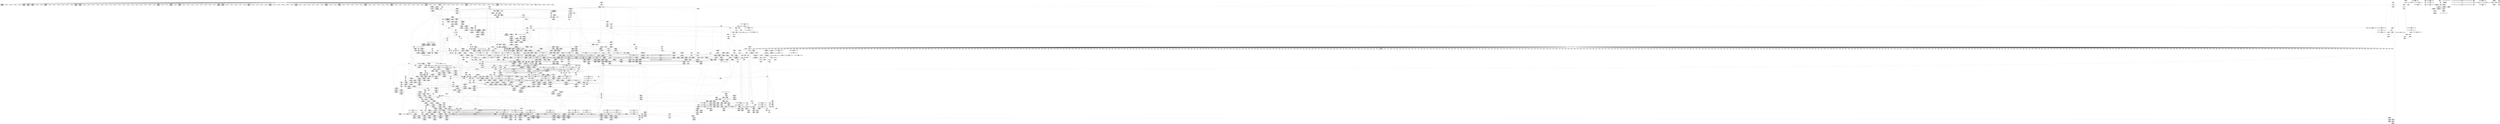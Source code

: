 digraph {
	CE0x3c00890 [shape=record,shape=Mrecord,label="{CE0x3c00890|GLOBAL:current_task|Global_var:current_task}"]
	CE0x3b164f0 [shape=record,shape=Mrecord,label="{CE0x3b164f0|aa_cred_profile:if.end|*SummSink*}"]
	CE0x3bf1710 [shape=record,shape=Mrecord,label="{CE0x3bf1710|__aa_current_profile:tmp10|security/apparmor/include/context.h,138|*SummSink*}"]
	CE0x3be9c40 [shape=record,shape=Mrecord,label="{CE0x3be9c40|i64*_getelementptr_inbounds_(_11_x_i64_,_11_x_i64_*___llvm_gcov_ctr58,_i64_0,_i64_0)|*Constant*|*SummSource*}"]
	CE0x3c0ccf0 [shape=record,shape=Mrecord,label="{CE0x3c0ccf0|aa_cred_profile:tmp26|security/apparmor/include/context.h,100|*SummSource*}"]
	CE0x3b1f360 [shape=record,shape=Mrecord,label="{CE0x3b1f360|104:_%struct.inode*,_:_CRE_92,93_}"]
	CE0x3c4f100 [shape=record,shape=Mrecord,label="{CE0x3c4f100|72:_i32,_:_CRE_568,569_}"]
	CE0x3b5e2d0 [shape=record,shape=Mrecord,label="{CE0x3b5e2d0|104:_%struct.inode*,_:_CRE_313,314_}"]
	CE0x3b21b40 [shape=record,shape=Mrecord,label="{CE0x3b21b40|104:_%struct.inode*,_:_CRE_169,170_}"]
	CE0x3c4f980 [shape=record,shape=Mrecord,label="{CE0x3c4f980|72:_i32,_:_CRE_576,577_}"]
	CE0x3b55b40 [shape=record,shape=Mrecord,label="{CE0x3b55b40|i64*_getelementptr_inbounds_(_2_x_i64_,_2_x_i64_*___llvm_gcov_ctr55,_i64_0,_i64_0)|*Constant*|*SummSink*}"]
	CE0x3c41620 [shape=record,shape=Mrecord,label="{CE0x3c41620|72:_i32,_:_CRE_141,142_}"]
	CE0x3b00b00 [shape=record,shape=Mrecord,label="{CE0x3b00b00|common_perm_create:tmp5|security/apparmor/lsm.c,251|*SummSink*}"]
	CE0x3c46d40 [shape=record,shape=Mrecord,label="{CE0x3c46d40|72:_i32,_:_CRE_250,251_}"]
	CE0x3bf82f0 [shape=record,shape=Mrecord,label="{CE0x3bf82f0|get_current:tmp}"]
	CE0x3bcc7c0 [shape=record,shape=Mrecord,label="{CE0x3bcc7c0|common_perm:tmp6|security/apparmor/lsm.c,169}"]
	CE0x3bf84c0 [shape=record,shape=Mrecord,label="{CE0x3bf84c0|i64_1|*Constant*}"]
	CE0x3c52620 [shape=record,shape=Mrecord,label="{CE0x3c52620|72:_i32,_:_CRE_618,619_}"]
	CE0x3bbd590 [shape=record,shape=Mrecord,label="{CE0x3bbd590|common_perm:entry}"]
	CE0x3af7de0 [shape=record,shape=Mrecord,label="{CE0x3af7de0|i64_10|*Constant*|*SummSink*}"]
	CE0x3bafb90 [shape=record,shape=Mrecord,label="{CE0x3bafb90|VOIDTB_TE:_CE_207,208_}"]
	CE0x3c443d0 [shape=record,shape=Mrecord,label="{CE0x3c443d0|72:_i32,_:_CRE_184,185_}"]
	CE0x3c13540 [shape=record,shape=Mrecord,label="{CE0x3c13540|aa_cred_profile:lnot.ext|security/apparmor/include/context.h,100}"]
	CE0x3c088a0 [shape=record,shape=Mrecord,label="{CE0x3c088a0|aa_cred_profile:profile|security/apparmor/include/context.h,100|*SummSource*}"]
	CE0x3ba89b0 [shape=record,shape=Mrecord,label="{CE0x3ba89b0|VOIDTB_TE:_CE_220,221_}"]
	CE0x3b56f60 [shape=record,shape=Mrecord,label="{CE0x3b56f60|get_current:tmp1|*SummSource*}"]
	CE0x3b13950 [shape=record,shape=Mrecord,label="{CE0x3b13950|common_perm_create:tmp7|security/apparmor/lsm.c,251|*SummSink*}"]
	CE0x3b67960 [shape=record,shape=Mrecord,label="{CE0x3b67960|common_perm:tmp10|security/apparmor/lsm.c,172}"]
	CE0x3c56f70 [shape=record,shape=Mrecord,label="{CE0x3c56f70|72:_i32,_:_CRE_898,899_}"]
	CE0x3b3a190 [shape=record,shape=Mrecord,label="{CE0x3b3a190|common_perm_create:cred|security/apparmor/lsm.c,251|*SummSink*}"]
	CE0x3c4c9b0 [shape=record,shape=Mrecord,label="{CE0x3c4c9b0|72:_i32,_:_CRE_478,479_}"]
	CE0x3b3ab70 [shape=record,shape=Mrecord,label="{CE0x3b3ab70|i64*_getelementptr_inbounds_(_17_x_i64_,_17_x_i64_*___llvm_gcov_ctr60,_i64_0,_i64_9)|*Constant*|*SummSource*}"]
	CE0x3c4e030 [shape=record,shape=Mrecord,label="{CE0x3c4e030|72:_i32,_:_CRE_552,553_}"]
	CE0x3af11e0 [shape=record,shape=Mrecord,label="{CE0x3af11e0|apparmor_path_mkdir:dentry|Function::apparmor_path_mkdir&Arg::dentry::|*SummSource*}"]
	CE0x3c04060 [shape=record,shape=Mrecord,label="{CE0x3c04060|VOIDTB_TE:_CE_196,197_}"]
	CE0x3aee780 [shape=record,shape=Mrecord,label="{CE0x3aee780|i64*_getelementptr_inbounds_(_2_x_i64_,_2_x_i64_*___llvm_gcov_ctr56,_i64_0,_i64_1)|*Constant*}"]
	CE0x3b21420 [shape=record,shape=Mrecord,label="{CE0x3b21420|104:_%struct.inode*,_:_CRE_163,164_}"]
	CE0x3af5560 [shape=record,shape=Mrecord,label="{CE0x3af5560|common_perm_create:tmp10|security/apparmor/lsm.c,251|*SummSink*}"]
	CE0x3bfde60 [shape=record,shape=Mrecord,label="{CE0x3bfde60|i32_0|*Constant*}"]
	CE0x3b278d0 [shape=record,shape=Mrecord,label="{CE0x3b278d0|aa_cred_profile:tmp6|security/apparmor/include/context.h,100|*SummSource*}"]
	CE0x3c03bc0 [shape=record,shape=Mrecord,label="{CE0x3c03bc0|aa_cred_profile:lnot.ext|security/apparmor/include/context.h,100|*SummSource*}"]
	CE0x3b29330 [shape=record,shape=Mrecord,label="{CE0x3b29330|i8_1|*Constant*}"]
	CE0x3bbd810 [shape=record,shape=Mrecord,label="{CE0x3bbd810|common_perm:entry|*SummSink*}"]
	CE0x3b8b370 [shape=record,shape=Mrecord,label="{CE0x3b8b370|i8*_getelementptr_inbounds_(_36_x_i8_,_36_x_i8_*_.str12,_i32_0,_i32_0)|*Constant*}"]
	CE0x3bc2bb0 [shape=record,shape=Mrecord,label="{CE0x3bc2bb0|i64*_getelementptr_inbounds_(_5_x_i64_,_5_x_i64_*___llvm_gcov_ctr57,_i64_0,_i64_0)|*Constant*|*SummSink*}"]
	CE0x3c095b0 [shape=record,shape=Mrecord,label="{CE0x3c095b0|VOIDTB_TE:_CE_40,48_}"]
	CE0x3c46900 [shape=record,shape=Mrecord,label="{CE0x3c46900|72:_i32,_:_CRE_246,247_}"]
	CE0x3b28260 [shape=record,shape=Mrecord,label="{CE0x3b28260|common_perm_create:tmp6|security/apparmor/lsm.c,251|*SummSource*}"]
	CE0x3c0e780 [shape=record,shape=Mrecord,label="{CE0x3c0e780|i64*_getelementptr_inbounds_(_16_x_i64_,_16_x_i64_*___llvm_gcov_ctr46,_i64_0,_i64_15)|*Constant*|*SummSource*}"]
	CE0x3c57d40 [shape=record,shape=Mrecord,label="{CE0x3c57d40|72:_i32,_:_CRE_911,912_}"]
	CE0x3b183f0 [shape=record,shape=Mrecord,label="{CE0x3b183f0|get_current:tmp3|*SummSource*}"]
	CE0x3bab520 [shape=record,shape=Mrecord,label="{CE0x3bab520|72:_i32,_:_CRE_72,76_}"]
	CE0x3b001a0 [shape=record,shape=Mrecord,label="{CE0x3b001a0|common_perm_create:tmp23|security/apparmor/lsm.c,253}"]
	CE0x3af7060 [shape=record,shape=Mrecord,label="{CE0x3af7060|common_perm_create:dir|Function::common_perm_create&Arg::dir::|*SummSink*}"]
	CE0x3b6b850 [shape=record,shape=Mrecord,label="{CE0x3b6b850|i64*_getelementptr_inbounds_(_17_x_i64_,_17_x_i64_*___llvm_gcov_ctr60,_i64_0,_i64_16)|*Constant*}"]
	CE0x3c183e0 [shape=record,shape=Mrecord,label="{CE0x3c183e0|i64_6|*Constant*|*SummSource*}"]
	CE0x3b218e0 [shape=record,shape=Mrecord,label="{CE0x3b218e0|104:_%struct.inode*,_:_CRE_167,168_}"]
	CE0x3c067f0 [shape=record,shape=Mrecord,label="{CE0x3c067f0|VOIDTB_TE:_CE_165,166_}"]
	CE0x3b28880 [shape=record,shape=Mrecord,label="{CE0x3b28880|__aa_current_profile:tmp5|security/apparmor/include/context.h,138|*SummSink*}"]
	CE0x3c51300 [shape=record,shape=Mrecord,label="{CE0x3c51300|72:_i32,_:_CRE_600,601_}"]
	CE0x3c4e440 [shape=record,shape=Mrecord,label="{CE0x3c4e440|72:_i32,_:_CRE_556,557_}"]
	CE0x3b5c8f0 [shape=record,shape=Mrecord,label="{CE0x3b5c8f0|104:_%struct.inode*,_:_CRE_240,248_|*MultipleSource*|security/apparmor/lsm.c,253|*LoadInst*|security/apparmor/lsm.c,253}"]
	CE0x3b00f40 [shape=record,shape=Mrecord,label="{CE0x3b00f40|common_perm_create:tmp5|security/apparmor/lsm.c,251|*SummSource*}"]
	CE0x3c19950 [shape=record,shape=Mrecord,label="{CE0x3c19950|aa_cred_profile:tmp}"]
	CE0x3b39a90 [shape=record,shape=Mrecord,label="{CE0x3b39a90|common_perm_dir_dentry:entry}"]
	CE0x3ba9f70 [shape=record,shape=Mrecord,label="{CE0x3ba9f70|VOIDTB_TE:_CE_311,312_}"]
	CE0x3b1de60 [shape=record,shape=Mrecord,label="{CE0x3b1de60|i32_10|*Constant*|*SummSink*}"]
	CE0x3ae3920 [shape=record,shape=Mrecord,label="{CE0x3ae3920|apparmor_path_mkdir:entry|*SummSource*}"]
	CE0x3bf7570 [shape=record,shape=Mrecord,label="{CE0x3bf7570|__aa_current_profile:tmp18|security/apparmor/include/context.h,138|*SummSink*}"]
	CE0x3b63d20 [shape=record,shape=Mrecord,label="{CE0x3b63d20|common_perm:error.0}"]
	CE0x3c485b0 [shape=record,shape=Mrecord,label="{CE0x3c485b0|72:_i32,_:_CRE_273,274_}"]
	CE0x3b1d300 [shape=record,shape=Mrecord,label="{CE0x3b1d300|GLOBAL:aa_path_perm|*Constant*|*SummSource*}"]
	CE0x3b002b0 [shape=record,shape=Mrecord,label="{CE0x3b002b0|common_perm_create:tmp23|security/apparmor/lsm.c,253|*SummSource*}"]
	CE0x3b34cf0 [shape=record,shape=Mrecord,label="{CE0x3b34cf0|common_perm_create:tmp25|security/apparmor/lsm.c,253}"]
	CE0x3b1ceb0 [shape=record,shape=Mrecord,label="{CE0x3b1ceb0|common_perm:call1|security/apparmor/lsm.c,170|*SummSink*}"]
	CE0x3c4c050 [shape=record,shape=Mrecord,label="{CE0x3c4c050|72:_i32,_:_CRE_448,456_}"]
	CE0x3af7d30 [shape=record,shape=Mrecord,label="{CE0x3af7d30|i64_10|*Constant*|*SummSource*}"]
	CE0x3bab420 [shape=record,shape=Mrecord,label="{CE0x3bab420|72:_i32,_:_CRE_64,72_}"]
	CE0x3c5a380 [shape=record,shape=Mrecord,label="{CE0x3c5a380|72:_i32,_:_CRE_982,983_}"]
	CE0x3c48e30 [shape=record,shape=Mrecord,label="{CE0x3c48e30|72:_i32,_:_CRE_281,282_}"]
	CE0x3c4d670 [shape=record,shape=Mrecord,label="{CE0x3c4d670|72:_i32,_:_CRE_500,504_}"]
	CE0x3aee500 [shape=record,shape=Mrecord,label="{CE0x3aee500|common_perm_dir_dentry:path|security/apparmor/lsm.c, 189}"]
	CE0x3bffd30 [shape=record,shape=Mrecord,label="{CE0x3bffd30|aa_cred_profile:do.body6|*SummSink*}"]
	CE0x3c53860 [shape=record,shape=Mrecord,label="{CE0x3c53860|72:_i32,_:_CRE_704,712_}"]
	CE0x3c54960 [shape=record,shape=Mrecord,label="{CE0x3c54960|72:_i32,_:_CRE_848,856_}"]
	CE0x3bfd1b0 [shape=record,shape=Mrecord,label="{CE0x3bfd1b0|aa_cred_profile:entry|*SummSink*}"]
	CE0x3c56090 [shape=record,shape=Mrecord,label="{CE0x3c56090|72:_i32,_:_CRE_884,885_}"]
	CE0x3bc17f0 [shape=record,shape=Mrecord,label="{CE0x3bc17f0|_call_void_mcount()_#2}"]
	CE0x3c59b30 [shape=record,shape=Mrecord,label="{CE0x3c59b30|72:_i32,_:_CRE_960,968_}"]
	CE0x3c44f80 [shape=record,shape=Mrecord,label="{CE0x3c44f80|72:_i32,_:_CRE_195,196_}"]
	CE0x3c023c0 [shape=record,shape=Mrecord,label="{CE0x3c023c0|aa_cred_profile:tmp9|security/apparmor/include/context.h,100|*SummSink*}"]
	CE0x3be5c00 [shape=record,shape=Mrecord,label="{CE0x3be5c00|GLOBAL:__llvm_gcov_ctr58|Global_var:__llvm_gcov_ctr58|*SummSink*}"]
	CE0x3c1fee0 [shape=record,shape=Mrecord,label="{CE0x3c1fee0|aa_cred_profile:tobool4|security/apparmor/include/context.h,100|*SummSource*}"]
	CE0x3b3ad00 [shape=record,shape=Mrecord,label="{CE0x3b3ad00|i64*_getelementptr_inbounds_(_17_x_i64_,_17_x_i64_*___llvm_gcov_ctr60,_i64_0,_i64_9)|*Constant*|*SummSink*}"]
	CE0x3bf0440 [shape=record,shape=Mrecord,label="{CE0x3bf0440|aa_cred_profile:tmp11|security/apparmor/include/context.h,100}"]
	CE0x3c56e60 [shape=record,shape=Mrecord,label="{CE0x3c56e60|72:_i32,_:_CRE_897,898_}"]
	CE0x3c488e0 [shape=record,shape=Mrecord,label="{CE0x3c488e0|72:_i32,_:_CRE_276,277_}"]
	CE0x3b20710 [shape=record,shape=Mrecord,label="{CE0x3b20710|104:_%struct.inode*,_:_CRE_152,153_}"]
	CE0x3c19840 [shape=record,shape=Mrecord,label="{CE0x3c19840|i64*_getelementptr_inbounds_(_16_x_i64_,_16_x_i64_*___llvm_gcov_ctr46,_i64_0,_i64_0)|*Constant*|*SummSink*}"]
	CE0x3b0e340 [shape=record,shape=Mrecord,label="{CE0x3b0e340|common_perm_create:do.body|*SummSink*}"]
	CE0x3bfd120 [shape=record,shape=Mrecord,label="{CE0x3bfd120|aa_cred_profile:entry|*SummSource*}"]
	CE0x3b24d20 [shape=record,shape=Mrecord,label="{CE0x3b24d20|104:_%struct.inode*,_:_CRE_211,212_}"]
	CE0x3b34560 [shape=record,shape=Mrecord,label="{CE0x3b34560|common_perm:cmp|security/apparmor/lsm.c,169|*SummSource*}"]
	CE0x3c574c0 [shape=record,shape=Mrecord,label="{CE0x3c574c0|72:_i32,_:_CRE_903,904_}"]
	CE0x3c41840 [shape=record,shape=Mrecord,label="{CE0x3c41840|72:_i32,_:_CRE_143,144_}"]
	CE0x3c11560 [shape=record,shape=Mrecord,label="{CE0x3c11560|aa_cred_profile:tmp33|security/apparmor/include/context.h,101|*SummSource*}"]
	CE0x3c49f30 [shape=record,shape=Mrecord,label="{CE0x3c49f30|72:_i32,_:_CRE_297,298_}"]
	"CONST[source:0(mediator),value:0(static)][purpose:{operation}][SrcIdx:6]"
	CE0x3ae3010 [shape=record,shape=Mrecord,label="{CE0x3ae3010|i64*_getelementptr_inbounds_(_2_x_i64_,_2_x_i64_*___llvm_gcov_ctr59,_i64_0,_i64_1)|*Constant*}"]
	CE0x3b60330 [shape=record,shape=Mrecord,label="{CE0x3b60330|i64*_getelementptr_inbounds_(_17_x_i64_,_17_x_i64_*___llvm_gcov_ctr60,_i64_0,_i64_14)|*Constant*|*SummSink*}"]
	CE0x3c442c0 [shape=record,shape=Mrecord,label="{CE0x3c442c0|72:_i32,_:_CRE_183,184_}"]
	CE0x3b357b0 [shape=record,shape=Mrecord,label="{CE0x3b357b0|common_perm_create:dentry6|security/apparmor/lsm.c,253|*SummSource*}"]
	CE0x3c06900 [shape=record,shape=Mrecord,label="{CE0x3c06900|VOIDTB_TE:_CE_166,167_}"]
	CE0x3bee710 [shape=record,shape=Mrecord,label="{CE0x3bee710|__aa_current_profile:tmp6|security/apparmor/include/context.h,138|*SummSink*}"]
	CE0x3aedbd0 [shape=record,shape=Mrecord,label="{CE0x3aedbd0|common_perm_create:tmp10|security/apparmor/lsm.c,251}"]
	CE0x3c4f430 [shape=record,shape=Mrecord,label="{CE0x3c4f430|72:_i32,_:_CRE_571,572_}"]
	CE0x3c52a60 [shape=record,shape=Mrecord,label="{CE0x3c52a60|72:_i32,_:_CRE_622,623_}"]
	CE0x3bb00e0 [shape=record,shape=Mrecord,label="{CE0x3bb00e0|VOIDTB_TE:_CE_212,213_}"]
	CE0x3b21c70 [shape=record,shape=Mrecord,label="{CE0x3b21c70|104:_%struct.inode*,_:_CRE_170,171_}"]
	CE0x3b078a0 [shape=record,shape=Mrecord,label="{CE0x3b078a0|i32_251|*Constant*}"]
	CE0x3b18950 [shape=record,shape=Mrecord,label="{CE0x3b18950|i32_8|*Constant*|*SummSink*}"]
	CE0x3c595b0 [shape=record,shape=Mrecord,label="{CE0x3c595b0|72:_i32,_:_CRE_934,935_}"]
	CE0x3c0a090 [shape=record,shape=Mrecord,label="{CE0x3c0a090|aa_cred_profile:tmp15|security/apparmor/include/context.h,100|*SummSource*}"]
	CE0x3b6ba90 [shape=record,shape=Mrecord,label="{CE0x3b6ba90|common_perm_create:retval.0|*SummSource*}"]
	CE0x3bf59b0 [shape=record,shape=Mrecord,label="{CE0x3bf59b0|__aa_current_profile:tmp17|security/apparmor/include/context.h,138|*SummSource*}"]
	CE0x3c41730 [shape=record,shape=Mrecord,label="{CE0x3c41730|72:_i32,_:_CRE_142,143_}"]
	CE0x3c49270 [shape=record,shape=Mrecord,label="{CE0x3c49270|72:_i32,_:_CRE_285,286_}"]
	CE0x3bfe1d0 [shape=record,shape=Mrecord,label="{CE0x3bfe1d0|aa_cred_profile:lor.rhs}"]
	CE0x3bc8670 [shape=record,shape=Mrecord,label="{CE0x3bc8670|aa_path_perm:profile|Function::aa_path_perm&Arg::profile::}"]
	CE0x3c530f0 [shape=record,shape=Mrecord,label="{CE0x3c530f0|72:_i32,_:_CRE_656,664_}"]
	CE0x3c04890 [shape=record,shape=Mrecord,label="{CE0x3c04890|i64*_getelementptr_inbounds_(_16_x_i64_,_16_x_i64_*___llvm_gcov_ctr46,_i64_0,_i64_1)|*Constant*|*SummSink*}"]
	CE0x3c4eff0 [shape=record,shape=Mrecord,label="{CE0x3c4eff0|72:_i32,_:_CRE_567,568_}"]
	CE0x3bd1470 [shape=record,shape=Mrecord,label="{CE0x3bd1470|common_perm_dir_dentry:tmp4|*LoadInst*|security/apparmor/lsm.c,189}"]
	CE0x3b67490 [shape=record,shape=Mrecord,label="{CE0x3b67490|common_perm:tmp9|security/apparmor/lsm.c,172|*SummSink*}"]
	CE0x3bcd660 [shape=record,shape=Mrecord,label="{CE0x3bcd660|mediated_filesystem:lnot|security/apparmor/include/apparmor.h,117}"]
	CE0x3c486c0 [shape=record,shape=Mrecord,label="{CE0x3c486c0|72:_i32,_:_CRE_274,275_}"]
	CE0x3b8e0b0 [shape=record,shape=Mrecord,label="{CE0x3b8e0b0|aa_cred_profile:tmp22|security/apparmor/include/context.h,100}"]
	CE0x3b07570 [shape=record,shape=Mrecord,label="{CE0x3b07570|i8*_getelementptr_inbounds_(_24_x_i8_,_24_x_i8_*_.str8,_i32_0,_i32_0)|*Constant*|*SummSink*}"]
	CE0x3b5dd40 [shape=record,shape=Mrecord,label="{CE0x3b5dd40|104:_%struct.inode*,_:_CRE_308,309_}"]
	CE0x3bbce70 [shape=record,shape=Mrecord,label="{CE0x3bbce70|mediated_filesystem:tmp5|security/apparmor/include/apparmor.h,117|*SummSource*}"]
	CE0x3b673b0 [shape=record,shape=Mrecord,label="{CE0x3b673b0|common_perm:tmp9|security/apparmor/lsm.c,172}"]
	CE0x3bc22f0 [shape=record,shape=Mrecord,label="{CE0x3bc22f0|__aa_current_profile:entry|*SummSink*}"]
	CE0x3b68080 [shape=record,shape=Mrecord,label="{CE0x3b68080|__aa_current_profile:bb}"]
	CE0x3bed0f0 [shape=record,shape=Mrecord,label="{CE0x3bed0f0|aa_cred_profile:do.end10|*SummSink*}"]
	CE0x3bece80 [shape=record,shape=Mrecord,label="{CE0x3bece80|aa_cred_profile:bb|*SummSource*}"]
	CE0x3b6d2f0 [shape=record,shape=Mrecord,label="{CE0x3b6d2f0|i64*_getelementptr_inbounds_(_2_x_i64_,_2_x_i64_*___llvm_gcov_ctr112,_i64_0,_i64_0)|*Constant*|*SummSource*}"]
	CE0x3bf5350 [shape=record,shape=Mrecord,label="{CE0x3bf5350|i64*_getelementptr_inbounds_(_11_x_i64_,_11_x_i64_*___llvm_gcov_ctr58,_i64_0,_i64_9)|*Constant*|*SummSource*}"]
	CE0x3bc8a30 [shape=record,shape=Mrecord,label="{CE0x3bc8a30|aa_path_perm:profile|Function::aa_path_perm&Arg::profile::|*SummSink*}"]
	CE0x3b1ddf0 [shape=record,shape=Mrecord,label="{CE0x3b1ddf0|i32_10|*Constant*|*SummSource*}"]
	CE0x3be4200 [shape=record,shape=Mrecord,label="{CE0x3be4200|__aa_current_profile:do.body}"]
	CE0x3c454d0 [shape=record,shape=Mrecord,label="{CE0x3c454d0|72:_i32,_:_CRE_200,201_}"]
	CE0x3c0fc30 [shape=record,shape=Mrecord,label="{CE0x3c0fc30|VOIDTB_TE:_CE_0,4_}"]
	CE0x3af7ee0 [shape=record,shape=Mrecord,label="{CE0x3af7ee0|common_perm_create:dentry6|security/apparmor/lsm.c,253}"]
	CE0x3bf6560 [shape=record,shape=Mrecord,label="{CE0x3bf6560|__aa_current_profile:tmp16|security/apparmor/include/context.h,138|*SummSink*}"]
	CE0x3c12380 [shape=record,shape=Mrecord,label="{CE0x3c12380|aa_cred_profile:tmp1}"]
	CE0x3b61110 [shape=record,shape=Mrecord,label="{CE0x3b61110|GLOBAL:common_perm_dir_dentry|*Constant*}"]
	CE0x3b5c560 [shape=record,shape=Mrecord,label="{CE0x3b5c560|104:_%struct.inode*,_:_CRE_223,224_}"]
	CE0x3af8d20 [shape=record,shape=Mrecord,label="{CE0x3af8d20|i32_0|*Constant*}"]
	CE0x3b05620 [shape=record,shape=Mrecord,label="{CE0x3b05620|i8_1|*Constant*|*SummSink*}"]
	CE0x3be7a60 [shape=record,shape=Mrecord,label="{CE0x3be7a60|__aa_current_profile:tmp12|security/apparmor/include/context.h,138|*SummSource*}"]
	CE0x3b125b0 [shape=record,shape=Mrecord,label="{CE0x3b125b0|i64_5|*Constant*|*SummSource*}"]
	CE0x3aed140 [shape=record,shape=Mrecord,label="{CE0x3aed140|apparmor_path_mkdir:bb|*SummSink*}"]
	CE0x3baaf10 [shape=record,shape=Mrecord,label="{CE0x3baaf10|72:_i32,_:_CRE_24,32_}"]
	CE0x3c0bbe0 [shape=record,shape=Mrecord,label="{CE0x3c0bbe0|i64*_getelementptr_inbounds_(_16_x_i64_,_16_x_i64_*___llvm_gcov_ctr46,_i64_0,_i64_14)|*Constant*|*SummSink*}"]
	CE0x3b3bfa0 [shape=record,shape=Mrecord,label="{CE0x3b3bfa0|GLOBAL:get_current|*Constant*|*SummSource*}"]
	CE0x3bf5b90 [shape=record,shape=Mrecord,label="{CE0x3bf5b90|__aa_current_profile:tmp18|security/apparmor/include/context.h,138}"]
	CE0x3c50750 [shape=record,shape=Mrecord,label="{CE0x3c50750|72:_i32,_:_CRE_589,590_}"]
	CE0x3b0aa00 [shape=record,shape=Mrecord,label="{CE0x3b0aa00|common_perm_create:tmp1}"]
	CE0x3b3b260 [shape=record,shape=Mrecord,label="{CE0x3b3b260|GLOBAL:get_current|*Constant*}"]
	CE0x3c4c270 [shape=record,shape=Mrecord,label="{CE0x3c4c270|72:_i32,_:_CRE_464,472_}"]
	CE0x3af0de0 [shape=record,shape=Mrecord,label="{CE0x3af0de0|_ret_i32_%retval.0,_!dbg_!15515|security/apparmor/lsm.c,257|*SummSource*}"]
	CE0x3c1d450 [shape=record,shape=Mrecord,label="{CE0x3c1d450|_call_void_asm_sideeffect_1:_09ud2_0A.pushsection___bug_table,_22a_22_0A2:_09.long_1b_-_2b,_$_0:c_-_2b_0A_09.word_$_1:c_,_0_0A_09.org_2b+$_2:c_0A.popsection_,_i,i,i,_dirflag_,_fpsr_,_flags_(i8*_getelementptr_inbounds_(_36_x_i8_,_36_x_i8_*_.str12,_i32_0,_i32_0),_i32_100,_i64_12)_#2,_!dbg_!15490,_!srcloc_!15493|security/apparmor/include/context.h,100|*SummSource*}"]
	CE0x3b22720 [shape=record,shape=Mrecord,label="{CE0x3b22720|104:_%struct.inode*,_:_CRE_179,180_}"]
	CE0x3c04b80 [shape=record,shape=Mrecord,label="{CE0x3c04b80|VOIDTB_TE:_CE_180,181_}"]
	CE0x3b55e90 [shape=record,shape=Mrecord,label="{CE0x3b55e90|get_current:tmp4|./arch/x86/include/asm/current.h,14|*SummSink*}"]
	CE0x3c42500 [shape=record,shape=Mrecord,label="{CE0x3c42500|72:_i32,_:_CRE_155,156_}"]
	CE0x3bfc470 [shape=record,shape=Mrecord,label="{CE0x3bfc470|__aa_current_profile:call4|security/apparmor/include/context.h,138}"]
	CE0x3c5a7c0 [shape=record,shape=Mrecord,label="{CE0x3c5a7c0|72:_i32,_:_CRE_992,1000_}"]
	CE0x3b1e4f0 [shape=record,shape=Mrecord,label="{CE0x3b1e4f0|104:_%struct.inode*,_:_CRE_48,52_|*MultipleSource*|security/apparmor/lsm.c,253|*LoadInst*|security/apparmor/lsm.c,253}"]
	CE0x3c4c8a0 [shape=record,shape=Mrecord,label="{CE0x3c4c8a0|72:_i32,_:_CRE_477,478_}"]
	CE0x3c4e550 [shape=record,shape=Mrecord,label="{CE0x3c4e550|72:_i32,_:_CRE_557,558_}"]
	CE0x446be60 [shape=record,shape=Mrecord,label="{CE0x446be60|i32_4|*Constant*|*SummSource*}"]
	CE0x3bbe450 [shape=record,shape=Mrecord,label="{CE0x3bbe450|common_perm:mask|Function::common_perm&Arg::mask::|*SummSink*}"]
	CE0x3b8e4a0 [shape=record,shape=Mrecord,label="{CE0x3b8e4a0|aa_cred_profile:tmp23|security/apparmor/include/context.h,100}"]
	CE0x3c497c0 [shape=record,shape=Mrecord,label="{CE0x3c497c0|72:_i32,_:_CRE_290,291_}"]
	CE0x3b5ba30 [shape=record,shape=Mrecord,label="{CE0x3b5ba30|_call_void_mcount()_#2|*SummSource*}"]
	CE0x3c050d0 [shape=record,shape=Mrecord,label="{CE0x3c050d0|VOIDTB_TE:_CE_185,186_}"]
	CE0x3bd2e30 [shape=record,shape=Mrecord,label="{CE0x3bd2e30|aa_cred_profile:do.body}"]
	CE0x3c47c20 [shape=record,shape=Mrecord,label="{CE0x3c47c20|72:_i32,_:_CRE_264,265_}"]
	CE0x3b1f170 [shape=record,shape=Mrecord,label="{CE0x3b1f170|104:_%struct.inode*,_:_CRE_90,91_}"]
	CE0x3c423f0 [shape=record,shape=Mrecord,label="{CE0x3c423f0|72:_i32,_:_CRE_154,155_}"]
	CE0x3c43d70 [shape=record,shape=Mrecord,label="{CE0x3c43d70|72:_i32,_:_CRE_178,179_}"]
	CE0x3b5fa40 [shape=record,shape=Mrecord,label="{CE0x3b5fa40|common_perm_create:tmp30|security/apparmor/lsm.c,253|*SummSink*}"]
	CE0x3c49af0 [shape=record,shape=Mrecord,label="{CE0x3c49af0|72:_i32,_:_CRE_293,294_}"]
	CE0x3c55f80 [shape=record,shape=Mrecord,label="{CE0x3c55f80|72:_i32,_:_CRE_883,884_}"]
	CE0x3b627a0 [shape=record,shape=Mrecord,label="{CE0x3b627a0|common_perm_dir_dentry:mask|Function::common_perm_dir_dentry&Arg::mask::|*SummSink*}"]
	CE0x3c4be30 [shape=record,shape=Mrecord,label="{CE0x3c4be30|72:_i32,_:_CRE_432,440_}"]
	CE0x3bafa80 [shape=record,shape=Mrecord,label="{CE0x3bafa80|VOIDTB_TE:_CE_206,207_}"]
	CE0x3b8e120 [shape=record,shape=Mrecord,label="{CE0x3b8e120|aa_cred_profile:tmp22|security/apparmor/include/context.h,100|*SummSource*}"]
	CE0x3bab020 [shape=record,shape=Mrecord,label="{CE0x3bab020|72:_i32,_:_CRE_32,40_}"]
	CE0x3af09a0 [shape=record,shape=Mrecord,label="{CE0x3af09a0|i16_16384|*Constant*|*SummSink*}"]
	CE0x3b1a830 [shape=record,shape=Mrecord,label="{CE0x3b1a830|common_perm_create:mode4|security/apparmor/lsm.c,251|*SummSource*}"]
	CE0x3bf5a20 [shape=record,shape=Mrecord,label="{CE0x3bf5a20|__aa_current_profile:tmp17|security/apparmor/include/context.h,138|*SummSink*}"]
	CE0x3c05c50 [shape=record,shape=Mrecord,label="{CE0x3c05c50|VOIDTB_TE:_CE_192,193_}"]
	CE0x3c4a150 [shape=record,shape=Mrecord,label="{CE0x3c4a150|72:_i32,_:_CRE_299,300_}"]
	CE0x3c44700 [shape=record,shape=Mrecord,label="{CE0x3c44700|72:_i32,_:_CRE_187,188_}"]
	"CONST[source:2(external),value:2(dynamic)][purpose:{subject}][SrcIdx:8]"
	CE0x3746350 [shape=record,shape=Mrecord,label="{CE0x3746350|apparmor_path_mkdir:call|security/apparmor/lsm.c,267}"]
	CE0x3b19e90 [shape=record,shape=Mrecord,label="{CE0x3b19e90|common_perm_create:tmp20|security/apparmor/lsm.c,251|*SummSink*}"]
	CE0x3c48060 [shape=record,shape=Mrecord,label="{CE0x3c48060|72:_i32,_:_CRE_268,269_}"]
	CE0x3b61630 [shape=record,shape=Mrecord,label="{CE0x3b61630|common_perm_dir_dentry:op|Function::common_perm_dir_dentry&Arg::op::}"]
	CE0x3baf970 [shape=record,shape=Mrecord,label="{CE0x3baf970|VOIDTB_TE:_CE_205,206_}"]
	CE0x3c500f0 [shape=record,shape=Mrecord,label="{CE0x3c500f0|72:_i32,_:_CRE_583,584_}"]
	CE0x3bf1cf0 [shape=record,shape=Mrecord,label="{CE0x3bf1cf0|__aa_current_profile:tmp11|security/apparmor/include/context.h,138|*SummSink*}"]
	CE0x3c5a160 [shape=record,shape=Mrecord,label="{CE0x3c5a160|72:_i32,_:_CRE_980,981_}"]
	CE0x3c010d0 [shape=record,shape=Mrecord,label="{CE0x3c010d0|aa_cred_profile:do.end|*SummSource*}"]
	CE0x3baa4c0 [shape=record,shape=Mrecord,label="{CE0x3baa4c0|VOIDTB_TE:_CE_316,317_}"]
	CE0x3be5730 [shape=record,shape=Mrecord,label="{CE0x3be5730|VOIDTB_TE:_CE_8,12_}"]
	CE0x3b1ad60 [shape=record,shape=Mrecord,label="{CE0x3b1ad60|common_perm_create:tmp22|*LoadInst*|security/apparmor/lsm.c,253}"]
	CE0x3bd2ec0 [shape=record,shape=Mrecord,label="{CE0x3bd2ec0|aa_cred_profile:lor.rhs|*SummSource*}"]
	CE0x3c07750 [shape=record,shape=Mrecord,label="{CE0x3c07750|_call_void_mcount()_#2}"]
	CE0x3c441b0 [shape=record,shape=Mrecord,label="{CE0x3c441b0|72:_i32,_:_CRE_182,183_}"]
	CE0x3c51630 [shape=record,shape=Mrecord,label="{CE0x3c51630|72:_i32,_:_CRE_603,604_}"]
	CE0x3b28bd0 [shape=record,shape=Mrecord,label="{CE0x3b28bd0|i64*_getelementptr_inbounds_(_17_x_i64_,_17_x_i64_*___llvm_gcov_ctr60,_i64_0,_i64_8)|*Constant*}"]
	CE0x3b8bb60 [shape=record,shape=Mrecord,label="{CE0x3b8bb60|i64*_getelementptr_inbounds_(_16_x_i64_,_16_x_i64_*___llvm_gcov_ctr46,_i64_0,_i64_9)|*Constant*}"]
	CE0x3bcc690 [shape=record,shape=Mrecord,label="{CE0x3bcc690|common_perm:tmp5|security/apparmor/lsm.c,169|*SummSink*}"]
	CE0x3c4c790 [shape=record,shape=Mrecord,label="{CE0x3c4c790|72:_i32,_:_CRE_476,477_}"]
	CE0x3b27fd0 [shape=record,shape=Mrecord,label="{CE0x3b27fd0|i64_0|*Constant*|*SummSource*}"]
	CE0x3b39ee0 [shape=record,shape=Mrecord,label="{CE0x3b39ee0|i32_78|*Constant*}"]
	CE0x3c564d0 [shape=record,shape=Mrecord,label="{CE0x3c564d0|72:_i32,_:_CRE_888,889_}"]
	CE0x3c06060 [shape=record,shape=Mrecord,label="{CE0x3c06060|i64*_getelementptr_inbounds_(_16_x_i64_,_16_x_i64_*___llvm_gcov_ctr46,_i64_0,_i64_14)|*Constant*}"]
	CE0x3bcde90 [shape=record,shape=Mrecord,label="{CE0x3bcde90|common_perm_dir_dentry:bb|*SummSource*}"]
	CE0x3b009f0 [shape=record,shape=Mrecord,label="{CE0x3b009f0|i64_0|*Constant*|*SummSink*}"]
	CE0x3b8b880 [shape=record,shape=Mrecord,label="{CE0x3b8b880|i64*_getelementptr_inbounds_(_16_x_i64_,_16_x_i64_*___llvm_gcov_ctr46,_i64_0,_i64_9)|*Constant*|*SummSink*}"]
	CE0x3b67ae0 [shape=record,shape=Mrecord,label="{CE0x3b67ae0|common_perm:tmp10|security/apparmor/lsm.c,172|*SummSource*}"]
	CE0x3aeefb0 [shape=record,shape=Mrecord,label="{CE0x3aeefb0|common_perm_create:entry|*SummSource*}"]
	CE0x3b60f10 [shape=record,shape=Mrecord,label="{CE0x3b60f10|common_perm_create:tmp35|security/apparmor/lsm.c,256|*SummSink*}"]
	CE0x3c53530 [shape=record,shape=Mrecord,label="{CE0x3c53530|72:_i32,_:_CRE_684,688_}"]
	CE0x3c53ca0 [shape=record,shape=Mrecord,label="{CE0x3c53ca0|72:_i32,_:_CRE_744,752_}"]
	CE0x3be8740 [shape=record,shape=Mrecord,label="{CE0x3be8740|__aa_current_profile:tmp}"]
	CE0x3b67c10 [shape=record,shape=Mrecord,label="{CE0x3b67c10|common_perm:tmp10|security/apparmor/lsm.c,172|*SummSink*}"]
	CE0x3c4fed0 [shape=record,shape=Mrecord,label="{CE0x3c4fed0|72:_i32,_:_CRE_581,582_}"]
	CE0x3c4e770 [shape=record,shape=Mrecord,label="{CE0x3c4e770|72:_i32,_:_CRE_559,560_}"]
	CE0x3c4a590 [shape=record,shape=Mrecord,label="{CE0x3c4a590|72:_i32,_:_CRE_303,304_}"]
	CE0x3c52ea0 [shape=record,shape=Mrecord,label="{CE0x3c52ea0|72:_i32,_:_CRE_640,648_}"]
	CE0x3bfb670 [shape=record,shape=Mrecord,label="{CE0x3bfb670|i32_78|*Constant*}"]
	CE0x3c09130 [shape=record,shape=Mrecord,label="{CE0x3c09130|aa_cred_profile:security|security/apparmor/include/context.h,99|*SummSink*}"]
	CE0x3bc9080 [shape=record,shape=Mrecord,label="{CE0x3bc9080|aa_path_perm:flags|Function::aa_path_perm&Arg::flags::}"]
	CE0x3b18d00 [shape=record,shape=Mrecord,label="{CE0x3b18d00|mediated_filesystem:i_sb|security/apparmor/include/apparmor.h,117|*SummSource*}"]
	CE0x3bc8890 [shape=record,shape=Mrecord,label="{CE0x3bc8890|aa_path_perm:profile|Function::aa_path_perm&Arg::profile::|*SummSource*}"]
	CE0x3b3a780 [shape=record,shape=Mrecord,label="{CE0x3b3a780|common_perm_create:tmp19|security/apparmor/lsm.c,251}"]
	CE0x3baa190 [shape=record,shape=Mrecord,label="{CE0x3baa190|VOIDTB_TE:_CE_313,314_}"]
	CE0x3be8570 [shape=record,shape=Mrecord,label="{CE0x3be8570|aa_cred_profile:tmp8|security/apparmor/include/context.h,100}"]
	CE0x3bfdb50 [shape=record,shape=Mrecord,label="{CE0x3bfdb50|_ret_%struct.aa_profile*_%tmp34,_!dbg_!15510|security/apparmor/include/context.h,101|*SummSink*}"]
	CE0x3b8a7a0 [shape=record,shape=Mrecord,label="{CE0x3b8a7a0|void_(i8*,_i32,_i64)*_asm_sideeffect_1:_09ud2_0A.pushsection___bug_table,_22a_22_0A2:_09.long_1b_-_2b,_$_0:c_-_2b_0A_09.word_$_1:c_,_0_0A_09.org_2b+$_2:c_0A.popsection_,_i,i,i,_dirflag_,_fpsr_,_flags_}"]
	CE0x3af3bf0 [shape=record,shape=Mrecord,label="{CE0x3af3bf0|common_perm_create:bb}"]
	CE0x3bd1770 [shape=record,shape=Mrecord,label="{CE0x3bd1770|common_perm_dir_dentry:dentry2|security/apparmor/lsm.c,189}"]
	CE0x3b21550 [shape=record,shape=Mrecord,label="{CE0x3b21550|104:_%struct.inode*,_:_CRE_164,165_}"]
	CE0x3beffc0 [shape=record,shape=Mrecord,label="{CE0x3beffc0|__aa_current_profile:tmp8|security/apparmor/include/context.h,138|*SummSource*}"]
	CE0x3bbd6f0 [shape=record,shape=Mrecord,label="{CE0x3bbd6f0|common_perm:entry|*SummSource*}"]
	CE0x3ae2910 [shape=record,shape=Mrecord,label="{CE0x3ae2910|get_current:entry|*SummSink*}"]
	CE0x3c45f70 [shape=record,shape=Mrecord,label="{CE0x3c45f70|72:_i32,_:_CRE_216,224_}"]
	CE0x3b5db20 [shape=record,shape=Mrecord,label="{CE0x3b5db20|104:_%struct.inode*,_:_CRE_306,307_}"]
	CE0x3be5490 [shape=record,shape=Mrecord,label="{CE0x3be5490|__aa_current_profile:do.end}"]
	CE0x3c49160 [shape=record,shape=Mrecord,label="{CE0x3c49160|72:_i32,_:_CRE_284,285_}"]
	CE0x3b16880 [shape=record,shape=Mrecord,label="{CE0x3b16880|mediated_filesystem:tmp|*SummSink*}"]
	CE0x3c489f0 [shape=record,shape=Mrecord,label="{CE0x3c489f0|72:_i32,_:_CRE_277,278_}"]
	CE0x3c13610 [shape=record,shape=Mrecord,label="{CE0x3c13610|VOIDTB_TE:_CE_96,104_}"]
	CE0x3bc8080 [shape=record,shape=Mrecord,label="{CE0x3bc8080|aa_path_perm:entry|*SummSource*}"]
	CE0x3c11440 [shape=record,shape=Mrecord,label="{CE0x3c11440|aa_cred_profile:tmp33|security/apparmor/include/context.h,101}"]
	CE0x3be3510 [shape=record,shape=Mrecord,label="{CE0x3be3510|aa_cred_profile:lor.end|*SummSink*}"]
	CE0x3bb0300 [shape=record,shape=Mrecord,label="{CE0x3bb0300|VOIDTB_TE:_CE_214,215_}"]
	CE0x3b3be00 [shape=record,shape=Mrecord,label="{CE0x3b3be00|common_perm_create:call3|security/apparmor/lsm.c,251|*SummSink*}"]
	CE0x3bce050 [shape=record,shape=Mrecord,label="{CE0x3bce050|common_perm_dir_dentry:bb|*SummSink*}"]
	CE0x3bbe0f0 [shape=record,shape=Mrecord,label="{CE0x3bbe0f0|common_perm:mask|Function::common_perm&Arg::mask::}"]
	CE0x3bcd2f0 [shape=record,shape=Mrecord,label="{CE0x3bcd2f0|i1_true|*Constant*}"]
	CE0x3bc8310 [shape=record,shape=Mrecord,label="{CE0x3bc8310|aa_path_perm:op|Function::aa_path_perm&Arg::op::}"]
	CE0x3af6c00 [shape=record,shape=Mrecord,label="{CE0x3af6c00|common_perm_create:tobool|security/apparmor/lsm.c,251|*SummSource*}"]
	CE0x3bf5ee0 [shape=record,shape=Mrecord,label="{CE0x3bf5ee0|__aa_current_profile:tmp15|security/apparmor/include/context.h,138|*SummSource*}"]
	"CONST[source:0(mediator),value:2(dynamic)][purpose:{object}][SnkIdx:2]"
	CE0x3c49050 [shape=record,shape=Mrecord,label="{CE0x3c49050|72:_i32,_:_CRE_283,284_}"]
	CE0x3bfa300 [shape=record,shape=Mrecord,label="{CE0x3bfa300|__aa_current_profile:tmp19|security/apparmor/include/context.h,138|*SummSink*}"]
	CE0x3be1a80 [shape=record,shape=Mrecord,label="{CE0x3be1a80|aa_cred_profile:do.end8|*SummSource*}"]
	CE0x3bc1420 [shape=record,shape=Mrecord,label="{CE0x3bc1420|__aa_current_profile:entry}"]
	CE0x3af6c70 [shape=record,shape=Mrecord,label="{CE0x3af6c70|common_perm_create:tobool|security/apparmor/lsm.c,251}"]
	CE0x3b23690 [shape=record,shape=Mrecord,label="{CE0x3b23690|104:_%struct.inode*,_:_CRE_192,193_}"]
	CE0x3b1ee00 [shape=record,shape=Mrecord,label="{CE0x3b1ee00|104:_%struct.inode*,_:_CRE_88,89_}"]
	CE0x3c4b5b0 [shape=record,shape=Mrecord,label="{CE0x3c4b5b0|72:_i32,_:_CRE_360,376_}"]
	CE0x3c41a60 [shape=record,shape=Mrecord,label="{CE0x3c41a60|72:_i32,_:_CRE_145,146_}"]
	CE0x3c4e660 [shape=record,shape=Mrecord,label="{CE0x3c4e660|72:_i32,_:_CRE_558,559_}"]
	CE0x3c13880 [shape=record,shape=Mrecord,label="{CE0x3c13880|VOIDTB_TE:_CE_144,145_}"]
	CE0x3c50b90 [shape=record,shape=Mrecord,label="{CE0x3c50b90|72:_i32,_:_CRE_593,594_}"]
	CE0x3be17c0 [shape=record,shape=Mrecord,label="{CE0x3be17c0|GLOBAL:__aa_current_profile.__warned|Global_var:__aa_current_profile.__warned|*SummSink*}"]
	CE0x3b07470 [shape=record,shape=Mrecord,label="{CE0x3b07470|i8*_getelementptr_inbounds_(_24_x_i8_,_24_x_i8_*_.str8,_i32_0,_i32_0)|*Constant*|*SummSource*}"]
	CE0x3b3bcf0 [shape=record,shape=Mrecord,label="{CE0x3b3bcf0|common_perm_create:call3|security/apparmor/lsm.c,251|*SummSource*}"]
	CE0x3be6d90 [shape=record,shape=Mrecord,label="{CE0x3be6d90|aa_cred_profile:tobool|security/apparmor/include/context.h,100}"]
	CE0x3c540e0 [shape=record,shape=Mrecord,label="{CE0x3c540e0|72:_i32,_:_CRE_776,792_}"]
	CE0x3be96c0 [shape=record,shape=Mrecord,label="{CE0x3be96c0|aa_cred_profile:tmp2}"]
	CE0x3c0d3b0 [shape=record,shape=Mrecord,label="{CE0x3c0d3b0|aa_cred_profile:tmp27|security/apparmor/include/context.h,100|*SummSink*}"]
	CE0x3c47a00 [shape=record,shape=Mrecord,label="{CE0x3c47a00|72:_i32,_:_CRE_262,263_}"]
	CE0x3baf640 [shape=record,shape=Mrecord,label="{CE0x3baf640|VOIDTB_TE:_CE_202,203_}"]
	CE0x3b20d00 [shape=record,shape=Mrecord,label="{CE0x3b20d00|104:_%struct.inode*,_:_CRE_157,158_}"]
	CE0x3af56d0 [shape=record,shape=Mrecord,label="{CE0x3af56d0|common_perm_create:tmp11|security/apparmor/lsm.c,251}"]
	CE0x3c4d340 [shape=record,shape=Mrecord,label="{CE0x3c4d340|72:_i32,_:_CRE_487,488_}"]
	CE0x3c496b0 [shape=record,shape=Mrecord,label="{CE0x3c496b0|72:_i32,_:_CRE_289,290_}"]
	CE0x3c044a0 [shape=record,shape=Mrecord,label="{CE0x3c044a0|VOIDTB_TE:_CE_200,201_}"]
	CE0x3b109f0 [shape=record,shape=Mrecord,label="{CE0x3b109f0|aa_cred_profile:if.then}"]
	CE0x3b0ee30 [shape=record,shape=Mrecord,label="{CE0x3b0ee30|COLLAPSED:_GCMRE___llvm_gcov_ctr56_internal_global_2_x_i64_zeroinitializer:_elem_0:default:}"]
	CE0x3c40840 [shape=record,shape=Mrecord,label="{CE0x3c40840|72:_i32,_:_CRE_76,80_}"]
	CE0x3c59f70 [shape=record,shape=Mrecord,label="{CE0x3c59f70|72:_i32,_:_CRE_978,979_}"]
	CE0x3b23ee0 [shape=record,shape=Mrecord,label="{CE0x3b23ee0|104:_%struct.inode*,_:_CRE_199,200_}"]
	CE0x3b0b0b0 [shape=record,shape=Mrecord,label="{CE0x3b0b0b0|i32_1|*Constant*|*SummSink*}"]
	CE0x3af5ad0 [shape=record,shape=Mrecord,label="{CE0x3af5ad0|common_perm_create:tmp11|security/apparmor/lsm.c,251|*SummSink*}"]
	CE0x3af50c0 [shape=record,shape=Mrecord,label="{CE0x3af50c0|i64_13|*Constant*}"]
	CE0x3c48390 [shape=record,shape=Mrecord,label="{CE0x3c48390|72:_i32,_:_CRE_271,272_}"]
	CE0x3be3da0 [shape=record,shape=Mrecord,label="{CE0x3be3da0|aa_cred_profile:lor.end}"]
	CE0x3b0fb20 [shape=record,shape=Mrecord,label="{CE0x3b0fb20|common_perm_create:tmp13|security/apparmor/lsm.c,251}"]
	CE0x3c58d30 [shape=record,shape=Mrecord,label="{CE0x3c58d30|72:_i32,_:_CRE_926,927_}"]
	CE0x3bebec0 [shape=record,shape=Mrecord,label="{CE0x3bebec0|aa_cred_profile:do.body|*SummSource*}"]
	CE0x3c478f0 [shape=record,shape=Mrecord,label="{CE0x3c478f0|72:_i32,_:_CRE_261,262_}"]
	CE0x3b17db0 [shape=record,shape=Mrecord,label="{CE0x3b17db0|i64*_getelementptr_inbounds_(_2_x_i64_,_2_x_i64_*___llvm_gcov_ctr55,_i64_0,_i64_0)|*Constant*|*SummSource*}"]
	CE0x3c16680 [shape=record,shape=Mrecord,label="{CE0x3c16680|%struct.aa_profile*_null|*Constant*|*SummSource*}"]
	CE0x3c19af0 [shape=record,shape=Mrecord,label="{CE0x3c19af0|aa_cred_profile:tmp|*SummSink*}"]
	CE0x3baa2a0 [shape=record,shape=Mrecord,label="{CE0x3baa2a0|VOIDTB_TE:_CE_314,315_}"]
	CE0x3bec2a0 [shape=record,shape=Mrecord,label="{CE0x3bec2a0|i64*_getelementptr_inbounds_(_11_x_i64_,_11_x_i64_*___llvm_gcov_ctr58,_i64_0,_i64_6)|*Constant*|*SummSink*}"]
	CE0x3bab220 [shape=record,shape=Mrecord,label="{CE0x3bab220|72:_i32,_:_CRE_48,56_}"]
	CE0x3b34a50 [shape=record,shape=Mrecord,label="{CE0x3b34a50|common_perm:tmp3|security/apparmor/lsm.c,169}"]
	CE0x3c16b90 [shape=record,shape=Mrecord,label="{CE0x3c16b90|VOIDTB_TE:_CE_94,95_}"]
	CE0x3b22130 [shape=record,shape=Mrecord,label="{CE0x3b22130|104:_%struct.inode*,_:_CRE_174,175_}"]
	CE0x3c52d90 [shape=record,shape=Mrecord,label="{CE0x3c52d90|72:_i32,_:_CRE_632,640_}"]
	CE0x3b53f00 [shape=record,shape=Mrecord,label="{CE0x3b53f00|i64*_getelementptr_inbounds_(_2_x_i64_,_2_x_i64_*___llvm_gcov_ctr55,_i64_0,_i64_1)|*Constant*|*SummSink*}"]
	CE0x3c47b10 [shape=record,shape=Mrecord,label="{CE0x3c47b10|72:_i32,_:_CRE_263,264_}"]
	CE0x3af2b20 [shape=record,shape=Mrecord,label="{CE0x3af2b20|apparmor_path_mkdir:call|security/apparmor/lsm.c,267|*SummSource*}"]
	CE0x3b27750 [shape=record,shape=Mrecord,label="{CE0x3b27750|i64_2|*Constant*}"]
	CE0x3b5f550 [shape=record,shape=Mrecord,label="{CE0x3b5f550|common_perm_create:tmp29|security/apparmor/lsm.c,253|*SummSource*}"]
	CE0x3c452b0 [shape=record,shape=Mrecord,label="{CE0x3c452b0|72:_i32,_:_CRE_198,199_}"]
	CE0x3b69100 [shape=record,shape=Mrecord,label="{CE0x3b69100|__aa_current_profile:land.lhs.true}"]
	CE0x3ae4770 [shape=record,shape=Mrecord,label="{CE0x3ae4770|apparmor_path_mkdir:tmp3}"]
	CE0x3c541f0 [shape=record,shape=Mrecord,label="{CE0x3c541f0|72:_i32,_:_CRE_792,800_}"]
	CE0x3bebe10 [shape=record,shape=Mrecord,label="{CE0x3bebe10|aa_cred_profile:do.body6}"]
	CE0x3c1a3a0 [shape=record,shape=Mrecord,label="{CE0x3c1a3a0|aa_cred_profile:tmp13|*SummSink*}"]
	CE0x3c46e50 [shape=record,shape=Mrecord,label="{CE0x3c46e50|72:_i32,_:_CRE_251,252_}"]
	CE0x3c43a40 [shape=record,shape=Mrecord,label="{CE0x3c43a40|72:_i32,_:_CRE_175,176_}"]
	CE0x3af77f0 [shape=record,shape=Mrecord,label="{CE0x3af77f0|common_perm_create:tobool5|security/apparmor/lsm.c,253|*SummSource*}"]
	CE0x3bfae40 [shape=record,shape=Mrecord,label="{CE0x3bfae40|__aa_current_profile:call3|security/apparmor/include/context.h,138|*SummSource*}"]
	CE0x3c1ee60 [shape=record,shape=Mrecord,label="{CE0x3c1ee60|i64*_getelementptr_inbounds_(_16_x_i64_,_16_x_i64_*___llvm_gcov_ctr46,_i64_0,_i64_8)|*Constant*}"]
	CE0x3c41c80 [shape=record,shape=Mrecord,label="{CE0x3c41c80|72:_i32,_:_CRE_147,148_}"]
	CE0x3b53880 [shape=record,shape=Mrecord,label="{CE0x3b53880|mediated_filesystem:tmp}"]
	CE0x3af2b90 [shape=record,shape=Mrecord,label="{CE0x3af2b90|apparmor_path_mkdir:call|security/apparmor/lsm.c,267|*SummSink*}"]
	CE0x3c1fd10 [shape=record,shape=Mrecord,label="{CE0x3c1fd10|aa_cred_profile:expval|security/apparmor/include/context.h,100|*SummSink*}"]
	CE0x3b28560 [shape=record,shape=Mrecord,label="{CE0x3b28560|common_perm_create:uid|security/apparmor/lsm.c,251}"]
	CE0x3bcabb0 [shape=record,shape=Mrecord,label="{CE0x3bcabb0|common_perm:tmp3|security/apparmor/lsm.c,169|*SummSink*}"]
	CE0x3af80c0 [shape=record,shape=Mrecord,label="{CE0x3af80c0|i64_3|*Constant*|*SummSink*}"]
	CE0x3b569d0 [shape=record,shape=Mrecord,label="{CE0x3b569d0|mediated_filesystem:tmp1|*SummSource*}"]
	CE0x3ba0380 [shape=record,shape=Mrecord,label="{CE0x3ba0380|mediated_filesystem:s_flags|security/apparmor/include/apparmor.h,117|*SummSource*}"]
	CE0x3bc9740 [shape=record,shape=Mrecord,label="{CE0x3bc9740|aa_path_perm:request|Function::aa_path_perm&Arg::request::|*SummSource*}"]
	CE0x3bd1dc0 [shape=record,shape=Mrecord,label="{CE0x3bd1dc0|common_perm_dir_dentry:call|security/apparmor/lsm.c,191}"]
	CE0x3bbdb80 [shape=record,shape=Mrecord,label="{CE0x3bbdb80|common_perm:op|Function::common_perm&Arg::op::|*SummSink*}"]
	CE0x3b09370 [shape=record,shape=Mrecord,label="{CE0x3b09370|i64*_getelementptr_inbounds_(_5_x_i64_,_5_x_i64_*___llvm_gcov_ctr57,_i64_0,_i64_3)|*Constant*}"]
	CE0x3b04400 [shape=record,shape=Mrecord,label="{CE0x3b04400|common_perm_create:tmp34|security/apparmor/lsm.c,254|*SummSource*}"]
	CE0x3b0aff0 [shape=record,shape=Mrecord,label="{CE0x3b0aff0|i32_1|*Constant*|*SummSource*}"]
	CE0x3bedfd0 [shape=record,shape=Mrecord,label="{CE0x3bedfd0|__aa_current_profile:if.end|*SummSource*}"]
	CE0x3c56b30 [shape=record,shape=Mrecord,label="{CE0x3c56b30|72:_i32,_:_CRE_894,895_}"]
	CE0x3c05700 [shape=record,shape=Mrecord,label="{CE0x3c05700|VOIDTB_TE:_CE_187,188_}"]
	CE0x3b252d0 [shape=record,shape=Mrecord,label="{CE0x3b252d0|i64*_getelementptr_inbounds_(_2_x_i64_,_2_x_i64_*___llvm_gcov_ctr55,_i64_0,_i64_0)|*Constant*}"]
	CE0x3c46a10 [shape=record,shape=Mrecord,label="{CE0x3c46a10|72:_i32,_:_CRE_247,248_}"]
	CE0x3c4dbf0 [shape=record,shape=Mrecord,label="{CE0x3c4dbf0|72:_i32,_:_CRE_528,536_}"]
	CE0x3aec0b0 [shape=record,shape=Mrecord,label="{CE0x3aec0b0|i16_16384|*Constant*}"]
	CE0x3c53fd0 [shape=record,shape=Mrecord,label="{CE0x3c53fd0|72:_i32,_:_CRE_768,776_}"]
	CE0x3b395d0 [shape=record,shape=Mrecord,label="{CE0x3b395d0|GLOBAL:common_perm_dir_dentry|*Constant*|*SummSource*}"]
	CE0x3b13ac0 [shape=record,shape=Mrecord,label="{CE0x3b13ac0|GLOBAL:common_perm_create.__warned|Global_var:common_perm_create.__warned|*SummSource*}"]
	CE0x3b298c0 [shape=record,shape=Mrecord,label="{CE0x3b298c0|common_perm_create:tmp16|security/apparmor/lsm.c,251|*SummSource*}"]
	CE0x3bf1b90 [shape=record,shape=Mrecord,label="{CE0x3bf1b90|__aa_current_profile:tmp11|security/apparmor/include/context.h,138|*SummSource*}"]
	CE0x3b293a0 [shape=record,shape=Mrecord,label="{CE0x3b293a0|common_perm_create:tmp15|security/apparmor/lsm.c,251}"]
	CE0x3c03230 [shape=record,shape=Mrecord,label="{CE0x3c03230|aa_cred_profile:tmp11|security/apparmor/include/context.h,100|*SummSink*}"]
	CE0x3b5e070 [shape=record,shape=Mrecord,label="{CE0x3b5e070|104:_%struct.inode*,_:_CRE_311,312_}"]
	CE0x3b53cf0 [shape=record,shape=Mrecord,label="{CE0x3b53cf0|i64*_getelementptr_inbounds_(_2_x_i64_,_2_x_i64_*___llvm_gcov_ctr55,_i64_0,_i64_1)|*Constant*|*SummSource*}"]
	CE0x3bbdfc0 [shape=record,shape=Mrecord,label="{CE0x3bbdfc0|common_perm:path|Function::common_perm&Arg::path::|*SummSink*}"]
	CE0x3b5bd10 [shape=record,shape=Mrecord,label="{CE0x3b5bd10|104:_%struct.inode*,_:_CRE_216,217_}"]
	CE0x3bf9900 [shape=record,shape=Mrecord,label="{CE0x3bf9900|i64_6|*Constant*|*SummSink*}"]
	CE0x3c4d120 [shape=record,shape=Mrecord,label="{CE0x3c4d120|72:_i32,_:_CRE_485,486_}"]
	CE0x3b3b2d0 [shape=record,shape=Mrecord,label="{CE0x3b3b2d0|common_perm_create:tmp17|security/apparmor/lsm.c,251}"]
	CE0x3bbeaa0 [shape=record,shape=Mrecord,label="{CE0x3bbeaa0|_ret_i32_%error.0,_!dbg_!15483|security/apparmor/lsm.c,172}"]
	CE0x3c41510 [shape=record,shape=Mrecord,label="{CE0x3c41510|72:_i32,_:_CRE_140,141_}"]
	CE0x3b18a90 [shape=record,shape=Mrecord,label="{CE0x3b18a90|i32_8|*Constant*|*SummSource*}"]
	CE0x3b171a0 [shape=record,shape=Mrecord,label="{CE0x3b171a0|_call_void_mcount()_#2|*SummSource*}"]
	CE0x3ba9010 [shape=record,shape=Mrecord,label="{CE0x3ba9010|VOIDTB_TE:_CE_240,248_}"]
	CE0x3b64df0 [shape=record,shape=Mrecord,label="{CE0x3b64df0|common_perm_create:call7|security/apparmor/lsm.c,253}"]
	CE0x3c53db0 [shape=record,shape=Mrecord,label="{CE0x3c53db0|72:_i32,_:_CRE_752,756_}"]
	CE0x3b126c0 [shape=record,shape=Mrecord,label="{CE0x3b126c0|i64_5|*Constant*|*SummSink*}"]
	CE0x3c11720 [shape=record,shape=Mrecord,label="{CE0x3c11720|aa_cred_profile:tmp33|security/apparmor/include/context.h,101|*SummSink*}"]
	CE0x3b8c710 [shape=record,shape=Mrecord,label="{CE0x3b8c710|i64*_getelementptr_inbounds_(_16_x_i64_,_16_x_i64_*___llvm_gcov_ctr46,_i64_0,_i64_10)|*Constant*|*SummSource*}"]
	CE0x3c474b0 [shape=record,shape=Mrecord,label="{CE0x3c474b0|72:_i32,_:_CRE_257,258_}"]
	CE0x3bcaa80 [shape=record,shape=Mrecord,label="{CE0x3bcaa80|i64_0|*Constant*}"]
	CE0x3b6de00 [shape=record,shape=Mrecord,label="{CE0x3b6de00|mediated_filesystem:tmp4|*LoadInst*|security/apparmor/include/apparmor.h,117|*SummSink*}"]
	CE0x3b24600 [shape=record,shape=Mrecord,label="{CE0x3b24600|104:_%struct.inode*,_:_CRE_205,206_}"]
	CE0x3b24010 [shape=record,shape=Mrecord,label="{CE0x3b24010|104:_%struct.inode*,_:_CRE_200,201_}"]
	CE0x3c52400 [shape=record,shape=Mrecord,label="{CE0x3c52400|72:_i32,_:_CRE_616,617_}"]
	CE0x3ba9590 [shape=record,shape=Mrecord,label="{CE0x3ba9590|VOIDTB_TE:_CE_280,288_}"]
	CE0x3bbcc80 [shape=record,shape=Mrecord,label="{CE0x3bbcc80|mediated_filesystem:tmp5|security/apparmor/include/apparmor.h,117}"]
	CE0x3b005d0 [shape=record,shape=Mrecord,label="{CE0x3b005d0|common_perm_create:tmp24|security/apparmor/lsm.c,253}"]
	CE0x3c45090 [shape=record,shape=Mrecord,label="{CE0x3c45090|72:_i32,_:_CRE_196,197_}"]
	CE0x3c40a40 [shape=record,shape=Mrecord,label="{CE0x3c40a40|72:_i32,_:_CRE_88,96_}"]
	CE0x3b392b0 [shape=record,shape=Mrecord,label="{CE0x3b392b0|common_perm_create:call10|security/apparmor/lsm.c,256}"]
	CE0x3c0ea80 [shape=record,shape=Mrecord,label="{CE0x3c0ea80|i64*_getelementptr_inbounds_(_16_x_i64_,_16_x_i64_*___llvm_gcov_ctr46,_i64_0,_i64_15)|*Constant*|*SummSink*}"]
	CE0x3c484a0 [shape=record,shape=Mrecord,label="{CE0x3c484a0|72:_i32,_:_CRE_272,273_}"]
	CE0x3beed40 [shape=record,shape=Mrecord,label="{CE0x3beed40|__aa_current_profile:do.body|*SummSource*}"]
	CE0x3bfb510 [shape=record,shape=Mrecord,label="{CE0x3bfb510|get_current:entry}"]
	CE0x3aea040 [shape=record,shape=Mrecord,label="{CE0x3aea040|common_perm_create:call|security/apparmor/lsm.c,251}"]
	CE0x3bc05c0 [shape=record,shape=Mrecord,label="{CE0x3bc05c0|__aa_current_profile:call|security/apparmor/include/context.h,138}"]
	CE0x3af6d60 [shape=record,shape=Mrecord,label="{CE0x3af6d60|apparmor_path_mkdir:tmp1|*SummSource*}"]
	CE0x3aebce0 [shape=record,shape=Mrecord,label="{CE0x3aebce0|i32_16|*Constant*|*SummSink*}"]
	CE0x3c4a480 [shape=record,shape=Mrecord,label="{CE0x3c4a480|72:_i32,_:_CRE_302,303_}"]
	CE0x3bef3f0 [shape=record,shape=Mrecord,label="{CE0x3bef3f0|VOIDTB_TE:_CE_153,154_}"]
	CE0x3c1bf80 [shape=record,shape=Mrecord,label="{CE0x3c1bf80|VOIDTB_TE:_CE_149,150_}"]
	CE0x3c15350 [shape=record,shape=Mrecord,label="{CE0x3c15350|aa_cred_profile:tmp17|security/apparmor/include/context.h,100|*SummSink*}"]
	CE0x3c456f0 [shape=record,shape=Mrecord,label="{CE0x3c456f0|72:_i32,_:_CRE_202,203_}"]
	CE0x3c54e80 [shape=record,shape=Mrecord,label="{CE0x3c54e80|72:_i32,_:_CRE_867,868_}"]
	CE0x3c54410 [shape=record,shape=Mrecord,label="{CE0x3c54410|72:_i32,_:_CRE_808,816_}"]
	CE0x3c1d0e0 [shape=record,shape=Mrecord,label="{CE0x3c1d0e0|_call_void_asm_sideeffect_1:_09ud2_0A.pushsection___bug_table,_22a_22_0A2:_09.long_1b_-_2b,_$_0:c_-_2b_0A_09.word_$_1:c_,_0_0A_09.org_2b+$_2:c_0A.popsection_,_i,i,i,_dirflag_,_fpsr_,_flags_(i8*_getelementptr_inbounds_(_36_x_i8_,_36_x_i8_*_.str12,_i32_0,_i32_0),_i32_100,_i64_12)_#2,_!dbg_!15490,_!srcloc_!15493|security/apparmor/include/context.h,100}"]
	CE0x3bbf270 [shape=record,shape=Mrecord,label="{CE0x3bbf270|common_perm:if.then}"]
	CE0x3c051e0 [shape=record,shape=Mrecord,label="{CE0x3c051e0|VOIDTB_TE:_CE_186,187_}"]
	CE0x3b61cf0 [shape=record,shape=Mrecord,label="{CE0x3b61cf0|common_perm_dir_dentry:dentry|Function::common_perm_dir_dentry&Arg::dentry::}"]
	CE0x3b5f440 [shape=record,shape=Mrecord,label="{CE0x3b5f440|common_perm_create:tmp29|security/apparmor/lsm.c,253}"]
	CE0x3b045e0 [shape=record,shape=Mrecord,label="{CE0x3b045e0|common_perm_create:tmp34|security/apparmor/lsm.c,254|*SummSink*}"]
	CE0x3b5d3e0 [shape=record,shape=Mrecord,label="{CE0x3b5d3e0|104:_%struct.inode*,_:_CRE_288,296_|*MultipleSource*|security/apparmor/lsm.c,253|*LoadInst*|security/apparmor/lsm.c,253}"]
	CE0x3b102f0 [shape=record,shape=Mrecord,label="{CE0x3b102f0|i1_true|*Constant*|*SummSource*}"]
	CE0x3c4a370 [shape=record,shape=Mrecord,label="{CE0x3c4a370|72:_i32,_:_CRE_301,302_}"]
	CE0x3c53420 [shape=record,shape=Mrecord,label="{CE0x3c53420|72:_i32,_:_CRE_680,684_}"]
	CE0x3c00fa0 [shape=record,shape=Mrecord,label="{CE0x3c00fa0|aa_cred_profile:do.end}"]
	CE0x3bf4a50 [shape=record,shape=Mrecord,label="{CE0x3bf4a50|i32_138|*Constant*|*SummSource*}"]
	CE0x3af0d70 [shape=record,shape=Mrecord,label="{CE0x3af0d70|common_perm_create:mode|Function::common_perm_create&Arg::mode::|*SummSink*}"]
	CE0x3b08500 [shape=record,shape=Mrecord,label="{CE0x3b08500|get_current:tmp|*SummSink*}"]
	CE0x3b20f60 [shape=record,shape=Mrecord,label="{CE0x3b20f60|104:_%struct.inode*,_:_CRE_159,160_}"]
	CE0x3b54010 [shape=record,shape=Mrecord,label="{CE0x3b54010|i32_11|*Constant*}"]
	CE0x3c13970 [shape=record,shape=Mrecord,label="{CE0x3c13970|VOIDTB_TE:_CE_145,146_}"]
	CE0x3b02bf0 [shape=record,shape=Mrecord,label="{CE0x3b02bf0|common_perm_create:tmp8|security/apparmor/lsm.c,251|*SummSink*}"]
	CE0x3b39430 [shape=record,shape=Mrecord,label="{CE0x3b39430|common_perm_create:call10|security/apparmor/lsm.c,256|*SummSink*}"]
	CE0x3c1ebc0 [shape=record,shape=Mrecord,label="{CE0x3c1ebc0|aa_cred_profile:tmp19|security/apparmor/include/context.h,100|*SummSource*}"]
	CE0x3c1be70 [shape=record,shape=Mrecord,label="{CE0x3c1be70|VOIDTB_TE:_CE_148,149_}"]
	CE0x3c4bb00 [shape=record,shape=Mrecord,label="{CE0x3c4bb00|72:_i32,_:_CRE_408,416_}"]
	CE0x3bbe5f0 [shape=record,shape=Mrecord,label="{CE0x3bbe5f0|common_perm:cond|Function::common_perm&Arg::cond::}"]
	CE0x3c0cc80 [shape=record,shape=Mrecord,label="{CE0x3c0cc80|aa_cred_profile:tmp26|security/apparmor/include/context.h,100}"]
	CE0x3bf9760 [shape=record,shape=Mrecord,label="{CE0x3bf9760|aa_cred_profile:tmp15|security/apparmor/include/context.h,100}"]
	CE0x3ba9370 [shape=record,shape=Mrecord,label="{CE0x3ba9370|VOIDTB_TE:_CE_264,272_}"]
	CE0x3c00820 [shape=record,shape=Mrecord,label="{CE0x3c00820|get_current:tmp4|./arch/x86/include/asm/current.h,14}"]
	CE0x3c53750 [shape=record,shape=Mrecord,label="{CE0x3c53750|72:_i32,_:_CRE_696,704_}"]
	CE0x3be21f0 [shape=record,shape=Mrecord,label="{CE0x3be21f0|__aa_current_profile:tmp2}"]
	CE0x3b3ab00 [shape=record,shape=Mrecord,label="{CE0x3b3ab00|i64*_getelementptr_inbounds_(_17_x_i64_,_17_x_i64_*___llvm_gcov_ctr60,_i64_0,_i64_9)|*Constant*}"]
	CE0x3c475c0 [shape=record,shape=Mrecord,label="{CE0x3c475c0|72:_i32,_:_CRE_258,259_}"]
	CE0x3c41320 [shape=record,shape=Mrecord,label="{CE0x3c41320|72:_i32,_:_CRE_138,139_}"]
	CE0x3c42610 [shape=record,shape=Mrecord,label="{CE0x3c42610|72:_i32,_:_CRE_156,157_}"]
	CE0x3b8d400 [shape=record,shape=Mrecord,label="{CE0x3b8d400|aa_cred_profile:tmp25|security/apparmor/include/context.h,100|*SummSource*}"]
	CE0x3b20e30 [shape=record,shape=Mrecord,label="{CE0x3b20e30|104:_%struct.inode*,_:_CRE_158,159_}"]
	CE0x3c4e250 [shape=record,shape=Mrecord,label="{CE0x3c4e250|72:_i32,_:_CRE_554,555_}"]
	CE0x3c562b0 [shape=record,shape=Mrecord,label="{CE0x3c562b0|72:_i32,_:_CRE_886,887_}"]
	CE0x3ae3d00 [shape=record,shape=Mrecord,label="{CE0x3ae3d00|COLLAPSED:_GCMRE___llvm_gcov_ctr59_internal_global_2_x_i64_zeroinitializer:_elem_0:default:}"]
	CE0x3b05730 [shape=record,shape=Mrecord,label="{CE0x3b05730|i8*_getelementptr_inbounds_(_24_x_i8_,_24_x_i8_*_.str8,_i32_0,_i32_0)|*Constant*}"]
	CE0x3b549b0 [shape=record,shape=Mrecord,label="{CE0x3b549b0|i64*_getelementptr_inbounds_(_2_x_i64_,_2_x_i64_*___llvm_gcov_ctr112,_i64_0,_i64_1)|*Constant*|*SummSink*}"]
	CE0x3b1fe90 [shape=record,shape=Mrecord,label="{CE0x3b1fe90|104:_%struct.inode*,_:_CRE_145,146_}"]
	CE0x3c47d30 [shape=record,shape=Mrecord,label="{CE0x3c47d30|72:_i32,_:_CRE_265,266_}"]
	CE0x3c045b0 [shape=record,shape=Mrecord,label="{CE0x3c045b0|VOIDTB_TE:_CE_201,202_}"]
	CE0x3bedd80 [shape=record,shape=Mrecord,label="{CE0x3bedd80|__aa_current_profile:land.lhs.true2|*SummSink*}"]
	CE0x3b0fb90 [shape=record,shape=Mrecord,label="{CE0x3b0fb90|common_perm_create:tmp13|security/apparmor/lsm.c,251|*SummSource*}"]
	CE0x3c422e0 [shape=record,shape=Mrecord,label="{CE0x3c422e0|72:_i32,_:_CRE_153,154_}"]
	CE0x3b26550 [shape=record,shape=Mrecord,label="{CE0x3b26550|i64*_getelementptr_inbounds_(_17_x_i64_,_17_x_i64_*___llvm_gcov_ctr60,_i64_0,_i64_1)|*Constant*|*SummSink*}"]
	CE0x3aefbd0 [shape=record,shape=Mrecord,label="{CE0x3aefbd0|common_perm_create:tmp4|security/apparmor/lsm.c,251|*SummSource*}"]
	CE0x3b0a510 [shape=record,shape=Mrecord,label="{CE0x3b0a510|i64_3|*Constant*}"]
	CE0x3b20250 [shape=record,shape=Mrecord,label="{CE0x3b20250|104:_%struct.inode*,_:_CRE_148,149_}"]
	CE0x3bc8bf0 [shape=record,shape=Mrecord,label="{CE0x3bc8bf0|aa_path_perm:path|Function::aa_path_perm&Arg::path::}"]
	CE0x3b0eb60 [shape=record,shape=Mrecord,label="{CE0x3b0eb60|i64*_getelementptr_inbounds_(_2_x_i64_,_2_x_i64_*___llvm_gcov_ctr56,_i64_0,_i64_0)|*Constant*|*SummSink*}"]
	CE0x3be5540 [shape=record,shape=Mrecord,label="{CE0x3be5540|__aa_current_profile:do.end|*SummSource*}"]
	CE0x446c000 [shape=record,shape=Mrecord,label="{CE0x446c000|common_perm_create:op|Function::common_perm_create&Arg::op::}"]
	CE0x3c460b0 [shape=record,shape=Mrecord,label="{CE0x3c460b0|72:_i32,_:_CRE_224,232_}"]
	CE0x3c53200 [shape=record,shape=Mrecord,label="{CE0x3c53200|72:_i32,_:_CRE_664,672_}"]
	CE0x3c51c90 [shape=record,shape=Mrecord,label="{CE0x3c51c90|72:_i32,_:_CRE_609,610_}"]
	CE0x3c1e2d0 [shape=record,shape=Mrecord,label="{CE0x3c1e2d0|VOIDTB_TE:_CE_175,176_}"]
	CE0x3b5d5b0 [shape=record,shape=Mrecord,label="{CE0x3b5d5b0|104:_%struct.inode*,_:_CRE_296,304_|*MultipleSource*|security/apparmor/lsm.c,253|*LoadInst*|security/apparmor/lsm.c,253}"]
	CE0x3bca570 [shape=record,shape=Mrecord,label="{CE0x3bca570|common_perm:mode|security/apparmor/lsm.c,169|*SummSink*}"]
	CE0x3b5caa0 [shape=record,shape=Mrecord,label="{CE0x3b5caa0|104:_%struct.inode*,_:_CRE_248,256_|*MultipleSource*|security/apparmor/lsm.c,253|*LoadInst*|security/apparmor/lsm.c,253}"]
	CE0x3b8acd0 [shape=record,shape=Mrecord,label="{CE0x3b8acd0|void_(i8*,_i32,_i64)*_asm_sideeffect_1:_09ud2_0A.pushsection___bug_table,_22a_22_0A2:_09.long_1b_-_2b,_$_0:c_-_2b_0A_09.word_$_1:c_,_0_0A_09.org_2b+$_2:c_0A.popsection_,_i,i,i,_dirflag_,_fpsr_,_flags_|*SummSource*}"]
	CE0x3b5d010 [shape=record,shape=Mrecord,label="{CE0x3b5d010|104:_%struct.inode*,_:_CRE_272,280_|*MultipleSource*|security/apparmor/lsm.c,253|*LoadInst*|security/apparmor/lsm.c,253}"]
	CE0x3b8d520 [shape=record,shape=Mrecord,label="{CE0x3b8d520|aa_cred_profile:tmp25|security/apparmor/include/context.h,100|*SummSink*}"]
	CE0x3b1b830 [shape=record,shape=Mrecord,label="{CE0x3b1b830|0:_%struct.vfsmount*,_8:_%struct.dentry*,_:_CRE_0,8_|*MultipleSource*|Function::common_perm_create&Arg::dir::|Function::apparmor_path_mkdir&Arg::dir::|security/apparmor/lsm.c,253}"]
	CE0x3c4e990 [shape=record,shape=Mrecord,label="{CE0x3c4e990|72:_i32,_:_CRE_561,562_}"]
	CE0x3c04eb0 [shape=record,shape=Mrecord,label="{CE0x3c04eb0|VOIDTB_TE:_CE_183,184_}"]
	CE0x3be95c0 [shape=record,shape=Mrecord,label="{CE0x3be95c0|i64_5|*Constant*}"]
	CE0x3c44d60 [shape=record,shape=Mrecord,label="{CE0x3c44d60|72:_i32,_:_CRE_193,194_}"]
	CE0x3c1c250 [shape=record,shape=Mrecord,label="{CE0x3c1c250|i64*_getelementptr_inbounds_(_16_x_i64_,_16_x_i64_*___llvm_gcov_ctr46,_i64_0,_i64_8)|*Constant*|*SummSource*}"]
	CE0x3b548b0 [shape=record,shape=Mrecord,label="{CE0x3b548b0|i64*_getelementptr_inbounds_(_2_x_i64_,_2_x_i64_*___llvm_gcov_ctr112,_i64_0,_i64_1)|*Constant*|*SummSource*}"]
	CE0x3c08140 [shape=record,shape=Mrecord,label="{CE0x3c08140|0:_%struct.aa_profile*,_:_CMRE_16,24_|*MultipleSource*|security/apparmor/include/context.h,99|*LoadInst*|security/apparmor/include/context.h,99|security/apparmor/include/context.h,100}"]
	CE0x3af4d50 [shape=record,shape=Mrecord,label="{CE0x3af4d50|_ret_i1_%lnot,_!dbg_!15473|security/apparmor/include/apparmor.h,117|*SummSink*}"]
	CE0x3af6ac0 [shape=record,shape=Mrecord,label="{CE0x3af6ac0|common_perm_create:land.lhs.true}"]
	CE0x3be8120 [shape=record,shape=Mrecord,label="{CE0x3be8120|i64*_getelementptr_inbounds_(_11_x_i64_,_11_x_i64_*___llvm_gcov_ctr58,_i64_0,_i64_6)|*Constant*|*SummSource*}"]
	CE0x3b1f950 [shape=record,shape=Mrecord,label="{CE0x3b1f950|104:_%struct.inode*,_:_CRE_104,112_|*MultipleSource*|security/apparmor/lsm.c,253|*LoadInst*|security/apparmor/lsm.c,253}"]
	CE0x3bfcfc0 [shape=record,shape=Mrecord,label="{CE0x3bfcfc0|GLOBAL:aa_cred_profile|*Constant*|*SummSink*}"]
	CE0x3bea180 [shape=record,shape=Mrecord,label="{CE0x3bea180|aa_cred_profile:do.body6|*SummSource*}"]
	CE0x3b34850 [shape=record,shape=Mrecord,label="{CE0x3b34850|common_perm:cmp|security/apparmor/lsm.c,169|*SummSink*}"]
	CE0x3b5e8c0 [shape=record,shape=Mrecord,label="{CE0x3b5e8c0|104:_%struct.inode*,_:_CRE_318,319_}"]
	CE0x3aedd60 [shape=record,shape=Mrecord,label="{CE0x3aedd60|apparmor_path_mkdir:tmp3|*SummSource*}"]
	CE0x3c1c990 [shape=record,shape=Mrecord,label="{CE0x3c1c990|aa_cred_profile:tmp20|security/apparmor/include/context.h,100|*SummSource*}"]
	CE0x3bbfff0 [shape=record,shape=Mrecord,label="{CE0x3bbfff0|GLOBAL:__aa_current_profile|*Constant*}"]
	CE0x3c04280 [shape=record,shape=Mrecord,label="{CE0x3c04280|VOIDTB_TE:_CE_198,199_}"]
	CE0x3aecb80 [shape=record,shape=Mrecord,label="{CE0x3aecb80|i64_1|*Constant*}"]
	CE0x3c4f760 [shape=record,shape=Mrecord,label="{CE0x3c4f760|72:_i32,_:_CRE_574,575_}"]
	CE0x3bc04b0 [shape=record,shape=Mrecord,label="{CE0x3bc04b0|_call_void_mcount()_#2|*SummSink*}"]
	CE0x3c4cce0 [shape=record,shape=Mrecord,label="{CE0x3c4cce0|72:_i32,_:_CRE_481,482_}"]
	CE0x3b114d0 [shape=record,shape=Mrecord,label="{CE0x3b114d0|common_perm_create:return|*SummSource*}"]
	CE0x3c4cbd0 [shape=record,shape=Mrecord,label="{CE0x3c4cbd0|72:_i32,_:_CRE_480,481_}"]
	CE0x3b3b530 [shape=record,shape=Mrecord,label="{CE0x3b3b530|common_perm_create:tmp17|security/apparmor/lsm.c,251|*SummSink*}"]
	CE0x3bc2cc0 [shape=record,shape=Mrecord,label="{CE0x3bc2cc0|COLLAPSED:_GCMRE___llvm_gcov_ctr57_internal_global_5_x_i64_zeroinitializer:_elem_0:default:}"]
	CE0x3bf1e40 [shape=record,shape=Mrecord,label="{CE0x3bf1e40|aa_cred_profile:tmp5|security/apparmor/include/context.h,99|*SummSink*}"]
	CE0x3c4ecc0 [shape=record,shape=Mrecord,label="{CE0x3c4ecc0|72:_i32,_:_CRE_564,565_}"]
	CE0x3bcc110 [shape=record,shape=Mrecord,label="{CE0x3bcc110|common_perm:tmp5|security/apparmor/lsm.c,169}"]
	CE0x3b23db0 [shape=record,shape=Mrecord,label="{CE0x3b23db0|104:_%struct.inode*,_:_CRE_198,199_}"]
	CE0x3c4f650 [shape=record,shape=Mrecord,label="{CE0x3c4f650|72:_i32,_:_CRE_573,574_}"]
	CE0x3c06b20 [shape=record,shape=Mrecord,label="{CE0x3c06b20|VOIDTB_TE:_CE_168,169_}"]
	CE0x3c54300 [shape=record,shape=Mrecord,label="{CE0x3c54300|72:_i32,_:_CRE_800,804_}"]
	CE0x3b371e0 [shape=record,shape=Mrecord,label="{CE0x3b371e0|common_perm_create:d_inode|security/apparmor/lsm.c,253|*SummSink*}"]
	CE0x3c06a10 [shape=record,shape=Mrecord,label="{CE0x3c06a10|VOIDTB_TE:_CE_167,168_}"]
	CE0x3bca6b0 [shape=record,shape=Mrecord,label="{CE0x3bca6b0|GLOBAL:__llvm_gcov_ctr46|Global_var:__llvm_gcov_ctr46}"]
	CE0x3aef670 [shape=record,shape=Mrecord,label="{CE0x3aef670|44:_i32,_48:_i16,_128:_i8*,_:_SCMRE_0,4_|*MultipleSource*|security/apparmor/lsm.c, 251|security/apparmor/lsm.c,251}"]
	CE0x3c10ad0 [shape=record,shape=Mrecord,label="{CE0x3c10ad0|VOIDTB_TE:_CE_162,163_}"]
	CE0x3b1a6f0 [shape=record,shape=Mrecord,label="{CE0x3b1a6f0|common_perm_create:tmp21|security/apparmor/lsm.c,251}"]
	CE0x3c18260 [shape=record,shape=Mrecord,label="{CE0x3c18260|i64_6|*Constant*}"]
	CE0x3c41ea0 [shape=record,shape=Mrecord,label="{CE0x3c41ea0|72:_i32,_:_CRE_149,150_}"]
	CE0x3b63890 [shape=record,shape=Mrecord,label="{CE0x3b63890|_ret_i32_%call17,_!dbg_!15526|security/apparmor/file.c,307|*SummSource*}"]
	CE0x3bfb160 [shape=record,shape=Mrecord,label="{CE0x3bfb160|GLOBAL:get_current|*Constant*}"]
	CE0x3b37aa0 [shape=record,shape=Mrecord,label="{CE0x3b37aa0|104:_%struct.inode*,_:_CRE_24,40_|*MultipleSource*|security/apparmor/lsm.c,253|*LoadInst*|security/apparmor/lsm.c,253}"]
	CE0x3c16f80 [shape=record,shape=Mrecord,label="{CE0x3c16f80|aa_cred_profile:tmp13}"]
	CE0x3c575d0 [shape=record,shape=Mrecord,label="{CE0x3c575d0|72:_i32,_:_CRE_904,905_}"]
	CE0x3b5b6e0 [shape=record,shape=Mrecord,label="{CE0x3b5b6e0|common_perm:call|security/apparmor/lsm.c,168}"]
	CE0x3bc9870 [shape=record,shape=Mrecord,label="{CE0x3bc9870|aa_path_perm:request|Function::aa_path_perm&Arg::request::|*SummSink*}"]
	CE0x3af40b0 [shape=record,shape=Mrecord,label="{CE0x3af40b0|common_perm_create:tmp2}"]
	CE0x3b02da0 [shape=record,shape=Mrecord,label="{CE0x3b02da0|common_perm_create:tmp8|security/apparmor/lsm.c,251|*SummSource*}"]
	CE0x3af3ae0 [shape=record,shape=Mrecord,label="{CE0x3af3ae0|common_perm_create:if.end9|*SummSink*}"]
	CE0x3bf2140 [shape=record,shape=Mrecord,label="{CE0x3bf2140|%struct.aa_task_cxt*_null|*Constant*|*SummSource*}"]
	CE0x3be8640 [shape=record,shape=Mrecord,label="{CE0x3be8640|i64*_getelementptr_inbounds_(_11_x_i64_,_11_x_i64_*___llvm_gcov_ctr58,_i64_0,_i64_0)|*Constant*|*SummSink*}"]
	CE0x3bcaff0 [shape=record,shape=Mrecord,label="{CE0x3bcaff0|GLOBAL:__llvm_gcov_ctr57|Global_var:__llvm_gcov_ctr57}"]
	CE0x3c0f120 [shape=record,shape=Mrecord,label="{CE0x3c0f120|aa_cred_profile:tmp34|security/apparmor/include/context.h,101|*SummSource*}"]
	CE0x3c594a0 [shape=record,shape=Mrecord,label="{CE0x3c594a0|72:_i32,_:_CRE_933,934_}"]
	CE0x3b29850 [shape=record,shape=Mrecord,label="{CE0x3b29850|common_perm_create:tmp16|security/apparmor/lsm.c,251}"]
	CE0x3c1b1b0 [shape=record,shape=Mrecord,label="{CE0x3c1b1b0|aa_cred_profile:lnot2|security/apparmor/include/context.h,100}"]
	CE0x3c0d290 [shape=record,shape=Mrecord,label="{CE0x3c0d290|aa_cred_profile:tmp27|security/apparmor/include/context.h,100|*SummSource*}"]
	CE0x3b20aa0 [shape=record,shape=Mrecord,label="{CE0x3b20aa0|104:_%struct.inode*,_:_CRE_155,156_}"]
	CE0x3b131b0 [shape=record,shape=Mrecord,label="{CE0x3b131b0|mediated_filesystem:tmp2}"]
	CE0x3b54c60 [shape=record,shape=Mrecord,label="{CE0x3b54c60|i64*_getelementptr_inbounds_(_11_x_i64_,_11_x_i64_*___llvm_gcov_ctr58,_i64_0,_i64_1)|*Constant*|*SummSource*}"]
	CE0x3bfeea0 [shape=record,shape=Mrecord,label="{CE0x3bfeea0|i64*_getelementptr_inbounds_(_16_x_i64_,_16_x_i64_*___llvm_gcov_ctr46,_i64_0,_i64_4)|*Constant*|*SummSource*}"]
	CE0x3c57c30 [shape=record,shape=Mrecord,label="{CE0x3c57c30|72:_i32,_:_CRE_910,911_}"]
	CE0x3be3fa0 [shape=record,shape=Mrecord,label="{CE0x3be3fa0|__aa_current_profile:if.then}"]
	CE0x3c09820 [shape=record,shape=Mrecord,label="{CE0x3c09820|0:_%struct.aa_profile*,_:_CMRE_0,8_|*MultipleSource*|security/apparmor/include/context.h,99|*LoadInst*|security/apparmor/include/context.h,99|security/apparmor/include/context.h,100}"]
	CE0x3be7280 [shape=record,shape=Mrecord,label="{CE0x3be7280|__aa_current_profile:tobool|security/apparmor/include/context.h,138}"]
	CE0x3bc9db0 [shape=record,shape=Mrecord,label="{CE0x3bc9db0|aa_path_perm:cond|Function::aa_path_perm&Arg::cond::|*SummSink*}"]
	CE0x3b0f180 [shape=record,shape=Mrecord,label="{CE0x3b0f180|common_perm_create:tmp32|security/apparmor/lsm.c,253}"]
	CE0x3bf9260 [shape=record,shape=Mrecord,label="{CE0x3bf9260|aa_cred_profile:tmp5|security/apparmor/include/context.h,99}"]
	CE0x3ba9120 [shape=record,shape=Mrecord,label="{CE0x3ba9120|VOIDTB_TE:_CE_248,256_}"]
	CE0x3baa6e0 [shape=record,shape=Mrecord,label="{CE0x3baa6e0|VOIDTB_TE:_CE_318,319_}"]
	CE0x3c41b70 [shape=record,shape=Mrecord,label="{CE0x3c41b70|72:_i32,_:_CRE_146,147_}"]
	CE0x3af3df0 [shape=record,shape=Mrecord,label="{CE0x3af3df0|common_perm_create:bb|*SummSink*}"]
	CE0x3becfe0 [shape=record,shape=Mrecord,label="{CE0x3becfe0|aa_cred_profile:do.end10|*SummSource*}"]
	CE0x3b62cb0 [shape=record,shape=Mrecord,label="{CE0x3b62cb0|common_perm_dir_dentry:cond|Function::common_perm_dir_dentry&Arg::cond::|*SummSink*}"]
	CE0x3c04fc0 [shape=record,shape=Mrecord,label="{CE0x3c04fc0|VOIDTB_TE:_CE_184,185_}"]
	CE0x3c59e60 [shape=record,shape=Mrecord,label="{CE0x3c59e60|72:_i32,_:_CRE_977,978_}"]
	CE0x3bfd220 [shape=record,shape=Mrecord,label="{CE0x3bfd220|aa_cred_profile:cred|Function::aa_cred_profile&Arg::cred::}"]
	"CONST[source:0(mediator),value:0(static)][purpose:{operation}][SnkIdx:4]"
	CE0x3c11b30 [shape=record,shape=Mrecord,label="{CE0x3c11b30|aa_cred_profile:profile11|security/apparmor/include/context.h,101|*SummSource*}"]
	CE0x3af6f40 [shape=record,shape=Mrecord,label="{CE0x3af6f40|common_perm_create:dir|Function::common_perm_create&Arg::dir::|*SummSource*}"]
	CE0x3c4bc10 [shape=record,shape=Mrecord,label="{CE0x3c4bc10|72:_i32,_:_CRE_416,424_}"]
	CE0x3c53b90 [shape=record,shape=Mrecord,label="{CE0x3c53b90|72:_i32,_:_CRE_736,740_}"]
	CE0x3b63290 [shape=record,shape=Mrecord,label="{CE0x3b63290|mediated_filesystem:entry}"]
	CE0x3aec770 [shape=record,shape=Mrecord,label="{CE0x3aec770|common_perm_create:tmp12|security/apparmor/lsm.c,251|*SummSink*}"]
	CE0x3c0c090 [shape=record,shape=Mrecord,label="{CE0x3c0c090|aa_cred_profile:tmp30|security/apparmor/include/context.h,100|*SummSink*}"]
	CE0x3bc21d0 [shape=record,shape=Mrecord,label="{CE0x3bc21d0|__aa_current_profile:entry|*SummSource*}"]
	CE0x3c50860 [shape=record,shape=Mrecord,label="{CE0x3c50860|72:_i32,_:_CRE_590,591_}"]
	CE0x3afcc00 [shape=record,shape=Mrecord,label="{CE0x3afcc00|common_perm_create:return|*SummSink*}"]
	CE0x3bc1600 [shape=record,shape=Mrecord,label="{CE0x3bc1600|__aa_current_profile:tmp3|*SummSource*}"]
	CE0x3bc59f0 [shape=record,shape=Mrecord,label="{CE0x3bc59f0|common_perm:if.end}"]
	CE0x3b21ed0 [shape=record,shape=Mrecord,label="{CE0x3b21ed0|104:_%struct.inode*,_:_CRE_172,173_}"]
	CE0x3bcbed0 [shape=record,shape=Mrecord,label="{CE0x3bcbed0|GLOBAL:__llvm_gcov_ctr57|Global_var:__llvm_gcov_ctr57|*SummSource*}"]
	CE0x3c40940 [shape=record,shape=Mrecord,label="{CE0x3c40940|72:_i32,_:_CRE_80,88_}"]
	CE0x3b22d10 [shape=record,shape=Mrecord,label="{CE0x3b22d10|104:_%struct.inode*,_:_CRE_184,185_}"]
	CE0x3c52840 [shape=record,shape=Mrecord,label="{CE0x3c52840|72:_i32,_:_CRE_620,621_}"]
	CE0x3bd1c40 [shape=record,shape=Mrecord,label="{CE0x3bd1c40|common_perm_dir_dentry:dentry2|security/apparmor/lsm.c,189|*SummSink*}"]
	CE0x3af6710 [shape=record,shape=Mrecord,label="{CE0x3af6710|common_perm_dir_dentry:tmp1|*SummSource*}"]
	CE0x3c01cb0 [shape=record,shape=Mrecord,label="{CE0x3c01cb0|aa_cred_profile:tmp5|security/apparmor/include/context.h,99|*SummSource*}"]
	CE0x3bf3da0 [shape=record,shape=Mrecord,label="{CE0x3bf3da0|i8*_getelementptr_inbounds_(_36_x_i8_,_36_x_i8_*_.str12,_i32_0,_i32_0)|*Constant*}"]
	CE0x3b224c0 [shape=record,shape=Mrecord,label="{CE0x3b224c0|104:_%struct.inode*,_:_CRE_177,178_}"]
	CE0x3bfbb30 [shape=record,shape=Mrecord,label="{CE0x3bfbb30|__aa_current_profile:cred|security/apparmor/include/context.h,138|*SummSource*}"]
	CE0x3b11de0 [shape=record,shape=Mrecord,label="{CE0x3b11de0|i64_4|*Constant*|*SummSource*}"]
	CE0x3b5b580 [shape=record,shape=Mrecord,label="{CE0x3b5b580|_call_void_mcount()_#2|*SummSource*}"]
	CE0x3bc39f0 [shape=record,shape=Mrecord,label="{CE0x3bc39f0|__aa_current_profile:tmp4|security/apparmor/include/context.h,138|*SummSource*}"]
	CE0x3bfaaa0 [shape=record,shape=Mrecord,label="{CE0x3bfaaa0|__aa_current_profile:call3|security/apparmor/include/context.h,138}"]
	CE0x3bcb120 [shape=record,shape=Mrecord,label="{CE0x3bcb120|GLOBAL:__llvm_gcov_ctr57|Global_var:__llvm_gcov_ctr57|*SummSink*}"]
	CE0x3c52fe0 [shape=record,shape=Mrecord,label="{CE0x3c52fe0|72:_i32,_:_CRE_648,656_}"]
	CE0x3c466e0 [shape=record,shape=Mrecord,label="{CE0x3c466e0|72:_i32,_:_CRE_244,245_}"]
	CE0x3aec220 [shape=record,shape=Mrecord,label="{CE0x3aec220|common_perm_create:mask|Function::common_perm_create&Arg::mask::|*SummSink*}"]
	CE0x3c1b3d0 [shape=record,shape=Mrecord,label="{CE0x3c1b3d0|aa_cred_profile:lnot2|security/apparmor/include/context.h,100|*SummSource*}"]
	CE0x3b5fbb0 [shape=record,shape=Mrecord,label="{CE0x3b5fbb0|common_perm_create:tmp31|security/apparmor/lsm.c,253}"]
	CE0x3b25bc0 [shape=record,shape=Mrecord,label="{CE0x3b25bc0|GLOBAL:current_task|Global_var:current_task|*SummSink*}"]
	CE0x3c563c0 [shape=record,shape=Mrecord,label="{CE0x3c563c0|72:_i32,_:_CRE_887,888_}"]
	CE0x3b35500 [shape=record,shape=Mrecord,label="{CE0x3b35500|common_perm_create:tmp26|security/apparmor/lsm.c,253|*SummSource*}"]
	CE0x3b540f0 [shape=record,shape=Mrecord,label="{CE0x3b540f0|i32_11|*Constant*|*SummSource*}"]
	CE0x3b5e400 [shape=record,shape=Mrecord,label="{CE0x3b5e400|104:_%struct.inode*,_:_CRE_314,315_}"]
	CE0x3b22ab0 [shape=record,shape=Mrecord,label="{CE0x3b22ab0|104:_%struct.inode*,_:_CRE_182,183_}"]
	CE0x3c55b40 [shape=record,shape=Mrecord,label="{CE0x3c55b40|72:_i32,_:_CRE_879,880_}"]
	CE0x3874850 [shape=record,shape=Mrecord,label="{CE0x3874850|apparmor_path_mkdir:dir|Function::apparmor_path_mkdir&Arg::dir::}"]
	"CONST[source:1(input),value:2(dynamic)][purpose:{object}][SrcIdx:2]"
	CE0x3c4fba0 [shape=record,shape=Mrecord,label="{CE0x3c4fba0|72:_i32,_:_CRE_578,579_}"]
	CE0x3b54b70 [shape=record,shape=Mrecord,label="{CE0x3b54b70|__aa_current_profile:tmp1|*SummSink*}"]
	CE0x3b1e2a0 [shape=record,shape=Mrecord,label="{CE0x3b1e2a0|104:_%struct.inode*,_:_CRE_40,48_|*MultipleSource*|security/apparmor/lsm.c,253|*LoadInst*|security/apparmor/lsm.c,253}"]
	CE0x3b5cc70 [shape=record,shape=Mrecord,label="{CE0x3b5cc70|104:_%struct.inode*,_:_CRE_256,264_|*MultipleSource*|security/apparmor/lsm.c,253|*LoadInst*|security/apparmor/lsm.c,253}"]
	CE0x3b370d0 [shape=record,shape=Mrecord,label="{CE0x3b370d0|common_perm_create:d_inode|security/apparmor/lsm.c,253}"]
	CE0x3c431c0 [shape=record,shape=Mrecord,label="{CE0x3c431c0|72:_i32,_:_CRE_167,168_}"]
	CE0x3bfb950 [shape=record,shape=Mrecord,label="{CE0x3bfb950|__aa_current_profile:cred|security/apparmor/include/context.h,138}"]
	CE0x3b6a200 [shape=record,shape=Mrecord,label="{CE0x3b6a200|i64_-2147483648|*Constant*}"]
	CE0x3c54f90 [shape=record,shape=Mrecord,label="{CE0x3c54f90|72:_i32,_:_CRE_868,869_}"]
	CE0x3b0eea0 [shape=record,shape=Mrecord,label="{CE0x3b0eea0|common_perm_dir_dentry:tmp|*SummSource*}"]
	CE0x3c51eb0 [shape=record,shape=Mrecord,label="{CE0x3c51eb0|72:_i32,_:_CRE_611,612_}"]
	CE0x3bc3830 [shape=record,shape=Mrecord,label="{CE0x3bc3830|i64_0|*Constant*}"]
	CE0x3c4b280 [shape=record,shape=Mrecord,label="{CE0x3c4b280|72:_i32,_:_CRE_336,344_}"]
	CE0x3c554e0 [shape=record,shape=Mrecord,label="{CE0x3c554e0|72:_i32,_:_CRE_873,874_}"]
	CE0x3b6d150 [shape=record,shape=Mrecord,label="{CE0x3b6d150|i64*_getelementptr_inbounds_(_2_x_i64_,_2_x_i64_*___llvm_gcov_ctr112,_i64_0,_i64_0)|*Constant*}"]
	CE0x3b26910 [shape=record,shape=Mrecord,label="{CE0x3b26910|get_current:tmp2}"]
	CE0x3b39f50 [shape=record,shape=Mrecord,label="{CE0x3b39f50|i32_78|*Constant*|*SummSink*}"]
	CE0x3bc3c70 [shape=record,shape=Mrecord,label="{CE0x3bc3c70|common_perm:bb}"]
	CE0x3b5ef30 [shape=record,shape=Mrecord,label="{CE0x3b5ef30|i64_13|*Constant*|*SummSink*}"]
	CE0x3b18130 [shape=record,shape=Mrecord,label="{CE0x3b18130|get_current:tmp2|*SummSink*}"]
	CE0x3be7450 [shape=record,shape=Mrecord,label="{CE0x3be7450|aa_cred_profile:tmp6|security/apparmor/include/context.h,100|*SummSink*}"]
	CE0x3b1d9f0 [shape=record,shape=Mrecord,label="{CE0x3b1d9f0|common_perm_create:tmp19|security/apparmor/lsm.c,251|*SummSource*}"]
	CE0x3c499e0 [shape=record,shape=Mrecord,label="{CE0x3c499e0|72:_i32,_:_CRE_292,293_}"]
	CE0x3c4f540 [shape=record,shape=Mrecord,label="{CE0x3c4f540|72:_i32,_:_CRE_572,573_}"]
	CE0x3b18c30 [shape=record,shape=Mrecord,label="{CE0x3b18c30|mediated_filesystem:i_sb|security/apparmor/include/apparmor.h,117}"]
	CE0x3bfbd10 [shape=record,shape=Mrecord,label="{CE0x3bfbd10|__aa_current_profile:tmp21|security/apparmor/include/context.h,138}"]
	CE0x3c487d0 [shape=record,shape=Mrecord,label="{CE0x3c487d0|72:_i32,_:_CRE_275,276_}"]
	CE0x3af6a50 [shape=record,shape=Mrecord,label="{CE0x3af6a50|common_perm_create:lor.lhs.false|*SummSink*}"]
	CE0x3c08a20 [shape=record,shape=Mrecord,label="{CE0x3c08a20|aa_cred_profile:profile|security/apparmor/include/context.h,100|*SummSink*}"]
	CE0x3bc5f90 [shape=record,shape=Mrecord,label="{CE0x3bc5f90|i64*_getelementptr_inbounds_(_16_x_i64_,_16_x_i64_*___llvm_gcov_ctr46,_i64_0,_i64_4)|*Constant*|*SummSink*}"]
	CE0x3bd3dc0 [shape=record,shape=Mrecord,label="{CE0x3bd3dc0|i32_1|*Constant*}"]
	CE0x3c4d7b0 [shape=record,shape=Mrecord,label="{CE0x3c4d7b0|72:_i32,_:_CRE_504,508_}"]
	CE0x3bc4070 [shape=record,shape=Mrecord,label="{CE0x3bc4070|common_perm:tmp2|security/apparmor/lsm.c,169|*SummSink*}"]
	CE0x3c004d0 [shape=record,shape=Mrecord,label="{CE0x3c004d0|get_current:tmp3}"]
	CE0x3b048f0 [shape=record,shape=Mrecord,label="{CE0x3b048f0|i64*_getelementptr_inbounds_(_17_x_i64_,_17_x_i64_*___llvm_gcov_ctr60,_i64_0,_i64_15)|*Constant*|*SummSource*}"]
	CE0x3b38060 [shape=record,shape=Mrecord,label="{CE0x3b38060|common_perm:tmp1|*SummSource*}"]
	CE0x3b0e480 [shape=record,shape=Mrecord,label="{CE0x3b0e480|i64*_getelementptr_inbounds_(_17_x_i64_,_17_x_i64_*___llvm_gcov_ctr60,_i64_0,_i64_0)|*Constant*}"]
	CE0x3aefac0 [shape=record,shape=Mrecord,label="{CE0x3aefac0|common_perm_create:tmp4|security/apparmor/lsm.c,251}"]
	CE0x3b8dd90 [shape=record,shape=Mrecord,label="{CE0x3b8dd90|i64*_getelementptr_inbounds_(_16_x_i64_,_16_x_i64_*___llvm_gcov_ctr46,_i64_0,_i64_12)|*Constant*|*SummSink*}"]
	CE0x3aecda0 [shape=record,shape=Mrecord,label="{CE0x3aecda0|i64*_getelementptr_inbounds_(_17_x_i64_,_17_x_i64_*___llvm_gcov_ctr60,_i64_0,_i64_0)|*Constant*|*SummSink*}"]
	CE0x3bafca0 [shape=record,shape=Mrecord,label="{CE0x3bafca0|VOIDTB_TE:_CE_208,209_}"]
	CE0x3c43710 [shape=record,shape=Mrecord,label="{CE0x3c43710|72:_i32,_:_CRE_172,173_}"]
	CE0x3b38670 [shape=record,shape=Mrecord,label="{CE0x3b38670|i8*_getelementptr_inbounds_(_45_x_i8_,_45_x_i8_*_.str14,_i32_0,_i32_0)|*Constant*|*SummSource*}"]
	CE0x3c4f210 [shape=record,shape=Mrecord,label="{CE0x3c4f210|72:_i32,_:_CRE_569,570_}"]
	CE0x3bc3ac0 [shape=record,shape=Mrecord,label="{CE0x3bc3ac0|__aa_current_profile:tmp4|security/apparmor/include/context.h,138|*SummSink*}"]
	CE0x3b8b0d0 [shape=record,shape=Mrecord,label="{CE0x3b8b0d0|void_(i8*,_i32,_i64)*_asm_sideeffect_1:_09ud2_0A.pushsection___bug_table,_22a_22_0A2:_09.long_1b_-_2b,_$_0:c_-_2b_0A_09.word_$_1:c_,_0_0A_09.org_2b+$_2:c_0A.popsection_,_i,i,i,_dirflag_,_fpsr_,_flags_|*SummSink*}"]
	CE0x3b273a0 [shape=record,shape=Mrecord,label="{CE0x3b273a0|common_perm_create:do.end|*SummSource*}"]
	CE0x3bf7470 [shape=record,shape=Mrecord,label="{CE0x3bf7470|__aa_current_profile:tmp18|security/apparmor/include/context.h,138|*SummSource*}"]
	CE0x3c4b6c0 [shape=record,shape=Mrecord,label="{CE0x3c4b6c0|72:_i32,_:_CRE_376,384_}"]
	CE0x3b29410 [shape=record,shape=Mrecord,label="{CE0x3b29410|common_perm_create:tmp15|security/apparmor/lsm.c,251|*SummSource*}"]
	CE0x3b13f60 [shape=record,shape=Mrecord,label="{CE0x3b13f60|common_perm_create:tobool1|security/apparmor/lsm.c,251}"]
	CE0x3c1bdc0 [shape=record,shape=Mrecord,label="{CE0x3c1bdc0|VOIDTB_TE:_CE_147,148_}"]
	CE0x3c461c0 [shape=record,shape=Mrecord,label="{CE0x3c461c0|72:_i32,_:_CRE_232,236_}"]
	CE0x3b22be0 [shape=record,shape=Mrecord,label="{CE0x3b22be0|104:_%struct.inode*,_:_CRE_183,184_}"]
	CE0x3bab120 [shape=record,shape=Mrecord,label="{CE0x3bab120|72:_i32,_:_CRE_40,48_}"]
	CE0x3b261b0 [shape=record,shape=Mrecord,label="{CE0x3b261b0|common_perm_create:cond|security/apparmor/lsm.c, 251}"]
	CE0x3b6b6a0 [shape=record,shape=Mrecord,label="{CE0x3b6b6a0|_ret_i32_%call,_!dbg_!15477|security/apparmor/lsm.c,191|*SummSink*}"]
	CE0x3c40c40 [shape=record,shape=Mrecord,label="{CE0x3c40c40|72:_i32,_:_CRE_104,112_}"]
	CE0x3c41100 [shape=record,shape=Mrecord,label="{CE0x3c41100|72:_i32,_:_CRE_136,137_}"]
	CE0x3c54520 [shape=record,shape=Mrecord,label="{CE0x3c54520|72:_i32,_:_CRE_816,824_}"]
	CE0x3bf4ac0 [shape=record,shape=Mrecord,label="{CE0x3bf4ac0|i32_138|*Constant*|*SummSink*}"]
	CE0x3c58070 [shape=record,shape=Mrecord,label="{CE0x3c58070|72:_i32,_:_CRE_914,915_}"]
	CE0x3b1ca40 [shape=record,shape=Mrecord,label="{CE0x3b1ca40|common_perm:tmp8|security/apparmor/lsm.c,170|*SummSink*}"]
	CE0x3b08750 [shape=record,shape=Mrecord,label="{CE0x3b08750|get_current:tmp}"]
	CE0x3c05920 [shape=record,shape=Mrecord,label="{CE0x3c05920|VOIDTB_TE:_CE_189,190_}"]
	CE0x3b3a710 [shape=record,shape=Mrecord,label="{CE0x3b3a710|i32_10|*Constant*}"]
	CE0x3c13d30 [shape=record,shape=Mrecord,label="{CE0x3c13d30|aa_cred_profile:lnot|security/apparmor/include/context.h,100}"]
	CE0x3b1a240 [shape=record,shape=Mrecord,label="{CE0x3b1a240|common_perm_create:tmp21|security/apparmor/lsm.c,251|*SummSource*}"]
	CE0x3c0c820 [shape=record,shape=Mrecord,label="{CE0x3c0c820|i64*_getelementptr_inbounds_(_16_x_i64_,_16_x_i64_*___llvm_gcov_ctr46,_i64_0,_i64_15)|*Constant*}"]
	CE0x3c57080 [shape=record,shape=Mrecord,label="{CE0x3c57080|72:_i32,_:_CRE_899,900_}"]
	CE0x3b11400 [shape=record,shape=Mrecord,label="{CE0x3b11400|common_perm_create:return}"]
	CE0x3bef740 [shape=record,shape=Mrecord,label="{CE0x3bef740|__aa_current_profile:tmp7|security/apparmor/include/context.h,138|*SummSource*}"]
	CE0x3c50a80 [shape=record,shape=Mrecord,label="{CE0x3c50a80|72:_i32,_:_CRE_592,593_}"]
	CE0x3b5e660 [shape=record,shape=Mrecord,label="{CE0x3b5e660|104:_%struct.inode*,_:_CRE_316,317_}"]
	CE0x3b5e1a0 [shape=record,shape=Mrecord,label="{CE0x3b5e1a0|104:_%struct.inode*,_:_CRE_312,313_}"]
	CE0x3b19d30 [shape=record,shape=Mrecord,label="{CE0x3b19d30|common_perm_create:tmp20|security/apparmor/lsm.c,251|*SummSource*}"]
	CE0x3b1cfe0 [shape=record,shape=Mrecord,label="{CE0x3b1cfe0|GLOBAL:aa_path_perm|*Constant*}"]
	CE0x3c1fc50 [shape=record,shape=Mrecord,label="{CE0x3c1fc50|aa_cred_profile:expval|security/apparmor/include/context.h,100|*SummSource*}"]
	CE0x3bef1d0 [shape=record,shape=Mrecord,label="{CE0x3bef1d0|VOIDTB_TE:_CE_151,152_}"]
	CE0x3be9100 [shape=record,shape=Mrecord,label="{CE0x3be9100|__aa_current_profile:tobool1|security/apparmor/include/context.h,138|*SummSink*}"]
	CE0x3b212f0 [shape=record,shape=Mrecord,label="{CE0x3b212f0|104:_%struct.inode*,_:_CRE_162,163_}"]
	CE0x3c4af20 [shape=record,shape=Mrecord,label="{CE0x3c4af20|72:_i32,_:_CRE_312,320_}"]
	CE0x3b64fc0 [shape=record,shape=Mrecord,label="{CE0x3b64fc0|common_perm_create:call7|security/apparmor/lsm.c,253|*SummSink*}"]
	CE0x3c57900 [shape=record,shape=Mrecord,label="{CE0x3c57900|72:_i32,_:_CRE_907,908_}"]
	CE0x3c4de10 [shape=record,shape=Mrecord,label="{CE0x3c4de10|72:_i32,_:_CRE_540,544_}"]
	CE0x3b173f0 [shape=record,shape=Mrecord,label="{CE0x3b173f0|i32_0|*Constant*}"]
	CE0x3c13380 [shape=record,shape=Mrecord,label="{CE0x3c13380|aa_cred_profile:lnot3|security/apparmor/include/context.h,100|*SummSink*}"]
	CE0x3b5b3d0 [shape=record,shape=Mrecord,label="{CE0x3b5b3d0|common_perm:tmp1|*SummSink*}"]
	CE0x3ae3670 [shape=record,shape=Mrecord,label="{CE0x3ae3670|GLOBAL:common_perm_create|*Constant*|*SummSource*}"]
	CE0x3c4a7b0 [shape=record,shape=Mrecord,label="{CE0x3c4a7b0|72:_i32,_:_CRE_305,306_}"]
	CE0x3b24f80 [shape=record,shape=Mrecord,label="{CE0x3b24f80|104:_%struct.inode*,_:_CRE_213,214_}"]
	CE0x3c43b50 [shape=record,shape=Mrecord,label="{CE0x3c43b50|72:_i32,_:_CRE_176,177_}"]
	CE0x3b376e0 [shape=record,shape=Mrecord,label="{CE0x3b376e0|common_perm_create:tmp28|security/apparmor/lsm.c,253|*SummSink*}"]
	CE0x3bf5e70 [shape=record,shape=Mrecord,label="{CE0x3bf5e70|__aa_current_profile:tmp15|security/apparmor/include/context.h,138}"]
	CE0x3c1ce00 [shape=record,shape=Mrecord,label="{CE0x3c1ce00|aa_cred_profile:tmp21|security/apparmor/include/context.h,100|*SummSource*}"]
	CE0x3c1fd80 [shape=record,shape=Mrecord,label="{CE0x3c1fd80|aa_cred_profile:tobool4|security/apparmor/include/context.h,100}"]
	CE0x3be3f10 [shape=record,shape=Mrecord,label="{CE0x3be3f10|__aa_current_profile:land.lhs.true|*SummSink*}"]
	CE0x3c50ec0 [shape=record,shape=Mrecord,label="{CE0x3c50ec0|72:_i32,_:_CRE_596,597_}"]
	CE0x3b8d210 [shape=record,shape=Mrecord,label="{CE0x3b8d210|aa_cred_profile:tmp25|security/apparmor/include/context.h,100}"]
	CE0x3c4f870 [shape=record,shape=Mrecord,label="{CE0x3c4f870|72:_i32,_:_CRE_575,576_}"]
	CE0x3b61460 [shape=record,shape=Mrecord,label="{CE0x3b61460|common_perm_dir_dentry:dir|Function::common_perm_dir_dentry&Arg::dir::}"]
	CE0x3c495a0 [shape=record,shape=Mrecord,label="{CE0x3c495a0|72:_i32,_:_CRE_288,289_}"]
	CE0x38483d0 [shape=record,shape=Mrecord,label="{CE0x38483d0|i64*_getelementptr_inbounds_(_2_x_i64_,_2_x_i64_*___llvm_gcov_ctr59,_i64_0,_i64_0)|*Constant*}"]
	CE0x3c4cac0 [shape=record,shape=Mrecord,label="{CE0x3c4cac0|72:_i32,_:_CRE_479,480_}"]
	CE0x3b63180 [shape=record,shape=Mrecord,label="{CE0x3b63180|GLOBAL:mediated_filesystem|*Constant*|*SummSink*}"]
	CE0x3c01160 [shape=record,shape=Mrecord,label="{CE0x3c01160|aa_cred_profile:do.end|*SummSink*}"]
	CE0x3c4b7d0 [shape=record,shape=Mrecord,label="{CE0x3c4b7d0|72:_i32,_:_CRE_384,388_}"]
	CE0x3bc42b0 [shape=record,shape=Mrecord,label="{CE0x3bc42b0|common_perm:cmp|security/apparmor/lsm.c,169}"]
	CE0x3b08ad0 [shape=record,shape=Mrecord,label="{CE0x3b08ad0|common_perm_create:land.lhs.true2|*SummSink*}"]
	CE0x3af7cc0 [shape=record,shape=Mrecord,label="{CE0x3af7cc0|i64_10|*Constant*}"]
	CE0x3c1bd10 [shape=record,shape=Mrecord,label="{CE0x3c1bd10|VOIDTB_TE:_CE_146,147_}"]
	CE0x3b1e050 [shape=record,shape=Mrecord,label="{CE0x3b1e050|i64_4|*Constant*}"]
	CE0x38748c0 [shape=record,shape=Mrecord,label="{CE0x38748c0|apparmor_path_mkdir:dir|Function::apparmor_path_mkdir&Arg::dir::|*SummSource*}"]
	CE0x3be4b00 [shape=record,shape=Mrecord,label="{CE0x3be4b00|__aa_current_profile:tmp|*SummSink*}"]
	CE0x3c10ed0 [shape=record,shape=Mrecord,label="{CE0x3c10ed0|aa_cred_profile:tmp32|security/apparmor/include/context.h,101|*SummSource*}"]
	CE0x3b36c20 [shape=record,shape=Mrecord,label="{CE0x3b36c20|i32_5|*Constant*|*SummSink*}"]
	CE0x3c59390 [shape=record,shape=Mrecord,label="{CE0x3c59390|72:_i32,_:_CRE_932,933_}"]
	CE0x3b06a40 [shape=record,shape=Mrecord,label="{CE0x3b06a40|GLOBAL:lockdep_rcu_suspicious|*Constant*}"]
	CE0x3bc8dc0 [shape=record,shape=Mrecord,label="{CE0x3bc8dc0|aa_path_perm:path|Function::aa_path_perm&Arg::path::|*SummSource*}"]
	CE0x3bfe590 [shape=record,shape=Mrecord,label="{CE0x3bfe590|aa_cred_profile:tmp4|*LoadInst*|security/apparmor/include/context.h,99|*SummSource*}"]
	CE0x3c0bfb0 [shape=record,shape=Mrecord,label="{CE0x3c0bfb0|aa_cred_profile:tmp30|security/apparmor/include/context.h,100}"]
	CE0x3c55c50 [shape=record,shape=Mrecord,label="{CE0x3c55c50|72:_i32,_:_CRE_880,881_}"]
	CE0x3bbd060 [shape=record,shape=Mrecord,label="{CE0x3bbd060|mediated_filesystem:tmp5|security/apparmor/include/apparmor.h,117|*SummSink*}"]
	CE0x3b007a0 [shape=record,shape=Mrecord,label="{CE0x3b007a0|common_perm_create:tmp24|security/apparmor/lsm.c,253|*SummSink*}"]
	CE0x3c41950 [shape=record,shape=Mrecord,label="{CE0x3c41950|72:_i32,_:_CRE_144,145_}"]
	CE0x3c44e70 [shape=record,shape=Mrecord,label="{CE0x3c44e70|72:_i32,_:_CRE_194,195_}"]
	CE0x3c4c680 [shape=record,shape=Mrecord,label="{CE0x3c4c680|72:_i32,_:_CRE_475,476_}"]
	CE0x3bfbca0 [shape=record,shape=Mrecord,label="{CE0x3bfbca0|__aa_current_profile:cred|security/apparmor/include/context.h,138|*SummSink*}"]
	CE0x3c50310 [shape=record,shape=Mrecord,label="{CE0x3c50310|72:_i32,_:_CRE_585,586_}"]
	CE0x3b5f150 [shape=record,shape=Mrecord,label="{CE0x3b5f150|i64_12|*Constant*|*SummSource*}"]
	CE0x3ba8ce0 [shape=record,shape=Mrecord,label="{CE0x3ba8ce0|VOIDTB_TE:_CE_223,224_}"]
	CE0x3c550a0 [shape=record,shape=Mrecord,label="{CE0x3c550a0|72:_i32,_:_CRE_869,870_}"]
	CE0x3bc0d60 [shape=record,shape=Mrecord,label="{CE0x3bc0d60|__aa_current_profile:tmp1|*SummSource*}"]
	CE0x3c1ca00 [shape=record,shape=Mrecord,label="{CE0x3c1ca00|aa_cred_profile:tmp20|security/apparmor/include/context.h,100|*SummSink*}"]
	CE0x3b63ff0 [shape=record,shape=Mrecord,label="{CE0x3b63ff0|common_perm:error.0|*SummSink*}"]
	CE0x3bf3870 [shape=record,shape=Mrecord,label="{CE0x3bf3870|i64*_getelementptr_inbounds_(_11_x_i64_,_11_x_i64_*___llvm_gcov_ctr58,_i64_0,_i64_8)|*Constant*|*SummSink*}"]
	CE0x3b281f0 [shape=record,shape=Mrecord,label="{CE0x3b281f0|common_perm_create:tmp6|security/apparmor/lsm.c,251}"]
	CE0x3b54080 [shape=record,shape=Mrecord,label="{CE0x3b54080|i32_11|*Constant*|*SummSink*}"]
	CE0x3bf4720 [shape=record,shape=Mrecord,label="{CE0x3bf4720|GLOBAL:lockdep_rcu_suspicious|*Constant*}"]
	CE0x3b0e5b0 [shape=record,shape=Mrecord,label="{CE0x3b0e5b0|i64*_getelementptr_inbounds_(_17_x_i64_,_17_x_i64_*___llvm_gcov_ctr60,_i64_0,_i64_0)|*Constant*|*SummSource*}"]
	CE0x3be99f0 [shape=record,shape=Mrecord,label="{CE0x3be99f0|aa_cred_profile:tmp3|*SummSink*}"]
	CE0x3af7ff0 [shape=record,shape=Mrecord,label="{CE0x3af7ff0|i64_3|*Constant*|*SummSource*}"]
	CE0x3bc3270 [shape=record,shape=Mrecord,label="{CE0x3bc3270|VOIDTB_TE:_CE_24,40_}"]
	CE0x3b552c0 [shape=record,shape=Mrecord,label="{CE0x3b552c0|mediated_filesystem:tmp3|*SummSink*}"]
	CE0x3be8460 [shape=record,shape=Mrecord,label="{CE0x3be8460|aa_cred_profile:tmp7|security/apparmor/include/context.h,100|*SummSource*}"]
	CE0x3c10be0 [shape=record,shape=Mrecord,label="{CE0x3c10be0|VOIDTB_TE:_CE_163,164_}"]
	CE0x3bce5e0 [shape=record,shape=Mrecord,label="{CE0x3bce5e0|%struct.aa_profile*_null|*Constant*}"]
	CE0x3b17890 [shape=record,shape=Mrecord,label="{CE0x3b17890|i32_8|*Constant*}"]
	CE0x3b38fa0 [shape=record,shape=Mrecord,label="{CE0x3b38fa0|common_perm_create:tmp36|security/apparmor/lsm.c,256|*SummSink*}"]
	CE0x3afcce0 [shape=record,shape=Mrecord,label="{CE0x3afcce0|common_perm_create:if.then8|*SummSource*}"]
	CE0x3c444e0 [shape=record,shape=Mrecord,label="{CE0x3c444e0|72:_i32,_:_CRE_185,186_}"]
	CE0x3be4510 [shape=record,shape=Mrecord,label="{CE0x3be4510|GLOBAL:llvm.expect.i64|*Constant*|*SummSource*}"]
	CE0x3b8cf00 [shape=record,shape=Mrecord,label="{CE0x3b8cf00|aa_cred_profile:tmp24|security/apparmor/include/context.h,100|*SummSink*}"]
	CE0x3c52950 [shape=record,shape=Mrecord,label="{CE0x3c52950|72:_i32,_:_CRE_621,622_}"]
	CE0x3b098d0 [shape=record,shape=Mrecord,label="{CE0x3b098d0|i64*_getelementptr_inbounds_(_5_x_i64_,_5_x_i64_*___llvm_gcov_ctr57,_i64_0,_i64_3)|*Constant*|*SummSink*}"]
	CE0x3bf71f0 [shape=record,shape=Mrecord,label="{CE0x3bf71f0|_call_void_lockdep_rcu_suspicious(i8*_getelementptr_inbounds_(_36_x_i8_,_36_x_i8_*_.str12,_i32_0,_i32_0),_i32_138,_i8*_getelementptr_inbounds_(_45_x_i8_,_45_x_i8_*_.str14,_i32_0,_i32_0))_#7,_!dbg_!15483|security/apparmor/include/context.h,138|*SummSink*}"]
	CE0x3c136e0 [shape=record,shape=Mrecord,label="{CE0x3c136e0|VOIDTB_TE:_CE_104,112_}"]
	CE0x3c40b40 [shape=record,shape=Mrecord,label="{CE0x3c40b40|72:_i32,_:_CRE_96,104_}"]
	CE0x3bca3d0 [shape=record,shape=Mrecord,label="{CE0x3bca3d0|common_perm:mode|security/apparmor/lsm.c,169}"]
	CE0x3c4b4a0 [shape=record,shape=Mrecord,label="{CE0x3c4b4a0|72:_i32,_:_CRE_352,360_}"]
	CE0x3c56800 [shape=record,shape=Mrecord,label="{CE0x3c56800|72:_i32,_:_CRE_891,892_}"]
	CE0x3aeecd0 [shape=record,shape=Mrecord,label="{CE0x3aeecd0|common_perm_create:call|security/apparmor/lsm.c,251|*SummSink*}"]
	CE0x3bf6720 [shape=record,shape=Mrecord,label="{CE0x3bf6720|i8_1|*Constant*}"]
	CE0x3b27d30 [shape=record,shape=Mrecord,label="{CE0x3b27d30|GLOBAL:__llvm_gcov_ctr60|Global_var:__llvm_gcov_ctr60|*SummSource*}"]
	CE0x3b55410 [shape=record,shape=Mrecord,label="{CE0x3b55410|_call_void_mcount()_#2}"]
	CE0x3b38c30 [shape=record,shape=Mrecord,label="{CE0x3b38c30|get_current:entry|*SummSource*}"]
	CE0x3b10ec0 [shape=record,shape=Mrecord,label="{CE0x3b10ec0|common_perm_create:if.end9|*SummSource*}"]
	CE0x3aec480 [shape=record,shape=Mrecord,label="{CE0x3aec480|i64_2|*Constant*}"]
	CE0x3b1fcc0 [shape=record,shape=Mrecord,label="{CE0x3b1fcc0|104:_%struct.inode*,_:_CRE_144,145_}"]
	CE0x3b21680 [shape=record,shape=Mrecord,label="{CE0x3b21680|104:_%struct.inode*,_:_CRE_165,166_}"]
	CE0x3aea2d0 [shape=record,shape=Mrecord,label="{CE0x3aea2d0|apparmor_path_mkdir:dir|Function::apparmor_path_mkdir&Arg::dir::|*SummSink*}"]
	CE0x3c45e60 [shape=record,shape=Mrecord,label="{CE0x3c45e60|72:_i32,_:_CRE_212,216_}"]
	CE0x3c4b390 [shape=record,shape=Mrecord,label="{CE0x3c4b390|72:_i32,_:_CRE_344,352_}"]
	CE0x3c4c160 [shape=record,shape=Mrecord,label="{CE0x3c4c160|72:_i32,_:_CRE_456,464_}"]
	CE0x3c51960 [shape=record,shape=Mrecord,label="{CE0x3c51960|72:_i32,_:_CRE_606,607_}"]
	CE0x3b09240 [shape=record,shape=Mrecord,label="{CE0x3b09240|common_perm:tmp6|security/apparmor/lsm.c,169|*SummSink*}"]
	CE0x3b22260 [shape=record,shape=Mrecord,label="{CE0x3b22260|104:_%struct.inode*,_:_CRE_175,176_}"]
	CE0x3c1cf20 [shape=record,shape=Mrecord,label="{CE0x3c1cf20|aa_cred_profile:tmp21|security/apparmor/include/context.h,100|*SummSink*}"]
	CE0x3bbd8a0 [shape=record,shape=Mrecord,label="{CE0x3bbd8a0|common_perm:op|Function::common_perm&Arg::op::}"]
	CE0x3b20030 [shape=record,shape=Mrecord,label="{CE0x3b20030|104:_%struct.inode*,_:_CRE_146,147_}"]
	CE0x3bed6b0 [shape=record,shape=Mrecord,label="{CE0x3bed6b0|aa_cred_profile:tmp9|security/apparmor/include/context.h,100}"]
	CE0x3bfe4c0 [shape=record,shape=Mrecord,label="{CE0x3bfe4c0|aa_cred_profile:tmp4|*LoadInst*|security/apparmor/include/context.h,99}"]
	CE0x3b09d20 [shape=record,shape=Mrecord,label="{CE0x3b09d20|common_perm:tmp7|security/apparmor/lsm.c,170|*SummSource*}"]
	CE0x3c16c60 [shape=record,shape=Mrecord,label="{CE0x3c16c60|VOIDTB_TE:_CE_95,96_}"]
	CE0x3be27a0 [shape=record,shape=Mrecord,label="{CE0x3be27a0|__aa_current_profile:tmp9|security/apparmor/include/context.h,138}"]
	CE0x3c41210 [shape=record,shape=Mrecord,label="{CE0x3c41210|72:_i32,_:_CRE_137,138_}"]
	CE0x3b64480 [shape=record,shape=Mrecord,label="{CE0x3b64480|i64*_getelementptr_inbounds_(_5_x_i64_,_5_x_i64_*___llvm_gcov_ctr57,_i64_0,_i64_4)|*Constant*|*SummSink*}"]
	CE0x3af5eb0 [shape=record,shape=Mrecord,label="{CE0x3af5eb0|common_perm_create:tmp12|security/apparmor/lsm.c,251|*SummSource*}"]
	CE0x3b35b50 [shape=record,shape=Mrecord,label="{CE0x3b35b50|common_perm_create:dentry6|security/apparmor/lsm.c,253|*SummSink*}"]
	CE0x3aef4b0 [shape=record,shape=Mrecord,label="{CE0x3aef4b0|common_perm_create:uid|security/apparmor/lsm.c,251|*SummSource*}"]
	CE0x3af6980 [shape=record,shape=Mrecord,label="{CE0x3af6980|common_perm_create:lor.lhs.false|*SummSource*}"]
	CE0x3bf26e0 [shape=record,shape=Mrecord,label="{CE0x3bf26e0|__aa_current_profile:tmp14|security/apparmor/include/context.h,138|*SummSource*}"]
	CE0x3af3950 [shape=record,shape=Mrecord,label="{CE0x3af3950|_ret_i32_%call,_!dbg_!15472|security/apparmor/lsm.c,267}"]
	CE0x3c42940 [shape=record,shape=Mrecord,label="{CE0x3c42940|72:_i32,_:_CRE_159,160_}"]
	CE0x3af4ce0 [shape=record,shape=Mrecord,label="{CE0x3af4ce0|_ret_i1_%lnot,_!dbg_!15473|security/apparmor/include/apparmor.h,117|*SummSource*}"]
	CE0x3ae8b80 [shape=record,shape=Mrecord,label="{CE0x3ae8b80|apparmor_path_mkdir:bb|*SummSource*}"]
	CE0x3847f60 [shape=record,shape=Mrecord,label="{CE0x3847f60|common_perm_create:op|Function::common_perm_create&Arg::op::|*SummSink*}"]
	CE0x3be24c0 [shape=record,shape=Mrecord,label="{CE0x3be24c0|aa_cred_profile:if.end|*SummSource*}"]
	CE0x3c12650 [shape=record,shape=Mrecord,label="{CE0x3c12650|i64*_getelementptr_inbounds_(_16_x_i64_,_16_x_i64_*___llvm_gcov_ctr46,_i64_0,_i64_1)|*Constant*}"]
	CE0x3c40ff0 [shape=record,shape=Mrecord,label="{CE0x3c40ff0|72:_i32,_:_CRE_128,136_}"]
	CE0x3af48a0 [shape=record,shape=Mrecord,label="{CE0x3af48a0|%struct.task_struct*_(%struct.task_struct**)*_asm_movq_%gs:$_1:P_,$0_,_r,im,_dirflag_,_fpsr_,_flags_|*SummSource*}"]
	CE0x3b69bb0 [shape=record,shape=Mrecord,label="{CE0x3b69bb0|mediated_filesystem:tmp4|*LoadInst*|security/apparmor/include/apparmor.h,117|*SummSource*}"]
	CE0x3c0e0d0 [shape=record,shape=Mrecord,label="{CE0x3c0e0d0|aa_cred_profile:tmp28|security/apparmor/include/context.h,100|*SummSink*}"]
	CE0x3b09000 [shape=record,shape=Mrecord,label="{CE0x3b09000|get_current:tmp4|./arch/x86/include/asm/current.h,14|*SummSource*}"]
	CE0x3b23560 [shape=record,shape=Mrecord,label="{CE0x3b23560|104:_%struct.inode*,_:_CRE_191,192_}"]
	CE0x3bea6c0 [shape=record,shape=Mrecord,label="{CE0x3bea6c0|get_current:tmp1}"]
	CE0x3c19b60 [shape=record,shape=Mrecord,label="{CE0x3c19b60|aa_cred_profile:tmp1|*SummSource*}"]
	CE0x3bf7ad0 [shape=record,shape=Mrecord,label="{CE0x3bf7ad0|i64*_getelementptr_inbounds_(_11_x_i64_,_11_x_i64_*___llvm_gcov_ctr58,_i64_0,_i64_10)|*Constant*|*SummSource*}"]
	CE0x3c0c3a0 [shape=record,shape=Mrecord,label="{CE0x3c0c3a0|aa_cred_profile:tmp31|security/apparmor/include/context.h,100}"]
	CE0x3ba9a10 [shape=record,shape=Mrecord,label="{CE0x3ba9a10|VOIDTB_TE:_CE_306,307_}"]
	CE0x3b135e0 [shape=record,shape=Mrecord,label="{CE0x3b135e0|common_perm_create:tmp7|security/apparmor/lsm.c,251}"]
	CE0x3bc1140 [shape=record,shape=Mrecord,label="{CE0x3bc1140|GLOBAL:__aa_current_profile|*Constant*|*SummSource*}"]
	CE0x3af5480 [shape=record,shape=Mrecord,label="{CE0x3af5480|common_perm_create:tmp10|security/apparmor/lsm.c,251|*SummSource*}"]
	CE0x3b28f20 [shape=record,shape=Mrecord,label="{CE0x3b28f20|i64*_getelementptr_inbounds_(_17_x_i64_,_17_x_i64_*___llvm_gcov_ctr60,_i64_0,_i64_8)|*Constant*|*SummSource*}"]
	CE0x3bd2900 [shape=record,shape=Mrecord,label="{CE0x3bd2900|common_perm_dir_dentry:tmp2}"]
	CE0x3be3710 [shape=record,shape=Mrecord,label="{CE0x3be3710|__aa_current_profile:tmp8|security/apparmor/include/context.h,138}"]
	CE0x3b8baf0 [shape=record,shape=Mrecord,label="{CE0x3b8baf0|i64_12|*Constant*}"]
	CE0x3b26140 [shape=record,shape=Mrecord,label="{CE0x3b26140|i64*_getelementptr_inbounds_(_17_x_i64_,_17_x_i64_*___llvm_gcov_ctr60,_i64_0,_i64_1)|*Constant*}"]
	CE0x3bf5f50 [shape=record,shape=Mrecord,label="{CE0x3bf5f50|__aa_current_profile:tmp15|security/apparmor/include/context.h,138|*SummSink*}"]
	CE0x3beee10 [shape=record,shape=Mrecord,label="{CE0x3beee10|__aa_current_profile:do.body|*SummSink*}"]
	CE0x3be4030 [shape=record,shape=Mrecord,label="{CE0x3be4030|__aa_current_profile:if.then|*SummSource*}"]
	CE0x3c58290 [shape=record,shape=Mrecord,label="{CE0x3c58290|72:_i32,_:_CRE_916,917_}"]
	CE0x3c5a5a0 [shape=record,shape=Mrecord,label="{CE0x3c5a5a0|72:_i32,_:_CRE_984,988_}"]
	CE0x3c57e50 [shape=record,shape=Mrecord,label="{CE0x3c57e50|72:_i32,_:_CRE_912,913_}"]
	CE0x3af0c90 [shape=record,shape=Mrecord,label="{CE0x3af0c90|common_perm_create:mode|Function::common_perm_create&Arg::mode::|*SummSource*}"]
	CE0x3c41400 [shape=record,shape=Mrecord,label="{CE0x3c41400|72:_i32,_:_CRE_139,140_}"]
	CE0x3c4bd20 [shape=record,shape=Mrecord,label="{CE0x3c4bd20|72:_i32,_:_CRE_424,432_}"]
	CE0x3b12540 [shape=record,shape=Mrecord,label="{CE0x3b12540|i64_5|*Constant*}"]
	CE0x3baacd0 [shape=record,shape=Mrecord,label="{CE0x3baacd0|72:_i32,_:_CRE_8,12_}"]
	CE0x3b37140 [shape=record,shape=Mrecord,label="{CE0x3b37140|common_perm_create:d_inode|security/apparmor/lsm.c,253|*SummSource*}"]
	CE0x3bf6c20 [shape=record,shape=Mrecord,label="{CE0x3bf6c20|_call_void_lockdep_rcu_suspicious(i8*_getelementptr_inbounds_(_36_x_i8_,_36_x_i8_*_.str12,_i32_0,_i32_0),_i32_138,_i8*_getelementptr_inbounds_(_45_x_i8_,_45_x_i8_*_.str14,_i32_0,_i32_0))_#7,_!dbg_!15483|security/apparmor/include/context.h,138|*SummSource*}"]
	CE0x3bc1bd0 [shape=record,shape=Mrecord,label="{CE0x3bc1bd0|common_perm:tmp|*SummSink*}"]
	CE0x3b09cb0 [shape=record,shape=Mrecord,label="{CE0x3b09cb0|common_perm:tmp7|security/apparmor/lsm.c,170}"]
	CE0x3be7bc0 [shape=record,shape=Mrecord,label="{CE0x3be7bc0|__aa_current_profile:tmp12|security/apparmor/include/context.h,138|*SummSink*}"]
	CE0x3b22f70 [shape=record,shape=Mrecord,label="{CE0x3b22f70|104:_%struct.inode*,_:_CRE_186,187_}"]
	CE0x3ba9d50 [shape=record,shape=Mrecord,label="{CE0x3ba9d50|VOIDTB_TE:_CE_309,310_}"]
	CE0x3c561a0 [shape=record,shape=Mrecord,label="{CE0x3c561a0|72:_i32,_:_CRE_885,886_}"]
	CE0x3b3ba10 [shape=record,shape=Mrecord,label="{CE0x3b3ba10|common_perm_create:call3|security/apparmor/lsm.c,251}"]
	CE0x3c51520 [shape=record,shape=Mrecord,label="{CE0x3c51520|72:_i32,_:_CRE_602,603_}"]
	CE0x3b8bc10 [shape=record,shape=Mrecord,label="{CE0x3b8bc10|i64*_getelementptr_inbounds_(_16_x_i64_,_16_x_i64_*___llvm_gcov_ctr46,_i64_0,_i64_9)|*Constant*|*SummSource*}"]
	CE0x3ba9630 [shape=record,shape=Mrecord,label="{CE0x3ba9630|VOIDTB_TE:_CE_288,296_}"]
	CE0x3c587e0 [shape=record,shape=Mrecord,label="{CE0x3c587e0|72:_i32,_:_CRE_921,922_}"]
	CE0x3b38600 [shape=record,shape=Mrecord,label="{CE0x3b38600|i8*_getelementptr_inbounds_(_45_x_i8_,_45_x_i8_*_.str14,_i32_0,_i32_0)|*Constant*}"]
	CE0x3c50200 [shape=record,shape=Mrecord,label="{CE0x3c50200|72:_i32,_:_CRE_584,585_}"]
	CE0x3af0fd0 [shape=record,shape=Mrecord,label="{CE0x3af0fd0|apparmor_path_mkdir:tmp2}"]
	CE0x3bf0360 [shape=record,shape=Mrecord,label="{CE0x3bf0360|aa_cred_profile:tmp10|security/apparmor/include/context.h,100|*SummSource*}"]
	CE0x3bec7b0 [shape=record,shape=Mrecord,label="{CE0x3bec7b0|__aa_current_profile:tmp13|security/apparmor/include/context.h,138|*SummSource*}"]
	CE0x3c477e0 [shape=record,shape=Mrecord,label="{CE0x3c477e0|72:_i32,_:_CRE_260,261_}"]
	CE0x3bce980 [shape=record,shape=Mrecord,label="{CE0x3bce980|aa_cred_profile:tmp12|security/apparmor/include/context.h,100}"]
	CE0x3c44a30 [shape=record,shape=Mrecord,label="{CE0x3c44a30|72:_i32,_:_CRE_190,191_}"]
	CE0x3ba8f00 [shape=record,shape=Mrecord,label="{CE0x3ba8f00|VOIDTB_TE:_CE_232,240_}"]
	CE0x3c510e0 [shape=record,shape=Mrecord,label="{CE0x3c510e0|72:_i32,_:_CRE_598,599_}"]
	CE0x3b61a90 [shape=record,shape=Mrecord,label="{CE0x3b61a90|common_perm_dir_dentry:dir|Function::common_perm_dir_dentry&Arg::dir::|*SummSource*}"]
	CE0x3af4a50 [shape=record,shape=Mrecord,label="{CE0x3af4a50|mediated_filesystem:bb}"]
	CE0x3b60bc0 [shape=record,shape=Mrecord,label="{CE0x3b60bc0|common_perm_create:tmp33|security/apparmor/lsm.c,254|*SummSink*}"]
	CE0x3af4980 [shape=record,shape=Mrecord,label="{CE0x3af4980|%struct.task_struct*_(%struct.task_struct**)*_asm_movq_%gs:$_1:P_,$0_,_r,im,_dirflag_,_fpsr_,_flags_|*SummSink*}"]
	CE0x3b60840 [shape=record,shape=Mrecord,label="{CE0x3b60840|common_perm_create:tmp33|security/apparmor/lsm.c,254}"]
	CE0x3b16480 [shape=record,shape=Mrecord,label="{CE0x3b16480|i64*_getelementptr_inbounds_(_2_x_i64_,_2_x_i64_*___llvm_gcov_ctr112,_i64_0,_i64_1)|*Constant*}"]
	CE0x3c02240 [shape=record,shape=Mrecord,label="{CE0x3c02240|aa_cred_profile:tmp9|security/apparmor/include/context.h,100|*SummSource*}"]
	CE0x3c12ba0 [shape=record,shape=Mrecord,label="{CE0x3c12ba0|aa_cred_profile:do.body|*SummSink*}"]
	CE0x3b61b00 [shape=record,shape=Mrecord,label="{CE0x3b61b00|common_perm_dir_dentry:dir|Function::common_perm_dir_dentry&Arg::dir::|*SummSink*}"]
	CE0x3c47290 [shape=record,shape=Mrecord,label="{CE0x3c47290|72:_i32,_:_CRE_255,256_}"]
	CE0x3ae39d0 [shape=record,shape=Mrecord,label="{CE0x3ae39d0|i64_1|*Constant*|*SummSink*}"]
	CE0x3c599f0 [shape=record,shape=Mrecord,label="{CE0x3c599f0|72:_i32,_:_CRE_952,960_}"]
	CE0x3c4d010 [shape=record,shape=Mrecord,label="{CE0x3c4d010|72:_i32,_:_CRE_484,485_}"]
	CE0x3aef8e0 [shape=record,shape=Mrecord,label="{CE0x3aef8e0|i64_2|*Constant*|*SummSink*}"]
	CE0x3c51410 [shape=record,shape=Mrecord,label="{CE0x3c51410|72:_i32,_:_CRE_601,602_}"]
	CE0x3b25e70 [shape=record,shape=Mrecord,label="{CE0x3b25e70|common_perm_create:cond|security/apparmor/lsm.c, 251|*SummSink*}"]
	CE0x3be87b0 [shape=record,shape=Mrecord,label="{CE0x3be87b0|COLLAPSED:_GCMRE___llvm_gcov_ctr58_internal_global_11_x_i64_zeroinitializer:_elem_0:default:}"]
	CE0x3be9030 [shape=record,shape=Mrecord,label="{CE0x3be9030|__aa_current_profile:tobool1|security/apparmor/include/context.h,138|*SummSource*}"]
	CE0x3aebc70 [shape=record,shape=Mrecord,label="{CE0x3aebc70|i32_16|*Constant*|*SummSource*}"]
	CE0x3c1e600 [shape=record,shape=Mrecord,label="{CE0x3c1e600|VOIDTB_TE:_CE_178,179_}"]
	CE0x3bd1690 [shape=record,shape=Mrecord,label="{CE0x3bd1690|common_perm_dir_dentry:tmp4|*LoadInst*|security/apparmor/lsm.c,189|*SummSink*}"]
	CE0x3c44810 [shape=record,shape=Mrecord,label="{CE0x3c44810|72:_i32,_:_CRE_188,189_}"]
	CE0x3c45c40 [shape=record,shape=Mrecord,label="{CE0x3c45c40|72:_i32,_:_CRE_207,208_}"]
	CE0x3c43e80 [shape=record,shape=Mrecord,label="{CE0x3c43e80|72:_i32,_:_CRE_179,180_}"]
	CE0x3c4d450 [shape=record,shape=Mrecord,label="{CE0x3c4d450|72:_i32,_:_CRE_488,496_}"]
	CE0x3bc3020 [shape=record,shape=Mrecord,label="{CE0x3bc3020|72:_%struct.hlist_bl_node**,_80:_%struct.dentry*,_104:_%struct.inode*,_:_CRE:_elem_0:default:}"]
	CE0x3c588f0 [shape=record,shape=Mrecord,label="{CE0x3c588f0|72:_i32,_:_CRE_922,923_}"]
	CE0x3c12df0 [shape=record,shape=Mrecord,label="{CE0x3c12df0|VOIDTB_TE:_CE_155,156_}"]
	CE0x3bfd380 [shape=record,shape=Mrecord,label="{CE0x3bfd380|aa_cred_profile:cred|Function::aa_cred_profile&Arg::cred::|*SummSource*}"]
	CE0x3b61180 [shape=record,shape=Mrecord,label="{CE0x3b61180|common_perm_create:tmp36|security/apparmor/lsm.c,256}"]
	CE0x3b62960 [shape=record,shape=Mrecord,label="{CE0x3b62960|common_perm_dir_dentry:cond|Function::common_perm_dir_dentry&Arg::cond::|*SummSource*}"]
	CE0x3b21a10 [shape=record,shape=Mrecord,label="{CE0x3b21a10|104:_%struct.inode*,_:_CRE_168,169_}"]
	CE0x3c5a6b0 [shape=record,shape=Mrecord,label="{CE0x3c5a6b0|72:_i32,_:_CRE_988,992_}"]
	CE0x3be31a0 [shape=record,shape=Mrecord,label="{CE0x3be31a0|VOIDTB_TE:_CE_56,64_}"]
	CE0x3bf9ab0 [shape=record,shape=Mrecord,label="{CE0x3bf9ab0|aa_cred_profile:tmp14|security/apparmor/include/context.h,100|*SummSink*}"]
	CE0x3bf2d40 [shape=record,shape=Mrecord,label="{CE0x3bf2d40|i64*_getelementptr_inbounds_(_11_x_i64_,_11_x_i64_*___llvm_gcov_ctr58,_i64_0,_i64_8)|*Constant*}"]
	CE0x3c43930 [shape=record,shape=Mrecord,label="{CE0x3c43930|72:_i32,_:_CRE_174,175_}"]
	CE0x3bc5960 [shape=record,shape=Mrecord,label="{CE0x3bc5960|common_perm:bb|*SummSink*}"]
	CE0x3bf40e0 [shape=record,shape=Mrecord,label="{CE0x3bf40e0|i8*_getelementptr_inbounds_(_36_x_i8_,_36_x_i8_*_.str12,_i32_0,_i32_0)|*Constant*|*SummSource*}"]
	CE0x3b56b70 [shape=record,shape=Mrecord,label="{CE0x3b56b70|mediated_filesystem:tmp1|*SummSink*}"]
	CE0x3c1aad0 [shape=record,shape=Mrecord,label="{CE0x3c1aad0|GLOBAL:llvm.expect.i64|*Constant*}"]
	CE0x3c063d0 [shape=record,shape=Mrecord,label="{CE0x3c063d0|i64*_getelementptr_inbounds_(_16_x_i64_,_16_x_i64_*___llvm_gcov_ctr46,_i64_0,_i64_14)|*Constant*|*SummSource*}"]
	CE0x3b5d780 [shape=record,shape=Mrecord,label="{CE0x3b5d780|104:_%struct.inode*,_:_CRE_304,305_}"]
	CE0x3b55040 [shape=record,shape=Mrecord,label="{CE0x3b55040|mediated_filesystem:tmp3}"]
	CE0x3b1f5c0 [shape=record,shape=Mrecord,label="{CE0x3b1f5c0|104:_%struct.inode*,_:_CRE_94,95_}"]
	CE0x3b5b7e0 [shape=record,shape=Mrecord,label="{CE0x3b5b7e0|_call_void_mcount()_#2}"]
	CE0x3b05060 [shape=record,shape=Mrecord,label="{CE0x3b05060|common_perm_create:tmp35|security/apparmor/lsm.c,256}"]
	CE0x3bc2d30 [shape=record,shape=Mrecord,label="{CE0x3bc2d30|common_perm:tmp|*SummSource*}"]
	CE0x3c03f50 [shape=record,shape=Mrecord,label="{CE0x3c03f50|VOIDTB_TE:_CE_195,196_}"]
	CE0x3b29ac0 [shape=record,shape=Mrecord,label="{CE0x3b29ac0|i8_1|*Constant*|*SummSource*}"]
	CE0x3bd23a0 [shape=record,shape=Mrecord,label="{CE0x3bd23a0|common_perm_dir_dentry:call|security/apparmor/lsm.c,191|*SummSource*}"]
	CE0x3c57190 [shape=record,shape=Mrecord,label="{CE0x3c57190|72:_i32,_:_CRE_900,901_}"]
	CE0x3c59280 [shape=record,shape=Mrecord,label="{CE0x3c59280|72:_i32,_:_CRE_931,932_}"]
	CE0x3b67420 [shape=record,shape=Mrecord,label="{CE0x3b67420|common_perm:tmp9|security/apparmor/lsm.c,172|*SummSource*}"]
	CE0x3beaa40 [shape=record,shape=Mrecord,label="{CE0x3beaa40|VOIDTB_TE:_CE_89,90_}"]
	CE0x3ae3080 [shape=record,shape=Mrecord,label="{CE0x3ae3080|i64*_getelementptr_inbounds_(_2_x_i64_,_2_x_i64_*___llvm_gcov_ctr59,_i64_0,_i64_1)|*Constant*|*SummSource*}"]
	CE0x3b088a0 [shape=record,shape=Mrecord,label="{CE0x3b088a0|common_perm_create:land.lhs.true2}"]
	"CONST[source:0(mediator),value:0(static)][purpose:{operation}][SnkIdx:0]"
	CE0x3b27a70 [shape=record,shape=Mrecord,label="{CE0x3b27a70|aa_cred_profile:tmp6|security/apparmor/include/context.h,100}"]
	CE0x3ae41a0 [shape=record,shape=Mrecord,label="{CE0x3ae41a0|apparmor_path_mkdir:tmp|*SummSource*}"]
	CE0x3b182a0 [shape=record,shape=Mrecord,label="{CE0x3b182a0|get_current:tmp3}"]
	CE0x3c05d60 [shape=record,shape=Mrecord,label="{CE0x3c05d60|VOIDTB_TE:_CE_193,194_}"]
	CE0x3ae8030 [shape=record,shape=Mrecord,label="{CE0x3ae8030|i64_1|*Constant*|*SummSource*}"]
	CE0x3bbd4b0 [shape=record,shape=Mrecord,label="{CE0x3bbd4b0|GLOBAL:common_perm|*Constant*|*SummSink*}"]
	CE0x3b26330 [shape=record,shape=Mrecord,label="{CE0x3b26330|i64*_getelementptr_inbounds_(_17_x_i64_,_17_x_i64_*___llvm_gcov_ctr60,_i64_0,_i64_1)|*Constant*|*SummSource*}"]
	CE0x3c51850 [shape=record,shape=Mrecord,label="{CE0x3c51850|72:_i32,_:_CRE_605,606_}"]
	CE0x3b1bb40 [shape=record,shape=Mrecord,label="{CE0x3b1bb40|common_perm_create:tobool5|security/apparmor/lsm.c,253}"]
	CE0x3b63400 [shape=record,shape=Mrecord,label="{CE0x3b63400|mediated_filesystem:entry|*SummSource*}"]
	CE0x3bc0cf0 [shape=record,shape=Mrecord,label="{CE0x3bc0cf0|__aa_current_profile:tmp1}"]
	CE0x3b68470 [shape=record,shape=Mrecord,label="{CE0x3b68470|__aa_current_profile:tmp2|*SummSink*}"]
	CE0x3b35290 [shape=record,shape=Mrecord,label="{CE0x3b35290|common_perm_create:tmp26|security/apparmor/lsm.c,253}"]
	CE0x3b24bf0 [shape=record,shape=Mrecord,label="{CE0x3b24bf0|104:_%struct.inode*,_:_CRE_210,211_}"]
	CE0x3c4e140 [shape=record,shape=Mrecord,label="{CE0x3c4e140|72:_i32,_:_CRE_553,554_}"]
	CE0x3c15880 [shape=record,shape=Mrecord,label="{CE0x3c15880|i64*_getelementptr_inbounds_(_16_x_i64_,_16_x_i64_*___llvm_gcov_ctr46,_i64_0,_i64_7)|*Constant*|*SummSource*}"]
	CE0x3c4dd00 [shape=record,shape=Mrecord,label="{CE0x3c4dd00|72:_i32,_:_CRE_536,540_}"]
	CE0x3b1b180 [shape=record,shape=Mrecord,label="{CE0x3b1b180|common_perm_create:mnt|security/apparmor/lsm.c,253}"]
	CE0x3ae2a20 [shape=record,shape=Mrecord,label="{CE0x3ae2a20|_ret_%struct.task_struct*_%tmp4,_!dbg_!15471|./arch/x86/include/asm/current.h,14|*SummSource*}"]
	CE0x3bbd3a0 [shape=record,shape=Mrecord,label="{CE0x3bbd3a0|GLOBAL:common_perm|*Constant*|*SummSource*}"]
	"CONST[source:1(input),value:2(dynamic)][purpose:{object}][SrcIdx:3]"
	CE0x3af3d20 [shape=record,shape=Mrecord,label="{CE0x3af3d20|common_perm_create:bb|*SummSource*}"]
	CE0x3bd44f0 [shape=record,shape=Mrecord,label="{CE0x3bd44f0|i64_0|*Constant*}"]
	CE0x3c4fdc0 [shape=record,shape=Mrecord,label="{CE0x3c4fdc0|72:_i32,_:_CRE_580,581_}"]
	CE0x3c4f320 [shape=record,shape=Mrecord,label="{CE0x3c4f320|72:_i32,_:_CRE_570,571_}"]
	CE0x3b5dc90 [shape=record,shape=Mrecord,label="{CE0x3b5dc90|104:_%struct.inode*,_:_CRE_307,308_}"]
	CE0x3c584b0 [shape=record,shape=Mrecord,label="{CE0x3c584b0|72:_i32,_:_CRE_918,919_}"]
	CE0x3bc16e0 [shape=record,shape=Mrecord,label="{CE0x3bc16e0|__aa_current_profile:tmp3|*SummSink*}"]
	CE0x3c4cdf0 [shape=record,shape=Mrecord,label="{CE0x3c4cdf0|72:_i32,_:_CRE_482,483_}"]
	CE0x3b23a20 [shape=record,shape=Mrecord,label="{CE0x3b23a20|104:_%struct.inode*,_:_CRE_195,196_}"]
	CE0x3c50ca0 [shape=record,shape=Mrecord,label="{CE0x3c50ca0|72:_i32,_:_CRE_594,595_}"]
	CE0x3c47f50 [shape=record,shape=Mrecord,label="{CE0x3c47f50|72:_i32,_:_CRE_267,268_}"]
	CE0x3c0d070 [shape=record,shape=Mrecord,label="{CE0x3c0d070|aa_cred_profile:tmp27|security/apparmor/include/context.h,100}"]
	CE0x3be6c20 [shape=record,shape=Mrecord,label="{CE0x3be6c20|aa_cred_profile:tobool|security/apparmor/include/context.h,100|*SummSink*}"]
	CE0x3b6d820 [shape=record,shape=Mrecord,label="{CE0x3b6d820|get_current:tmp1}"]
	CE0x3af6200 [shape=record,shape=Mrecord,label="{CE0x3af6200|i64*_getelementptr_inbounds_(_17_x_i64_,_17_x_i64_*___llvm_gcov_ctr60,_i64_0,_i64_6)|*Constant*|*SummSink*}"]
	CE0x3b1ec30 [shape=record,shape=Mrecord,label="{CE0x3b1ec30|104:_%struct.inode*,_:_CRE_80,88_|*MultipleSource*|security/apparmor/lsm.c,253|*LoadInst*|security/apparmor/lsm.c,253}"]
	CE0x3baadc0 [shape=record,shape=Mrecord,label="{CE0x3baadc0|72:_i32,_:_CRE_12,16_}"]
	CE0x3b62730 [shape=record,shape=Mrecord,label="{CE0x3b62730|common_perm_dir_dentry:mask|Function::common_perm_dir_dentry&Arg::mask::|*SummSource*}"]
	CE0x3aee330 [shape=record,shape=Mrecord,label="{CE0x3aee330|apparmor_path_mkdir:tmp3|*SummSink*}"]
	CE0x3bf5270 [shape=record,shape=Mrecord,label="{CE0x3bf5270|i8*_getelementptr_inbounds_(_45_x_i8_,_45_x_i8_*_.str14,_i32_0,_i32_0)|*Constant*}"]
	CE0x3c03e00 [shape=record,shape=Mrecord,label="{CE0x3c03e00|VOIDTB_TE:_CE_194,195_}"]
	CE0x3b69090 [shape=record,shape=Mrecord,label="{CE0x3b69090|__aa_current_profile:bb|*SummSink*}"]
	CE0x3bc12c0 [shape=record,shape=Mrecord,label="{CE0x3bc12c0|GLOBAL:__aa_current_profile|*Constant*|*SummSink*}"]
	CE0x3afcc70 [shape=record,shape=Mrecord,label="{CE0x3afcc70|common_perm_create:if.then8}"]
	CE0x3bbecb0 [shape=record,shape=Mrecord,label="{CE0x3bbecb0|_ret_i32_%error.0,_!dbg_!15483|security/apparmor/lsm.c,172|*SummSource*}"]
	CE0x3c1d790 [shape=record,shape=Mrecord,label="{CE0x3c1d790|i32_100|*Constant*|*SummSink*}"]
	CE0x3b55de0 [shape=record,shape=Mrecord,label="{CE0x3b55de0|get_current:tmp|*SummSource*}"]
	CE0x3c59060 [shape=record,shape=Mrecord,label="{CE0x3c59060|72:_i32,_:_CRE_929,930_}"]
	CE0x3b386e0 [shape=record,shape=Mrecord,label="{CE0x3b386e0|i8*_getelementptr_inbounds_(_45_x_i8_,_45_x_i8_*_.str14,_i32_0,_i32_0)|*Constant*|*SummSink*}"]
	CE0x3ae8280 [shape=record,shape=Mrecord,label="{CE0x3ae8280|apparmor_path_mkdir:entry}"]
	CE0x3b5f220 [shape=record,shape=Mrecord,label="{CE0x3b5f220|i64_12|*Constant*|*SummSink*}"]
	CE0x3b042d0 [shape=record,shape=Mrecord,label="{CE0x3b042d0|i64*_getelementptr_inbounds_(_17_x_i64_,_17_x_i64_*___llvm_gcov_ctr60,_i64_0,_i64_15)|*Constant*}"]
	CE0x3c06c30 [shape=record,shape=Mrecord,label="{CE0x3c06c30|VOIDTB_TE:_CE_169,170_}"]
	CE0x3c1a220 [shape=record,shape=Mrecord,label="{CE0x3c1a220|aa_cred_profile:tmp13|*SummSource*}"]
	CE0x3b0b5c0 [shape=record,shape=Mrecord,label="{CE0x3b0b5c0|common_perm_create:land.lhs.true|*SummSource*}"]
	CE0x3b639c0 [shape=record,shape=Mrecord,label="{CE0x3b639c0|_ret_i32_%call17,_!dbg_!15526|security/apparmor/file.c,307|*SummSink*}"]
	CE0x3c1dfa0 [shape=record,shape=Mrecord,label="{CE0x3c1dfa0|VOIDTB_TE:_CE_172,173_}"]
	CE0x3c54740 [shape=record,shape=Mrecord,label="{CE0x3c54740|72:_i32,_:_CRE_832,840_}"]
	CE0x3b29a20 [shape=record,shape=Mrecord,label="{CE0x3b29a20|common_perm_create:tmp16|security/apparmor/lsm.c,251|*SummSink*}"]
	CE0x3b5f0b0 [shape=record,shape=Mrecord,label="{CE0x3b5f0b0|i64_12|*Constant*}"]
	CE0x3c463e0 [shape=record,shape=Mrecord,label="{CE0x3c463e0|72:_i32,_:_CRE_241,242_}"]
	CE0x3bd1180 [shape=record,shape=Mrecord,label="{CE0x3bd1180|common_perm_dir_dentry:tmp4|*LoadInst*|security/apparmor/lsm.c,189|*SummSource*}"]
	CE0x3b5eb20 [shape=record,shape=Mrecord,label="{CE0x3b5eb20|GLOBAL:mediated_filesystem|*Constant*}"]
	CE0x3be9980 [shape=record,shape=Mrecord,label="{CE0x3be9980|aa_cred_profile:tmp3|*SummSource*}"]
	CE0x3c07fc0 [shape=record,shape=Mrecord,label="{CE0x3c07fc0|0:_%struct.aa_profile*,_:_CMRE_8,16_|*MultipleSource*|security/apparmor/include/context.h,99|*LoadInst*|security/apparmor/include/context.h,99|security/apparmor/include/context.h,100}"]
	CE0x3c47070 [shape=record,shape=Mrecord,label="{CE0x3c47070|72:_i32,_:_CRE_253,254_}"]
	CE0x3bfd5c0 [shape=record,shape=Mrecord,label="{CE0x3bfd5c0|aa_cred_profile:cred|Function::aa_cred_profile&Arg::cred::|*SummSink*}"]
	CE0x3c5a490 [shape=record,shape=Mrecord,label="{CE0x3c5a490|72:_i32,_:_CRE_983,984_}"]
	CE0x3be3410 [shape=record,shape=Mrecord,label="{CE0x3be3410|aa_cred_profile:lor.end|*SummSource*}"]
	CE0x3baae30 [shape=record,shape=Mrecord,label="{CE0x3baae30|72:_i32,_:_CRE_16,24_}"]
	CE0x3b272c0 [shape=record,shape=Mrecord,label="{CE0x3b272c0|common_perm_create:do.end}"]
	CE0x3bf99d0 [shape=record,shape=Mrecord,label="{CE0x3bf99d0|aa_cred_profile:tmp14|security/apparmor/include/context.h,100}"]
	CE0x3c14ab0 [shape=record,shape=Mrecord,label="{CE0x3c14ab0|aa_cred_profile:lnot3|security/apparmor/include/context.h,100}"]
	CE0x3c55920 [shape=record,shape=Mrecord,label="{CE0x3c55920|72:_i32,_:_CRE_877,878_}"]
	CE0x3b38260 [shape=record,shape=Mrecord,label="{CE0x3b38260|_call_void_mcount()_#2}"]
	CE0x3c577f0 [shape=record,shape=Mrecord,label="{CE0x3c577f0|72:_i32,_:_CRE_906,907_}"]
	CE0x3b558c0 [shape=record,shape=Mrecord,label="{CE0x3b558c0|__aa_current_profile:tmp4|security/apparmor/include/context.h,138}"]
	CE0x3bf29a0 [shape=record,shape=Mrecord,label="{CE0x3bf29a0|i1_true|*Constant*}"]
	CE0x3b69170 [shape=record,shape=Mrecord,label="{CE0x3b69170|__aa_current_profile:land.lhs.true|*SummSource*}"]
	CE0x3c49490 [shape=record,shape=Mrecord,label="{CE0x3c49490|72:_i32,_:_CRE_287,288_}"]
	CE0x3c597d0 [shape=record,shape=Mrecord,label="{CE0x3c597d0|72:_i32,_:_CRE_936,944_}"]
	CE0x3b8ce90 [shape=record,shape=Mrecord,label="{CE0x3b8ce90|aa_cred_profile:tmp24|security/apparmor/include/context.h,100|*SummSource*}"]
	CE0x3b1acf0 [shape=record,shape=Mrecord,label="{CE0x3b1acf0|common_perm_create:mode4|security/apparmor/lsm.c,251|*SummSink*}"]
	CE0x3bd0c50 [shape=record,shape=Mrecord,label="{CE0x3bd0c50|0:_%struct.vfsmount*,_8:_%struct.dentry*,_:_SCMRE_8,16_|*MultipleSource*|security/apparmor/lsm.c, 189|security/apparmor/lsm.c,189}"]
	CE0x3bf9ff0 [shape=record,shape=Mrecord,label="{CE0x3bf9ff0|aa_cred_profile:do.end8}"]
	CE0x3bea7d0 [shape=record,shape=Mrecord,label="{CE0x3bea7d0|VOIDTB_TE:_CE_72,80_}"]
	CE0x3bd1a80 [shape=record,shape=Mrecord,label="{CE0x3bd1a80|common_perm_dir_dentry:dentry2|security/apparmor/lsm.c,189|*SummSource*}"]
	CE0x3b11b40 [shape=record,shape=Mrecord,label="{CE0x3b11b40|common_perm_create:tobool1|security/apparmor/lsm.c,251|*SummSink*}"]
	CE0x3c50970 [shape=record,shape=Mrecord,label="{CE0x3c50970|72:_i32,_:_CRE_591,592_}"]
	CE0x3b0ffd0 [shape=record,shape=Mrecord,label="{CE0x3b0ffd0|common_perm_create:tmp14|security/apparmor/lsm.c,251}"]
	CE0x3c04a30 [shape=record,shape=Mrecord,label="{CE0x3c04a30|VOIDTB_TE:_CE_179,180_}"]
	CE0x3bcbfe0 [shape=record,shape=Mrecord,label="{CE0x3bcbfe0|common_perm:tmp4|security/apparmor/lsm.c,169|*SummSource*}"]
	CE0x3bfca00 [shape=record,shape=Mrecord,label="{CE0x3bfca00|GLOBAL:aa_cred_profile|*Constant*}"]
	CE0x3b6c3c0 [shape=record,shape=Mrecord,label="{CE0x3b6c3c0|common_perm_create:tmp37|security/apparmor/lsm.c,257}"]
	CE0x3bd2560 [shape=record,shape=Mrecord,label="{CE0x3bd2560|common_perm_dir_dentry:call|security/apparmor/lsm.c,191|*SummSink*}"]
	CE0x3baa080 [shape=record,shape=Mrecord,label="{CE0x3baa080|VOIDTB_TE:_CE_312,313_}"]
	CE0x3b681b0 [shape=record,shape=Mrecord,label="{CE0x3b681b0|__aa_current_profile:bb|*SummSource*}"]
	CE0x3c49e20 [shape=record,shape=Mrecord,label="{CE0x3c49e20|72:_i32,_:_CRE_296,297_}"]
	CE0x3bd0850 [shape=record,shape=Mrecord,label="{CE0x3bd0850|common_perm_dir_dentry:mnt|security/apparmor/lsm.c,189|*SummSink*}"]
	CE0x3bc29f0 [shape=record,shape=Mrecord,label="{CE0x3bc29f0|i64*_getelementptr_inbounds_(_5_x_i64_,_5_x_i64_*___llvm_gcov_ctr57,_i64_0,_i64_0)|*Constant*|*SummSource*}"]
	CE0x3c566f0 [shape=record,shape=Mrecord,label="{CE0x3c566f0|72:_i32,_:_CRE_890,891_}"]
	CE0x3be7830 [shape=record,shape=Mrecord,label="{CE0x3be7830|__aa_current_profile:tmp12|security/apparmor/include/context.h,138}"]
	CE0x3b1f6f0 [shape=record,shape=Mrecord,label="{CE0x3b1f6f0|104:_%struct.inode*,_:_CRE_95,96_}"]
	CE0x3bf36b0 [shape=record,shape=Mrecord,label="{CE0x3bf36b0|i64*_getelementptr_inbounds_(_11_x_i64_,_11_x_i64_*___llvm_gcov_ctr58,_i64_0,_i64_8)|*Constant*|*SummSource*}"]
	CE0x3c002f0 [shape=record,shape=Mrecord,label="{CE0x3c002f0|get_current:tmp2}"]
	CE0x3b64a20 [shape=record,shape=Mrecord,label="{CE0x3b64a20|mediated_filesystem:inode|Function::mediated_filesystem&Arg::inode::|*SummSource*}"]
	CE0x3c05b40 [shape=record,shape=Mrecord,label="{CE0x3c05b40|VOIDTB_TE:_CE_191,192_}"]
	CE0x3be8230 [shape=record,shape=Mrecord,label="{CE0x3be8230|GLOBAL:__llvm_gcov_ctr46|Global_var:__llvm_gcov_ctr46|*SummSink*}"]
	CE0x3be5010 [shape=record,shape=Mrecord,label="{CE0x3be5010|aa_cred_profile:tmp7|security/apparmor/include/context.h,100|*SummSink*}"]
	CE0x3b00c70 [shape=record,shape=Mrecord,label="{CE0x3b00c70|GLOBAL:common_perm_create.__warned|Global_var:common_perm_create.__warned}"]
	CE0x3ba9260 [shape=record,shape=Mrecord,label="{CE0x3ba9260|VOIDTB_TE:_CE_256,264_}"]
	CE0x3c4ebb0 [shape=record,shape=Mrecord,label="{CE0x3c4ebb0|72:_i32,_:_CRE_563,564_}"]
	CE0x3bfa7e0 [shape=record,shape=Mrecord,label="{CE0x3bfa7e0|__aa_current_profile:tmp20|security/apparmor/include/context.h,138|*SummSource*}"]
	CE0x3c12540 [shape=record,shape=Mrecord,label="{CE0x3c12540|aa_cred_profile:tmp1|*SummSink*}"]
	CE0x3be73e0 [shape=record,shape=Mrecord,label="{CE0x3be73e0|i64_0|*Constant*}"]
	CE0x3be5690 [shape=record,shape=Mrecord,label="{CE0x3be5690|__aa_current_profile:do.end|*SummSink*}"]
	CE0x3bb0410 [shape=record,shape=Mrecord,label="{CE0x3bb0410|VOIDTB_TE:_CE_215,216_}"]
	CE0x3c16800 [shape=record,shape=Mrecord,label="{CE0x3c16800|aa_cred_profile:tobool1|security/apparmor/include/context.h,100|*SummSource*}"]
	CE0x3b211c0 [shape=record,shape=Mrecord,label="{CE0x3b211c0|104:_%struct.inode*,_:_CRE_161,162_}"]
	CE0x3b0a280 [shape=record,shape=Mrecord,label="{CE0x3b0a280|i64_11|*Constant*|*SummSource*}"]
	CE0x3b5ce40 [shape=record,shape=Mrecord,label="{CE0x3b5ce40|104:_%struct.inode*,_:_CRE_264,272_|*MultipleSource*|security/apparmor/lsm.c,253|*LoadInst*|security/apparmor/lsm.c,253}"]
	CE0x3c58c20 [shape=record,shape=Mrecord,label="{CE0x3c58c20|72:_i32,_:_CRE_925,926_}"]
	CE0x3c4b8e0 [shape=record,shape=Mrecord,label="{CE0x3c4b8e0|72:_i32,_:_CRE_392,400_}"]
	CE0x3bfd970 [shape=record,shape=Mrecord,label="{CE0x3bfd970|_ret_%struct.aa_profile*_%tmp34,_!dbg_!15510|security/apparmor/include/context.h,101}"]
	CE0x3bfa610 [shape=record,shape=Mrecord,label="{CE0x3bfa610|__aa_current_profile:tmp20|security/apparmor/include/context.h,138}"]
	CE0x3bc81b0 [shape=record,shape=Mrecord,label="{CE0x3bc81b0|aa_path_perm:entry|*SummSink*}"]
	CE0x3b6ccc0 [shape=record,shape=Mrecord,label="{CE0x3b6ccc0|common_perm_create:tmp38|security/apparmor/lsm.c,257|*SummSink*}"]
	CE0x3c5a050 [shape=record,shape=Mrecord,label="{CE0x3c5a050|72:_i32,_:_CRE_979,980_}"]
	CE0x3c0e3e0 [shape=record,shape=Mrecord,label="{CE0x3c0e3e0|aa_cred_profile:tmp29|security/apparmor/include/context.h,100}"]
	CE0x3c4b9f0 [shape=record,shape=Mrecord,label="{CE0x3c4b9f0|72:_i32,_:_CRE_400,408_}"]
	CE0x3c40ee0 [shape=record,shape=Mrecord,label="{CE0x3c40ee0|72:_i32,_:_CRE_120,128_}"]
	CE0x3baffd0 [shape=record,shape=Mrecord,label="{CE0x3baffd0|VOIDTB_TE:_CE_211,212_}"]
	CE0x3c51a70 [shape=record,shape=Mrecord,label="{CE0x3c51a70|72:_i32,_:_CRE_607,608_}"]
	CE0x3b6c740 [shape=record,shape=Mrecord,label="{CE0x3b6c740|common_perm_create:tmp37|security/apparmor/lsm.c,257|*SummSink*}"]
	CE0x3aef2a0 [shape=record,shape=Mrecord,label="{CE0x3aef2a0|_call_void_mcount()_#2|*SummSource*}"]
	CE0x3af4280 [shape=record,shape=Mrecord,label="{CE0x3af4280|common_perm_create:tmp2|*SummSource*}"]
	CE0x3c511f0 [shape=record,shape=Mrecord,label="{CE0x3c511f0|72:_i32,_:_CRE_599,600_}"]
	CE0x3af4490 [shape=record,shape=Mrecord,label="{CE0x3af4490|common_perm_create:tmp3}"]
	CE0x3b0fda0 [shape=record,shape=Mrecord,label="{CE0x3b0fda0|common_perm_create:tmp13|security/apparmor/lsm.c,251|*SummSink*}"]
	CE0x3b19970 [shape=record,shape=Mrecord,label="{CE0x3b19970|common_perm_create:fsuid|security/apparmor/lsm.c,251|*SummSource*}"]
	CE0x3b38a60 [shape=record,shape=Mrecord,label="{CE0x3b38a60|get_current:entry}"]
	CE0x3c51fc0 [shape=record,shape=Mrecord,label="{CE0x3c51fc0|72:_i32,_:_CRE_612,613_}"]
	CE0x3c553d0 [shape=record,shape=Mrecord,label="{CE0x3c553d0|72:_i32,_:_CRE_872,873_}"]
	CE0x3bf8830 [shape=record,shape=Mrecord,label="{CE0x3bf8830|aa_cred_profile:tmp12|security/apparmor/include/context.h,100|*SummSource*}"]
	CE0x3bb01f0 [shape=record,shape=Mrecord,label="{CE0x3bb01f0|VOIDTB_TE:_CE_213,214_}"]
	CE0x3bf48d0 [shape=record,shape=Mrecord,label="{CE0x3bf48d0|i32_138|*Constant*}"]
	CE0x3b10150 [shape=record,shape=Mrecord,label="{CE0x3b10150|common_perm_create:tmp14|security/apparmor/lsm.c,251|*SummSink*}"]
	CE0x3be2580 [shape=record,shape=Mrecord,label="{CE0x3be2580|aa_cred_profile:do.end10}"]
	CE0x3af4750 [shape=record,shape=Mrecord,label="{CE0x3af4750|common_perm_create:tmp3|*SummSink*}"]
	CE0x3bfce40 [shape=record,shape=Mrecord,label="{CE0x3bfce40|GLOBAL:aa_cred_profile|*Constant*|*SummSource*}"]
	CE0x3bbdc90 [shape=record,shape=Mrecord,label="{CE0x3bbdc90|common_perm:path|Function::common_perm&Arg::path::}"]
	CE0x3c430b0 [shape=record,shape=Mrecord,label="{CE0x3c430b0|72:_i32,_:_CRE_166,167_}"]
	CE0x3c54b80 [shape=record,shape=Mrecord,label="{CE0x3c54b80|72:_i32,_:_CRE_864,865_}"]
	CE0x3b69970 [shape=record,shape=Mrecord,label="{CE0x3b69970|mediated_filesystem:tmp4|*LoadInst*|security/apparmor/include/apparmor.h,117}"]
	CE0x3b556f0 [shape=record,shape=Mrecord,label="{CE0x3b556f0|i64_3|*Constant*}"]
	CE0x3ae3be0 [shape=record,shape=Mrecord,label="{CE0x3ae3be0|apparmor_path_mkdir:bb}"]
	CE0x3b23b50 [shape=record,shape=Mrecord,label="{CE0x3b23b50|104:_%struct.inode*,_:_CRE_196,197_}"]
	CE0x3ba88a0 [shape=record,shape=Mrecord,label="{CE0x3ba88a0|VOIDTB_TE:_CE_219,220_}"]
	CE0x3aec640 [shape=record,shape=Mrecord,label="{CE0x3aec640|i64_2|*Constant*|*SummSource*}"]
	CE0x3b6b1f0 [shape=record,shape=Mrecord,label="{CE0x3b6b1f0|80:_i64,_:_CRE_80,88_|*MultipleSource*|*LoadInst*|security/apparmor/include/apparmor.h,117|security/apparmor/include/apparmor.h,117}"]
	CE0x3bfc850 [shape=record,shape=Mrecord,label="{CE0x3bfc850|__aa_current_profile:call4|security/apparmor/include/context.h,138|*SummSink*}"]
	CE0x3c16e00 [shape=record,shape=Mrecord,label="{CE0x3c16e00|aa_cred_profile:lnot|security/apparmor/include/context.h,100|*SummSource*}"]
	CE0x3b106e0 [shape=record,shape=Mrecord,label="{CE0x3b106e0|i64*_getelementptr_inbounds_(_17_x_i64_,_17_x_i64_*___llvm_gcov_ctr60,_i64_0,_i64_8)|*Constant*|*SummSink*}"]
	CE0x3b1ccc0 [shape=record,shape=Mrecord,label="{CE0x3b1ccc0|common_perm:call1|security/apparmor/lsm.c,170}"]
	CE0x3beac60 [shape=record,shape=Mrecord,label="{CE0x3beac60|i32_22|*Constant*}"]
	CE0x3c1e0b0 [shape=record,shape=Mrecord,label="{CE0x3c1e0b0|VOIDTB_TE:_CE_173,174_}"]
	CE0x3b27cc0 [shape=record,shape=Mrecord,label="{CE0x3b27cc0|GLOBAL:__llvm_gcov_ctr60|Global_var:__llvm_gcov_ctr60}"]
	CE0x3bff750 [shape=record,shape=Mrecord,label="{CE0x3bff750|aa_cred_profile:tobool4|security/apparmor/include/context.h,100|*SummSink*}"]
	CE0x3bf4360 [shape=record,shape=Mrecord,label="{CE0x3bf4360|i8*_getelementptr_inbounds_(_36_x_i8_,_36_x_i8_*_.str12,_i32_0,_i32_0)|*Constant*|*SummSink*}"]
	CE0x3b35c60 [shape=record,shape=Mrecord,label="{CE0x3b35c60|common_perm_create:tmp27|*LoadInst*|security/apparmor/lsm.c,253}"]
	CE0x3bf9a40 [shape=record,shape=Mrecord,label="{CE0x3bf9a40|aa_cred_profile:tmp14|security/apparmor/include/context.h,100|*SummSource*}"]
	CE0x3c54630 [shape=record,shape=Mrecord,label="{CE0x3c54630|72:_i32,_:_CRE_824,832_}"]
	CE0x3af1360 [shape=record,shape=Mrecord,label="{CE0x3af1360|apparmor_path_mkdir:dentry|Function::apparmor_path_mkdir&Arg::dentry::|*SummSink*}"]
	CE0x3b5f320 [shape=record,shape=Mrecord,label="{CE0x3b5f320|i64*_getelementptr_inbounds_(_17_x_i64_,_17_x_i64_*___llvm_gcov_ctr60,_i64_0,_i64_14)|*Constant*}"]
	CE0x3bf9f30 [shape=record,shape=Mrecord,label="{CE0x3bf9f30|aa_cred_profile:bb|*SummSink*}"]
	CE0x3bd2970 [shape=record,shape=Mrecord,label="{CE0x3bd2970|common_perm_dir_dentry:tmp2|*SummSource*}"]
	CE0x3c10e60 [shape=record,shape=Mrecord,label="{CE0x3c10e60|aa_cred_profile:tmp32|security/apparmor/include/context.h,101}"]
	CE0x3bfcce0 [shape=record,shape=Mrecord,label="{CE0x3bfcce0|aa_cred_profile:entry}"]
	CE0x3c05380 [shape=record,shape=Mrecord,label="{CE0x3c05380|i1_true|*Constant*}"]
	CE0x3aefe10 [shape=record,shape=Mrecord,label="{CE0x3aefe10|i32_4|*Constant*}"]
	CE0x3bc99e0 [shape=record,shape=Mrecord,label="{CE0x3bc99e0|aa_path_perm:cond|Function::aa_path_perm&Arg::cond::}"]
	CE0x3bccff0 [shape=record,shape=Mrecord,label="{CE0x3bccff0|mediated_filesystem:tobool|security/apparmor/include/apparmor.h,117}"]
	CE0x3b374b0 [shape=record,shape=Mrecord,label="{CE0x3b374b0|104:_%struct.inode*,_:_CRE_8,12_|*MultipleSource*|security/apparmor/lsm.c,253|*LoadInst*|security/apparmor/lsm.c,253}"]
	CE0x3c59170 [shape=record,shape=Mrecord,label="{CE0x3c59170|72:_i32,_:_CRE_930,931_}"]
	CE0x3c50db0 [shape=record,shape=Mrecord,label="{CE0x3c50db0|72:_i32,_:_CRE_595,596_}"]
	CE0x3be2920 [shape=record,shape=Mrecord,label="{CE0x3be2920|__aa_current_profile:tmp10|security/apparmor/include/context.h,138}"]
	CE0x3b3b340 [shape=record,shape=Mrecord,label="{CE0x3b3b340|common_perm_create:tmp17|security/apparmor/lsm.c,251|*SummSource*}"]
	CE0x3c434f0 [shape=record,shape=Mrecord,label="{CE0x3c434f0|72:_i32,_:_CRE_170,171_}"]
	CE0x3c0d570 [shape=record,shape=Mrecord,label="{CE0x3c0d570|i64*_getelementptr_inbounds_(_16_x_i64_,_16_x_i64_*___llvm_gcov_ctr46,_i64_0,_i64_13)|*Constant*}"]
	CE0x3b217b0 [shape=record,shape=Mrecord,label="{CE0x3b217b0|104:_%struct.inode*,_:_CRE_166,167_}"]
	CE0x3b24270 [shape=record,shape=Mrecord,label="{CE0x3b24270|104:_%struct.inode*,_:_CRE_202,203_}"]
	CE0x3b0abb0 [shape=record,shape=Mrecord,label="{CE0x3b0abb0|common_perm_create:tmp1|*SummSource*}"]
	CE0x3c177a0 [shape=record,shape=Mrecord,label="{CE0x3c177a0|aa_cred_profile:tmp16|security/apparmor/include/context.h,100|*SummSink*}"]
	CE0x3b69730 [shape=record,shape=Mrecord,label="{CE0x3b69730|i32_10|*Constant*}"]
	CE0x3bebd70 [shape=record,shape=Mrecord,label="{CE0x3bebd70|aa_cred_profile:if.then|*SummSink*}"]
	CE0x3c0a210 [shape=record,shape=Mrecord,label="{CE0x3c0a210|aa_cred_profile:tmp15|security/apparmor/include/context.h,100|*SummSink*}"]
	CE0x3bbde60 [shape=record,shape=Mrecord,label="{CE0x3bbde60|common_perm:path|Function::common_perm&Arg::path::|*SummSource*}"]
	CE0x3bafec0 [shape=record,shape=Mrecord,label="{CE0x3bafec0|VOIDTB_TE:_CE_210,211_}"]
	CE0x3b22e40 [shape=record,shape=Mrecord,label="{CE0x3b22e40|104:_%struct.inode*,_:_CRE_185,186_}"]
	CE0x3b6d040 [shape=record,shape=Mrecord,label="{CE0x3b6d040|get_current:bb|*SummSink*}"]
	CE0x3aec910 [shape=record,shape=Mrecord,label="{CE0x3aec910|i64*_getelementptr_inbounds_(_17_x_i64_,_17_x_i64_*___llvm_gcov_ctr60,_i64_0,_i64_6)|*Constant*|*SummSource*}"]
	CE0x3c05810 [shape=record,shape=Mrecord,label="{CE0x3c05810|VOIDTB_TE:_CE_188,189_}"]
	CE0x3bcdb30 [shape=record,shape=Mrecord,label="{CE0x3bcdb30|mediated_filesystem:lnot|security/apparmor/include/apparmor.h,117|*SummSink*}"]
	CE0x3c4b030 [shape=record,shape=Mrecord,label="{CE0x3c4b030|72:_i32,_:_CRE_320,328_}"]
	CE0x3aef9c0 [shape=record,shape=Mrecord,label="{CE0x3aef9c0|i64_0|*Constant*}"]
	CE0x3c48c10 [shape=record,shape=Mrecord,label="{CE0x3c48c10|72:_i32,_:_CRE_279,280_}"]
	CE0x3c58a00 [shape=record,shape=Mrecord,label="{CE0x3c58a00|72:_i32,_:_CRE_923,924_}"]
	CE0x3b6db20 [shape=record,shape=Mrecord,label="{CE0x3b6db20|i64*_getelementptr_inbounds_(_2_x_i64_,_2_x_i64_*___llvm_gcov_ctr56,_i64_0,_i64_0)|*Constant*}"]
	CE0x3bc3fc0 [shape=record,shape=Mrecord,label="{CE0x3bc3fc0|i64_3|*Constant*}"]
	CE0x3b1d480 [shape=record,shape=Mrecord,label="{CE0x3b1d480|GLOBAL:aa_path_perm|*Constant*|*SummSink*}"]
	CE0x3af63a0 [shape=record,shape=Mrecord,label="{CE0x3af63a0|i1_true|*Constant*}"]
	CE0x3ba8ac0 [shape=record,shape=Mrecord,label="{CE0x3ba8ac0|VOIDTB_TE:_CE_221,222_}"]
	CE0x3c45a20 [shape=record,shape=Mrecord,label="{CE0x3c45a20|72:_i32,_:_CRE_205,206_}"]
	CE0x3b6c430 [shape=record,shape=Mrecord,label="{CE0x3b6c430|common_perm_create:tmp37|security/apparmor/lsm.c,257|*SummSource*}"]
	CE0x3c0c660 [shape=record,shape=Mrecord,label="{CE0x3c0c660|aa_cred_profile:tmp31|security/apparmor/include/context.h,100|*SummSink*}"]
	CE0x3ae2c60 [shape=record,shape=Mrecord,label="{CE0x3ae2c60|_ret_%struct.task_struct*_%tmp4,_!dbg_!15471|./arch/x86/include/asm/current.h,14}"]
	CE0x3bcd170 [shape=record,shape=Mrecord,label="{CE0x3bcd170|mediated_filesystem:tobool|security/apparmor/include/apparmor.h,117|*SummSource*}"]
	CE0x3c1ece0 [shape=record,shape=Mrecord,label="{CE0x3c1ece0|aa_cred_profile:tmp19|security/apparmor/include/context.h,100|*SummSink*}"]
	CE0x3c55700 [shape=record,shape=Mrecord,label="{CE0x3c55700|72:_i32,_:_CRE_875,876_}"]
	CE0x3bcf460 [shape=record,shape=Mrecord,label="{CE0x3bcf460|common_perm_dir_dentry:tmp3|*SummSource*}"]
	CE0x3b55d00 [shape=record,shape=Mrecord,label="{CE0x3b55d00|COLLAPSED:_GCMRE___llvm_gcov_ctr112_internal_global_2_x_i64_zeroinitializer:_elem_0:default:}"]
	CE0x3b23300 [shape=record,shape=Mrecord,label="{CE0x3b23300|104:_%struct.inode*,_:_CRE_189,190_}"]
	CE0x3b11ad0 [shape=record,shape=Mrecord,label="{CE0x3b11ad0|common_perm_create:tobool1|security/apparmor/lsm.c,251|*SummSource*}"]
	CE0x3bcdd00 [shape=record,shape=Mrecord,label="{CE0x3bcdd00|common_perm_dir_dentry:bb}"]
	CE0x3b63e80 [shape=record,shape=Mrecord,label="{CE0x3b63e80|common_perm:error.0|*SummSource*}"]
	CE0x3c48170 [shape=record,shape=Mrecord,label="{CE0x3c48170|72:_i32,_:_CRE_269,270_}"]
	CE0x3c48f40 [shape=record,shape=Mrecord,label="{CE0x3c48f40|72:_i32,_:_CRE_282,283_}"]
	CE0x3c58e40 [shape=record,shape=Mrecord,label="{CE0x3c58e40|72:_i32,_:_CRE_927,928_}"]
	CE0x3b35120 [shape=record,shape=Mrecord,label="{CE0x3b35120|common_perm_create:tmp25|security/apparmor/lsm.c,253|*SummSink*}"]
	CE0x3b39320 [shape=record,shape=Mrecord,label="{CE0x3b39320|common_perm_create:call10|security/apparmor/lsm.c,256|*SummSource*}"]
	CE0x3b61300 [shape=record,shape=Mrecord,label="{CE0x3b61300|common_perm_dir_dentry:entry|*SummSink*}"]
	CE0x3b204b0 [shape=record,shape=Mrecord,label="{CE0x3b204b0|104:_%struct.inode*,_:_CRE_150,151_}"]
	CE0x3c476d0 [shape=record,shape=Mrecord,label="{CE0x3c476d0|72:_i32,_:_CRE_259,260_}"]
	CE0x3bc9260 [shape=record,shape=Mrecord,label="{CE0x3bc9260|aa_path_perm:flags|Function::aa_path_perm&Arg::flags::|*SummSource*}"]
	CE0x3c08f40 [shape=record,shape=Mrecord,label="{CE0x3c08f40|aa_cred_profile:security|security/apparmor/include/context.h,99}"]
	CE0x3c4dae0 [shape=record,shape=Mrecord,label="{CE0x3c4dae0|72:_i32,_:_CRE_520,528_}"]
	"CONST[source:0(mediator),value:2(dynamic)][purpose:{object}][SnkIdx:3]"
	CE0x3b24860 [shape=record,shape=Mrecord,label="{CE0x3b24860|104:_%struct.inode*,_:_CRE_207,208_}"]
	CE0x3ae6780 [shape=record,shape=Mrecord,label="{CE0x3ae6780|_call_void_mcount()_#2|*SummSink*}"]
	CE0x3c4c490 [shape=record,shape=Mrecord,label="{CE0x3c4c490|72:_i32,_:_CRE_473,474_}"]
	CE0x3c573b0 [shape=record,shape=Mrecord,label="{CE0x3c573b0|72:_i32,_:_CRE_902,903_}"]
	CE0x3c54a70 [shape=record,shape=Mrecord,label="{CE0x3c54a70|72:_i32,_:_CRE_856,864_}"]
	CE0x3c52730 [shape=record,shape=Mrecord,label="{CE0x3c52730|72:_i32,_:_CRE_619,620_}"]
	CE0x3b28390 [shape=record,shape=Mrecord,label="{CE0x3b28390|common_perm_create:tmp6|security/apparmor/lsm.c,251|*SummSink*}"]
	CE0x3c1cc10 [shape=record,shape=Mrecord,label="{CE0x3c1cc10|aa_cred_profile:tmp21|security/apparmor/include/context.h,100}"]
	CE0x3c55d60 [shape=record,shape=Mrecord,label="{CE0x3c55d60|72:_i32,_:_CRE_881,882_}"]
	CE0x3bef0c0 [shape=record,shape=Mrecord,label="{CE0x3bef0c0|VOIDTB_TE:_CE_150,151_}"]
	CE0x3c52510 [shape=record,shape=Mrecord,label="{CE0x3c52510|72:_i32,_:_CRE_617,618_}"]
	CE0x3bc5b30 [shape=record,shape=Mrecord,label="{CE0x3bc5b30|common_perm:if.end|*SummSink*}"]
	CE0x3c16940 [shape=record,shape=Mrecord,label="{CE0x3c16940|VOIDTB_TE:_CE_91,92_}"]
	CE0x3b10040 [shape=record,shape=Mrecord,label="{CE0x3b10040|common_perm_create:tmp14|security/apparmor/lsm.c,251|*SummSource*}"]
	CE0x3b085a0 [shape=record,shape=Mrecord,label="{CE0x3b085a0|get_current:tmp1|*SummSink*}"]
	CE0x3c42fa0 [shape=record,shape=Mrecord,label="{CE0x3c42fa0|72:_i32,_:_CRE_165,166_}"]
	CE0x3c462d0 [shape=record,shape=Mrecord,label="{CE0x3c462d0|72:_i32,_:_CRE_240,241_}"]
	CE0x3bfafa0 [shape=record,shape=Mrecord,label="{CE0x3bfafa0|__aa_current_profile:call3|security/apparmor/include/context.h,138|*SummSink*}"]
	CE0x3b058d0 [shape=record,shape=Mrecord,label="{CE0x3b058d0|_call_void_lockdep_rcu_suspicious(i8*_getelementptr_inbounds_(_24_x_i8_,_24_x_i8_*_.str8,_i32_0,_i32_0),_i32_251,_i8*_getelementptr_inbounds_(_45_x_i8_,_45_x_i8_*_.str14,_i32_0,_i32_0))_#7,_!dbg_!15492|security/apparmor/lsm.c,251}"]
	CE0x3c1e790 [shape=record,shape=Mrecord,label="{CE0x3c1e790|aa_cred_profile:tmp18|security/apparmor/include/context.h,100|*SummSink*}"]
	CE0x3b22000 [shape=record,shape=Mrecord,label="{CE0x3b22000|104:_%struct.inode*,_:_CRE_173,174_}"]
	CE0x3aebf00 [shape=record,shape=Mrecord,label="{CE0x3aebf00|common_perm_create:mask|Function::common_perm_create&Arg::mask::}"]
	CE0x3b5fef0 [shape=record,shape=Mrecord,label="{CE0x3b5fef0|common_perm_create:tmp31|security/apparmor/lsm.c,253|*SummSource*}"]
	CE0x3aedc90 [shape=record,shape=Mrecord,label="{CE0x3aedc90|apparmor_path_mkdir:tmp2|*SummSink*}"]
	CE0x3bcf650 [shape=record,shape=Mrecord,label="{CE0x3bcf650|_call_void_mcount()_#2}"]
	CE0x3c54da0 [shape=record,shape=Mrecord,label="{CE0x3c54da0|72:_i32,_:_CRE_866,867_}"]
	CE0x3b1c2b0 [shape=record,shape=Mrecord,label="{CE0x3b1c2b0|%struct.vfsmount*_null|*Constant*}"]
	CE0x3bd0790 [shape=record,shape=Mrecord,label="{CE0x3bd0790|common_perm_dir_dentry:mnt|security/apparmor/lsm.c,189|*SummSource*}"]
	CE0x3b64b30 [shape=record,shape=Mrecord,label="{CE0x3b64b30|mediated_filesystem:inode|Function::mediated_filesystem&Arg::inode::|*SummSink*}"]
	CE0x3c0f280 [shape=record,shape=Mrecord,label="{CE0x3c0f280|aa_cred_profile:tmp34|security/apparmor/include/context.h,101|*SummSink*}"]
	CE0x3b68400 [shape=record,shape=Mrecord,label="{CE0x3b68400|__aa_current_profile:tmp2|*SummSource*}"]
	CE0x3bd29e0 [shape=record,shape=Mrecord,label="{CE0x3bd29e0|common_perm_dir_dentry:tmp2|*SummSink*}"]
	CE0x3c0c540 [shape=record,shape=Mrecord,label="{CE0x3c0c540|aa_cred_profile:tmp31|security/apparmor/include/context.h,100|*SummSource*}"]
	CE0x3ba8790 [shape=record,shape=Mrecord,label="{CE0x3ba8790|VOIDTB_TE:_CE_218,219_}"]
	CE0x3c4d560 [shape=record,shape=Mrecord,label="{CE0x3c4d560|72:_i32,_:_CRE_496,500_}"]
	CE0x3b24730 [shape=record,shape=Mrecord,label="{CE0x3b24730|104:_%struct.inode*,_:_CRE_206,207_}"]
	CE0x3af1540 [shape=record,shape=Mrecord,label="{CE0x3af1540|i32_16|*Constant*}"]
	CE0x3c445f0 [shape=record,shape=Mrecord,label="{CE0x3c445f0|72:_i32,_:_CRE_186,187_}"]
	CE0x3c4abf0 [shape=record,shape=Mrecord,label="{CE0x3c4abf0|72:_i32,_:_CRE_309,310_}"]
	CE0x3b10be0 [shape=record,shape=Mrecord,label="{CE0x3b10be0|common_perm_create:if.end}"]
	CE0x3b5f870 [shape=record,shape=Mrecord,label="{CE0x3b5f870|common_perm_create:tmp30|security/apparmor/lsm.c,253}"]
	CE0x3c13200 [shape=record,shape=Mrecord,label="{CE0x3c13200|aa_cred_profile:lnot3|security/apparmor/include/context.h,100|*SummSource*}"]
	CE0x3baa3b0 [shape=record,shape=Mrecord,label="{CE0x3baa3b0|VOIDTB_TE:_CE_315,316_}"]
	CE0x3c586d0 [shape=record,shape=Mrecord,label="{CE0x3c586d0|72:_i32,_:_CRE_920,921_}"]
	CE0x3c17b70 [shape=record,shape=Mrecord,label="{CE0x3c17b70|aa_cred_profile:tmp17|security/apparmor/include/context.h,100|*SummSource*}"]
	CE0x3bc3200 [shape=record,shape=Mrecord,label="{CE0x3bc3200|VOIDTB_TE:_CE_16,24_}"]
	CE0x3bfb7f0 [shape=record,shape=Mrecord,label="{CE0x3bfb7f0|_ret_%struct.task_struct*_%tmp4,_!dbg_!15471|./arch/x86/include/asm/current.h,14}"]
	CE0x3bc0f40 [shape=record,shape=Mrecord,label="{CE0x3bc0f40|i64*_getelementptr_inbounds_(_11_x_i64_,_11_x_i64_*___llvm_gcov_ctr58,_i64_0,_i64_1)|*Constant*}"]
	CE0x3aece10 [shape=record,shape=Mrecord,label="{CE0x3aece10|common_perm_create:tmp}"]
	CE0x3c44b40 [shape=record,shape=Mrecord,label="{CE0x3c44b40|72:_i32,_:_CRE_191,192_}"]
	CE0x3bfc2f0 [shape=record,shape=Mrecord,label="{CE0x3bfc2f0|__aa_current_profile:tmp21|security/apparmor/include/context.h,138|*SummSink*}"]
	CE0x3bf1f60 [shape=record,shape=Mrecord,label="{CE0x3bf1f60|%struct.aa_task_cxt*_null|*Constant*}"]
	CE0x3beb780 [shape=record,shape=Mrecord,label="{CE0x3beb780|__aa_current_profile:tobool1|security/apparmor/include/context.h,138}"]
	CE0x3b1e6c0 [shape=record,shape=Mrecord,label="{CE0x3b1e6c0|104:_%struct.inode*,_:_CRE_56,64_|*MultipleSource*|security/apparmor/lsm.c,253|*LoadInst*|security/apparmor/lsm.c,253}"]
	CE0x3b8d6e0 [shape=record,shape=Mrecord,label="{CE0x3b8d6e0|i64*_getelementptr_inbounds_(_16_x_i64_,_16_x_i64_*___llvm_gcov_ctr46,_i64_0,_i64_12)|*Constant*}"]
	CE0x3b3a3b0 [shape=record,shape=Mrecord,label="{CE0x3b3a3b0|common_perm_create:cred|security/apparmor/lsm.c,251|*SummSource*}"]
	CE0x3b18e10 [shape=record,shape=Mrecord,label="{CE0x3b18e10|mediated_filesystem:i_sb|security/apparmor/include/apparmor.h,117|*SummSink*}"]
	CE0x3c4cf00 [shape=record,shape=Mrecord,label="{CE0x3c4cf00|72:_i32,_:_CRE_483,484_}"]
	CE0x3c4b140 [shape=record,shape=Mrecord,label="{CE0x3c4b140|72:_i32,_:_CRE_328,336_}"]
	CE0x3b05dc0 [shape=record,shape=Mrecord,label="{CE0x3b05dc0|_call_void_lockdep_rcu_suspicious(i8*_getelementptr_inbounds_(_24_x_i8_,_24_x_i8_*_.str8,_i32_0,_i32_0),_i32_251,_i8*_getelementptr_inbounds_(_45_x_i8_,_45_x_i8_*_.str14,_i32_0,_i32_0))_#7,_!dbg_!15492|security/apparmor/lsm.c,251|*SummSink*}"]
	CE0x3be4b90 [shape=record,shape=Mrecord,label="{CE0x3be4b90|i64_1|*Constant*}"]
	CE0x3c06e50 [shape=record,shape=Mrecord,label="{CE0x3c06e50|VOIDTB_TE:_CE_171,172_}"]
	CE0x3bec820 [shape=record,shape=Mrecord,label="{CE0x3bec820|__aa_current_profile:tmp13|security/apparmor/include/context.h,138|*SummSink*}"]
	CE0x3b5c690 [shape=record,shape=Mrecord,label="{CE0x3b5c690|104:_%struct.inode*,_:_CRE_224,232_|*MultipleSource*|security/apparmor/lsm.c,253|*LoadInst*|security/apparmor/lsm.c,253}"]
	CE0x3c108b0 [shape=record,shape=Mrecord,label="{CE0x3c108b0|VOIDTB_TE:_CE_160,161_}"]
	CE0x3b243a0 [shape=record,shape=Mrecord,label="{CE0x3b243a0|104:_%struct.inode*,_:_CRE_203,204_}"]
	CE0x3bfa220 [shape=record,shape=Mrecord,label="{CE0x3bfa220|__aa_current_profile:tmp19|security/apparmor/include/context.h,138}"]
	CE0x3c16590 [shape=record,shape=Mrecord,label="{CE0x3c16590|%struct.aa_profile*_null|*Constant*|*SummSink*}"]
	CE0x3c5a270 [shape=record,shape=Mrecord,label="{CE0x3c5a270|72:_i32,_:_CRE_981,982_}"]
	CE0x3c16ac0 [shape=record,shape=Mrecord,label="{CE0x3c16ac0|VOIDTB_TE:_CE_93,94_}"]
	CE0x3b62590 [shape=record,shape=Mrecord,label="{CE0x3b62590|common_perm_dir_dentry:mask|Function::common_perm_dir_dentry&Arg::mask::}"]
	CE0x3bf6460 [shape=record,shape=Mrecord,label="{CE0x3bf6460|__aa_current_profile:tmp16|security/apparmor/include/context.h,138|*SummSource*}"]
	CE0x3b127f0 [shape=record,shape=Mrecord,label="{CE0x3b127f0|i64*_getelementptr_inbounds_(_17_x_i64_,_17_x_i64_*___llvm_gcov_ctr60,_i64_0,_i64_6)|*Constant*}"]
	CE0x3b23430 [shape=record,shape=Mrecord,label="{CE0x3b23430|104:_%struct.inode*,_:_CRE_190,191_}"]
	CE0x3b6bba0 [shape=record,shape=Mrecord,label="{CE0x3b6bba0|common_perm_create:retval.0|*SummSink*}"]
	CE0x3b24990 [shape=record,shape=Mrecord,label="{CE0x3b24990|104:_%struct.inode*,_:_CRE_208,209_}"]
	CE0x3bc26c0 [shape=record,shape=Mrecord,label="{CE0x3bc26c0|__aa_current_profile:call|security/apparmor/include/context.h,138|*SummSink*}"]
	CE0x3bf18d0 [shape=record,shape=Mrecord,label="{CE0x3bf18d0|__aa_current_profile:tmp11|security/apparmor/include/context.h,138}"]
	CE0x3b64710 [shape=record,shape=Mrecord,label="{CE0x3b64710|_ret_i1_%lnot,_!dbg_!15473|security/apparmor/include/apparmor.h,117}"]
	CE0x3c53a80 [shape=record,shape=Mrecord,label="{CE0x3c53a80|72:_i32,_:_CRE_728,736_}"]
	CE0x3aea1a0 [shape=record,shape=Mrecord,label="{CE0x3aea1a0|common_perm_create:call|security/apparmor/lsm.c,251|*SummSource*}"]
	CE0x3c47180 [shape=record,shape=Mrecord,label="{CE0x3c47180|72:_i32,_:_CRE_254,255_}"]
	CE0x3b21090 [shape=record,shape=Mrecord,label="{CE0x3b21090|104:_%struct.inode*,_:_CRE_160,161_}"]
	CE0x3bc0870 [shape=record,shape=Mrecord,label="{CE0x3bc0870|common_perm:tmp2|security/apparmor/lsm.c,169}"]
	CE0x3af7660 [shape=record,shape=Mrecord,label="{CE0x3af7660|i64*_getelementptr_inbounds_(_2_x_i64_,_2_x_i64_*___llvm_gcov_ctr112,_i64_0,_i64_1)|*Constant*}"]
	CE0x3c19a10 [shape=record,shape=Mrecord,label="{CE0x3c19a10|COLLAPSED:_GCMRE___llvm_gcov_ctr46_internal_global_16_x_i64_zeroinitializer:_elem_0:default:}"]
	CE0x3b8c3a0 [shape=record,shape=Mrecord,label="{CE0x3b8c3a0|i64*_getelementptr_inbounds_(_16_x_i64_,_16_x_i64_*___llvm_gcov_ctr46,_i64_0,_i64_10)|*Constant*}"]
	CE0x3bcc050 [shape=record,shape=Mrecord,label="{CE0x3bcc050|common_perm:tmp4|security/apparmor/lsm.c,169|*SummSink*}"]
	CE0x3c45800 [shape=record,shape=Mrecord,label="{CE0x3c45800|72:_i32,_:_CRE_203,204_}"]
	CE0x3c585c0 [shape=record,shape=Mrecord,label="{CE0x3c585c0|72:_i32,_:_CRE_919,920_}"]
	CE0x3c188b0 [shape=record,shape=Mrecord,label="{CE0x3c188b0|i64*_getelementptr_inbounds_(_16_x_i64_,_16_x_i64_*___llvm_gcov_ctr46,_i64_0,_i64_7)|*Constant*|*SummSink*}"]
	CE0x3bea970 [shape=record,shape=Mrecord,label="{CE0x3bea970|VOIDTB_TE:_CE_88,89_}"]
	CE0x3b0a1f0 [shape=record,shape=Mrecord,label="{CE0x3b0a1f0|%struct.vfsmount*_null|*Constant*|*SummSink*}"]
	CE0x3b35610 [shape=record,shape=Mrecord,label="{CE0x3b35610|common_perm_create:tmp26|security/apparmor/lsm.c,253|*SummSink*}"]
	CE0x3c0dc20 [shape=record,shape=Mrecord,label="{CE0x3c0dc20|i64*_getelementptr_inbounds_(_16_x_i64_,_16_x_i64_*___llvm_gcov_ctr46,_i64_0,_i64_13)|*Constant*|*SummSink*}"]
	CE0x3c1e720 [shape=record,shape=Mrecord,label="{CE0x3c1e720|aa_cred_profile:tmp18|security/apparmor/include/context.h,100|*SummSource*}"]
	CE0x3baa7f0 [shape=record,shape=Mrecord,label="{CE0x3baa7f0|VOIDTB_TE:_CE_319,320_}"]
	CE0x3b551c0 [shape=record,shape=Mrecord,label="{CE0x3b551c0|mediated_filesystem:tmp3|*SummSource*}"]
	CE0x3b27570 [shape=record,shape=Mrecord,label="{CE0x3b27570|common_perm_create:if.end|*SummSource*}"]
	CE0x3bcf9b0 [shape=record,shape=Mrecord,label="{CE0x3bcf9b0|_call_void_mcount()_#2|*SummSink*}"]
	CE0x3c46b20 [shape=record,shape=Mrecord,label="{CE0x3c46b20|72:_i32,_:_CRE_248,249_}"]
	CE0x3bea350 [shape=record,shape=Mrecord,label="{CE0x3bea350|__aa_current_profile:tobool|security/apparmor/include/context.h,138|*SummSink*}"]
	CE0x3bea8a0 [shape=record,shape=Mrecord,label="{CE0x3bea8a0|VOIDTB_TE:_CE_80,88_}"]
	CE0x3c42b60 [shape=record,shape=Mrecord,label="{CE0x3c42b60|72:_i32,_:_CRE_161,162_}"]
	CE0x3b5c430 [shape=record,shape=Mrecord,label="{CE0x3b5c430|104:_%struct.inode*,_:_CRE_222,223_}"]
	CE0x3c464f0 [shape=record,shape=Mrecord,label="{CE0x3c464f0|72:_i32,_:_CRE_242,243_}"]
	CE0x3b36e60 [shape=record,shape=Mrecord,label="{CE0x3b36e60|104:_%struct.inode*,_:_CRE_0,4_|*MultipleSource*|security/apparmor/lsm.c,253|*LoadInst*|security/apparmor/lsm.c,253}"]
	CE0x3c12ca0 [shape=record,shape=Mrecord,label="{CE0x3c12ca0|VOIDTB_TE:_CE_154,155_}"]
	CE0x3af1bf0 [shape=record,shape=Mrecord,label="{CE0x3af1bf0|apparmor_path_mkdir:tmp1|*SummSink*}"]
	CE0x3c1e9a0 [shape=record,shape=Mrecord,label="{CE0x3c1e9a0|aa_cred_profile:tmp19|security/apparmor/include/context.h,100}"]
	CE0x3ba9480 [shape=record,shape=Mrecord,label="{CE0x3ba9480|VOIDTB_TE:_CE_272,280_}"]
	CE0x3b6c950 [shape=record,shape=Mrecord,label="{CE0x3b6c950|get_current:bb}"]
	CE0x3b22390 [shape=record,shape=Mrecord,label="{CE0x3b22390|104:_%struct.inode*,_:_CRE_176,177_}"]
	CE0x3bc2480 [shape=record,shape=Mrecord,label="{CE0x3bc2480|_ret_%struct.aa_profile*_%call4,_!dbg_!15494|security/apparmor/include/context.h,138|*SummSource*}"]
	CE0x3b0a990 [shape=record,shape=Mrecord,label="{CE0x3b0a990|i64_1|*Constant*}"]
	CE0x3c50530 [shape=record,shape=Mrecord,label="{CE0x3c50530|72:_i32,_:_CRE_587,588_}"]
	CE0x3b5bad0 [shape=record,shape=Mrecord,label="{CE0x3b5bad0|_call_void_mcount()_#2|*SummSink*}"]
	CE0x3b05d10 [shape=record,shape=Mrecord,label="{CE0x3b05d10|_call_void_lockdep_rcu_suspicious(i8*_getelementptr_inbounds_(_24_x_i8_,_24_x_i8_*_.str8,_i32_0,_i32_0),_i32_251,_i8*_getelementptr_inbounds_(_45_x_i8_,_45_x_i8_*_.str14,_i32_0,_i32_0))_#7,_!dbg_!15492|security/apparmor/lsm.c,251|*SummSource*}"]
	CE0x3bfa8e0 [shape=record,shape=Mrecord,label="{CE0x3bfa8e0|__aa_current_profile:tmp20|security/apparmor/include/context.h,138|*SummSink*}"]
	CE0x3b6b510 [shape=record,shape=Mrecord,label="{CE0x3b6b510|_ret_i32_%call,_!dbg_!15477|security/apparmor/lsm.c,191|*SummSource*}"]
	CE0x3b8b730 [shape=record,shape=Mrecord,label="{CE0x3b8b730|i32_100|*Constant*|*SummSource*}"]
	CE0x3bbf410 [shape=record,shape=Mrecord,label="{CE0x3bbf410|common_perm:if.then|*SummSource*}"]
	CE0x3c440a0 [shape=record,shape=Mrecord,label="{CE0x3c440a0|72:_i32,_:_CRE_181,182_}"]
	CE0x3c53640 [shape=record,shape=Mrecord,label="{CE0x3c53640|72:_i32,_:_CRE_688,692_}"]
	CE0x3c50420 [shape=record,shape=Mrecord,label="{CE0x3c50420|72:_i32,_:_CRE_586,587_}"]
	CE0x3c52c80 [shape=record,shape=Mrecord,label="{CE0x3c52c80|72:_i32,_:_CRE_624,628_}"]
	CE0x3aef830 [shape=record,shape=Mrecord,label="{CE0x3aef830|common_perm_create:tobool|security/apparmor/lsm.c,251|*SummSink*}"]
	CE0x3af66a0 [shape=record,shape=Mrecord,label="{CE0x3af66a0|common_perm_dir_dentry:tmp1}"]
	CE0x3c576e0 [shape=record,shape=Mrecord,label="{CE0x3c576e0|72:_i32,_:_CRE_905,906_}"]
	CE0x3af1b80 [shape=record,shape=Mrecord,label="{CE0x3af1b80|apparmor_path_mkdir:tmp1}"]
	CE0x3bab320 [shape=record,shape=Mrecord,label="{CE0x3bab320|72:_i32,_:_CRE_56,64_}"]
	CE0x3c43c60 [shape=record,shape=Mrecord,label="{CE0x3c43c60|72:_i32,_:_CRE_177,178_}"]
	CE0x3b08800 [shape=record,shape=Mrecord,label="{CE0x3b08800|i64*_getelementptr_inbounds_(_2_x_i64_,_2_x_i64_*___llvm_gcov_ctr112,_i64_0,_i64_0)|*Constant*|*SummSink*}"]
	CE0x3af6ed0 [shape=record,shape=Mrecord,label="{CE0x3af6ed0|common_perm_create:dir|Function::common_perm_create&Arg::dir::}"]
	CE0x3bbef80 [shape=record,shape=Mrecord,label="{CE0x3bbef80|common_perm:if.then|*SummSink*}"]
	CE0x3bbff30 [shape=record,shape=Mrecord,label="{CE0x3bbff30|common_perm:call|security/apparmor/lsm.c,168|*SummSink*}"]
	CE0x3aeeec0 [shape=record,shape=Mrecord,label="{CE0x3aeeec0|common_perm_create:entry}"]
	CE0x3b07a40 [shape=record,shape=Mrecord,label="{CE0x3b07a40|i32_251|*Constant*|*SummSource*}"]
	CE0x3b0f500 [shape=record,shape=Mrecord,label="{CE0x3b0f500|common_perm_create:tmp32|security/apparmor/lsm.c,253|*SummSink*}"]
	CE0x3b0b430 [shape=record,shape=Mrecord,label="{CE0x3b0b430|mediated_filesystem:bb|*SummSink*}"]
	CE0x3b38950 [shape=record,shape=Mrecord,label="{CE0x3b38950|GLOBAL:get_current|*Constant*|*SummSink*}"]
	CE0x3af0b90 [shape=record,shape=Mrecord,label="{CE0x3af0b90|_ret_i32_%retval.0,_!dbg_!15515|security/apparmor/lsm.c,257}"]
	CE0x3b5f8e0 [shape=record,shape=Mrecord,label="{CE0x3b5f8e0|common_perm_create:tmp30|security/apparmor/lsm.c,253|*SummSource*}"]
	CE0x3c00c00 [shape=record,shape=Mrecord,label="{CE0x3c00c00|%struct.task_struct*_(%struct.task_struct**)*_asm_movq_%gs:$_1:P_,$0_,_r,im,_dirflag_,_fpsr_,_flags_}"]
	CE0x3bf9190 [shape=record,shape=Mrecord,label="{CE0x3bf9190|i32_22|*Constant*|*SummSource*}"]
	CE0x3bf7730 [shape=record,shape=Mrecord,label="{CE0x3bf7730|i64*_getelementptr_inbounds_(_11_x_i64_,_11_x_i64_*___llvm_gcov_ctr58,_i64_0,_i64_10)|*Constant*}"]
	CE0x3b1bfc0 [shape=record,shape=Mrecord,label="{CE0x3b1bfc0|common_perm_create:tmp22|*LoadInst*|security/apparmor/lsm.c,253|*SummSink*}"]
	CE0x3bf27e0 [shape=record,shape=Mrecord,label="{CE0x3bf27e0|__aa_current_profile:tmp14|security/apparmor/include/context.h,138|*SummSink*}"]
	CE0x3b1df70 [shape=record,shape=Mrecord,label="{CE0x3b1df70|common_perm_create:fsuid|security/apparmor/lsm.c,251|*SummSink*}"]
	CE0x3bc2780 [shape=record,shape=Mrecord,label="{CE0x3bc2780|i32_0|*Constant*}"]
	CE0x3b1d5b0 [shape=record,shape=Mrecord,label="{CE0x3b1d5b0|aa_path_perm:entry}"]
	CE0x3ba02a0 [shape=record,shape=Mrecord,label="{CE0x3ba02a0|mediated_filesystem:s_flags|security/apparmor/include/apparmor.h,117}"]
	CE0x3b250b0 [shape=record,shape=Mrecord,label="{CE0x3b250b0|104:_%struct.inode*,_:_CRE_214,215_}"]
	CE0x3b128f0 [shape=record,shape=Mrecord,label="{CE0x3b128f0|common_perm_create:tmp9|security/apparmor/lsm.c,251}"]
	CE0x3aee620 [shape=record,shape=Mrecord,label="{CE0x3aee620|common_perm_dir_dentry:path|security/apparmor/lsm.c, 189|*SummSource*}"]
	CE0x3bebc70 [shape=record,shape=Mrecord,label="{CE0x3bebc70|aa_cred_profile:if.then|*SummSource*}"]
	CE0x3ba8570 [shape=record,shape=Mrecord,label="{CE0x3ba8570|VOIDTB_TE:_CE_216,217_}"]
	CE0x3b1b8a0 [shape=record,shape=Mrecord,label="{CE0x3b1b8a0|0:_%struct.vfsmount*,_8:_%struct.dentry*,_:_CRE_8,16_|*MultipleSource*|Function::common_perm_create&Arg::dir::|Function::apparmor_path_mkdir&Arg::dir::|security/apparmor/lsm.c,253}"]
	CE0x3be4960 [shape=record,shape=Mrecord,label="{CE0x3be4960|aa_cred_profile:do.cond|*SummSource*}"]
	CE0x3c12c10 [shape=record,shape=Mrecord,label="{CE0x3c12c10|aa_cred_profile:bb}"]
	CE0x3baab20 [shape=record,shape=Mrecord,label="{CE0x3baab20|72:_i32,_:_CRE_4,8_}"]
	CE0x3bce890 [shape=record,shape=Mrecord,label="{CE0x3bce890|0:_%struct.aa_profile*,_:_CMRE_24,32_|*MultipleSource*|security/apparmor/include/context.h,99|*LoadInst*|security/apparmor/include/context.h,99|security/apparmor/include/context.h,100}"]
	CE0x3aece80 [shape=record,shape=Mrecord,label="{CE0x3aece80|COLLAPSED:_GCMRE___llvm_gcov_ctr60_internal_global_17_x_i64_zeroinitializer:_elem_0:default:}"]
	CE0x3b21da0 [shape=record,shape=Mrecord,label="{CE0x3b21da0|104:_%struct.inode*,_:_CRE_171,172_}"]
	CE0x3c1a060 [shape=record,shape=Mrecord,label="{CE0x3c1a060|aa_cred_profile:lnot|security/apparmor/include/context.h,100|*SummSink*}"]
	CE0x3c4d8c0 [shape=record,shape=Mrecord,label="{CE0x3c4d8c0|72:_i32,_:_CRE_508,512_}"]
	CE0x3c55810 [shape=record,shape=Mrecord,label="{CE0x3c55810|72:_i32,_:_CRE_876,877_}"]
	CE0x3b5de40 [shape=record,shape=Mrecord,label="{CE0x3b5de40|104:_%struct.inode*,_:_CRE_309,310_}"]
	CE0x3becab0 [shape=record,shape=Mrecord,label="{CE0x3becab0|__aa_current_profile:tmp14|security/apparmor/include/context.h,138}"]
	CE0x3c02cc0 [shape=record,shape=Mrecord,label="{CE0x3c02cc0|aa_cred_profile:conv|security/apparmor/include/context.h,100|*SummSource*}"]
	CE0x3bf0510 [shape=record,shape=Mrecord,label="{CE0x3bf0510|__aa_current_profile:tmp7|security/apparmor/include/context.h,138|*SummSink*}"]
	CE0x3c4ad00 [shape=record,shape=Mrecord,label="{CE0x3c4ad00|72:_i32,_:_CRE_310,311_}"]
	CE0x3c4c5a0 [shape=record,shape=Mrecord,label="{CE0x3c4c5a0|72:_i32,_:_CRE_474,475_}"]
	CE0x3c56d50 [shape=record,shape=Mrecord,label="{CE0x3c56d50|72:_i32,_:_CRE_896,897_}"]
	CE0x3bfd6d0 [shape=record,shape=Mrecord,label="{CE0x3bfd6d0|_ret_%struct.aa_profile*_%tmp34,_!dbg_!15510|security/apparmor/include/context.h,101|*SummSource*}"]
	CE0x3c0e060 [shape=record,shape=Mrecord,label="{CE0x3c0e060|aa_cred_profile:tmp28|security/apparmor/include/context.h,100|*SummSource*}"]
	CE0x3be4810 [shape=record,shape=Mrecord,label="{CE0x3be4810|aa_cred_profile:do.cond}"]
	CE0x3c4d9d0 [shape=record,shape=Mrecord,label="{CE0x3c4d9d0|72:_i32,_:_CRE_512,520_}"]
	CE0x3c1e1c0 [shape=record,shape=Mrecord,label="{CE0x3c1e1c0|VOIDTB_TE:_CE_174,175_}"]
	CE0x3c420c0 [shape=record,shape=Mrecord,label="{CE0x3c420c0|72:_i32,_:_CRE_151,152_}"]
	CE0x3c42d80 [shape=record,shape=Mrecord,label="{CE0x3c42d80|72:_i32,_:_CRE_163,164_}"]
	CE0x3c433e0 [shape=record,shape=Mrecord,label="{CE0x3c433e0|72:_i32,_:_CRE_169,170_}"]
	CE0x3aefda0 [shape=record,shape=Mrecord,label="{CE0x3aefda0|common_perm_create:entry|*SummSink*}"]
	CE0x3b35e00 [shape=record,shape=Mrecord,label="{CE0x3b35e00|common_perm_create:tmp27|*LoadInst*|security/apparmor/lsm.c,253|*SummSource*}"]
	CE0x3bd3c30 [shape=record,shape=Mrecord,label="{CE0x3bd3c30|common_perm_dir_dentry:tmp1|*SummSink*}"]
	CE0x3c4d230 [shape=record,shape=Mrecord,label="{CE0x3c4d230|72:_i32,_:_CRE_486,487_}"]
	CE0x3b1e890 [shape=record,shape=Mrecord,label="{CE0x3b1e890|104:_%struct.inode*,_:_CRE_64,72_|*MultipleSource*|security/apparmor/lsm.c,253|*LoadInst*|security/apparmor/lsm.c,253}"]
	CE0x3b5b620 [shape=record,shape=Mrecord,label="{CE0x3b5b620|_call_void_mcount()_#2|*SummSink*}"]
	CE0x3b53960 [shape=record,shape=Mrecord,label="{CE0x3b53960|mediated_filesystem:tmp|*SummSource*}"]
	CE0x3bd42a0 [shape=record,shape=Mrecord,label="{CE0x3bd42a0|i64_-2147483648|*Constant*|*SummSource*}"]
	CE0x3ba0480 [shape=record,shape=Mrecord,label="{CE0x3ba0480|mediated_filesystem:s_flags|security/apparmor/include/apparmor.h,117|*SummSink*}"]
	CE0x3af1690 [shape=record,shape=Mrecord,label="{CE0x3af1690|i64*_getelementptr_inbounds_(_2_x_i64_,_2_x_i64_*___llvm_gcov_ctr59,_i64_0,_i64_1)|*Constant*|*SummSink*}"]
	CE0x3bcf000 [shape=record,shape=Mrecord,label="{CE0x3bcf000|i64*_getelementptr_inbounds_(_2_x_i64_,_2_x_i64_*___llvm_gcov_ctr56,_i64_0,_i64_1)|*Constant*|*SummSink*}"]
	CE0x3c55a30 [shape=record,shape=Mrecord,label="{CE0x3c55a30|72:_i32,_:_CRE_878,879_}"]
	CE0x3c1e4f0 [shape=record,shape=Mrecord,label="{CE0x3c1e4f0|VOIDTB_TE:_CE_177,178_}"]
	CE0x3b0a920 [shape=record,shape=Mrecord,label="{CE0x3b0a920|common_perm_create:tmp|*SummSink*}"]
	CE0x3c4a8c0 [shape=record,shape=Mrecord,label="{CE0x3c4a8c0|72:_i32,_:_CRE_306,307_}"]
	CE0x3c48280 [shape=record,shape=Mrecord,label="{CE0x3c48280|72:_i32,_:_CRE_270,271_}"]
	CE0x3c12f00 [shape=record,shape=Mrecord,label="{CE0x3c12f00|VOIDTB_TE:_CE_156,157_}"]
	CE0x3beb7f0 [shape=record,shape=Mrecord,label="{CE0x3beb7f0|__aa_current_profile:tmp8|security/apparmor/include/context.h,138|*SummSink*}"]
	CE0x3be9230 [shape=record,shape=Mrecord,label="{CE0x3be9230|i64_4|*Constant*}"]
	CE0x3c4df20 [shape=record,shape=Mrecord,label="{CE0x3c4df20|72:_i32,_:_CRE_544,552_}"]
	CE0x3bf0c10 [shape=record,shape=Mrecord,label="{CE0x3bf0c10|%struct.aa_task_cxt*_null|*Constant*|*SummSink*}"]
	CE0x3aeb730 [shape=record,shape=Mrecord,label="{CE0x3aeb730|_call_void_mcount()_#2|*SummSource*}"]
	CE0x3b26b10 [shape=record,shape=Mrecord,label="{CE0x3b26b10|common_perm_create:if.then|*SummSource*}"]
	CE0x3c421d0 [shape=record,shape=Mrecord,label="{CE0x3c421d0|72:_i32,_:_CRE_152,153_}"]
	CE0x3c552c0 [shape=record,shape=Mrecord,label="{CE0x3c552c0|72:_i32,_:_CRE_871,872_}"]
	CE0x3bcae70 [shape=record,shape=Mrecord,label="{CE0x3bcae70|common_perm:tmp4|security/apparmor/lsm.c,169}"]
	CE0x3bc03d0 [shape=record,shape=Mrecord,label="{CE0x3bc03d0|_call_void_mcount()_#2|*SummSource*}"]
	CE0x3c41d90 [shape=record,shape=Mrecord,label="{CE0x3c41d90|72:_i32,_:_CRE_148,149_}"]
	CE0x3c551b0 [shape=record,shape=Mrecord,label="{CE0x3c551b0|72:_i32,_:_CRE_870,871_}"]
	CE0x3af6610 [shape=record,shape=Mrecord,label="{CE0x3af6610|common_perm_dir_dentry:tmp|*SummSink*}"]
	CE0x3c52b70 [shape=record,shape=Mrecord,label="{CE0x3c52b70|72:_i32,_:_CRE_623,624_}"]
	CE0x3ba8bd0 [shape=record,shape=Mrecord,label="{CE0x3ba8bd0|VOIDTB_TE:_CE_222,223_}"]
	CE0x3c42a50 [shape=record,shape=Mrecord,label="{CE0x3c42a50|72:_i32,_:_CRE_160,161_}"]
	CE0x3c033f0 [shape=record,shape=Mrecord,label="{CE0x3c033f0|aa_cred_profile:profile|security/apparmor/include/context.h,100}"]
	CE0x3c49d10 [shape=record,shape=Mrecord,label="{CE0x3c49d10|72:_i32,_:_CRE_295,296_}"]
	CE0x3c05310 [shape=record,shape=Mrecord,label="{CE0x3c05310|aa_cred_profile:tobool1|security/apparmor/include/context.h,100|*SummSink*}"]
	CE0x3baaa10 [shape=record,shape=Mrecord,label="{CE0x3baaa10|72:_i32,_:_CRE_2,4_}"]
	CE0x3b37ff0 [shape=record,shape=Mrecord,label="{CE0x3b37ff0|common_perm:tmp1}"]
	CE0x3c17620 [shape=record,shape=Mrecord,label="{CE0x3c17620|aa_cred_profile:tmp16|security/apparmor/include/context.h,100|*SummSource*}"]
	CE0x3b172a0 [shape=record,shape=Mrecord,label="{CE0x3b172a0|_call_void_mcount()_#2|*SummSink*}"]
	CE0x3c46c30 [shape=record,shape=Mrecord,label="{CE0x3c46c30|72:_i32,_:_CRE_249,250_}"]
	CE0x3be9b40 [shape=record,shape=Mrecord,label="{CE0x3be9b40|i64*_getelementptr_inbounds_(_11_x_i64_,_11_x_i64_*___llvm_gcov_ctr58,_i64_0,_i64_0)|*Constant*}"]
	CE0x3b8da50 [shape=record,shape=Mrecord,label="{CE0x3b8da50|i64*_getelementptr_inbounds_(_16_x_i64_,_16_x_i64_*___llvm_gcov_ctr46,_i64_0,_i64_12)|*Constant*|*SummSource*}"]
	CE0x3b5e9f0 [shape=record,shape=Mrecord,label="{CE0x3b5e9f0|104:_%struct.inode*,_:_CRE_319,320_}"]
	CE0x3bcf280 [shape=record,shape=Mrecord,label="{CE0x3bcf280|common_perm_dir_dentry:tmp3}"]
	CE0x3c0dff0 [shape=record,shape=Mrecord,label="{CE0x3c0dff0|aa_cred_profile:tmp28|security/apparmor/include/context.h,100}"]
	CE0x3b024c0 [shape=record,shape=Mrecord,label="{CE0x3b024c0|0:_i8,_:_GCMR_common_perm_create.__warned_internal_global_i8_0,_section_.data.unlikely_,_align_1:_elem_0:default:}"]
	CE0x3ae2d00 [shape=record,shape=Mrecord,label="{CE0x3ae2d00|_ret_%struct.task_struct*_%tmp4,_!dbg_!15471|./arch/x86/include/asm/current.h,14|*SummSink*}"]
	CE0x3b20380 [shape=record,shape=Mrecord,label="{CE0x3b20380|104:_%struct.inode*,_:_CRE_149,150_}"]
	CE0x3b08be0 [shape=record,shape=Mrecord,label="{CE0x3b08be0|common_perm_create:if.then}"]
	CE0x3b621b0 [shape=record,shape=Mrecord,label="{CE0x3b621b0|common_perm_dir_dentry:dentry|Function::common_perm_dir_dentry&Arg::dentry::|*SummSink*}"]
	CE0x3b1c910 [shape=record,shape=Mrecord,label="{CE0x3b1c910|common_perm:tmp8|security/apparmor/lsm.c,170|*SummSource*}"]
	CE0x3be83f0 [shape=record,shape=Mrecord,label="{CE0x3be83f0|aa_cred_profile:tmp7|security/apparmor/include/context.h,100}"]
	CE0x3c565e0 [shape=record,shape=Mrecord,label="{CE0x3c565e0|72:_i32,_:_CRE_889,890_}"]
	CE0x3ba8df0 [shape=record,shape=Mrecord,label="{CE0x3ba8df0|VOIDTB_TE:_CE_224,232_}"]
	CE0x3b090c0 [shape=record,shape=Mrecord,label="{CE0x3b090c0|common_perm:tmp6|security/apparmor/lsm.c,169|*SummSource*}"]
	CE0x3c05ea0 [shape=record,shape=Mrecord,label="{CE0x3c05ea0|aa_cred_profile:tmp29|security/apparmor/include/context.h,100|*SummSink*}"]
	CE0x3b650a0 [shape=record,shape=Mrecord,label="{CE0x3b650a0|GLOBAL:mediated_filesystem|*Constant*|*SummSource*}"]
	CE0x3c1c920 [shape=record,shape=Mrecord,label="{CE0x3c1c920|aa_cred_profile:tmp20|security/apparmor/include/context.h,100}"]
	CE0x3be5e10 [shape=record,shape=Mrecord,label="{CE0x3be5e10|__aa_current_profile:tmp6|security/apparmor/include/context.h,138}"]
	CE0x3b238f0 [shape=record,shape=Mrecord,label="{CE0x3b238f0|104:_%struct.inode*,_:_CRE_194,195_}"]
	CE0x3b11c70 [shape=record,shape=Mrecord,label="{CE0x3b11c70|i64_4|*Constant*}"]
	CE0x3b0aeb0 [shape=record,shape=Mrecord,label="{CE0x3b0aeb0|common_perm_create:tmp1|*SummSink*}"]
	CE0x3c58180 [shape=record,shape=Mrecord,label="{CE0x3c58180|72:_i32,_:_CRE_915,916_}"]
	CE0x3bbfec0 [shape=record,shape=Mrecord,label="{CE0x3bbfec0|common_perm:call|security/apparmor/lsm.c,168|*SummSource*}"]
	CE0x3be3a90 [shape=record,shape=Mrecord,label="{CE0x3be3a90|GLOBAL:__aa_current_profile.__warned|Global_var:__aa_current_profile.__warned|*SummSource*}"]
	CE0x3c15510 [shape=record,shape=Mrecord,label="{CE0x3c15510|i64*_getelementptr_inbounds_(_16_x_i64_,_16_x_i64_*___llvm_gcov_ctr46,_i64_0,_i64_7)|*Constant*}"]
	CE0x3c1f520 [shape=record,shape=Mrecord,label="{CE0x3c1f520|i64*_getelementptr_inbounds_(_16_x_i64_,_16_x_i64_*___llvm_gcov_ctr46,_i64_0,_i64_0)|*Constant*}"]
	CE0x3c07000 [shape=record,shape=Mrecord,label="{CE0x3c07000|aa_cred_profile:tmp11|security/apparmor/include/context.h,100|*SummSource*}"]
	CE0x3c137b0 [shape=record,shape=Mrecord,label="{CE0x3c137b0|VOIDTB_TE:_CE_112,144_}"]
	CE0x3be5da0 [shape=record,shape=Mrecord,label="{CE0x3be5da0|__aa_current_profile:tmp5|security/apparmor/include/context.h,138}"]
	CE0x3c45910 [shape=record,shape=Mrecord,label="{CE0x3c45910|72:_i32,_:_CRE_204,205_}"]
	CE0x3b20bd0 [shape=record,shape=Mrecord,label="{CE0x3b20bd0|104:_%struct.inode*,_:_CRE_156,157_}"]
	CE0x3c56c40 [shape=record,shape=Mrecord,label="{CE0x3c56c40|72:_i32,_:_CRE_895,896_}"]
	CE0x3c56910 [shape=record,shape=Mrecord,label="{CE0x3c56910|72:_i32,_:_CRE_892,893_}"]
	CE0x3b22980 [shape=record,shape=Mrecord,label="{CE0x3b22980|104:_%struct.inode*,_:_CRE_181,182_}"]
	CE0x3baa900 [shape=record,shape=Mrecord,label="{CE0x3baa900|72:_i32,_:_CRE_0,2_}"]
	CE0x3b37570 [shape=record,shape=Mrecord,label="{CE0x3b37570|104:_%struct.inode*,_:_CRE_16,24_|*MultipleSource*|security/apparmor/lsm.c,253|*LoadInst*|security/apparmor/lsm.c,253}"]
	CE0x3bbe800 [shape=record,shape=Mrecord,label="{CE0x3bbe800|common_perm:cond|Function::common_perm&Arg::cond::|*SummSource*}"]
	CE0x3c198e0 [shape=record,shape=Mrecord,label="{CE0x3c198e0|aa_cred_profile:tmp|*SummSource*}"]
	CE0x3b8ce20 [shape=record,shape=Mrecord,label="{CE0x3b8ce20|aa_cred_profile:tmp24|security/apparmor/include/context.h,100}"]
	CE0x3af0a10 [shape=record,shape=Mrecord,label="{CE0x3af0a10|common_perm_create:mode|Function::common_perm_create&Arg::mode::}"]
	CE0x3c57a10 [shape=record,shape=Mrecord,label="{CE0x3c57a10|72:_i32,_:_CRE_908,909_}"]
	CE0x3c455e0 [shape=record,shape=Mrecord,label="{CE0x3c455e0|72:_i32,_:_CRE_201,202_}"]
	CE0x3b64910 [shape=record,shape=Mrecord,label="{CE0x3b64910|mediated_filesystem:inode|Function::mediated_filesystem&Arg::inode::}"]
	CE0x3bc8560 [shape=record,shape=Mrecord,label="{CE0x3bc8560|aa_path_perm:op|Function::aa_path_perm&Arg::op::|*SummSink*}"]
	CE0x3b5ed80 [shape=record,shape=Mrecord,label="{CE0x3b5ed80|common_perm_create:tmp28|security/apparmor/lsm.c,253|*SummSource*}"]
	CE0x3c4edd0 [shape=record,shape=Mrecord,label="{CE0x3c4edd0|72:_i32,_:_CRE_565,566_}"]
	CE0x3b0ac70 [shape=record,shape=Mrecord,label="{CE0x3b0ac70|i32_1|*Constant*}"]
	CE0x3be6e30 [shape=record,shape=Mrecord,label="{CE0x3be6e30|aa_cred_profile:tobool|security/apparmor/include/context.h,100|*SummSource*}"]
	CE0x3baf750 [shape=record,shape=Mrecord,label="{CE0x3baf750|VOIDTB_TE:_CE_203,204_}"]
	CE0x3b628f0 [shape=record,shape=Mrecord,label="{CE0x3b628f0|common_perm_dir_dentry:cond|Function::common_perm_dir_dentry&Arg::cond::}"]
	CE0x3bca310 [shape=record,shape=Mrecord,label="{CE0x3bca310|i32_0|*Constant*}"]
	CE0x3ae6850 [shape=record,shape=Mrecord,label="{CE0x3ae6850|GLOBAL:common_perm_create|*Constant*}"]
	CE0x3af4210 [shape=record,shape=Mrecord,label="{CE0x3af4210|common_perm_create:tmp2|*SummSink*}"]
	CE0x3b39980 [shape=record,shape=Mrecord,label="{CE0x3b39980|GLOBAL:common_perm_dir_dentry|*Constant*|*SummSink*}"]
	CE0x3b3a310 [shape=record,shape=Mrecord,label="{CE0x3b3a310|common_perm_create:cred|security/apparmor/lsm.c,251}"]
	CE0x3b26980 [shape=record,shape=Mrecord,label="{CE0x3b26980|get_current:tmp2|*SummSource*}"]
	CE0x3c53970 [shape=record,shape=Mrecord,label="{CE0x3c53970|72:_i32,_:_CRE_712,728_}"]
	CE0x3bfebc0 [shape=record,shape=Mrecord,label="{CE0x3bfebc0|i64*_getelementptr_inbounds_(_16_x_i64_,_16_x_i64_*___llvm_gcov_ctr46,_i64_0,_i64_4)|*Constant*}"]
	CE0x3c109c0 [shape=record,shape=Mrecord,label="{CE0x3c109c0|VOIDTB_TE:_CE_161,162_}"]
	CE0x3bf6ac0 [shape=record,shape=Mrecord,label="{CE0x3bf6ac0|_call_void_lockdep_rcu_suspicious(i8*_getelementptr_inbounds_(_36_x_i8_,_36_x_i8_*_.str12,_i32_0,_i32_0),_i32_138,_i8*_getelementptr_inbounds_(_45_x_i8_,_45_x_i8_*_.str14,_i32_0,_i32_0))_#7,_!dbg_!15483|security/apparmor/include/context.h,138}"]
	CE0x3b61e70 [shape=record,shape=Mrecord,label="{CE0x3b61e70|common_perm_dir_dentry:dentry|Function::common_perm_dir_dentry&Arg::dentry::|*SummSource*}"]
	CE0x3b39fc0 [shape=record,shape=Mrecord,label="{CE0x3b39fc0|i32_78|*Constant*|*SummSource*}"]
	CE0x3c43820 [shape=record,shape=Mrecord,label="{CE0x3c43820|72:_i32,_:_CRE_173,174_}"]
	CE0x3c04710 [shape=record,shape=Mrecord,label="{CE0x3c04710|i64*_getelementptr_inbounds_(_16_x_i64_,_16_x_i64_*___llvm_gcov_ctr46,_i64_0,_i64_1)|*Constant*|*SummSource*}"]
	CE0x3bd26d0 [shape=record,shape=Mrecord,label="{CE0x3bd26d0|GLOBAL:common_perm|*Constant*}"]
	CE0x3b0f3f0 [shape=record,shape=Mrecord,label="{CE0x3b0f3f0|common_perm_create:tmp32|security/apparmor/lsm.c,253|*SummSource*}"]
	CE0x3b287a0 [shape=record,shape=Mrecord,label="{CE0x3b287a0|__aa_current_profile:tmp5|security/apparmor/include/context.h,138|*SummSource*}"]
	CE0x3b6cb20 [shape=record,shape=Mrecord,label="{CE0x3b6cb20|common_perm_create:tmp38|security/apparmor/lsm.c,257|*SummSource*}"]
	CE0x3c06d40 [shape=record,shape=Mrecord,label="{CE0x3c06d40|VOIDTB_TE:_CE_170,171_}"]
	CE0x3bc9c60 [shape=record,shape=Mrecord,label="{CE0x3bc9c60|aa_path_perm:cond|Function::aa_path_perm&Arg::cond::|*SummSource*}"]
	CE0x3bf55c0 [shape=record,shape=Mrecord,label="{CE0x3bf55c0|i64*_getelementptr_inbounds_(_11_x_i64_,_11_x_i64_*___llvm_gcov_ctr58,_i64_0,_i64_9)|*Constant*|*SummSink*}"]
	CE0x3b8e190 [shape=record,shape=Mrecord,label="{CE0x3b8e190|aa_cred_profile:tmp22|security/apparmor/include/context.h,100|*SummSink*}"]
	CE0x3bf9020 [shape=record,shape=Mrecord,label="{CE0x3bf9020|i32_22|*Constant*|*SummSink*}"]
	CE0x3af68e0 [shape=record,shape=Mrecord,label="{CE0x3af68e0|common_perm_create:lor.lhs.false}"]
	CE0x3b36490 [shape=record,shape=Mrecord,label="{CE0x3b36490|common_perm_create:tmp27|*LoadInst*|security/apparmor/lsm.c,253|*SummSink*}"]
	CE0x3c4a6a0 [shape=record,shape=Mrecord,label="{CE0x3c4a6a0|72:_i32,_:_CRE_304,305_}"]
	CE0x3c107a0 [shape=record,shape=Mrecord,label="{CE0x3c107a0|VOIDTB_TE:_CE_159,160_}"]
	CE0x3b64e60 [shape=record,shape=Mrecord,label="{CE0x3b64e60|common_perm_create:call7|security/apparmor/lsm.c,253|*SummSource*}"]
	CE0x3c55e70 [shape=record,shape=Mrecord,label="{CE0x3c55e70|72:_i32,_:_CRE_882,883_}"]
	CE0x3b1a9d0 [shape=record,shape=Mrecord,label="{CE0x3b1a9d0|common_perm_create:mode4|security/apparmor/lsm.c,251}"]
	CE0x3c49380 [shape=record,shape=Mrecord,label="{CE0x3c49380|72:_i32,_:_CRE_286,287_}"]
	CE0x3ba9c00 [shape=record,shape=Mrecord,label="{CE0x3ba9c00|VOIDTB_TE:_CE_308,309_}"]
	CE0x3bf5940 [shape=record,shape=Mrecord,label="{CE0x3bf5940|__aa_current_profile:tmp17|security/apparmor/include/context.h,138}"]
	CE0x446bf90 [shape=record,shape=Mrecord,label="{CE0x446bf90|common_perm_create:op|Function::common_perm_create&Arg::op::|*SummSource*}"]
	CE0x3b3a120 [shape=record,shape=Mrecord,label="{CE0x3b3a120|COLLAPSED:_GCRE_current_task_external_global_%struct.task_struct*:_elem_0::|security/apparmor/lsm.c,251}"]
	CE0x3c11cb0 [shape=record,shape=Mrecord,label="{CE0x3c11cb0|aa_cred_profile:profile11|security/apparmor/include/context.h,101|*SummSink*}"]
	CE0x3bccbd0 [shape=record,shape=Mrecord,label="{CE0x3bccbd0|mediated_filesystem:and|security/apparmor/include/apparmor.h,117}"]
	CE0x3b63570 [shape=record,shape=Mrecord,label="{CE0x3b63570|mediated_filesystem:entry|*SummSink*}"]
	CE0x3bc1c60 [shape=record,shape=Mrecord,label="{CE0x3bc1c60|i64_1|*Constant*}"]
	CE0x3c43f90 [shape=record,shape=Mrecord,label="{CE0x3c43f90|72:_i32,_:_CRE_180,181_}"]
	CE0x3c521e0 [shape=record,shape=Mrecord,label="{CE0x3c521e0|72:_i32,_:_CRE_614,615_}"]
	CE0x3b5be40 [shape=record,shape=Mrecord,label="{CE0x3b5be40|104:_%struct.inode*,_:_CRE_217,218_}"]
	CE0x3be2bc0 [shape=record,shape=Mrecord,label="{CE0x3be2bc0|__aa_current_profile:tmp9|security/apparmor/include/context.h,138|*SummSink*}"]
	CE0x3baf860 [shape=record,shape=Mrecord,label="{CE0x3baf860|VOIDTB_TE:_CE_204,205_}"]
	CE0x3b3b870 [shape=record,shape=Mrecord,label="{CE0x3b3b870|common_perm_create:tmp18|security/apparmor/lsm.c,251|*SummSink*}"]
	CE0x3b3b760 [shape=record,shape=Mrecord,label="{CE0x3b3b760|common_perm_create:tmp18|security/apparmor/lsm.c,251|*SummSource*}"]
	CE0x3c5a900 [shape=record,shape=Mrecord,label="{CE0x3c5a900|72:_i32,_:_CRE_1000,1008_}"]
	CE0x3b25cd0 [shape=record,shape=Mrecord,label="{CE0x3b25cd0|%struct.task_struct*_(%struct.task_struct**)*_asm_movq_%gs:$_1:P_,$0_,_r,im,_dirflag_,_fpsr_,_flags_}"]
	CE0x3b6db90 [shape=record,shape=Mrecord,label="{CE0x3b6db90|i64*_getelementptr_inbounds_(_2_x_i64_,_2_x_i64_*___llvm_gcov_ctr56,_i64_0,_i64_0)|*Constant*|*SummSource*}"]
	CE0x3af2c30 [shape=record,shape=Mrecord,label="{CE0x3af2c30|i64*_getelementptr_inbounds_(_2_x_i64_,_2_x_i64_*___llvm_gcov_ctr59,_i64_0,_i64_0)|*Constant*|*SummSource*}"]
	CE0x3b231d0 [shape=record,shape=Mrecord,label="{CE0x3b231d0|104:_%struct.inode*,_:_CRE_188,189_}"]
	CE0x3b06c90 [shape=record,shape=Mrecord,label="{CE0x3b06c90|GLOBAL:lockdep_rcu_suspicious|*Constant*|*SummSource*}"]
	CE0x3b121a0 [shape=record,shape=Mrecord,label="{CE0x3b121a0|i64_4|*Constant*|*SummSink*}"]
	CE0x3c01970 [shape=record,shape=Mrecord,label="{CE0x3c01970|aa_cred_profile:tmp4|*LoadInst*|security/apparmor/include/context.h,99|*SummSink*}"]
	CE0x3ba9820 [shape=record,shape=Mrecord,label="{CE0x3ba9820|VOIDTB_TE:_CE_304,305_}"]
	CE0x3c58b10 [shape=record,shape=Mrecord,label="{CE0x3c58b10|72:_i32,_:_CRE_924,925_}"]
	CE0x3b1efa0 [shape=record,shape=Mrecord,label="{CE0x3b1efa0|104:_%struct.inode*,_:_CRE_89,90_}"]
	CE0x3bc5ba0 [shape=record,shape=Mrecord,label="{CE0x3bc5ba0|i64*_getelementptr_inbounds_(_5_x_i64_,_5_x_i64_*___llvm_gcov_ctr57,_i64_0,_i64_0)|*Constant*}"]
	CE0x3c465d0 [shape=record,shape=Mrecord,label="{CE0x3c465d0|72:_i32,_:_CRE_243,244_}"]
	CE0x3bed4d0 [shape=record,shape=Mrecord,label="{CE0x3bed4d0|aa_cred_profile:tmp8|security/apparmor/include/context.h,100|*SummSink*}"]
	CE0x3b608b0 [shape=record,shape=Mrecord,label="{CE0x3b608b0|common_perm_create:tmp33|security/apparmor/lsm.c,254|*SummSource*}"]
	CE0x3ba9b60 [shape=record,shape=Mrecord,label="{CE0x3ba9b60|VOIDTB_TE:_CE_307,308_}"]
	CE0x3be4a20 [shape=record,shape=Mrecord,label="{CE0x3be4a20|aa_cred_profile:do.cond|*SummSink*}"]
	CE0x3bedc70 [shape=record,shape=Mrecord,label="{CE0x3bedc70|__aa_current_profile:land.lhs.true2|*SummSource*}"]
	CE0x3c02b00 [shape=record,shape=Mrecord,label="{CE0x3c02b00|aa_cred_profile:conv|security/apparmor/include/context.h,100}"]
	CE0x3b6be30 [shape=record,shape=Mrecord,label="{CE0x3b6be30|i64*_getelementptr_inbounds_(_17_x_i64_,_17_x_i64_*___llvm_gcov_ctr60,_i64_0,_i64_16)|*Constant*|*SummSource*}"]
	CE0x3c04390 [shape=record,shape=Mrecord,label="{CE0x3c04390|VOIDTB_TE:_CE_199,200_}"]
	CE0x3b25a60 [shape=record,shape=Mrecord,label="{CE0x3b25a60|GLOBAL:current_task|Global_var:current_task|*SummSource*}"]
	CE0x3b18490 [shape=record,shape=Mrecord,label="{CE0x3b18490|get_current:tmp3|*SummSink*}"]
	CE0x3bfc190 [shape=record,shape=Mrecord,label="{CE0x3bfc190|__aa_current_profile:tmp21|security/apparmor/include/context.h,138|*SummSource*}"]
	CE0x3bcd490 [shape=record,shape=Mrecord,label="{CE0x3bcd490|mediated_filesystem:tobool|security/apparmor/include/apparmor.h,117|*SummSink*}"]
	CE0x3b050d0 [shape=record,shape=Mrecord,label="{CE0x3b050d0|common_perm_create:tmp35|security/apparmor/lsm.c,256|*SummSource*}"]
	CE0x3c1d5d0 [shape=record,shape=Mrecord,label="{CE0x3c1d5d0|_call_void_asm_sideeffect_1:_09ud2_0A.pushsection___bug_table,_22a_22_0A2:_09.long_1b_-_2b,_$_0:c_-_2b_0A_09.word_$_1:c_,_0_0A_09.org_2b+$_2:c_0A.popsection_,_i,i,i,_dirflag_,_fpsr_,_flags_(i8*_getelementptr_inbounds_(_36_x_i8_,_36_x_i8_*_.str12,_i32_0,_i32_0),_i32_100,_i64_12)_#2,_!dbg_!15490,_!srcloc_!15493|security/apparmor/include/context.h,100|*SummSink*}"]
	CE0x3bcecf0 [shape=record,shape=Mrecord,label="{CE0x3bcecf0|i64*_getelementptr_inbounds_(_2_x_i64_,_2_x_i64_*___llvm_gcov_ctr56,_i64_0,_i64_1)|*Constant*|*SummSource*}"]
	CE0x3b13e30 [shape=record,shape=Mrecord,label="{CE0x3b13e30|GLOBAL:common_perm_create.__warned|Global_var:common_perm_create.__warned|*SummSink*}"]
	CE0x3b16690 [shape=record,shape=Mrecord,label="{CE0x3b16690|aa_cred_profile:if.end}"]
	CE0x3b201a0 [shape=record,shape=Mrecord,label="{CE0x3b201a0|104:_%struct.inode*,_:_CRE_147,148_}"]
	CE0x3aef070 [shape=record,shape=Mrecord,label="{CE0x3aef070|_call_void_mcount()_#2}"]
	CE0x3b19cc0 [shape=record,shape=Mrecord,label="{CE0x3b19cc0|common_perm_create:tmp20|security/apparmor/lsm.c,251}"]
	CE0x3bedea0 [shape=record,shape=Mrecord,label="{CE0x3bedea0|__aa_current_profile:if.end}"]
	CE0x3b225f0 [shape=record,shape=Mrecord,label="{CE0x3b225f0|104:_%struct.inode*,_:_CRE_178,179_}"]
	CE0x3af4660 [shape=record,shape=Mrecord,label="{CE0x3af4660|common_perm_create:tmp3|*SummSource*}"]
	CE0x3b6b2e0 [shape=record,shape=Mrecord,label="{CE0x3b6b2e0|_ret_i32_%call,_!dbg_!15477|security/apparmor/lsm.c,191}"]
	CE0x3bf0690 [shape=record,shape=Mrecord,label="{CE0x3bf0690|GLOBAL:__aa_current_profile.__warned|Global_var:__aa_current_profile.__warned}"]
	CE0x3c45d50 [shape=record,shape=Mrecord,label="{CE0x3c45d50|72:_i32,_:_CRE_208,210_}"]
	CE0x3b34690 [shape=record,shape=Mrecord,label="{CE0x3b34690|i64_2|*Constant*}"]
	CE0x3af4f10 [shape=record,shape=Mrecord,label="{CE0x3af4f10|common_perm_create:tmp29|security/apparmor/lsm.c,253|*SummSink*}"]
	CE0x3c42e90 [shape=record,shape=Mrecord,label="{CE0x3c42e90|72:_i32,_:_CRE_164,165_}"]
	CE0x3afcdb0 [shape=record,shape=Mrecord,label="{CE0x3afcdb0|common_perm_create:if.then8|*SummSink*}"]
	CE0x3bf52e0 [shape=record,shape=Mrecord,label="{CE0x3bf52e0|i64*_getelementptr_inbounds_(_11_x_i64_,_11_x_i64_*___llvm_gcov_ctr58,_i64_0,_i64_9)|*Constant*}"]
	CE0x3b642e0 [shape=record,shape=Mrecord,label="{CE0x3b642e0|i64*_getelementptr_inbounds_(_5_x_i64_,_5_x_i64_*___llvm_gcov_ctr57,_i64_0,_i64_4)|*Constant*|*SummSource*}"]
	CE0x3c13120 [shape=record,shape=Mrecord,label="{CE0x3c13120|VOIDTB_TE:_CE_158,159_}"]
	CE0x3b8b5b0 [shape=record,shape=Mrecord,label="{CE0x3b8b5b0|i32_100|*Constant*}"]
	CE0x3be3310 [shape=record,shape=Mrecord,label="{CE0x3be3310|aa_cred_profile:do.body5|*SummSink*}"]
	CE0x3af7960 [shape=record,shape=Mrecord,label="{CE0x3af7960|i64_11|*Constant*|*SummSink*}"]
	CE0x3ae4470 [shape=record,shape=Mrecord,label="{CE0x3ae4470|apparmor_path_mkdir:entry|*SummSink*}"]
	CE0x3ba9970 [shape=record,shape=Mrecord,label="{CE0x3ba9970|VOIDTB_TE:_CE_305,306_}"]
	CE0x3bc09f0 [shape=record,shape=Mrecord,label="{CE0x3bc09f0|common_perm:tmp2|security/apparmor/lsm.c,169|*SummSource*}"]
	CE0x3c57f60 [shape=record,shape=Mrecord,label="{CE0x3c57f60|72:_i32,_:_CRE_913,914_}"]
	CE0x3bc84c0 [shape=record,shape=Mrecord,label="{CE0x3bc84c0|aa_path_perm:op|Function::aa_path_perm&Arg::op::|*SummSource*}"]
	CE0x3c522f0 [shape=record,shape=Mrecord,label="{CE0x3c522f0|72:_i32,_:_CRE_615,616_}"]
	CE0x3b07050 [shape=record,shape=Mrecord,label="{CE0x3b07050|GLOBAL:lockdep_rcu_suspicious|*Constant*|*SummSink*}"]
	CE0x3b20970 [shape=record,shape=Mrecord,label="{CE0x3b20970|104:_%struct.inode*,_:_CRE_154,155_}"]
	CE0x3b56c30 [shape=record,shape=Mrecord,label="{CE0x3b56c30|i64*_getelementptr_inbounds_(_2_x_i64_,_2_x_i64_*___llvm_gcov_ctr55,_i64_0,_i64_1)|*Constant*}"]
	CE0x3aed8c0 [shape=record,shape=Mrecord,label="{CE0x3aed8c0|common_perm_create:tmp9|security/apparmor/lsm.c,251|*SummSource*}"]
	CE0x3c51740 [shape=record,shape=Mrecord,label="{CE0x3c51740|72:_i32,_:_CRE_604,605_}"]
	CE0x3c04c90 [shape=record,shape=Mrecord,label="{CE0x3c04c90|VOIDTB_TE:_CE_181,182_}"]
	CE0x3c498d0 [shape=record,shape=Mrecord,label="{CE0x3c498d0|72:_i32,_:_CRE_291,292_}"]
	CE0x3bc2c50 [shape=record,shape=Mrecord,label="{CE0x3bc2c50|common_perm:tmp}"]
	CE0x3bf8360 [shape=record,shape=Mrecord,label="{CE0x3bf8360|i64*_getelementptr_inbounds_(_2_x_i64_,_2_x_i64_*___llvm_gcov_ctr112,_i64_0,_i64_0)|*Constant*}"]
	CE0x3bcb400 [shape=record,shape=Mrecord,label="{CE0x3bcb400|GLOBAL:__llvm_gcov_ctr58|Global_var:__llvm_gcov_ctr58}"]
	CE0x3b00640 [shape=record,shape=Mrecord,label="{CE0x3b00640|common_perm_create:tmp24|security/apparmor/lsm.c,253|*SummSource*}"]
	CE0x3bcff40 [shape=record,shape=Mrecord,label="{CE0x3bcff40|common_perm_dir_dentry:mnt|security/apparmor/lsm.c,189}"]
	CE0x3af0e50 [shape=record,shape=Mrecord,label="{CE0x3af0e50|_ret_i32_%retval.0,_!dbg_!15515|security/apparmor/lsm.c,257|*SummSink*}"]
	CE0x3b8ca50 [shape=record,shape=Mrecord,label="{CE0x3b8ca50|i64*_getelementptr_inbounds_(_16_x_i64_,_16_x_i64_*___llvm_gcov_ctr46,_i64_0,_i64_10)|*Constant*|*SummSink*}"]
	CE0x3af7b00 [shape=record,shape=Mrecord,label="{CE0x3af7b00|common_perm_create:tmp23|security/apparmor/lsm.c,253|*SummSink*}"]
	CE0x3b636e0 [shape=record,shape=Mrecord,label="{CE0x3b636e0|_ret_i32_%call17,_!dbg_!15526|security/apparmor/file.c,307}"]
	CE0x3aec1b0 [shape=record,shape=Mrecord,label="{CE0x3aec1b0|common_perm_create:mask|Function::common_perm_create&Arg::mask::|*SummSource*}"]
	CE0x3b0edc0 [shape=record,shape=Mrecord,label="{CE0x3b0edc0|common_perm_dir_dentry:tmp}"]
	CE0x3c17920 [shape=record,shape=Mrecord,label="{CE0x3c17920|aa_cred_profile:tmp17|security/apparmor/include/context.h,100}"]
	CE0x3be3270 [shape=record,shape=Mrecord,label="{CE0x3be3270|VOIDTB_TE:_CE_64,72_}"]
	CE0x3c4e880 [shape=record,shape=Mrecord,label="{CE0x3c4e880|72:_i32,_:_CRE_560,561_}"]
	CE0x3bc3de0 [shape=record,shape=Mrecord,label="{CE0x3bc3de0|common_perm:bb|*SummSource*}"]
	CE0x3b8c1e0 [shape=record,shape=Mrecord,label="{CE0x3b8c1e0|aa_cred_profile:tmp23|security/apparmor/include/context.h,100|*SummSink*}"]
	CE0x3b1fa80 [shape=record,shape=Mrecord,label="{CE0x3b1fa80|104:_%struct.inode*,_:_CRE_112,144_|*MultipleSource*|security/apparmor/lsm.c,253|*LoadInst*|security/apparmor/lsm.c,253}"]
	CE0x3b5c0a0 [shape=record,shape=Mrecord,label="{CE0x3b5c0a0|104:_%struct.inode*,_:_CRE_219,220_}"]
	CE0x3c4a9d0 [shape=record,shape=Mrecord,label="{CE0x3c4a9d0|72:_i32,_:_CRE_307,308_}"]
	CE0x446bed0 [shape=record,shape=Mrecord,label="{CE0x446bed0|i32_4|*Constant*|*SummSink*}"]
	CE0x3aee430 [shape=record,shape=Mrecord,label="{CE0x3aee430|_call_void_mcount()_#2}"]
	CE0x3c07a10 [shape=record,shape=Mrecord,label="{CE0x3c07a10|_call_void_mcount()_#2|*SummSource*}"]
	CE0x3c53ec0 [shape=record,shape=Mrecord,label="{CE0x3c53ec0|72:_i32,_:_CRE_760,768_}"]
	CE0x3c0cd60 [shape=record,shape=Mrecord,label="{CE0x3c0cd60|aa_cred_profile:tmp26|security/apparmor/include/context.h,100|*SummSink*}"]
	CE0x3b1a000 [shape=record,shape=Mrecord,label="{CE0x3b1a000|common_perm_create:tmp21|security/apparmor/lsm.c,251}"]
	CE0x3c572a0 [shape=record,shape=Mrecord,label="{CE0x3c572a0|72:_i32,_:_CRE_901,902_}"]
	CE0x3b5d950 [shape=record,shape=Mrecord,label="{CE0x3b5d950|104:_%struct.inode*,_:_CRE_305,306_}"]
	CE0x3aecb10 [shape=record,shape=Mrecord,label="{CE0x3aecb10|apparmor_path_mkdir:tmp|*SummSink*}"]
	CE0x3c0ed90 [shape=record,shape=Mrecord,label="{CE0x3c0ed90|aa_cred_profile:tmp34|security/apparmor/include/context.h,101}"]
	CE0x3af07c0 [shape=record,shape=Mrecord,label="{CE0x3af07c0|i16_16384|*Constant*|*SummSource*}"]
	CE0x3b1f820 [shape=record,shape=Mrecord,label="{CE0x3b1f820|104:_%struct.inode*,_:_CRE_96,104_|*MultipleSource*|security/apparmor/lsm.c,253|*LoadInst*|security/apparmor/lsm.c,253}"]
	CE0x3b26220 [shape=record,shape=Mrecord,label="{CE0x3b26220|common_perm_create:cond|security/apparmor/lsm.c, 251|*SummSource*}"]
	CE0x3b0b190 [shape=record,shape=Mrecord,label="{CE0x3b0b190|mediated_filesystem:bb|*SummSource*}"]
	CE0x3b0f010 [shape=record,shape=Mrecord,label="{CE0x3b0f010|common_perm_create:tmp31|security/apparmor/lsm.c,253|*SummSink*}"]
	CE0x3bbe930 [shape=record,shape=Mrecord,label="{CE0x3bbe930|common_perm:cond|Function::common_perm&Arg::cond::|*SummSink*}"]
	CE0x3b55760 [shape=record,shape=Mrecord,label="{CE0x3b55760|i64_2|*Constant*}"]
	CE0x3b6c090 [shape=record,shape=Mrecord,label="{CE0x3b6c090|i64*_getelementptr_inbounds_(_17_x_i64_,_17_x_i64_*___llvm_gcov_ctr60,_i64_0,_i64_16)|*Constant*|*SummSink*}"]
	CE0x3baa5d0 [shape=record,shape=Mrecord,label="{CE0x3baa5d0|VOIDTB_TE:_CE_317,318_}"]
	CE0x3c0d8e0 [shape=record,shape=Mrecord,label="{CE0x3c0d8e0|i64*_getelementptr_inbounds_(_16_x_i64_,_16_x_i64_*___llvm_gcov_ctr46,_i64_0,_i64_13)|*Constant*|*SummSource*}"]
	CE0x3b5c1d0 [shape=record,shape=Mrecord,label="{CE0x3b5c1d0|104:_%struct.inode*,_:_CRE_220,221_}"]
	CE0x3b01170 [shape=record,shape=Mrecord,label="{CE0x3b01170|_ret_i32_%call,_!dbg_!15472|security/apparmor/lsm.c,267|*SummSink*}"]
	CE0x3be40e0 [shape=record,shape=Mrecord,label="{CE0x3be40e0|__aa_current_profile:if.then|*SummSink*}"]
	CE0x3b5e790 [shape=record,shape=Mrecord,label="{CE0x3b5e790|104:_%struct.inode*,_:_CRE_317,318_}"]
	CE0x3af5320 [shape=record,shape=Mrecord,label="{CE0x3af5320|i64_13|*Constant*|*SummSource*}"]
	CE0x3bef2e0 [shape=record,shape=Mrecord,label="{CE0x3bef2e0|VOIDTB_TE:_CE_152,153_}"]
	CE0x3847ef0 [shape=record,shape=Mrecord,label="{CE0x3847ef0|apparmor_path_mkdir:dentry|Function::apparmor_path_mkdir&Arg::dentry::}"]
	"CONST[source:0(mediator),value:2(dynamic)][purpose:{subject}][SnkIdx:1]"
	CE0x3bbe290 [shape=record,shape=Mrecord,label="{CE0x3bbe290|common_perm:mask|Function::common_perm&Arg::mask::|*SummSource*}"]
	CE0x3b08cb0 [shape=record,shape=Mrecord,label="{CE0x3b08cb0|get_current:tmp4|./arch/x86/include/asm/current.h,14}"]
	CE0x3b205e0 [shape=record,shape=Mrecord,label="{CE0x3b205e0|104:_%struct.inode*,_:_CRE_151,152_}"]
	CE0x3c51da0 [shape=record,shape=Mrecord,label="{CE0x3c51da0|72:_i32,_:_CRE_610,611_}"]
	CE0x3c0a3d0 [shape=record,shape=Mrecord,label="{CE0x3c0a3d0|aa_cred_profile:tmp16|security/apparmor/include/context.h,100}"]
	CE0x3bc9390 [shape=record,shape=Mrecord,label="{CE0x3bc9390|aa_path_perm:flags|Function::aa_path_perm&Arg::flags::|*SummSink*}"]
	"CONST[source:2(external),value:0(static)][purpose:{object}][SrcIdx:1]"
	CE0x3c59c40 [shape=record,shape=Mrecord,label="{CE0x3c59c40|72:_i32,_:_CRE_968,976_}"]
	CE0x3c4a260 [shape=record,shape=Mrecord,label="{CE0x3c4a260|72:_i32,_:_CRE_300,301_}"]
	CE0x3b55f50 [shape=record,shape=Mrecord,label="{CE0x3b55f50|GLOBAL:current_task|Global_var:current_task}"]
	CE0x3c4fcb0 [shape=record,shape=Mrecord,label="{CE0x3c4fcb0|72:_i32,_:_CRE_579,580_}"]
	CE0x3aec310 [shape=record,shape=Mrecord,label="{CE0x3aec310|common_perm_create:tmp4|security/apparmor/lsm.c,251|*SummSink*}"]
	CE0x3be2ac0 [shape=record,shape=Mrecord,label="{CE0x3be2ac0|__aa_current_profile:tmp9|security/apparmor/include/context.h,138|*SummSource*}"]
	CE0x3b24140 [shape=record,shape=Mrecord,label="{CE0x3b24140|104:_%struct.inode*,_:_CRE_201,202_}"]
	CE0x3bf7df0 [shape=record,shape=Mrecord,label="{CE0x3bf7df0|i64*_getelementptr_inbounds_(_11_x_i64_,_11_x_i64_*___llvm_gcov_ctr58,_i64_0,_i64_10)|*Constant*|*SummSink*}"]
	CE0x3beab10 [shape=record,shape=Mrecord,label="{CE0x3beab10|VOIDTB_TE:_CE_90,91_}"]
	CE0x3b27e60 [shape=record,shape=Mrecord,label="{CE0x3b27e60|GLOBAL:__llvm_gcov_ctr60|Global_var:__llvm_gcov_ctr60|*SummSink*}"]
	CE0x3c1f650 [shape=record,shape=Mrecord,label="{CE0x3c1f650|i64*_getelementptr_inbounds_(_16_x_i64_,_16_x_i64_*___llvm_gcov_ctr46,_i64_0,_i64_0)|*Constant*|*SummSource*}"]
	CE0x3b230a0 [shape=record,shape=Mrecord,label="{CE0x3b230a0|104:_%struct.inode*,_:_CRE_187,188_}"]
	CE0x3c03d40 [shape=record,shape=Mrecord,label="{CE0x3c03d40|aa_cred_profile:lnot.ext|security/apparmor/include/context.h,100|*SummSink*}"]
	CE0x3b07b90 [shape=record,shape=Mrecord,label="{CE0x3b07b90|i32_251|*Constant*|*SummSink*}"]
	CE0x3b09d90 [shape=record,shape=Mrecord,label="{CE0x3b09d90|common_perm:tmp7|security/apparmor/lsm.c,170|*SummSink*}"]
	CE0x3c4ffe0 [shape=record,shape=Mrecord,label="{CE0x3c4ffe0|72:_i32,_:_CRE_582,583_}"]
	CE0x3c59d50 [shape=record,shape=Mrecord,label="{CE0x3c59d50|72:_i32,_:_CRE_976,977_}"]
	CE0x3bca830 [shape=record,shape=Mrecord,label="{CE0x3bca830|GLOBAL:__llvm_gcov_ctr46|Global_var:__llvm_gcov_ctr46|*SummSource*}"]
	CE0x3b14110 [shape=record,shape=Mrecord,label="{CE0x3b14110|common_perm_create:uid|security/apparmor/lsm.c,251|*SummSink*}"]
	CE0x3b5c7c0 [shape=record,shape=Mrecord,label="{CE0x3b5c7c0|104:_%struct.inode*,_:_CRE_232,240_|*MultipleSource*|security/apparmor/lsm.c,253|*LoadInst*|security/apparmor/lsm.c,253}"]
	CE0x3b13290 [shape=record,shape=Mrecord,label="{CE0x3b13290|mediated_filesystem:tmp2|*SummSink*}"]
	CE0x3c04da0 [shape=record,shape=Mrecord,label="{CE0x3c04da0|VOIDTB_TE:_CE_182,183_}"]
	CE0x3be9730 [shape=record,shape=Mrecord,label="{CE0x3be9730|aa_cred_profile:tmp2|*SummSource*}"]
	CE0x3c520d0 [shape=record,shape=Mrecord,label="{CE0x3c520d0|72:_i32,_:_CRE_613,614_}"]
	CE0x3bc2620 [shape=record,shape=Mrecord,label="{CE0x3bc2620|__aa_current_profile:call|security/apparmor/include/context.h,138|*SummSource*}"]
	CE0x3b0a2f0 [shape=record,shape=Mrecord,label="{CE0x3b0a2f0|common_perm_create:tobool5|security/apparmor/lsm.c,253|*SummSink*}"]
	CE0x3b1a350 [shape=record,shape=Mrecord,label="{CE0x3b1a350|common_perm_create:tmp21|security/apparmor/lsm.c,251|*SummSink*}"]
	CE0x3b10d90 [shape=record,shape=Mrecord,label="{CE0x3b10d90|common_perm_create:if.end9}"]
	CE0x3b1b2e0 [shape=record,shape=Mrecord,label="{CE0x3b1b2e0|common_perm_create:mnt|security/apparmor/lsm.c,253|*SummSource*}"]
	CE0x3b5e530 [shape=record,shape=Mrecord,label="{CE0x3b5e530|104:_%struct.inode*,_:_CRE_315,316_}"]
	CE0x3c44c50 [shape=record,shape=Mrecord,label="{CE0x3c44c50|72:_i32,_:_CRE_192,193_}"]
	CE0x3c42830 [shape=record,shape=Mrecord,label="{CE0x3c42830|72:_i32,_:_CRE_158,159_}"]
	CE0x3c50fd0 [shape=record,shape=Mrecord,label="{CE0x3c50fd0|72:_i32,_:_CRE_597,598_}"]
	CE0x3c4a040 [shape=record,shape=Mrecord,label="{CE0x3c4a040|72:_i32,_:_CRE_298,299_}"]
	CE0x3b00dd0 [shape=record,shape=Mrecord,label="{CE0x3b00dd0|common_perm_create:tmp5|security/apparmor/lsm.c,251}"]
	CE0x3af59c0 [shape=record,shape=Mrecord,label="{CE0x3af59c0|common_perm_create:tmp11|security/apparmor/lsm.c,251|*SummSource*}"]
	CE0x3b1b9d0 [shape=record,shape=Mrecord,label="{CE0x3b1b9d0|common_perm_create:tmp22|*LoadInst*|security/apparmor/lsm.c,253|*SummSource*}"]
	CE0x3b24ac0 [shape=record,shape=Mrecord,label="{CE0x3b24ac0|104:_%struct.inode*,_:_CRE_209,210_}"]
	CE0x3bd11f0 [shape=record,shape=Mrecord,label="{CE0x3bd11f0|common_perm_dir_dentry:mnt1|security/apparmor/lsm.c,189|*SummSink*}"]
	CE0x3bd4370 [shape=record,shape=Mrecord,label="{CE0x3bd4370|i64_-2147483648|*Constant*|*SummSink*}"]
	CE0x3c43600 [shape=record,shape=Mrecord,label="{CE0x3c43600|72:_i32,_:_CRE_171,172_}"]
	CE0x3b14180 [shape=record,shape=Mrecord,label="{CE0x3b14180|i64_3|*Constant*}"]
	CE0x3bc3590 [shape=record,shape=Mrecord,label="{CE0x3bc3590|_ret_%struct.aa_profile*_%call4,_!dbg_!15494|security/apparmor/include/context.h,138|*SummSink*}"]
	CE0x3c10f40 [shape=record,shape=Mrecord,label="{CE0x3c10f40|aa_cred_profile:tmp32|security/apparmor/include/context.h,101|*SummSink*}"]
	CE0x3b36600 [shape=record,shape=Mrecord,label="{CE0x3b36600|i32_5|*Constant*}"]
	CE0x3bc9530 [shape=record,shape=Mrecord,label="{CE0x3bc9530|aa_path_perm:request|Function::aa_path_perm&Arg::request::}"]
	"CONST[source:2(external),value:2(dynamic)][purpose:{object}][SrcIdx:4]"
	CE0x3bca500 [shape=record,shape=Mrecord,label="{CE0x3bca500|COLLAPSED:_CRE:_elem_0::|security/apparmor/lsm.c,169}"]
	CE0x3b168f0 [shape=record,shape=Mrecord,label="{CE0x3b168f0|mediated_filesystem:tmp1}"]
	CE0x3b5df40 [shape=record,shape=Mrecord,label="{CE0x3b5df40|104:_%struct.inode*,_:_CRE_310,311_}"]
	CE0x3c169f0 [shape=record,shape=Mrecord,label="{CE0x3c169f0|VOIDTB_TE:_CE_92,93_}"]
	CE0x3c54c90 [shape=record,shape=Mrecord,label="{CE0x3c54c90|72:_i32,_:_CRE_865,866_}"]
	CE0x3b68780 [shape=record,shape=Mrecord,label="{CE0x3b68780|__aa_current_profile:tmp3}"]
	CE0x3b0b700 [shape=record,shape=Mrecord,label="{CE0x3b0b700|common_perm_create:land.lhs.true|*SummSink*}"]
	CE0x3c432d0 [shape=record,shape=Mrecord,label="{CE0x3c432d0|72:_i32,_:_CRE_168,169_}"]
	CE0x3c4eee0 [shape=record,shape=Mrecord,label="{CE0x3c4eee0|72:_i32,_:_CRE_566,567_}"]
	CE0x3bceb60 [shape=record,shape=Mrecord,label="{CE0x3bceb60|common_perm_dir_dentry:path|security/apparmor/lsm.c, 189|*SummSink*}"]
	CE0x3aecef0 [shape=record,shape=Mrecord,label="{CE0x3aecef0|common_perm_create:tmp|*SummSource*}"]
	CE0x3b39c00 [shape=record,shape=Mrecord,label="{CE0x3b39c00|common_perm_dir_dentry:entry|*SummSource*}"]
	CE0x3b54280 [shape=record,shape=Mrecord,label="{CE0x3b54280|common_perm:mode|security/apparmor/lsm.c,169|*SummSource*}"]
	CE0x3b26d30 [shape=record,shape=Mrecord,label="{CE0x3b26d30|common_perm_create:do.body}"]
	CE0x3bf03d0 [shape=record,shape=Mrecord,label="{CE0x3bf03d0|aa_cred_profile:tmp10|security/apparmor/include/context.h,100|*SummSink*}"]
	CE0x3b5bf70 [shape=record,shape=Mrecord,label="{CE0x3b5bf70|104:_%struct.inode*,_:_CRE_218,219_}"]
	CE0x3be97a0 [shape=record,shape=Mrecord,label="{CE0x3be97a0|aa_cred_profile:tmp2|*SummSink*}"]
	CE0x3bcf8d0 [shape=record,shape=Mrecord,label="{CE0x3bcf8d0|_call_void_mcount()_#2|*SummSource*}"]
	CE0x3b237c0 [shape=record,shape=Mrecord,label="{CE0x3b237c0|104:_%struct.inode*,_:_CRE_193,194_}"]
	CE0x3b1c790 [shape=record,shape=Mrecord,label="{CE0x3b1c790|common_perm:tmp8|security/apparmor/lsm.c,170}"]
	CE0x3c598e0 [shape=record,shape=Mrecord,label="{CE0x3c598e0|72:_i32,_:_CRE_944,952_}"]
	CE0x3b105d0 [shape=record,shape=Mrecord,label="{CE0x3b105d0|i1_true|*Constant*|*SummSink*}"]
	CE0x3b5d210 [shape=record,shape=Mrecord,label="{CE0x3b5d210|104:_%struct.inode*,_:_CRE_280,288_|*MultipleSource*|security/apparmor/lsm.c,253|*LoadInst*|security/apparmor/lsm.c,253}"]
	CE0x3ba9e60 [shape=record,shape=Mrecord,label="{CE0x3ba9e60|VOIDTB_TE:_CE_310,311_}"]
	CE0x3c0e5d0 [shape=record,shape=Mrecord,label="{CE0x3c0e5d0|aa_cred_profile:tmp29|security/apparmor/include/context.h,100|*SummSource*}"]
	CE0x3ba9780 [shape=record,shape=Mrecord,label="{CE0x3ba9780|VOIDTB_TE:_CE_296,304_}"]
	CE0x3c04170 [shape=record,shape=Mrecord,label="{CE0x3c04170|VOIDTB_TE:_CE_197,198_}"]
	CE0x3b010a0 [shape=record,shape=Mrecord,label="{CE0x3b010a0|_ret_i32_%call,_!dbg_!15472|security/apparmor/lsm.c,267|*SummSource*}"]
	CE0x3c41fb0 [shape=record,shape=Mrecord,label="{CE0x3c41fb0|72:_i32,_:_CRE_150,151_}"]
	CE0x3c57b20 [shape=record,shape=Mrecord,label="{CE0x3c57b20|72:_i32,_:_CRE_909,910_}"]
	CE0x3bccc40 [shape=record,shape=Mrecord,label="{CE0x3bccc40|mediated_filesystem:and|security/apparmor/include/apparmor.h,117|*SummSource*}"]
	CE0x3b29620 [shape=record,shape=Mrecord,label="{CE0x3b29620|common_perm_create:tmp15|security/apparmor/lsm.c,251|*SummSink*}"]
	CE0x3bcb560 [shape=record,shape=Mrecord,label="{CE0x3bcb560|GLOBAL:__llvm_gcov_ctr58|Global_var:__llvm_gcov_ctr58|*SummSource*}"]
	CE0x3b35010 [shape=record,shape=Mrecord,label="{CE0x3b35010|common_perm_create:tmp25|security/apparmor/lsm.c,253|*SummSource*}"]
	CE0x3bf8a70 [shape=record,shape=Mrecord,label="{CE0x3bf8a70|aa_cred_profile:tmp12|security/apparmor/include/context.h,100|*SummSink*}"]
	CE0x3c1c550 [shape=record,shape=Mrecord,label="{CE0x3c1c550|i64*_getelementptr_inbounds_(_16_x_i64_,_16_x_i64_*___llvm_gcov_ctr46,_i64_0,_i64_8)|*Constant*|*SummSink*}"]
	CE0x3b34bb0 [shape=record,shape=Mrecord,label="{CE0x3b34bb0|common_perm:tmp3|security/apparmor/lsm.c,169|*SummSource*}"]
	CE0x3bbdae0 [shape=record,shape=Mrecord,label="{CE0x3bbdae0|common_perm:op|Function::common_perm&Arg::op::|*SummSource*}"]
	CE0x3c48d20 [shape=record,shape=Mrecord,label="{CE0x3c48d20|72:_i32,_:_CRE_280,281_}"]
	CE0x3bd0d30 [shape=record,shape=Mrecord,label="{CE0x3bd0d30|common_perm_dir_dentry:mnt1|security/apparmor/lsm.c,189|*SummSource*}"]
	CE0x3bfc6f0 [shape=record,shape=Mrecord,label="{CE0x3bfc6f0|__aa_current_profile:call4|security/apparmor/include/context.h,138|*SummSource*}"]
	CE0x3c555f0 [shape=record,shape=Mrecord,label="{CE0x3c555f0|72:_i32,_:_CRE_874,875_}"]
	CE0x3b04340 [shape=record,shape=Mrecord,label="{CE0x3b04340|common_perm_create:tmp34|security/apparmor/lsm.c,254}"]
	CE0x3c066a0 [shape=record,shape=Mrecord,label="{CE0x3c066a0|VOIDTB_TE:_CE_164,165_}"]
	CE0x3c53310 [shape=record,shape=Mrecord,label="{CE0x3c53310|72:_i32,_:_CRE_672,680_}"]
	CE0x3b38e00 [shape=record,shape=Mrecord,label="{CE0x3b38e00|common_perm_create:tmp36|security/apparmor/lsm.c,256|*SummSource*}"]
	CE0x3b1c600 [shape=record,shape=Mrecord,label="{CE0x3b1c600|%struct.vfsmount*_null|*Constant*|*SummSource*}"]
	CE0x3c0c020 [shape=record,shape=Mrecord,label="{CE0x3c0c020|aa_cred_profile:tmp30|security/apparmor/include/context.h,100|*SummSource*}"]
	CE0x3b20840 [shape=record,shape=Mrecord,label="{CE0x3b20840|104:_%struct.inode*,_:_CRE_153,154_}"]
	CE0x3bccd20 [shape=record,shape=Mrecord,label="{CE0x3bccd20|mediated_filesystem:and|security/apparmor/include/apparmor.h,117|*SummSink*}"]
	CE0x3c4eaa0 [shape=record,shape=Mrecord,label="{CE0x3c4eaa0|72:_i32,_:_CRE_562,563_}"]
	CE0x3ae36e0 [shape=record,shape=Mrecord,label="{CE0x3ae36e0|GLOBAL:common_perm_create|*Constant*|*SummSink*}"]
	CE0x3be5370 [shape=record,shape=Mrecord,label="{CE0x3be5370|__aa_current_profile:if.end|*SummSink*}"]
	CE0x3b6b950 [shape=record,shape=Mrecord,label="{CE0x3b6b950|common_perm_create:retval.0}"]
	CE0x3bc3470 [shape=record,shape=Mrecord,label="{CE0x3bc3470|_ret_%struct.aa_profile*_%call4,_!dbg_!15494|security/apparmor/include/context.h,138}"]
	CE0x3bee5b0 [shape=record,shape=Mrecord,label="{CE0x3bee5b0|__aa_current_profile:tmp6|security/apparmor/include/context.h,138|*SummSource*}"]
	CE0x3b6c9c0 [shape=record,shape=Mrecord,label="{CE0x3b6c9c0|common_perm_create:tmp38|security/apparmor/lsm.c,257}"]
	CE0x3bfa290 [shape=record,shape=Mrecord,label="{CE0x3bfa290|__aa_current_profile:tmp19|security/apparmor/include/context.h,138|*SummSource*}"]
	CE0x3c42c70 [shape=record,shape=Mrecord,label="{CE0x3c42c70|72:_i32,_:_CRE_162,163_}"]
	CE0x3af9160 [shape=record,shape=Mrecord,label="{CE0x3af9160|i32_0|*Constant*|*SummSink*}"]
	CE0x3b0a380 [shape=record,shape=Mrecord,label="{CE0x3b0a380|i64_11|*Constant*}"]
	CE0x3c07a80 [shape=record,shape=Mrecord,label="{CE0x3c07a80|_call_void_mcount()_#2|*SummSink*}"]
	CE0x3be30d0 [shape=record,shape=Mrecord,label="{CE0x3be30d0|VOIDTB_TE:_CE_48,52_}"]
	CE0x3c00eb0 [shape=record,shape=Mrecord,label="{CE0x3c00eb0|aa_cred_profile:lor.rhs|*SummSink*}"]
	CE0x3af90c0 [shape=record,shape=Mrecord,label="{CE0x3af90c0|i32_0|*Constant*|*SummSource*}"]
	CE0x3b04a70 [shape=record,shape=Mrecord,label="{CE0x3b04a70|i64*_getelementptr_inbounds_(_17_x_i64_,_17_x_i64_*___llvm_gcov_ctr60,_i64_0,_i64_15)|*Constant*|*SummSink*}"]
	CE0x3c4c380 [shape=record,shape=Mrecord,label="{CE0x3c4c380|72:_i32,_:_CRE_472,473_}"]
	CE0x3b5a7a0 [shape=record,shape=Mrecord,label="{CE0x3b5a7a0|40:_%struct.super_block*,_:_CRE_40,48_|*MultipleSource*|Function::mediated_filesystem&Arg::inode::|security/apparmor/lsm.c,253|security/apparmor/include/apparmor.h,117}"]
	CE0x3aeff70 [shape=record,shape=Mrecord,label="{CE0x3aeff70|common_perm_create:dentry|Function::common_perm_create&Arg::dentry::}"]
	CE0x3bec740 [shape=record,shape=Mrecord,label="{CE0x3bec740|__aa_current_profile:tmp13|security/apparmor/include/context.h,138}"]
	CE0x3c09060 [shape=record,shape=Mrecord,label="{CE0x3c09060|aa_cred_profile:security|security/apparmor/include/context.h,99|*SummSource*}"]
	CE0x3c453c0 [shape=record,shape=Mrecord,label="{CE0x3c453c0|72:_i32,_:_CRE_199,200_}"]
	CE0x3c40d40 [shape=record,shape=Mrecord,label="{CE0x3c40d40|72:_i32,_:_CRE_112,120_}"]
	CE0x3af0230 [shape=record,shape=Mrecord,label="{CE0x3af0230|common_perm_create:dentry|Function::common_perm_create&Arg::dentry::|*SummSource*}"]
	CE0x3af0470 [shape=record,shape=Mrecord,label="{CE0x3af0470|common_perm_create:dentry|Function::common_perm_create&Arg::dentry::|*SummSink*}"]
	CE0x3c51b80 [shape=record,shape=Mrecord,label="{CE0x3c51b80|72:_i32,_:_CRE_608,609_}"]
	CE0x3c451a0 [shape=record,shape=Mrecord,label="{CE0x3c451a0|72:_i32,_:_CRE_197,198_}"]
	CE0x3c18010 [shape=record,shape=Mrecord,label="{CE0x3c18010|i64_5|*Constant*}"]
	CE0x3b22850 [shape=record,shape=Mrecord,label="{CE0x3b22850|104:_%struct.inode*,_:_CRE_180,181_}"]
	CE0x3b538f0 [shape=record,shape=Mrecord,label="{CE0x3b538f0|COLLAPSED:_GCMRE___llvm_gcov_ctr55_internal_global_2_x_i64_zeroinitializer:_elem_0:default:}"]
	CE0x3bcc280 [shape=record,shape=Mrecord,label="{CE0x3bcc280|common_perm:tmp5|security/apparmor/lsm.c,169|*SummSource*}"]
	CE0x3be3ca0 [shape=record,shape=Mrecord,label="{CE0x3be3ca0|aa_cred_profile:do.body5|*SummSource*}"]
	CE0x3bd0af0 [shape=record,shape=Mrecord,label="{CE0x3bd0af0|0:_%struct.vfsmount*,_8:_%struct.dentry*,_:_SCMRE_0,8_|*MultipleSource*|security/apparmor/lsm.c, 189|security/apparmor/lsm.c,189}"]
	CE0x3c4e330 [shape=record,shape=Mrecord,label="{CE0x3c4e330|72:_i32,_:_CRE_555,556_}"]
	CE0x3b13220 [shape=record,shape=Mrecord,label="{CE0x3b13220|mediated_filesystem:tmp2|*SummSource*}"]
	CE0x3b029e0 [shape=record,shape=Mrecord,label="{CE0x3b029e0|common_perm_create:tmp8|security/apparmor/lsm.c,251}"]
	CE0x3c47e40 [shape=record,shape=Mrecord,label="{CE0x3c47e40|72:_i32,_:_CRE_266,267_}"]
	CE0x3c56a20 [shape=record,shape=Mrecord,label="{CE0x3c56a20|72:_i32,_:_CRE_893,894_}"]
	CE0x3c1b440 [shape=record,shape=Mrecord,label="{CE0x3c1b440|aa_cred_profile:lnot2|security/apparmor/include/context.h,100|*SummSink*}"]
	CE0x3c46f60 [shape=record,shape=Mrecord,label="{CE0x3c46f60|72:_i32,_:_CRE_252,253_}"]
	CE0x3b12340 [shape=record,shape=Mrecord,label="{CE0x3b12340|common_perm_create:tmp9|security/apparmor/lsm.c,251|*SummSink*}"]
	CE0x3b6cfd0 [shape=record,shape=Mrecord,label="{CE0x3b6cfd0|get_current:bb|*SummSource*}"]
	CE0x3c49c00 [shape=record,shape=Mrecord,label="{CE0x3c49c00|72:_i32,_:_CRE_294,295_}"]
	CE0x3c45b30 [shape=record,shape=Mrecord,label="{CE0x3c45b30|72:_i32,_:_CRE_206,207_}"]
	CE0x3b26c50 [shape=record,shape=Mrecord,label="{CE0x3b26c50|common_perm_create:if.then|*SummSink*}"]
	CE0x3be1e90 [shape=record,shape=Mrecord,label="{CE0x3be1e90|i64*_getelementptr_inbounds_(_11_x_i64_,_11_x_i64_*___llvm_gcov_ctr58,_i64_0,_i64_1)|*Constant*|*SummSink*}"]
	CE0x3ae4130 [shape=record,shape=Mrecord,label="{CE0x3ae4130|i64*_getelementptr_inbounds_(_2_x_i64_,_2_x_i64_*___llvm_gcov_ctr59,_i64_0,_i64_0)|*Constant*|*SummSink*}"]
	CE0x3bcd7f0 [shape=record,shape=Mrecord,label="{CE0x3bcd7f0|mediated_filesystem:lnot|security/apparmor/include/apparmor.h,117|*SummSource*}"]
	CE0x3ba8680 [shape=record,shape=Mrecord,label="{CE0x3ba8680|VOIDTB_TE:_CE_217,218_}"]
	CE0x3aeee00 [shape=record,shape=Mrecord,label="{CE0x3aeee00|44:_i32,_48:_i16,_128:_i8*,_:_SCMRE_4,6_|*MultipleSource*|security/apparmor/lsm.c, 251|security/apparmor/lsm.c,251}"]
	CE0x3c4bf40 [shape=record,shape=Mrecord,label="{CE0x3c4bf40|72:_i32,_:_CRE_440,448_}"]
	CE0x3b8c0c0 [shape=record,shape=Mrecord,label="{CE0x3b8c0c0|aa_cred_profile:tmp23|security/apparmor/include/context.h,100|*SummSource*}"]
	CE0x3beff50 [shape=record,shape=Mrecord,label="{CE0x3beff50|0:_i8,_:_GCMR___aa_current_profile.__warned_internal_global_i8_0,_section_.data.unlikely_,_align_1:_elem_0:default:}"]
	CE0x3c11ac0 [shape=record,shape=Mrecord,label="{CE0x3c11ac0|aa_cred_profile:profile11|security/apparmor/include/context.h,101}"]
	CE0x3beef30 [shape=record,shape=Mrecord,label="{CE0x3beef30|__aa_current_profile:land.lhs.true2}"]
	CE0x3b27490 [shape=record,shape=Mrecord,label="{CE0x3b27490|common_perm_create:do.end|*SummSink*}"]
	CE0x3c583a0 [shape=record,shape=Mrecord,label="{CE0x3c583a0|72:_i32,_:_CRE_917,918_}"]
	CE0x3c185c0 [shape=record,shape=Mrecord,label="{CE0x3c185c0|aa_cred_profile:do.end8|*SummSink*}"]
	CE0x3b13820 [shape=record,shape=Mrecord,label="{CE0x3b13820|common_perm_create:tmp7|security/apparmor/lsm.c,251|*SummSource*}"]
	CE0x3b5bbe0 [shape=record,shape=Mrecord,label="{CE0x3b5bbe0|104:_%struct.inode*,_:_CRE_215,216_}"]
	CE0x3b36a60 [shape=record,shape=Mrecord,label="{CE0x3b36a60|i32_5|*Constant*|*SummSource*}"]
	CE0x3b24e50 [shape=record,shape=Mrecord,label="{CE0x3b24e50|104:_%struct.inode*,_:_CRE_212,213_}"]
	CE0x3c4fa90 [shape=record,shape=Mrecord,label="{CE0x3c4fa90|72:_i32,_:_CRE_577,578_}"]
	CE0x3b26e10 [shape=record,shape=Mrecord,label="{CE0x3b26e10|common_perm_create:do.body|*SummSource*}"]
	CE0x3c4ae10 [shape=record,shape=Mrecord,label="{CE0x3c4ae10|72:_i32,_:_CRE_311,312_}"]
	CE0x3b10c80 [shape=record,shape=Mrecord,label="{CE0x3b10c80|common_perm_create:if.end|*SummSink*}"]
	CE0x3c44920 [shape=record,shape=Mrecord,label="{CE0x3c44920|72:_i32,_:_CRE_189,190_}"]
	CE0x3c473a0 [shape=record,shape=Mrecord,label="{CE0x3c473a0|72:_i32,_:_CRE_256,257_}"]
	CE0x3b5c300 [shape=record,shape=Mrecord,label="{CE0x3b5c300|104:_%struct.inode*,_:_CRE_221,222_}"]
	CE0x3bd0a80 [shape=record,shape=Mrecord,label="{CE0x3bd0a80|common_perm_dir_dentry:mnt1|security/apparmor/lsm.c,189}"]
	CE0x3b09620 [shape=record,shape=Mrecord,label="{CE0x3b09620|i64*_getelementptr_inbounds_(_5_x_i64_,_5_x_i64_*___llvm_gcov_ctr57,_i64_0,_i64_3)|*Constant*|*SummSource*}"]
	CE0x3b23c80 [shape=record,shape=Mrecord,label="{CE0x3b23c80|104:_%struct.inode*,_:_CRE_197,198_}"]
	CE0x3bc8f10 [shape=record,shape=Mrecord,label="{CE0x3bc8f10|aa_path_perm:path|Function::aa_path_perm&Arg::path::|*SummSink*}"]
	CE0x3bea4d0 [shape=record,shape=Mrecord,label="{CE0x3bea4d0|__aa_current_profile:tobool|security/apparmor/include/context.h,138|*SummSource*}"]
	CE0x3aef360 [shape=record,shape=Mrecord,label="{CE0x3aef360|_call_void_mcount()_#2|*SummSink*}"]
	CE0x3bf8240 [shape=record,shape=Mrecord,label="{CE0x3bf8240|get_current:bb}"]
	CE0x3c596c0 [shape=record,shape=Mrecord,label="{CE0x3c596c0|72:_i32,_:_CRE_935,936_}"]
	CE0x3c4aae0 [shape=record,shape=Mrecord,label="{CE0x3c4aae0|72:_i32,_:_CRE_308,309_}"]
	CE0x3c1a910 [shape=record,shape=Mrecord,label="{CE0x3c1a910|aa_cred_profile:conv|security/apparmor/include/context.h,100|*SummSink*}"]
	CE0x3c42720 [shape=record,shape=Mrecord,label="{CE0x3c42720|72:_i32,_:_CRE_157,158_}"]
	CE0x3b61870 [shape=record,shape=Mrecord,label="{CE0x3b61870|common_perm_dir_dentry:op|Function::common_perm_dir_dentry&Arg::op::|*SummSink*}"]
	CE0x3c16870 [shape=record,shape=Mrecord,label="{CE0x3c16870|aa_cred_profile:tobool1|security/apparmor/include/context.h,100}"]
	CE0x3c007b0 [shape=record,shape=Mrecord,label="{CE0x3c007b0|_call_void_mcount()_#2}"]
	CE0x3b1cd30 [shape=record,shape=Mrecord,label="{CE0x3b1cd30|common_perm:call1|security/apparmor/lsm.c,170|*SummSource*}"]
	CE0x3bf6260 [shape=record,shape=Mrecord,label="{CE0x3bf6260|__aa_current_profile:tmp16|security/apparmor/include/context.h,138}"]
	CE0x3b63b60 [shape=record,shape=Mrecord,label="{CE0x3b63b60|i64*_getelementptr_inbounds_(_5_x_i64_,_5_x_i64_*___llvm_gcov_ctr57,_i64_0,_i64_4)|*Constant*}"]
	CE0x3b1f2b0 [shape=record,shape=Mrecord,label="{CE0x3b1f2b0|104:_%struct.inode*,_:_CRE_91,92_}"]
	CE0x3b6d7b0 [shape=record,shape=Mrecord,label="{CE0x3b6d7b0|i64_1|*Constant*}"]
	CE0x3b5ec50 [shape=record,shape=Mrecord,label="{CE0x3b5ec50|common_perm_create:tmp28|security/apparmor/lsm.c,253}"]
	CE0x3c1fac0 [shape=record,shape=Mrecord,label="{CE0x3c1fac0|GLOBAL:llvm.expect.i64|*Constant*|*SummSink*}"]
	CE0x3bc5ac0 [shape=record,shape=Mrecord,label="{CE0x3bc5ac0|common_perm:if.end|*SummSource*}"]
	CE0x3be8820 [shape=record,shape=Mrecord,label="{CE0x3be8820|__aa_current_profile:tmp|*SummSource*}"]
	CE0x3ae3c90 [shape=record,shape=Mrecord,label="{CE0x3ae3c90|apparmor_path_mkdir:tmp}"]
	CE0x3c467f0 [shape=record,shape=Mrecord,label="{CE0x3c467f0|72:_i32,_:_CRE_245,246_}"]
	CE0x3b3b6f0 [shape=record,shape=Mrecord,label="{CE0x3b3b6f0|common_perm_create:tmp18|security/apparmor/lsm.c,251}"]
	CE0x3b0f6a0 [shape=record,shape=Mrecord,label="{CE0x3b0f6a0|i64*_getelementptr_inbounds_(_17_x_i64_,_17_x_i64_*___llvm_gcov_ctr60,_i64_0,_i64_14)|*Constant*|*SummSource*}"]
	CE0x3bcf540 [shape=record,shape=Mrecord,label="{CE0x3bcf540|common_perm_dir_dentry:tmp3|*SummSink*}"]
	CE0x3b1b3c0 [shape=record,shape=Mrecord,label="{CE0x3b1b3c0|common_perm_create:mnt|security/apparmor/lsm.c,253|*SummSink*}"]
	CE0x3be9890 [shape=record,shape=Mrecord,label="{CE0x3be9890|aa_cred_profile:tmp3}"]
	CE0x3bafdb0 [shape=record,shape=Mrecord,label="{CE0x3bafdb0|VOIDTB_TE:_CE_209,210_}"]
	CE0x3c13010 [shape=record,shape=Mrecord,label="{CE0x3c13010|VOIDTB_TE:_CE_157,158_}"]
	CE0x3af5c40 [shape=record,shape=Mrecord,label="{CE0x3af5c40|common_perm_create:tmp12|security/apparmor/lsm.c,251}"]
	CE0x3bc6000 [shape=record,shape=Mrecord,label="{CE0x3bc6000|aa_cred_profile:tmp10|security/apparmor/include/context.h,100}"]
	CE0x3c18ec0 [shape=record,shape=Mrecord,label="{CE0x3c18ec0|aa_cred_profile:tmp18|security/apparmor/include/context.h,100}"]
	CE0x3c54850 [shape=record,shape=Mrecord,label="{CE0x3c54850|72:_i32,_:_CRE_840,848_}"]
	CE0x3b61750 [shape=record,shape=Mrecord,label="{CE0x3b61750|common_perm_dir_dentry:op|Function::common_perm_dir_dentry&Arg::op::|*SummSource*}"]
	"CONST[source:2(external),value:0(static)][purpose:{object}][SrcIdx:7]"
	CE0x3be4390 [shape=record,shape=Mrecord,label="{CE0x3be4390|aa_cred_profile:expval|security/apparmor/include/context.h,100}"]
	CE0x3b19900 [shape=record,shape=Mrecord,label="{CE0x3b19900|common_perm_create:fsuid|security/apparmor/lsm.c,251}"]
	CE0x3b1d880 [shape=record,shape=Mrecord,label="{CE0x3b1d880|common_perm_create:tmp19|security/apparmor/lsm.c,251|*SummSink*}"]
	CE0x3bffe40 [shape=record,shape=Mrecord,label="{CE0x3bffe40|aa_cred_profile:do.body5}"]
	CE0x3bbede0 [shape=record,shape=Mrecord,label="{CE0x3bbede0|_ret_i32_%error.0,_!dbg_!15483|security/apparmor/lsm.c,172|*SummSink*}"]
	CE0x3c05a30 [shape=record,shape=Mrecord,label="{CE0x3c05a30|VOIDTB_TE:_CE_190,191_}"]
	CE0x3be7d80 [shape=record,shape=Mrecord,label="{CE0x3be7d80|i64*_getelementptr_inbounds_(_11_x_i64_,_11_x_i64_*___llvm_gcov_ctr58,_i64_0,_i64_6)|*Constant*}"]
	CE0x3be5260 [shape=record,shape=Mrecord,label="{CE0x3be5260|aa_cred_profile:tmp8|security/apparmor/include/context.h,100|*SummSource*}"]
	CE0x3c48b00 [shape=record,shape=Mrecord,label="{CE0x3c48b00|72:_i32,_:_CRE_278,279_}"]
	CE0x3b1ea60 [shape=record,shape=Mrecord,label="{CE0x3b1ea60|104:_%struct.inode*,_:_CRE_72,80_|*MultipleSource*|security/apparmor/lsm.c,253|*LoadInst*|security/apparmor/lsm.c,253}"]
	CE0x3bef4f0 [shape=record,shape=Mrecord,label="{CE0x3bef4f0|__aa_current_profile:tmp7|security/apparmor/include/context.h,138}"]
	CE0x3b1f490 [shape=record,shape=Mrecord,label="{CE0x3b1f490|104:_%struct.inode*,_:_CRE_93,94_}"]
	CE0x3b08a60 [shape=record,shape=Mrecord,label="{CE0x3b08a60|common_perm_create:land.lhs.true2|*SummSource*}"]
	CE0x3b244d0 [shape=record,shape=Mrecord,label="{CE0x3b244d0|104:_%struct.inode*,_:_CRE_204,205_}"]
	CE0x3c1e3e0 [shape=record,shape=Mrecord,label="{CE0x3c1e3e0|VOIDTB_TE:_CE_176,177_}"]
	CE0x3c50640 [shape=record,shape=Mrecord,label="{CE0x3c50640|72:_i32,_:_CRE_588,589_}"]
	CE0x3bf1570 [shape=record,shape=Mrecord,label="{CE0x3bf1570|__aa_current_profile:tmp10|security/apparmor/include/context.h,138|*SummSource*}"]
	CE0x3ae4700 [shape=record,shape=Mrecord,label="{CE0x3ae4700|apparmor_path_mkdir:tmp2|*SummSource*}"]
	CE0x3c58f50 [shape=record,shape=Mrecord,label="{CE0x3c58f50|72:_i32,_:_CRE_928,929_}"]
	"CONST[source:0(mediator),value:0(static)][purpose:{operation}][SrcIdx:5]"
	"CONST[source:1(input),value:2(dynamic)][purpose:{object}][SrcIdx:2]" -> CE0x3b201a0
	"CONST[source:1(input),value:2(dynamic)][purpose:{object}][SrcIdx:2]" -> CE0x3b243a0
	CE0x3bd1470 -> CE0x3bd1690
	"CONST[source:1(input),value:2(dynamic)][purpose:{object}][SrcIdx:3]" -> CE0x3c4b280
	CE0x3b261b0 -> CE0x3b25e70
	CE0x3bfebc0 -> CE0x3bc6000
	CE0x3b1a830 -> CE0x3b1a9d0
	CE0x3ae8280 -> CE0x3af1b80
	CE0x3beef30 -> CE0x3be87b0
	"CONST[source:1(input),value:2(dynamic)][purpose:{object}][SrcIdx:3]" -> CE0x3c48e30
	"CONST[source:1(input),value:2(dynamic)][purpose:{object}][SrcIdx:3]" -> CE0x3c4b5b0
	CE0x3afcc70 -> CE0x3b60840
	"CONST[source:1(input),value:2(dynamic)][purpose:{object}][SrcIdx:3]" -> CE0x3c564d0
	"CONST[source:1(input),value:2(dynamic)][purpose:{object}][SrcIdx:3]" -> CE0x3c54410
	CE0x3aecef0 -> CE0x3aece10
	CE0x3aeeec0 -> CE0x3af3bf0
	CE0x3be5490 -> CE0x3be87b0
	"CONST[source:1(input),value:2(dynamic)][purpose:{object}][SrcIdx:3]" -> CE0x3c461c0
	"CONST[source:1(input),value:2(dynamic)][purpose:{object}][SrcIdx:3]" -> CE0x3beab10
	"CONST[source:1(input),value:2(dynamic)][purpose:{object}][SrcIdx:3]" -> CE0x3c1e3e0
	CE0x3be4200 -> CE0x3beef30
	"CONST[source:1(input),value:2(dynamic)][purpose:{object}][SrcIdx:3]" -> CE0x3c55a30
	CE0x3be8460 -> CE0x3be83f0
	"CONST[source:1(input),value:2(dynamic)][purpose:{object}][SrcIdx:2]" -> CE0x3b24270
	"CONST[source:1(input),value:2(dynamic)][purpose:{object}][SrcIdx:3]" -> CE0x3c5a050
	CE0x3b34560 -> CE0x3bc42b0
	CE0x3af90c0 -> CE0x3af8d20
	CE0x3b5f440 -> CE0x3b5f870
	CE0x3af8d20 -> CE0x3b370d0
	CE0x3af0b90 -> CE0x3af0e50
	CE0x3bf0690 -> CE0x3be3710
	CE0x3b26d30 -> CE0x3aefac0
	CE0x3b042d0 -> CE0x3b04a70
	CE0x3b273a0 -> CE0x3b272c0
	"CONST[source:1(input),value:2(dynamic)][purpose:{object}][SrcIdx:3]" -> CE0x3ba9590
	"CONST[source:1(input),value:2(dynamic)][purpose:{object}][SrcIdx:3]" -> CE0x3c53640
	CE0x3bc3830 -> CE0x3b009f0
	CE0x3b0fb90 -> CE0x3b0fb20
	CE0x3ae8030 -> CE0x3b0a990
	"CONST[source:1(input),value:2(dynamic)][purpose:{object}][SrcIdx:3]" -> CE0x3c51630
	CE0x3c00c00 -> CE0x3c00820
	CE0x3bcd660 -> CE0x3bcdb30
	"CONST[source:1(input),value:2(dynamic)][purpose:{object}][SrcIdx:2]" -> CE0x3b5bd10
	"CONST[source:1(input),value:2(dynamic)][purpose:{object}][SrcIdx:2]" -> CE0x3b211c0
	CE0x3c12650 -> CE0x3c19a10
	CE0x3bf9ff0 -> CE0x3c185c0
	CE0x3b27cc0 -> CE0x3b005d0
	CE0x3b53880 -> CE0x3b16880
	"CONST[source:1(input),value:2(dynamic)][purpose:{object}][SrcIdx:3]" -> CE0x3bab220
	CE0x3bfb7f0 -> CE0x3ae2d00
	CE0x3bfe1d0 -> CE0x3c13d30
	CE0x3be4b90 -> CE0x3bef4f0
	"CONST[source:1(input),value:2(dynamic)][purpose:{object}][SrcIdx:2]" -> CE0x3b1b830
	CE0x3aece80 -> CE0x3b293a0
	CE0x3bd2e30 -> CE0x3bed6b0
	CE0x3af5eb0 -> CE0x3af5c40
	CE0x38748c0 -> CE0x3874850
	CE0x3c12380 -> CE0x3c12540
	"CONST[source:1(input),value:2(dynamic)][purpose:{object}][SrcIdx:3]" -> CE0x3ba8df0
	CE0x3be6d90 -> CE0x3be6c20
	CE0x3b08cb0 -> CE0x3ae2c60
	CE0x3af68e0 -> CE0x3b5f870
	"CONST[source:1(input),value:2(dynamic)][purpose:{object}][SrcIdx:3]" -> CE0x3c572a0
	CE0x3bc3de0 -> CE0x3bc3c70
	"CONST[source:1(input),value:2(dynamic)][purpose:{object}][SrcIdx:2]" -> CE0x3b5e1a0
	CE0x3c1fd80 -> CE0x3be4810
	"CONST[source:1(input),value:2(dynamic)][purpose:{object}][SrcIdx:3]" -> CE0x3bc3200
	"CONST[source:1(input),value:2(dynamic)][purpose:{object}][SrcIdx:3]" -> CE0x3c4e440
	CE0x3c09820 -> "CONST[source:0(mediator),value:2(dynamic)][purpose:{object}][SnkIdx:3]"
	"CONST[source:1(input),value:2(dynamic)][purpose:{object}][SrcIdx:3]" -> CE0x3c597d0
	CE0x3b16690 -> CE0x3c19a10
	CE0x3bcf280 -> CE0x3b0ee30
	CE0x3b8c3a0 -> CE0x3b8ce20
	CE0x3bc5ba0 -> CE0x3bc2cc0
	CE0x3b29410 -> CE0x3b293a0
	CE0x3b62590 -> CE0x3b627a0
	"CONST[source:1(input),value:2(dynamic)][purpose:{object}][SrcIdx:2]" -> CE0x3b24860
	"CONST[source:1(input),value:2(dynamic)][purpose:{object}][SrcIdx:3]" -> CE0x3c13970
	CE0x3c0e3e0 -> CE0x3c19a10
	"CONST[source:1(input),value:2(dynamic)][purpose:{object}][SrcIdx:3]" -> CE0x3c57190
	CE0x3c0d070 -> CE0x3c0d3b0
	CE0x3af8d20 -> CE0x3b1b180
	CE0x3b0a990 -> CE0x3b35290
	"CONST[source:1(input),value:2(dynamic)][purpose:{object}][SrcIdx:2]" -> CE0x3b24140
	CE0x3b114d0 -> CE0x3b11400
	CE0x3bc0cf0 -> CE0x3b54b70
	CE0x3c1fd80 -> CE0x3bff750
	CE0x3b26d30 -> CE0x3b00dd0
	CE0x3bcde90 -> CE0x3bcdd00
	CE0x3bce980 -> CE0x3bf8a70
	CE0x3af4a50 -> CE0x3bccbd0
	CE0x3bbdc90 -> CE0x3bbdfc0
	CE0x3be3da0 -> CE0x3c1b1b0
	CE0x3c17920 -> CE0x3c19a10
	CE0x3bd42a0 -> CE0x3b6a200
	CE0x3c16870 -> CE0x3c13d30
	CE0x3af7cc0 -> CE0x3af7de0
	"CONST[source:1(input),value:2(dynamic)][purpose:{object}][SrcIdx:3]" -> CE0x3c50200
	CE0x3af7660 -> CE0x3b26910
	CE0x3bc3830 -> CE0x3be2920
	"CONST[source:1(input),value:2(dynamic)][purpose:{object}][SrcIdx:3]" -> CE0x3c108b0
	CE0x3bbe930 -> "CONST[source:0(mediator),value:2(dynamic)][purpose:{object}][SnkIdx:3]"
	CE0x3aec640 -> CE0x3b55760
	CE0x3bfd970 -> CE0x3bfc470
	CE0x3c1b1b0 -> CE0x3c1b440
	CE0x3c12650 -> CE0x3be96c0
	"CONST[source:1(input),value:2(dynamic)][purpose:{object}][SrcIdx:3]" -> CE0x3c478f0
	"CONST[source:1(input),value:2(dynamic)][purpose:{object}][SrcIdx:3]" -> CE0x3baf640
	CE0x3bf5e70 -> CE0x3bf5f50
	CE0x3b8c0c0 -> CE0x3b8e4a0
	CE0x3b173f0 -> CE0x3b18c30
	"CONST[source:1(input),value:2(dynamic)][purpose:{object}][SrcIdx:2]" -> CE0x3b5db20
	CE0x3c07750 -> CE0x3c07a80
	CE0x3b18c30 -> CE0x3b18e10
	"CONST[source:1(input),value:2(dynamic)][purpose:{object}][SrcIdx:3]" -> CE0x3c58070
	CE0x3bbd8a0 -> CE0x3bc8310
	CE0x3bc8dc0 -> CE0x3bc8bf0
	CE0x3bc3c70 -> CE0x3bc1420
	"CONST[source:1(input),value:2(dynamic)][purpose:{object}][SrcIdx:3]" -> CE0x3c41fb0
	"CONST[source:1(input),value:2(dynamic)][purpose:{object}][SrcIdx:3]" -> CE0x3c57b20
	CE0x3b1b2e0 -> CE0x3b1b180
	CE0x3be5260 -> CE0x3be8570
	CE0x3c02240 -> CE0x3bed6b0
	CE0x3b272c0 -> CE0x3b3ba10
	CE0x3b27d30 -> CE0x3b27cc0
	CE0x3b6cfd0 -> CE0x3bf8240
	"CONST[source:1(input),value:2(dynamic)][purpose:{object}][SrcIdx:2]" -> CE0x3b24600
	CE0x3b1ddf0 -> CE0x3b3a710
	CE0x3bfcce0 -> CE0x3c12c10
	CE0x3bcecf0 -> CE0x3aee780
	"CONST[source:1(input),value:2(dynamic)][purpose:{object}][SrcIdx:3]" -> CE0x3c51410
	CE0x3be4200 -> CE0x3b558c0
	"CONST[source:1(input),value:2(dynamic)][purpose:{object}][SrcIdx:3]" -> CE0x3ba8570
	"CONST[source:1(input),value:2(dynamic)][purpose:{object}][SrcIdx:2]" -> CE0x3b23560
	CE0x3af5480 -> CE0x3aedbd0
	"CONST[source:1(input),value:2(dynamic)][purpose:{object}][SrcIdx:3]" -> CE0x3bef1d0
	CE0x3bf9760 -> CE0x3c19a10
	CE0x3bcaff0 -> CE0x3bcb120
	CE0x3b173f0 -> CE0x3bd0a80
	"CONST[source:1(input),value:2(dynamic)][purpose:{object}][SrcIdx:3]" -> CE0x3c43930
	CE0x3be7830 -> CE0x3be87b0
	CE0x3be3fa0 -> CE0x3be87b0
	"CONST[source:1(input),value:2(dynamic)][purpose:{object}][SrcIdx:3]" -> CE0x3c40ff0
	"CONST[source:1(input),value:2(dynamic)][purpose:{object}][SrcIdx:3]" -> CE0x3c4aae0
	CE0x3af6c00 -> CE0x3af6c70
	CE0x3be3da0 -> CE0x3be4810
	CE0x3b131b0 -> CE0x3b55040
	CE0x3b16690 -> CE0x3b164f0
	"CONST[source:1(input),value:2(dynamic)][purpose:{object}][SrcIdx:3]" -> CE0x3c4a150
	CE0x3bccbd0 -> CE0x3bccd20
	CE0x3b005d0 -> CE0x3b007a0
	CE0x3af0230 -> CE0x3aeff70
	CE0x3b55d00 -> CE0x3bf82f0
	CE0x3bbf410 -> CE0x3bbf270
	CE0x3b538f0 -> CE0x3b53880
	CE0x3bc0f40 -> CE0x3be87b0
	CE0x3aee500 -> CE0x3bd1770
	"CONST[source:1(input),value:2(dynamic)][purpose:{object}][SrcIdx:3]" -> CE0x3c58b10
	CE0x3b35e00 -> CE0x3b35c60
	CE0x3be73e0 -> CE0x3be4390
	CE0x3c002f0 -> CE0x3b18130
	CE0x3b628f0 -> CE0x3b62cb0
	CE0x3aed8c0 -> CE0x3b128f0
	"CONST[source:1(input),value:2(dynamic)][purpose:{object}][SrcIdx:3]" -> CE0x3c48280
	CE0x3c0d570 -> CE0x3c0dc20
	CE0x3b3b2d0 -> CE0x3b3b530
	CE0x3aefe10 -> CE0x3aeee00
	"CONST[source:1(input),value:2(dynamic)][purpose:{object}][SrcIdx:3]" -> CE0x3c4e330
	"CONST[source:1(input),value:2(dynamic)][purpose:{object}][SrcIdx:2]" -> CE0x3b5c560
	"CONST[source:1(input),value:2(dynamic)][purpose:{object}][SrcIdx:3]" -> CE0x3c54740
	"CONST[source:1(input),value:2(dynamic)][purpose:{object}][SrcIdx:2]" -> CE0x3b5e660
	CE0x3b5b580 -> CE0x3b38260
	CE0x3b5f870 -> CE0x3b5fbb0
	CE0x3bcf8d0 -> CE0x3bcf650
	CE0x3bfebc0 -> CE0x3c19a10
	"CONST[source:1(input),value:2(dynamic)][purpose:{object}][SrcIdx:3]" -> CE0x3c52c80
	"CONST[source:1(input),value:2(dynamic)][purpose:{object}][SrcIdx:3]" -> CE0x3c4cf00
	CE0x3b10040 -> CE0x3b0ffd0
	CE0x3ae4700 -> CE0x3af0fd0
	CE0x3bf5ee0 -> CE0x3bf5e70
	CE0x3be2580 -> CE0x3c11ac0
	CE0x3bd1180 -> CE0x3bd1470
	CE0x3b392b0 -> CE0x3b6b950
	CE0x3bcdd00 -> CE0x3b0ee30
	"CONST[source:2(external),value:2(dynamic)][purpose:{object}][SrcIdx:4]" -> CE0x3bce890
	"CONST[source:1(input),value:2(dynamic)][purpose:{object}][SrcIdx:3]" -> CE0x3c41510
	CE0x3bcf650 -> CE0x3bcf9b0
	CE0x3af7660 -> CE0x3b549b0
	"CONST[source:1(input),value:2(dynamic)][purpose:{object}][SrcIdx:3]" -> CE0x3c57f60
	"CONST[source:1(input),value:2(dynamic)][purpose:{object}][SrcIdx:2]" -> CE0x3b24d20
	CE0x3bbf270 -> CE0x3bbef80
	CE0x3aeee00 -> "CONST[source:0(mediator),value:2(dynamic)][purpose:{object}][SnkIdx:3]"
	"CONST[source:1(input),value:2(dynamic)][purpose:{object}][SrcIdx:2]" -> CE0x3b20250
	CE0x3bf84c0 -> CE0x3bf0440
	CE0x3c1d450 -> CE0x3c1d0e0
	CE0x3b6c950 -> CE0x3b6d040
	CE0x3b26910 -> CE0x3b182a0
	"CONST[source:1(input),value:2(dynamic)][purpose:{object}][SrcIdx:2]" -> CE0x3b22720
	"CONST[source:1(input),value:2(dynamic)][purpose:{object}][SrcIdx:3]" -> CE0x3c422e0
	CE0x3c1b1b0 -> CE0x3c14ab0
	CE0x3b0a380 -> CE0x3b001a0
	"CONST[source:1(input),value:2(dynamic)][purpose:{object}][SrcIdx:3]" -> CE0x3c03f50
	CE0x3aee620 -> CE0x3aee500
	CE0x3b1e050 -> CE0x3aeee00
	"CONST[source:1(input),value:2(dynamic)][purpose:{object}][SrcIdx:3]" -> CE0x3c44700
	CE0x3be4390 -> CE0x3c1fd10
	"CONST[source:1(input),value:2(dynamic)][purpose:{object}][SrcIdx:3]" -> CE0x3c4d560
	"CONST[source:1(input),value:2(dynamic)][purpose:{object}][SrcIdx:2]" -> CE0x3b244d0
	"CONST[source:1(input),value:2(dynamic)][purpose:{object}][SrcIdx:3]" -> CE0x3c5a7c0
	"CONST[source:1(input),value:2(dynamic)][purpose:{object}][SrcIdx:3]" -> CE0x3c41730
	CE0x3b1c790 -> CE0x3b1ca40
	CE0x3aec0b0 -> CE0x3af09a0
	CE0x3b109f0 -> CE0x3c18ec0
	CE0x3b183f0 -> CE0x3c004d0
	CE0x3be7d80 -> CE0x3be87b0
	"CONST[source:1(input),value:2(dynamic)][purpose:{object}][SrcIdx:3]" -> CE0x3c06900
	"CONST[source:2(external),value:2(dynamic)][purpose:{object}][SrcIdx:4]" -> CE0x3c08140
	CE0x3be8740 -> CE0x3be4b00
	"CONST[source:1(input),value:2(dynamic)][purpose:{object}][SrcIdx:3]" -> CE0x3c584b0
	CE0x3c00820 -> CE0x3bfb7f0
	"CONST[source:1(input),value:2(dynamic)][purpose:{object}][SrcIdx:2]" -> CE0x3b21ed0
	CE0x3bf84c0 -> CE0x3c12380
	CE0x3b3a710 -> CE0x3b1de60
	CE0x3b55f50 -> CE0x3b08cb0
	CE0x3bffe40 -> CE0x3be3310
	CE0x3af68e0 -> CE0x3afcc70
	"CONST[source:1(input),value:2(dynamic)][purpose:{object}][SrcIdx:3]" -> CE0x3c434f0
	CE0x3bfeea0 -> CE0x3bfebc0
	"CONST[source:1(input),value:2(dynamic)][purpose:{object}][SrcIdx:2]" -> CE0x3b24f80
	"CONST[source:1(input),value:2(dynamic)][purpose:{object}][SrcIdx:3]" -> CE0x3c4df20
	CE0x3b61460 -> CE0x3bd0a80
	CE0x3b8e4a0 -> CE0x3c19a10
	CE0x3be27a0 -> CE0x3be2bc0
	"CONST[source:1(input),value:2(dynamic)][purpose:{object}][SrcIdx:3]" -> CE0x3baa6e0
	"CONST[source:1(input),value:2(dynamic)][purpose:{object}][SrcIdx:3]" -> CE0x3c445f0
	CE0x3b3a120 -> CE0x3b3a120
	CE0x3b272c0 -> CE0x3b3a780
	CE0x3c1fd80 -> CE0x3bffe40
	CE0x3b36600 -> CE0x3b370d0
	CE0x3b5eb20 -> CE0x3b63180
	"CONST[source:1(input),value:2(dynamic)][purpose:{object}][SrcIdx:3]" -> CE0x3c169f0
	"CONST[source:1(input),value:2(dynamic)][purpose:{object}][SrcIdx:3]" -> CE0x3c41840
	"CONST[source:1(input),value:2(dynamic)][purpose:{object}][SrcIdx:3]" -> CE0x3c4f980
	"CONST[source:1(input),value:2(dynamic)][purpose:{object}][SrcIdx:3]" -> CE0x3c42a50
	CE0x3c1cc10 -> CE0x3c19a10
	"CONST[source:1(input),value:2(dynamic)][purpose:{object}][SrcIdx:3]" -> CE0x3c45f70
	"CONST[source:1(input),value:2(dynamic)][purpose:{object}][SrcIdx:3]" -> CE0x3c432d0
	CE0x3bc17f0 -> CE0x3bc04b0
	CE0x3bf8240 -> CE0x3bfb7f0
	CE0x3b55de0 -> CE0x3bf82f0
	CE0x3c0dff0 -> CE0x3c0e3e0
	"CONST[source:1(input),value:2(dynamic)][purpose:{object}][SrcIdx:3]" -> CE0x3c05920
	CE0x3af1540 -> CE0x3aebf00
	CE0x3c05380 -> CE0x3bebe10
	CE0x3c15510 -> CE0x3c19a10
	"CONST[source:1(input),value:2(dynamic)][purpose:{object}][SrcIdx:3]" -> CE0x3c45b30
	CE0x3bf6ac0 -> CE0x3bf71f0
	CE0x3b1b830 -> CE0x3bd1470
	"CONST[source:1(input),value:2(dynamic)][purpose:{object}][SrcIdx:2]" -> CE0x3b1f6f0
	CE0x3bd0790 -> CE0x3bcff40
	CE0x3b1ccc0 -> CE0x3b1ceb0
	"CONST[source:1(input),value:2(dynamic)][purpose:{object}][SrcIdx:3]" -> CE0x3c050d0
	CE0x3b0a990 -> CE0x3b29850
	"CONST[source:1(input),value:2(dynamic)][purpose:{object}][SrcIdx:3]" -> CE0x3c4be30
	CE0x3c0e3e0 -> CE0x3c05ea0
	CE0x3bf8240 -> CE0x3c002f0
	CE0x3bfd220 -> CE0x3c08f40
	CE0x3bfe1d0 -> CE0x3bc6000
	CE0x3af4a50 -> CE0x3b55410
	CE0x3b8da50 -> CE0x3b8d6e0
	"CONST[source:1(input),value:2(dynamic)][purpose:{object}][SrcIdx:3]" -> CE0x3c1dfa0
	CE0x3bf29a0 -> CE0x3be3fa0
	"CONST[source:1(input),value:2(dynamic)][purpose:{object}][SrcIdx:3]" -> CE0x3bb0410
	CE0x3bca310 -> CE0x3b63d20
	CE0x3b26d30 -> CE0x3af6ac0
	CE0x3b39a90 -> CE0x3af66a0
	CE0x3b36a60 -> CE0x3b36600
	CE0x3bf6260 -> CE0x3bf6560
	CE0x3b39a90 -> CE0x3b0ee30
	CE0x3aece10 -> CE0x3b0aa00
	"CONST[source:1(input),value:2(dynamic)][purpose:{object}][SrcIdx:3]" -> CE0x3c1e2d0
	CE0x3c00fa0 -> CE0x3c01160
	"CONST[source:1(input),value:2(dynamic)][purpose:{object}][SrcIdx:2]" -> CE0x3b1fa80
	"CONST[source:1(input),value:2(dynamic)][purpose:{object}][SrcIdx:3]" -> CE0x3baab20
	"CONST[source:1(input),value:2(dynamic)][purpose:{object}][SrcIdx:3]" -> CE0x3c4a590
	CE0x3bd1dc0 -> CE0x3bd2560
	CE0x3c1a220 -> CE0x3c16f80
	CE0x3b27cc0 -> CE0x3aedbd0
	"CONST[source:1(input),value:2(dynamic)][purpose:{object}][SrcIdx:3]" -> CE0x3c49f30
	CE0x3bfde60 -> CE0x3c033f0
	"CONST[source:1(input),value:2(dynamic)][purpose:{object}][SrcIdx:3]" -> CE0x3c04a30
	CE0x3bfa7e0 -> CE0x3bfa610
	CE0x3bf84c0 -> CE0x3c0c3a0
	CE0x3b68080 -> CE0x3be87b0
	CE0x3bfb510 -> CE0x3bf8240
	"CONST[source:1(input),value:2(dynamic)][purpose:{object}][SrcIdx:2]" -> CE0x3b20aa0
	CE0x3ae2c60 -> CE0x3b3ba10
	CE0x3beef30 -> CE0x3be3fa0
	"CONST[source:1(input),value:2(dynamic)][purpose:{object}][SrcIdx:3]" -> CE0x3ba9f70
	CE0x3b11400 -> CE0x3aece80
	CE0x3bc1420 -> CE0x3be5490
	CE0x3af50c0 -> CE0x3b5ef30
	CE0x3b60840 -> CE0x3b04340
	CE0x3be73e0 -> CE0x3b009f0
	CE0x3b38c30 -> CE0x3bfb510
	"CONST[source:1(input),value:2(dynamic)][purpose:{object}][SrcIdx:2]" -> CE0x3b22850
	CE0x3ae6850 -> CE0x3ae36e0
	CE0x3aec640 -> CE0x3b27750
	CE0x3be96c0 -> CE0x3be9890
	CE0x3b16480 -> CE0x3b55d00
	CE0x3bfae40 -> CE0x3bfaaa0
	CE0x3be4810 -> CE0x3be4a20
	CE0x3bc1c60 -> CE0x3bcc7c0
	"CONST[source:1(input),value:2(dynamic)][purpose:{object}][SrcIdx:2]" -> CE0x3b5d5b0
	"CONST[source:1(input),value:2(dynamic)][purpose:{object}][SrcIdx:3]" -> CE0x3c53db0
	"CONST[source:1(input),value:2(dynamic)][purpose:{object}][SrcIdx:2]" -> CE0x3b23a20
	"CONST[source:1(input),value:2(dynamic)][purpose:{object}][SrcIdx:3]" -> CE0x3c4dbf0
	CE0x3b56f60 -> CE0x3b6d820
	"CONST[source:1(input),value:2(dynamic)][purpose:{object}][SrcIdx:2]" -> CE0x3b5dc90
	CE0x3be4510 -> CE0x3c1aad0
	CE0x446c000 -> CE0x3b61630
	CE0x3bfa290 -> CE0x3bfa220
	CE0x3b3a120 -> CE0x3b3a780
	"CONST[source:1(input),value:2(dynamic)][purpose:{object}][SrcIdx:3]" -> CE0x3c54520
	CE0x3bcd170 -> CE0x3bccff0
	CE0x3b8e0b0 -> CE0x3b8e190
	CE0x3c00890 -> CE0x3b3a120
	CE0x3b8d6e0 -> CE0x3c19a10
	"CONST[source:1(input),value:2(dynamic)][purpose:{object}][SrcIdx:3]" -> CE0x3c41ea0
	CE0x3be4b90 -> CE0x3bf5b90
	CE0x3b27a70 -> CE0x3be83f0
	CE0x3b088a0 -> CE0x3b0fb20
	CE0x3bbd3a0 -> CE0x3bd26d0
	"CONST[source:1(input),value:2(dynamic)][purpose:{object}][SrcIdx:3]" -> CE0x3baaa10
	CE0x3aeff70 -> CE0x3af0470
	CE0x3bfb510 -> CE0x3bf82f0
	CE0x3af8d20 -> CE0x3af9160
	CE0x3bf84c0 -> CE0x3bed6b0
	CE0x3b26d30 -> CE0x3aece80
	CE0x3bfcce0 -> CE0x3bfe1d0
	CE0x3c1cc10 -> CE0x3c1cf20
	"CONST[source:1(input),value:2(dynamic)][purpose:{object}][SrcIdx:3]" -> CE0x3c45d50
	CE0x3bfd220 -> CE0x3bfd5c0
	"CONST[source:1(input),value:2(dynamic)][purpose:{object}][SrcIdx:3]" -> CE0x3c56c40
	CE0x3be9230 -> CE0x3b121a0
	CE0x3be4b90 -> CE0x3ae39d0
	CE0x3be7280 -> CE0x3b69100
	"CONST[source:1(input),value:2(dynamic)][purpose:{object}][SrcIdx:3]" -> CE0x3c12f00
	"CONST[source:1(input),value:2(dynamic)][purpose:{object}][SrcIdx:3]" -> CE0x3c51520
	"CONST[source:1(input),value:2(dynamic)][purpose:{object}][SrcIdx:3]" -> CE0x3baffd0
	CE0x3b1a240 -> CE0x3b1a6f0
	CE0x3b050d0 -> CE0x3b05060
	"CONST[source:1(input),value:2(dynamic)][purpose:{object}][SrcIdx:3]" -> CE0x3c455e0
	CE0x3c19a10 -> CE0x3b8ce20
	"CONST[source:1(input),value:2(dynamic)][purpose:{object}][SrcIdx:2]" -> CE0x3b24ac0
	"CONST[source:1(input),value:2(dynamic)][purpose:{object}][SrcIdx:3]" -> CE0x3c500f0
	CE0x3bbd590 -> CE0x3bc59f0
	CE0x3b08be0 -> CE0x3b293a0
	CE0x3be6d90 -> CE0x3b27a70
	CE0x3b608b0 -> CE0x3b60840
	"CONST[source:1(input),value:2(dynamic)][purpose:{object}][SrcIdx:3]" -> CE0x3c06b20
	CE0x3b10be0 -> CE0x3b3b2d0
	"CONST[source:1(input),value:2(dynamic)][purpose:{object}][SrcIdx:3]" -> CE0x3c04170
	"CONST[source:1(input),value:2(dynamic)][purpose:{object}][SrcIdx:3]" -> CE0x3c4af20
	CE0x3b64710 -> CE0x3b64df0
	CE0x3bf9260 -> CE0x3bf1e40
	CE0x3b109f0 -> CE0x3bebd70
	"CONST[source:1(input),value:2(dynamic)][purpose:{object}][SrcIdx:3]" -> CE0x3c56f70
	"CONST[source:1(input),value:2(dynamic)][purpose:{object}][SrcIdx:3]" -> CE0x3c4edd0
	CE0x3b5f0b0 -> CE0x3b5f440
	"CONST[source:1(input),value:2(dynamic)][purpose:{object}][SrcIdx:3]" -> CE0x3bab520
	CE0x3bf7470 -> CE0x3bf5b90
	CE0x3be4200 -> CE0x3bef4f0
	CE0x3b69100 -> CE0x3be3f10
	CE0x3b26140 -> CE0x3af40b0
	CE0x3b1b180 -> CE0x3b1b3c0
	CE0x3c11ac0 -> CE0x3c11cb0
	CE0x3b60840 -> CE0x3b60bc0
	CE0x3aefe10 -> CE0x3aef670
	CE0x3c1f520 -> CE0x3c19840
	CE0x3bc9260 -> CE0x3bc9080
	CE0x3bc1420 -> CE0x3bc22f0
	CE0x3b0aa00 -> CE0x3b0aeb0
	CE0x3bc03d0 -> CE0x3bc17f0
	"CONST[source:2(external),value:0(static)][purpose:{object}][SrcIdx:7]" -> CE0x3af0c90
	CE0x3bf9190 -> CE0x3beac60
	"CONST[source:1(input),value:2(dynamic)][purpose:{object}][SrcIdx:3]" -> CE0x3c431c0
	CE0x3b6d7b0 -> CE0x3b6d820
	CE0x3bfb7f0 -> CE0x3bfaaa0
	CE0x3c0d070 -> CE0x3c19a10
	CE0x3b272c0 -> CE0x3afcc70
	CE0x3b69100 -> CE0x3be3710
	"CONST[source:1(input),value:2(dynamic)][purpose:{object}][SrcIdx:3]" -> CE0x3c561a0
	CE0x3aeeec0 -> CE0x3b272c0
	CE0x3b5b6e0 -> CE0x3bbff30
	"CONST[source:1(input),value:2(dynamic)][purpose:{object}][SrcIdx:2]" -> CE0x3b1fe90
	CE0x3aefac0 -> CE0x3b00dd0
	"CONST[source:1(input),value:2(dynamic)][purpose:{object}][SrcIdx:3]" -> CE0x3c42720
	"CONST[source:1(input),value:2(dynamic)][purpose:{object}][SrcIdx:2]" -> CE0x3b21550
	CE0x3b16690 -> CE0x3c0bfb0
	CE0x3b042d0 -> CE0x3b05060
	CE0x3bc6000 -> CE0x3bf0440
	CE0x3af11e0 -> CE0x3847ef0
	"CONST[source:1(input),value:2(dynamic)][purpose:{object}][SrcIdx:3]" -> CE0x3c4de10
	CE0x3b0edc0 -> CE0x3af66a0
	CE0x3b5ec50 -> CE0x3b64910
	CE0x3b569d0 -> CE0x3b168f0
	CE0x3b26d30 -> CE0x3b135e0
	CE0x3c03bc0 -> CE0x3c13540
	CE0x3bc2780 -> CE0x3be7280
	CE0x3bef740 -> CE0x3bef4f0
	CE0x3bc3c70 -> CE0x3bca3d0
	CE0x3be7280 -> CE0x3beef30
	CE0x3beed40 -> CE0x3be4200
	"CONST[source:1(input),value:2(dynamic)][purpose:{object}][SrcIdx:3]" -> CE0x3c574c0
	CE0x3b10d90 -> CE0x3b39a90
	"CONST[source:1(input),value:2(dynamic)][purpose:{object}][SrcIdx:3]" -> CE0x3c421d0
	CE0x3be9b40 -> CE0x3be87b0
	CE0x3bbeaa0 -> CE0x3bbede0
	CE0x3bfcce0 -> CE0x3be4810
	"CONST[source:1(input),value:2(dynamic)][purpose:{object}][SrcIdx:2]" -> CE0x3b24010
	"CONST[source:1(input),value:2(dynamic)][purpose:{object}][SrcIdx:3]" -> CE0x3c53200
	"CONST[source:1(input),value:2(dynamic)][purpose:{object}][SrcIdx:2]" -> CE0x3b1f820
	CE0x3c0c540 -> CE0x3c0c3a0
	"CONST[source:1(input),value:2(dynamic)][purpose:{object}][SrcIdx:3]" -> CE0x3c04280
	"CONST[source:1(input),value:2(dynamic)][purpose:{object}][SrcIdx:3]" -> CE0x3c40840
	CE0x3b39a90 -> CE0x3aee500
	"CONST[source:1(input),value:2(dynamic)][purpose:{object}][SrcIdx:3]" -> CE0x3c41400
	"CONST[source:1(input),value:2(dynamic)][purpose:{object}][SrcIdx:3]" -> CE0x3c4dd00
	CE0x3ae3be0 -> CE0x3aed140
	CE0x3b08cb0 -> CE0x3b55e90
	CE0x3bc3470 -> CE0x3bc3590
	CE0x3b0e480 -> CE0x3aece10
	CE0x3bf5b90 -> CE0x3be87b0
	CE0x3b8e0b0 -> CE0x3b8e4a0
	"CONST[source:1(input),value:2(dynamic)][purpose:{object}][SrcIdx:2]" -> CE0x3b231d0
	"CONST[source:1(input),value:2(dynamic)][purpose:{object}][SrcIdx:3]" -> CE0x3c433e0
	"CONST[source:1(input),value:2(dynamic)][purpose:{object}][SrcIdx:3]" -> CE0x3c510e0
	"CONST[source:1(input),value:2(dynamic)][purpose:{object}][SrcIdx:3]" -> CE0x3bb01f0
	CE0x3b64910 -> CE0x3b64b30
	CE0x3b10be0 -> CE0x3b10c80
	CE0x3c0c820 -> CE0x3c0ea80
	CE0x3af4ce0 -> CE0x3b64710
	CE0x3b8a7a0 -> CE0x3b8b0d0
	CE0x3c0e060 -> CE0x3c0dff0
	CE0x3b26140 -> CE0x3b26550
	"CONST[source:1(input),value:2(dynamic)][purpose:{object}][SrcIdx:2]" -> CE0x3b23430
	"CONST[source:1(input),value:2(dynamic)][purpose:{object}][SrcIdx:3]" -> CE0x3baa2a0
	"CONST[source:1(input),value:2(dynamic)][purpose:{object}][SrcIdx:3]" -> CE0x3c13010
	"CONST[source:1(input),value:2(dynamic)][purpose:{object}][SrcIdx:3]" -> CE0x3c46b20
	"CONST[source:1(input),value:2(dynamic)][purpose:{object}][SrcIdx:3]" -> CE0x3c51b80
	CE0x3af8d20 -> CE0x3b6b950
	"CONST[source:1(input),value:2(dynamic)][purpose:{object}][SrcIdx:3]" -> CE0x3c53860
	CE0x3b27cc0 -> CE0x3b5f870
	"CONST[source:1(input),value:2(dynamic)][purpose:{object}][SrcIdx:3]" -> CE0x3c59280
	CE0x3af90c0 -> CE0x3bca310
	CE0x3b5b6e0 -> CE0x3bca3d0
	CE0x3b5fef0 -> CE0x3b5fbb0
	CE0x3bbd590 -> CE0x3b37ff0
	CE0x3b39320 -> CE0x3b392b0
	CE0x3c08f40 -> CE0x3c09130
	CE0x3af63a0 -> CE0x3b08be0
	CE0x3b26b10 -> CE0x3b08be0
	CE0x3bfbb30 -> CE0x3bfb950
	"CONST[source:1(input),value:2(dynamic)][purpose:{object}][SrcIdx:3]" -> CE0x3c57a10
	CE0x3b1cfe0 -> CE0x3b1d5b0
	CE0x3be2580 -> CE0x3bfd970
	CE0x3c033f0 -> CE0x3c08a20
	CE0x3b0ee30 -> CE0x3bd2900
	CE0x3c19950 -> CE0x3c12380
	CE0x3af90c0 -> CE0x3b173f0
	"CONST[source:1(input),value:2(dynamic)][purpose:{object}][SrcIdx:3]" -> CE0x3c42e90
	CE0x3aef070 -> CE0x3aef360
	"CONST[source:0(mediator),value:0(static)][purpose:{operation}][SrcIdx:5]" -> CE0x3aec1b0
	CE0x3b8ce20 -> CE0x3b8d210
	CE0x3b69100 -> CE0x3be2920
	CE0x3be24c0 -> CE0x3b16690
	CE0x3b38670 -> CE0x3b38600
	CE0x3c05380 -> CE0x3c1b1b0
	"CONST[source:1(input),value:2(dynamic)][purpose:{object}][SrcIdx:3]" -> CE0x3c53530
	CE0x3b39a90 -> CE0x3bcdd00
	"CONST[source:2(external),value:2(dynamic)][purpose:{object}][SrcIdx:4]" -> CE0x3c07fc0
	CE0x3aee780 -> CE0x3b0ee30
	CE0x3bf2d40 -> CE0x3be87b0
	"CONST[source:1(input),value:2(dynamic)][purpose:{object}][SrcIdx:2]" -> CE0x3b5c8f0
	CE0x3b3a120 -> CE0x3bfbd10
	CE0x3bc2cc0 -> CE0x3bcc110
	CE0x3b26220 -> CE0x3b261b0
	"CONST[source:1(input),value:2(dynamic)][purpose:{object}][SrcIdx:3]" -> CE0x3c551b0
	"CONST[source:1(input),value:2(dynamic)][purpose:{object}][SrcIdx:2]" -> CE0x3b1efa0
	CE0x3bf8830 -> CE0x3bce980
	"CONST[source:1(input),value:2(dynamic)][purpose:{object}][SrcIdx:2]" -> CE0x3b1e2a0
	CE0x3b088a0 -> CE0x3b0ffd0
	CE0x3b27750 -> CE0x3b27a70
	CE0x3c033f0 -> CE0x3bce980
	CE0x3bebe10 -> CE0x3b8e4a0
	CE0x3b088a0 -> CE0x3b08be0
	CE0x3bd0d30 -> CE0x3bd0a80
	"CONST[source:1(input),value:2(dynamic)][purpose:{object}][SrcIdx:3]" -> CE0x3c095b0
	CE0x3b55d00 -> CE0x3b26910
	CE0x3b38670 -> CE0x3bf5270
	CE0x3bf2140 -> CE0x3bf1f60
	CE0x3bbf270 -> CE0x3b1ccc0
	CE0x3be83f0 -> CE0x3c19a10
	CE0x3be87b0 -> CE0x3be8740
	"CONST[source:1(input),value:2(dynamic)][purpose:{object}][SrcIdx:2]" -> CE0x3b5de40
	CE0x3b00640 -> CE0x3b005d0
	CE0x3bf9ff0 -> CE0x3c0dff0
	CE0x3b26910 -> CE0x3b18130
	"CONST[source:1(input),value:2(dynamic)][purpose:{object}][SrcIdx:2]" -> CE0x3b22000
	"CONST[source:1(input),value:2(dynamic)][purpose:{object}][SrcIdx:3]" -> CE0x3c46900
	"CONST[source:1(input),value:2(dynamic)][purpose:{object}][SrcIdx:3]" -> CE0x3c45800
	CE0x3b5ed80 -> CE0x3b5ec50
	CE0x3bbd590 -> CE0x3bc2c50
	CE0x3be8820 -> CE0x3be8740
	CE0x3bfb160 -> CE0x3bfb510
	CE0x3c15880 -> CE0x3c15510
	CE0x3bebe10 -> CE0x3b8e0b0
	"CONST[source:1(input),value:2(dynamic)][purpose:{object}][SrcIdx:3]" -> CE0x3bef3f0
	CE0x3af0b90 -> CE0x3746350
	CE0x3bfcce0 -> CE0x3bd2e30
	"CONST[source:1(input),value:2(dynamic)][purpose:{object}][SrcIdx:3]" -> CE0x3c05c50
	"CONST[source:1(input),value:2(dynamic)][purpose:{object}][SrcIdx:3]" -> CE0x3c12df0
	CE0x3bfde60 -> CE0x3c11ac0
	"CONST[source:1(input),value:2(dynamic)][purpose:{object}][SrcIdx:3]" -> CE0x3c52840
	"CONST[source:1(input),value:2(dynamic)][purpose:{object}][SrcIdx:3]" -> CE0x3be30d0
	"CONST[source:1(input),value:2(dynamic)][purpose:{object}][SrcIdx:3]" -> CE0x3c586d0
	CE0x3be4810 -> CE0x3c19a10
	CE0x3b68780 -> CE0x3be87b0
	"CONST[source:1(input),value:2(dynamic)][purpose:{object}][SrcIdx:3]" -> CE0x3c50db0
	CE0x3b650a0 -> CE0x3b5eb20
	"CONST[source:1(input),value:2(dynamic)][purpose:{object}][SrcIdx:3]" -> CE0x3c04fc0
	CE0x3be4810 -> CE0x3b8ce20
	CE0x3af56d0 -> CE0x3af5ad0
	CE0x3af7ff0 -> CE0x3b556f0
	CE0x3be87b0 -> CE0x3bec740
	CE0x3bbcc80 -> CE0x3bccbd0
	CE0x3b63d20 -> CE0x3b63ff0
	CE0x3be4200 -> CE0x3beee10
	CE0x3c05380 -> CE0x3b105d0
	CE0x3b68080 -> CE0x3b69090
	CE0x3bc3c70 -> CE0x3bcc7c0
	CE0x3c1ee60 -> CE0x3c1c550
	CE0x3bc1420 -> CE0x3b69100
	CE0x3bf5940 -> CE0x3bf5a20
	"CONST[source:1(input),value:2(dynamic)][purpose:{object}][SrcIdx:3]" -> CE0x3c4c8a0
	CE0x3bcdd00 -> CE0x3bd0af0
	CE0x3b281f0 -> CE0x3b135e0
	"CONST[source:1(input),value:2(dynamic)][purpose:{object}][SrcIdx:3]" -> CE0x3c496b0
	CE0x3b272c0 -> CE0x3b38a60
	CE0x3aece80 -> CE0x3b6c3c0
	CE0x3bf84c0 -> CE0x3b8e4a0
	CE0x3b6c950 -> CE0x3b26910
	CE0x3bbd590 -> CE0x3bbd810
	CE0x3b3bfa0 -> CE0x3bfb160
	CE0x3ae3010 -> CE0x3ae3d00
	CE0x3bd2900 -> CE0x3bd29e0
	"CONST[source:1(input),value:2(dynamic)][purpose:{object}][SrcIdx:3]" -> CE0x3ba8ce0
	CE0x3be5490 -> CE0x3bfa220
	CE0x3b168f0 -> CE0x3b538f0
	CE0x3be4200 -> CE0x3bc05c0
	"CONST[source:1(input),value:2(dynamic)][purpose:{object}][SrcIdx:3]" -> CE0x3be31a0
	"CONST[source:1(input),value:2(dynamic)][purpose:{object}][SrcIdx:3]" -> CE0x3c51da0
	"CONST[source:1(input),value:2(dynamic)][purpose:{object}][SrcIdx:3]" -> CE0x3ba8680
	CE0x3bf8240 -> CE0x3c004d0
	"CONST[source:1(input),value:2(dynamic)][purpose:{object}][SrcIdx:3]" -> CE0x3baaf10
	CE0x3c00890 -> CE0x3b25bc0
	"CONST[source:1(input),value:2(dynamic)][purpose:{object}][SrcIdx:2]" -> CE0x3b250b0
	"CONST[source:1(input),value:2(dynamic)][purpose:{object}][SrcIdx:3]" -> CE0x3c53b90
	"CONST[source:1(input),value:2(dynamic)][purpose:{object}][SrcIdx:3]" -> CE0x3c5a160
	"CONST[source:1(input),value:2(dynamic)][purpose:{object}][SrcIdx:3]" -> CE0x3c4a480
	CE0x3bf1570 -> CE0x3be2920
	CE0x3b64a20 -> CE0x3b64910
	CE0x3af8d20 -> CE0x3b19900
	CE0x3af7cc0 -> CE0x3b001a0
	"CONST[source:1(input),value:2(dynamic)][purpose:{object}][SrcIdx:2]" -> CE0x3b5d010
	CE0x3b08be0 -> CE0x3b29850
	CE0x3b39ee0 -> CE0x3b3a310
	"CONST[source:1(input),value:2(dynamic)][purpose:{object}][SrcIdx:3]" -> CE0x3c59f70
	CE0x3af68e0 -> CE0x3b5ec50
	"CONST[source:1(input),value:2(dynamic)][purpose:{object}][SrcIdx:3]" -> CE0x3c462d0
	CE0x3bbce70 -> CE0x3bbcc80
	"CONST[source:1(input),value:2(dynamic)][purpose:{object}][SrcIdx:3]" -> CE0x3c4c490
	"CONST[source:1(input),value:2(dynamic)][purpose:{object}][SrcIdx:3]" -> CE0x3c4a260
	CE0x3c1f520 -> CE0x3c19a10
	CE0x3b38a60 -> CE0x3b08750
	CE0x3b128f0 -> CE0x3b12340
	CE0x3be5490 -> CE0x3bfb510
	"CONST[source:1(input),value:2(dynamic)][purpose:{object}][SrcIdx:2]" -> CE0x3b5bf70
	CE0x3bc05c0 -> CE0x3be7280
	CE0x3b556f0 -> CE0x3af80c0
	CE0x3bd2e30 -> CE0x3be6d90
	"CONST[source:1(input),value:2(dynamic)][purpose:{object}][SrcIdx:3]" -> CE0x3c41b70
	CE0x3be2580 -> CE0x3c10e60
	CE0x3b3ba10 -> CE0x3b3be00
	"CONST[source:1(input),value:2(dynamic)][purpose:{object}][SrcIdx:3]" -> CE0x3c5a900
	CE0x3aefac0 -> CE0x3aec310
	CE0x3bf26e0 -> CE0x3becab0
	"CONST[source:1(input),value:2(dynamic)][purpose:{object}][SrcIdx:2]" -> CE0x3b20e30
	"CONST[source:1(input),value:2(dynamic)][purpose:{object}][SrcIdx:3]" -> CE0x3c55f80
	CE0x3c07a10 -> CE0x3c07750
	CE0x3b3bfa0 -> CE0x3b3b260
	CE0x3c02cc0 -> CE0x3c02b00
	"CONST[source:1(input),value:2(dynamic)][purpose:{object}][SrcIdx:3]" -> CE0x3c49af0
	CE0x3bca3d0 -> CE0x3bca570
	CE0x3aeeec0 -> CE0x3aece10
	"CONST[source:1(input),value:2(dynamic)][purpose:{object}][SrcIdx:3]" -> CE0x3baa4c0
	CE0x3bce980 -> CE0x3c16870
	"CONST[source:1(input),value:2(dynamic)][purpose:{object}][SrcIdx:3]" -> CE0x3c59c40
	"CONST[source:1(input),value:2(dynamic)][purpose:{object}][SrcIdx:3]" -> CE0x3c52730
	"CONST[source:1(input),value:2(dynamic)][purpose:{object}][SrcIdx:3]" -> CE0x3c50fd0
	CE0x3bf84c0 -> CE0x3ae39d0
	CE0x3b14180 -> CE0x3aefac0
	CE0x3bfb670 -> CE0x3b39f50
	CE0x3bbf270 -> CE0x3b09cb0
	"CONST[source:2(external),value:2(dynamic)][purpose:{subject}][SrcIdx:8]" -> CE0x3bbfec0
	"CONST[source:1(input),value:2(dynamic)][purpose:{object}][SrcIdx:3]" -> CE0x3c56d50
	"CONST[source:1(input),value:2(dynamic)][purpose:{object}][SrcIdx:3]" -> CE0x3c440a0
	CE0x3b5ba30 -> CE0x3c007b0
	CE0x3be3710 -> CE0x3beb7f0
	CE0x3bea6c0 -> CE0x3b55d00
	CE0x3bfe4c0 -> CE0x3bf9260
	CE0x3bcff40 -> CE0x3bd0850
	CE0x3be3da0 -> CE0x3c19a10
	"CONST[source:1(input),value:2(dynamic)][purpose:{object}][SrcIdx:3]" -> CE0x3bea970
	"CONST[source:2(external),value:2(dynamic)][purpose:{subject}][SrcIdx:8]" -> CE0x3bca500
	CE0x3bccff0 -> CE0x3bcd660
	CE0x3c17620 -> CE0x3c0a3d0
	CE0x3b5eb20 -> CE0x3b63290
	CE0x3bd2e30 -> CE0x3be8570
	CE0x3b69970 -> CE0x3b6de00
	CE0x3bf7730 -> CE0x3be87b0
	"CONST[source:1(input),value:2(dynamic)][purpose:{object}][SrcIdx:3]" -> CE0x3c56910
	CE0x3af6d60 -> CE0x3af1b80
	CE0x3b1a6f0 -> CE0x3aeee00
	CE0x3c183e0 -> CE0x3c18260
	"CONST[source:1(input),value:2(dynamic)][purpose:{object}][SrcIdx:3]" -> CE0x3c4f210
	CE0x3c1ee60 -> CE0x3c19a10
	"CONST[source:1(input),value:2(dynamic)][purpose:{object}][SrcIdx:3]" -> CE0x3c566f0
	CE0x3be5490 -> CE0x3bfb950
	CE0x3b26980 -> CE0x3b26910
	CE0x3bd3dc0 -> CE0x3aee500
	"CONST[source:1(input),value:2(dynamic)][purpose:{object}][SrcIdx:2]" -> CE0x3b20bd0
	"CONST[source:1(input),value:2(dynamic)][purpose:{object}][SrcIdx:3]" -> CE0x3c40c40
	"CONST[source:1(input),value:2(dynamic)][purpose:{object}][SrcIdx:3]" -> CE0x3c57d40
	CE0x3b63400 -> CE0x3b63290
	CE0x3b6c950 -> CE0x3b3a120
	CE0x3b128f0 -> CE0x3aedbd0
	CE0x3b1f950 -> CE0x3b5ec50
	CE0x3c0dff0 -> CE0x3c0e0d0
	"CONST[source:1(input),value:2(dynamic)][purpose:{object}][SrcIdx:2]" -> CE0x3b1f5c0
	"CONST[source:1(input),value:2(dynamic)][purpose:{object}][SrcIdx:3]" -> CE0x3c43710
	"CONST[source:1(input),value:2(dynamic)][purpose:{object}][SrcIdx:3]" -> CE0x3c4fa90
	"CONST[source:1(input),value:2(dynamic)][purpose:{object}][SrcIdx:2]" -> CE0x3b1fcc0
	CE0x3b0ac70 -> CE0x3af7ee0
	CE0x3be4200 -> CE0x3be87b0
	CE0x3b042d0 -> CE0x3aece80
	CE0x3b37ff0 -> CE0x3b5b3d0
	CE0x3746350 -> CE0x3af2b90
	CE0x3be3da0 -> CE0x3b109f0
	CE0x3aef9c0 -> CE0x3b5f870
	CE0x3b8e120 -> CE0x3b8e0b0
	CE0x3c1f650 -> CE0x3c1f520
	CE0x3bfa610 -> CE0x3bfa8e0
	CE0x3b5fbb0 -> CE0x3b0f010
	CE0x3b6cb20 -> CE0x3b6c9c0
	CE0x3b127f0 -> CE0x3af6200
	CE0x3bee5b0 -> CE0x3be5e10
	CE0x3bf48d0 -> CE0x3bf4ac0
	"CONST[source:1(input),value:2(dynamic)][purpose:{object}][SrcIdx:2]" -> CE0x3b22130
	CE0x3b64df0 -> CE0x3b5f440
	"CONST[source:1(input),value:2(dynamic)][purpose:{object}][SrcIdx:3]" -> CE0x3c4e880
	"CONST[source:1(input),value:2(dynamic)][purpose:{object}][SrcIdx:3]" -> CE0x3c4e140
	CE0x3af59c0 -> CE0x3af56d0
	CE0x3b63290 -> CE0x3af4a50
	CE0x3b3b340 -> CE0x3b3b2d0
	CE0x3bea4d0 -> CE0x3be7280
	CE0x3b55040 -> CE0x3b538f0
	CE0x3c0a3d0 -> CE0x3c177a0
	CE0x3af6ac0 -> CE0x3b128f0
	CE0x3bcdd00 -> CE0x3b6b2e0
	CE0x3beb780 -> CE0x3beef30
	"CONST[source:1(input),value:2(dynamic)][purpose:{object}][SrcIdx:3]" -> CE0x3c4d450
	CE0x3beb780 -> CE0x3be3fa0
	CE0x3b0a990 -> CE0x3b0aa00
	CE0x3be4b90 -> CE0x3bfa610
	CE0x3bf7ad0 -> CE0x3bf7730
	"CONST[source:1(input),value:2(dynamic)][purpose:{object}][SrcIdx:3]" -> CE0x3c4a8c0
	CE0x3bbde60 -> CE0x3bbdc90
	"CONST[source:1(input),value:2(dynamic)][purpose:{object}][SrcIdx:3]" -> CE0x3c576e0
	CE0x3bbf270 -> CE0x3b1d5b0
	CE0x3b1c910 -> CE0x3b1c790
	"CONST[source:1(input),value:2(dynamic)][purpose:{object}][SrcIdx:3]" -> CE0x3c485b0
	CE0x3af6ac0 -> CE0x3af56d0
	CE0x3aeeec0 -> CE0x3b10be0
	CE0x3bc1420 -> CE0x3be4200
	CE0x3bfca00 -> CE0x3bfcfc0
	CE0x3b0a990 -> CE0x3af4490
	"CONST[source:1(input),value:2(dynamic)][purpose:{object}][SrcIdx:2]" -> CE0x3b21420
	CE0x3bc1600 -> CE0x3b68780
	"CONST[source:1(input),value:2(dynamic)][purpose:{object}][SrcIdx:3]" -> CE0x3c16ac0
	CE0x3b11400 -> CE0x3b6c3c0
	CE0x3af6ac0 -> CE0x3af5c40
	"CONST[source:1(input),value:2(dynamic)][purpose:{object}][SrcIdx:3]" -> CE0x3c573b0
	CE0x3b13820 -> CE0x3b135e0
	CE0x3b1a240 -> CE0x3b1a000
	CE0x3b09000 -> CE0x3b08cb0
	CE0x3aebf00 -> CE0x3aec220
	CE0x3c18260 -> CE0x3bf99d0
	CE0x3aeeec0 -> CE0x3b11400
	"CONST[source:1(input),value:2(dynamic)][purpose:{object}][SrcIdx:3]" -> CE0x3baa190
	CE0x3bf8240 -> CE0x3b3a120
	"CONST[source:1(input),value:2(dynamic)][purpose:{object}][SrcIdx:3]" -> CE0x3c51300
	CE0x3bfe1d0 -> CE0x3bce980
	CE0x3b05060 -> CE0x3b61180
	CE0x3c18ec0 -> CE0x3c1e9a0
	CE0x3aece10 -> CE0x3b0a920
	CE0x3b135e0 -> CE0x3b13950
	CE0x3c1aad0 -> CE0x3c1fac0
	CE0x3b0a380 -> CE0x3af7960
	CE0x3aece80 -> CE0x3b34cf0
	CE0x3bfcce0 -> CE0x3bebe10
	CE0x3b8c3a0 -> CE0x3b8ca50
	"CONST[source:1(input),value:2(dynamic)][purpose:{object}][SrcIdx:3]" -> CE0x3c454d0
	"CONST[source:1(input),value:2(dynamic)][purpose:{object}][SrcIdx:2]" -> CE0x3b5d780
	CE0x3bbdfc0 -> "CONST[source:0(mediator),value:2(dynamic)][purpose:{object}][SnkIdx:2]"
	"CONST[source:1(input),value:2(dynamic)][purpose:{object}][SrcIdx:3]" -> CE0x3c41320
	CE0x3be7d80 -> CE0x3bec740
	CE0x3b0fb20 -> CE0x3b0ffd0
	CE0x3bc2cc0 -> CE0x3b09cb0
	CE0x3ae8030 -> CE0x3aecb80
	CE0x3bca6b0 -> CE0x3be83f0
	CE0x3b28f20 -> CE0x3b28bd0
	CE0x3b0a990 -> CE0x3b3b6f0
	CE0x3b11c70 -> CE0x3b128f0
	CE0x3c06060 -> CE0x3c0bbe0
	CE0x3bbf270 -> CE0x3bc2cc0
	CE0x3c12c10 -> CE0x3bfe4c0
	CE0x3bfd970 -> CE0x3bfdb50
	CE0x3c19a10 -> CE0x3b8e0b0
	CE0x446be60 -> CE0x3aefe10
	CE0x3af68e0 -> CE0x3b35c60
	CE0x3c1fee0 -> CE0x3c1fd80
	"CONST[source:1(input),value:2(dynamic)][purpose:{object}][SrcIdx:3]" -> CE0x3c42b60
	CE0x3bfe590 -> CE0x3bfe4c0
	CE0x3af6ac0 -> CE0x3aedbd0
	CE0x3be4b90 -> CE0x3be7830
	"CONST[source:1(input),value:2(dynamic)][purpose:{object}][SrcIdx:3]" -> CE0x3c05700
	"CONST[source:1(input),value:2(dynamic)][purpose:{object}][SrcIdx:3]" -> CE0x3c489f0
	CE0x3b09cb0 -> CE0x3b09d90
	CE0x3be8570 -> CE0x3bed6b0
	CE0x3b07a40 -> CE0x3b078a0
	"CONST[source:1(input),value:2(dynamic)][purpose:{object}][SrcIdx:3]" -> CE0x3c42c70
	CE0x3bc59f0 -> CE0x3bbeaa0
	"CONST[source:1(input),value:2(dynamic)][purpose:{object}][SrcIdx:3]" -> CE0x3c475c0
	"CONST[source:1(input),value:2(dynamic)][purpose:{object}][SrcIdx:3]" -> CE0x3c44c50
	CE0x3b0e5b0 -> CE0x3b0e480
	"CONST[source:1(input),value:2(dynamic)][purpose:{object}][SrcIdx:3]" -> CE0x3baadc0
	"CONST[source:1(input),value:2(dynamic)][purpose:{object}][SrcIdx:3]" -> CE0x3be3270
	"CONST[source:1(input),value:2(dynamic)][purpose:{object}][SrcIdx:3]" -> CE0x3c12ca0
	"CONST[source:1(input),value:2(dynamic)][purpose:{object}][SrcIdx:3]" -> CE0x3c497c0
	CE0x3b08be0 -> CE0x3b26c50
	"CONST[source:1(input),value:2(dynamic)][purpose:{object}][SrcIdx:3]" -> CE0x3c49050
	CE0x3b272c0 -> CE0x3aeee00
	"CONST[source:1(input),value:2(dynamic)][purpose:{object}][SrcIdx:3]" -> CE0x3c4b4a0
	"CONST[source:1(input),value:2(dynamic)][purpose:{object}][SrcIdx:3]" -> CE0x3c4dae0
	CE0x3ae3be0 -> CE0x3ae4770
	CE0x3b04340 -> CE0x3aece80
	CE0x3b6cfd0 -> CE0x3b6c950
	CE0x3c00820 -> CE0x3b55e90
	CE0x3bf1b90 -> CE0x3bf18d0
	CE0x3c15510 -> CE0x3c188b0
	CE0x3b61110 -> CE0x3b39a90
	CE0x3bf2d40 -> CE0x3bf3870
	"CONST[source:1(input),value:2(dynamic)][purpose:{object}][SrcIdx:3]" -> CE0x3c52b70
	CE0x3be87b0 -> CE0x3bfa220
	CE0x3bca500 -> "CONST[source:0(mediator),value:2(dynamic)][purpose:{subject}][SnkIdx:1]"
	CE0x3bf9260 -> CE0x3c11ac0
	CE0x3b55760 -> CE0x3aef8e0
	CE0x3b168f0 -> CE0x3b56b70
	"CONST[source:1(input),value:2(dynamic)][purpose:{object}][SrcIdx:3]" -> CE0x3c43f90
	CE0x3c11440 -> CE0x3c11720
	"CONST[source:1(input),value:2(dynamic)][purpose:{object}][SrcIdx:2]" -> CE0x3b1ea60
	CE0x3b3a310 -> CE0x3b3a190
	CE0x3b6b950 -> CE0x3af0b90
	CE0x3af4a50 -> CE0x3b64710
	CE0x3b64df0 -> CE0x3b64fc0
	CE0x3af5320 -> CE0x3af50c0
	CE0x3c1d0e0 -> CE0x3c1d5d0
	CE0x3bc84c0 -> CE0x3bc8310
	"CONST[source:1(input),value:2(dynamic)][purpose:{object}][SrcIdx:3]" -> CE0x3c46d40
	CE0x3bc1c60 -> CE0x3b34a50
	CE0x3af7ff0 -> CE0x3b0a510
	CE0x3b09370 -> CE0x3b098d0
	CE0x3be3da0 -> CE0x3c13540
	CE0x3c1c920 -> CE0x3c1ca00
	"CONST[source:1(input),value:2(dynamic)][purpose:{object}][SrcIdx:2]" -> CE0x3b1ec30
	CE0x3bd2e30 -> CE0x3b27a70
	"CONST[source:1(input),value:2(dynamic)][purpose:{object}][SrcIdx:2]" -> CE0x3b21680
	CE0x3b6db90 -> CE0x3b6db20
	CE0x3af6ac0 -> CE0x3aece80
	CE0x3be73e0 -> CE0x3bf9760
	"CONST[source:1(input),value:2(dynamic)][purpose:{object}][SrcIdx:3]" -> CE0x3c1bdc0
	CE0x3af77f0 -> CE0x3b1bb40
	CE0x3bf18d0 -> CE0x3bf1cf0
	CE0x3b61630 -> CE0x3b61870
	CE0x3be4b90 -> CE0x3bc0cf0
	CE0x3b09d20 -> CE0x3b09cb0
	"CONST[source:1(input),value:2(dynamic)][purpose:{object}][SrcIdx:2]" -> CE0x3b22260
	CE0x3bbdae0 -> CE0x3bbd8a0
	CE0x3b61cf0 -> CE0x3bd0c50
	CE0x3b0abb0 -> CE0x3b0aa00
	CE0x3be83f0 -> CE0x3be8570
	"CONST[source:1(input),value:2(dynamic)][purpose:{object}][SrcIdx:2]" -> CE0x3b5c690
	CE0x3bf52e0 -> CE0x3bf5940
	CE0x3bc3c70 -> CE0x3bbf270
	CE0x3b16480 -> CE0x3b549b0
	CE0x3b09370 -> CE0x3b09cb0
	"CONST[source:1(input),value:2(dynamic)][purpose:{object}][SrcIdx:3]" -> CE0x3c596c0
	"CONST[source:1(input),value:2(dynamic)][purpose:{object}][SrcIdx:3]" -> CE0x3c40b40
	CE0x3b8d6e0 -> CE0x3b8dd90
	CE0x3b62590 -> CE0x3bbe0f0
	CE0x3be6d90 -> CE0x3bfe1d0
	CE0x3bd2e30 -> CE0x3be83f0
	"CONST[source:1(input),value:2(dynamic)][purpose:{object}][SrcIdx:3]" -> CE0x3c4c270
	CE0x3b6b850 -> CE0x3aece80
	"CONST[source:1(input),value:2(dynamic)][purpose:{object}][SrcIdx:3]" -> CE0x3c43600
	CE0x3aece80 -> CE0x3b3b2d0
	CE0x3aeeec0 -> CE0x3b08be0
	CE0x3af1b80 -> CE0x3ae3d00
	CE0x3b35c60 -> CE0x3b370d0
	CE0x3b8baf0 -> CE0x3b5f220
	"CONST[source:1(input),value:2(dynamic)][purpose:{object}][SrcIdx:2]" -> CE0x3b5be40
	"CONST[source:1(input),value:2(dynamic)][purpose:{object}][SrcIdx:3]" -> CE0x3c4fcb0
	"CONST[source:1(input),value:2(dynamic)][purpose:{object}][SrcIdx:3]" -> CE0x3c486c0
	CE0x3b0e480 -> CE0x3aece80
	CE0x3af6ac0 -> CE0x3b029e0
	CE0x3b0a990 -> CE0x3b6c9c0
	CE0x3b09620 -> CE0x3b09370
	CE0x3b5f550 -> CE0x3b5f440
	CE0x3b6d820 -> CE0x3b55d00
	CE0x3be3da0 -> CE0x3be3510
	"CONST[source:1(input),value:2(dynamic)][purpose:{object}][SrcIdx:3]" -> CE0x3c05b40
	CE0x3aee500 -> CE0x3bceb60
	CE0x3b55d00 -> CE0x3c002f0
	"CONST[source:1(input),value:2(dynamic)][purpose:{object}][SrcIdx:3]" -> CE0x3c45a20
	CE0x3b0f6a0 -> CE0x3b5f320
	CE0x3af3bf0 -> CE0x3aef070
	"CONST[source:1(input),value:2(dynamic)][purpose:{object}][SrcIdx:2]" -> CE0x3b21a10
	CE0x3bd23a0 -> CE0x3bd1dc0
	CE0x3b029e0 -> CE0x3b13f60
	CE0x3ae3d00 -> CE0x3ae3c90
	CE0x3b109f0 -> CE0x3c1e9a0
	CE0x3b636e0 -> CE0x3b1ccc0
	"CONST[source:1(input),value:2(dynamic)][purpose:{object}][SrcIdx:3]" -> CE0x3c451a0
	"CONST[source:1(input),value:2(dynamic)][purpose:{object}][SrcIdx:2]" -> CE0x3b24990
	CE0x3bbe800 -> CE0x3bbe5f0
	"CONST[source:1(input),value:2(dynamic)][purpose:{object}][SrcIdx:3]" -> CE0x3c40d40
	"CONST[source:1(input),value:2(dynamic)][purpose:{object}][SrcIdx:3]" -> CE0x3c42d80
	CE0x3bc1c60 -> CE0x3b67960
	CE0x3ae3be0 -> CE0x3ae3d00
	CE0x3b64910 -> CE0x3b18c30
	CE0x3b6c430 -> CE0x3b6c3c0
	CE0x3c12c10 -> CE0x3be9890
	CE0x3bca3d0 -> CE0x3bc0870
	"CONST[source:1(input),value:2(dynamic)][purpose:{object}][SrcIdx:2]" -> CE0x3b5e8c0
	"CONST[source:1(input),value:2(dynamic)][purpose:{object}][SrcIdx:3]" -> CE0x3bab320
	"CONST[source:1(input),value:2(dynamic)][purpose:{object}][SrcIdx:3]" -> CE0x3bea7d0
	CE0x3be9890 -> CE0x3be99f0
	CE0x3b127f0 -> CE0x3aece80
	"CONST[source:1(input),value:2(dynamic)][purpose:{object}][SrcIdx:3]" -> CE0x3c4ae10
	CE0x3be95c0 -> CE0x3be27a0
	CE0x3bc29f0 -> CE0x3bc5ba0
	"CONST[source:1(input),value:2(dynamic)][purpose:{object}][SrcIdx:3]" -> CE0x3c50ec0
	CE0x3b3a120 -> CE0x3b08cb0
	CE0x3b0f180 -> CE0x3b0f500
	CE0x3bfbd10 -> CE0x3bfd220
	"CONST[source:1(input),value:2(dynamic)][purpose:{object}][SrcIdx:3]" -> CE0x3c55e70
	CE0x3c1e720 -> CE0x3c18ec0
	CE0x3bc8670 -> CE0x3bc8a30
	CE0x3c0e780 -> CE0x3c0c820
	CE0x3b8ce90 -> CE0x3b8ce20
	"CONST[source:1(input),value:2(dynamic)][purpose:{object}][SrcIdx:3]" -> CE0x3c587e0
	"CONST[source:1(input),value:2(dynamic)][purpose:{object}][SrcIdx:3]" -> CE0x3c4f760
	CE0x3ae3080 -> CE0x3ae3010
	"CONST[source:1(input),value:2(dynamic)][purpose:{object}][SrcIdx:2]" -> CE0x3b5bbe0
	"CONST[source:1(input),value:2(dynamic)][purpose:{object}][SrcIdx:3]" -> CE0x3c47e40
	CE0x3b10be0 -> CE0x3aece80
	CE0x3b272c0 -> CE0x3aece80
	CE0x3b5f320 -> CE0x3aece80
	CE0x3bd1770 -> CE0x3bd1c40
	CE0x3be73e0 -> CE0x3c1fd80
	CE0x3c0c820 -> CE0x3c19a10
	CE0x3af68e0 -> CE0x3af6a50
	CE0x3b5f320 -> CE0x3b60840
	"CONST[source:1(input),value:2(dynamic)][purpose:{object}][SrcIdx:3]" -> CE0x3c40a40
	"CONST[source:1(input),value:2(dynamic)][purpose:{object}][SrcIdx:2]" -> CE0x3b5d210
	CE0x3af1b80 -> CE0x3af1bf0
	CE0x3c1c990 -> CE0x3c1c920
	CE0x3b3b6f0 -> CE0x3aece80
	CE0x3bece80 -> CE0x3c12c10
	"CONST[source:1(input),value:2(dynamic)][purpose:{object}][SrcIdx:2]" -> CE0x3b23ee0
	CE0x3be5da0 -> CE0x3be5e10
	"CONST[source:1(input),value:2(dynamic)][purpose:{object}][SrcIdx:3]" -> CE0x3c43c60
	CE0x3bf9260 -> CE0x3be6d90
	CE0x3bfebc0 -> CE0x3bc5f90
	"CONST[source:1(input),value:2(dynamic)][purpose:{object}][SrcIdx:3]" -> CE0x3c58c20
	"CONST[source:1(input),value:2(dynamic)][purpose:{object}][SrcIdx:3]" -> CE0x3c06c30
	"CONST[source:1(input),value:2(dynamic)][purpose:{object}][SrcIdx:3]" -> CE0x3c4b390
	CE0x3bd0af0 -> "CONST[source:0(mediator),value:2(dynamic)][purpose:{object}][SnkIdx:2]"
	"CONST[source:1(input),value:2(dynamic)][purpose:{object}][SrcIdx:3]" -> CE0x3c4f430
	CE0x3af68e0 -> CE0x3aece80
	CE0x3b0a990 -> CE0x3ae39d0
	CE0x3bf99d0 -> CE0x3bf9ab0
	"CONST[source:1(input),value:2(dynamic)][purpose:{object}][SrcIdx:3]" -> CE0x3c44f80
	CE0x3b6d150 -> CE0x3b08750
	CE0x3c16f80 -> CE0x3c1a3a0
	CE0x3b370d0 -> CE0x3b371e0
	"CONST[source:1(input),value:2(dynamic)][purpose:{object}][SrcIdx:2]" -> CE0x3b5e2d0
	CE0x3b1b830 -> CE0x3b1ad60
	CE0x3b10d90 -> CE0x3aece80
	CE0x3b173f0 -> CE0x3af9160
	CE0x3c12c10 -> CE0x3c07750
	"CONST[source:1(input),value:2(dynamic)][purpose:{object}][SrcIdx:2]" -> CE0x3b36e60
	CE0x3b6c3c0 -> CE0x3b6c740
	CE0x3b05730 -> CE0x3b07570
	"CONST[source:1(input),value:2(dynamic)][purpose:{object}][SrcIdx:3]" -> CE0x3c55810
	CE0x3c17b70 -> CE0x3c17920
	CE0x3af6c70 -> CE0x3b088a0
	CE0x3ae2a20 -> CE0x3bfb7f0
	CE0x3c11ac0 -> CE0x3c0ed90
	CE0x3b395d0 -> CE0x3b61110
	CE0x3ae3be0 -> CE0x3af3950
	CE0x3b8bb60 -> CE0x3c19a10
	CE0x3b36600 -> CE0x3b36c20
	CE0x3bffe40 -> CE0x3c1cc10
	CE0x3b0aa00 -> CE0x3aece80
	CE0x3b357b0 -> CE0x3af7ee0
	"CONST[source:1(input),value:2(dynamic)][purpose:{object}][SrcIdx:3]" -> CE0x3c594a0
	CE0x3af8d20 -> CE0x3b28560
	CE0x3bc42b0 -> CE0x3bbf270
	CE0x3b5ec50 -> CE0x3b376e0
	"CONST[source:1(input),value:2(dynamic)][purpose:{object}][SrcIdx:3]" -> CE0x3c44810
	CE0x3b35290 -> CE0x3aece80
	"CONST[source:1(input),value:2(dynamic)][purpose:{object}][SrcIdx:3]" -> CE0x3c47c20
	CE0x3b8d400 -> CE0x3b8d210
	CE0x3bcd2f0 -> CE0x3bcd660
	CE0x3bd3dc0 -> CE0x3bd1770
	CE0x3bc1c60 -> CE0x3b1c790
	CE0x3b1ad60 -> CE0x3b1bfc0
	CE0x3b10d90 -> CE0x3af3ae0
	CE0x3be4200 -> CE0x3be3fa0
	CE0x3af63a0 -> CE0x3b105d0
	"CONST[source:1(input),value:2(dynamic)][purpose:{object}][SrcIdx:3]" -> CE0x3c1bd10
	CE0x3b1a6f0 -> CE0x3aef670
	"CONST[source:1(input),value:2(dynamic)][purpose:{object}][SrcIdx:3]" -> CE0x3c50530
	"CONST[source:1(input),value:2(dynamic)][purpose:{object}][SrcIdx:2]" -> CE0x3b238f0
	CE0x3b39fc0 -> CE0x3b39ee0
	"CONST[source:1(input),value:2(dynamic)][purpose:{object}][SrcIdx:3]" -> CE0x3c585c0
	CE0x3aeff70 -> CE0x3b61cf0
	CE0x3b048f0 -> CE0x3b042d0
	CE0x3bf84c0 -> CE0x3bea6c0
	CE0x3b6b850 -> CE0x3b6c090
	"CONST[source:1(input),value:2(dynamic)][purpose:{object}][SrcIdx:3]" -> CE0x3c4b8e0
	CE0x3bf5b90 -> CE0x3bf7570
	CE0x3b64710 -> CE0x3af4d50
	CE0x3b34bb0 -> CE0x3b34a50
	CE0x3b61110 -> CE0x3b39980
	"CONST[source:1(input),value:2(dynamic)][purpose:{object}][SrcIdx:2]" -> CE0x3b1e4f0
	CE0x3ae8030 -> CE0x3bf84c0
	CE0x3bf84c0 -> CE0x3c1e9a0
	CE0x3be4810 -> CE0x3b8d210
	"CONST[source:1(input),value:2(dynamic)][purpose:{object}][SrcIdx:3]" -> CE0x3be5730
	CE0x3ae3be0 -> CE0x3af0fd0
	CE0x3b00c70 -> CE0x3b13e30
	"CONST[source:1(input),value:2(dynamic)][purpose:{object}][SrcIdx:3]" -> CE0x3c44e70
	CE0x3af5c40 -> CE0x3aec770
	CE0x3af6ed0 -> CE0x3b61460
	"CONST[source:1(input),value:2(dynamic)][purpose:{object}][SrcIdx:3]" -> CE0x3c06a10
	"CONST[source:1(input),value:2(dynamic)][purpose:{object}][SrcIdx:3]" -> CE0x3c54c90
	"CONST[source:1(input),value:2(dynamic)][purpose:{object}][SrcIdx:2]" -> CE0x3b1f490
	CE0x3bf6720 -> CE0x3beff50
	CE0x3b392b0 -> CE0x3b39430
	CE0x3bef4f0 -> CE0x3bf0510
	CE0x3bca830 -> CE0x3bca6b0
	CE0x3ae3be0 -> CE0x3aee430
	CE0x3b6be30 -> CE0x3b6b850
	"CONST[source:1(input),value:2(dynamic)][purpose:{object}][SrcIdx:3]" -> CE0x3c4eff0
	"CONST[source:1(input),value:2(dynamic)][purpose:{object}][SrcIdx:3]" -> CE0x3c56a20
	"CONST[source:1(input),value:2(dynamic)][purpose:{object}][SrcIdx:3]" -> CE0x3c1bf80
	"CONST[source:1(input),value:2(dynamic)][purpose:{object}][SrcIdx:3]" -> CE0x3c55c50
	CE0x3c0a3d0 -> CE0x3c17920
	CE0x3b55f50 -> CE0x3b25bc0
	CE0x3aeefb0 -> CE0x3aeeec0
	"CONST[source:1(input),value:2(dynamic)][purpose:{object}][SrcIdx:3]" -> CE0x3c48b00
	CE0x3b272c0 -> CE0x3af68e0
	CE0x3bc0f40 -> CE0x3be1e90
	CE0x3c16680 -> CE0x3bce5e0
	CE0x3aedbd0 -> CE0x3af5560
	CE0x3b1bb40 -> CE0x3b0a2f0
	"CONST[source:1(input),value:2(dynamic)][purpose:{object}][SrcIdx:2]" -> CE0x3b217b0
	"CONST[source:1(input),value:2(dynamic)][purpose:{object}][SrcIdx:2]" -> CE0x3b1e890
	"CONST[source:1(input),value:2(dynamic)][purpose:{object}][SrcIdx:3]" -> CE0x3c4eee0
	CE0x3b005d0 -> CE0x3b34cf0
	CE0x3c1e9a0 -> CE0x3c19a10
	CE0x3af4280 -> CE0x3af40b0
	CE0x3be27a0 -> CE0x3be2920
	CE0x3b5f320 -> CE0x3b60330
	CE0x3bfb950 -> CE0x3bfbca0
	CE0x3b39ee0 -> CE0x3b39f50
	CE0x3b27fd0 -> CE0x3bc3830
	CE0x3bcdd00 -> CE0x3bd2900
	CE0x3b636e0 -> CE0x3b639c0
	CE0x3bfcce0 -> CE0x3bf9ff0
	"CONST[source:1(input),value:2(dynamic)][purpose:{object}][SrcIdx:3]" -> CE0x3c045b0
	CE0x3c13540 -> CE0x3c02b00
	CE0x3bcae70 -> CE0x3bc2cc0
	CE0x3be96c0 -> CE0x3be97a0
	CE0x3be4b90 -> CE0x3b68780
	CE0x3bc8890 -> CE0x3bc8670
	"CONST[source:1(input),value:2(dynamic)][purpose:{object}][SrcIdx:3]" -> CE0x3c4e660
	CE0x3bd26d0 -> CE0x3bbd590
	"CONST[source:2(external),value:2(dynamic)][purpose:{object}][SrcIdx:4]" -> CE0x3b26220
	CE0x3bfc190 -> CE0x3bfbd10
	"CONST[source:1(input),value:2(dynamic)][purpose:{object}][SrcIdx:2]" -> CE0x3b204b0
	CE0x3be5490 -> CE0x3bfa610
	CE0x3b26d30 -> CE0x3af6c70
	"CONST[source:1(input),value:2(dynamic)][purpose:{object}][SrcIdx:3]" -> CE0x3c04eb0
	CE0x3c19a10 -> CE0x3c1c920
	"CONST[source:2(external),value:2(dynamic)][purpose:{object}][SrcIdx:4]" -> CE0x3aeee00
	CE0x3b5fbb0 -> CE0x3b0f180
	CE0x3b6a200 -> CE0x3bd4370
	CE0x3af8d20 -> CE0x3af7ee0
	"CONST[source:1(input),value:2(dynamic)][purpose:{object}][SrcIdx:3]" -> CE0x3c4d7b0
	"CONST[source:1(input),value:2(dynamic)][purpose:{object}][SrcIdx:3]" -> CE0x3c1e600
	CE0x3b28bd0 -> CE0x3aece80
	"CONST[source:1(input),value:2(dynamic)][purpose:{object}][SrcIdx:3]" -> CE0x3c5a6b0
	CE0x3be3da0 -> CE0x3bf9ff0
	CE0x3c16870 -> CE0x3c05310
	CE0x3bca6b0 -> CE0x3bf9760
	CE0x3bf18d0 -> CE0x3be7830
	CE0x3aedbd0 -> CE0x3af56d0
	CE0x3b173f0 -> CE0x3bd1770
	CE0x3c12c10 -> CE0x3c19a10
	"CONST[source:1(input),value:2(dynamic)][purpose:{object}][SrcIdx:3]" -> CE0x3baacd0
	CE0x3af3bf0 -> CE0x3aece80
	CE0x3af68e0 -> CE0x3b370d0
	CE0x3b19970 -> CE0x3b19900
	CE0x3bf6720 -> CE0x3b05620
	CE0x3bce5e0 -> CE0x3c16590
	CE0x3ae8b80 -> CE0x3ae3be0
	CE0x3af07c0 -> CE0x3aec0b0
	CE0x3af6ac0 -> CE0x3b08be0
	CE0x3af90c0 -> CE0x3bfde60
	"CONST[source:1(input),value:2(dynamic)][purpose:{object}][SrcIdx:3]" -> CE0x3c565e0
	"CONST[source:1(input),value:2(dynamic)][purpose:{object}][SrcIdx:3]" -> CE0x3c52620
	CE0x3af66a0 -> CE0x3bd3c30
	"CONST[source:1(input),value:2(dynamic)][purpose:{object}][SrcIdx:2]" -> CE0x3b5d3e0
	CE0x3bf6460 -> CE0x3bf6260
	CE0x3bbf270 -> CE0x3b1c790
	"CONST[source:1(input),value:2(dynamic)][purpose:{object}][SrcIdx:3]" -> CE0x3c05810
	CE0x3b53880 -> CE0x3b168f0
	"CONST[source:1(input),value:2(dynamic)][purpose:{object}][SrcIdx:3]" -> CE0x3c41c80
	CE0x3af0fd0 -> CE0x3ae4770
	CE0x3aefbd0 -> CE0x3aefac0
	CE0x3bc59f0 -> CE0x3b673b0
	CE0x3b62960 -> CE0x3b628f0
	CE0x3b29330 -> CE0x3b05620
	CE0x3bfca00 -> CE0x3bfcce0
	CE0x3bc2c50 -> CE0x3bc1bd0
	CE0x3afcc70 -> CE0x3b04340
	"CONST[source:1(input),value:2(dynamic)][purpose:{object}][SrcIdx:3]" -> CE0x3c56090
	CE0x3b06a40 -> CE0x3b07050
	CE0x3b16690 -> CE0x3c0c3a0
	CE0x3b088a0 -> CE0x3b08ad0
	CE0x3b28560 -> CE0x3b19cc0
	CE0x3b53cf0 -> CE0x3b56c30
	CE0x3aef9c0 -> CE0x3b00dd0
	CE0x3b10ec0 -> CE0x3b10d90
	CE0x3b38a60 -> CE0x3b6d820
	CE0x3b8bb60 -> CE0x3b8e0b0
	"CONST[source:1(input),value:2(dynamic)][purpose:{object}][SrcIdx:3]" -> CE0x3c4f650
	"CONST[source:1(input),value:2(dynamic)][purpose:{object}][SrcIdx:2]" -> CE0x3b23b50
	CE0x3ae8280 -> CE0x3ae4470
	CE0x3bf5270 -> CE0x3b386e0
	"CONST[source:1(input),value:2(dynamic)][purpose:{object}][SrcIdx:3]" -> CE0x3c45e60
	"CONST[source:1(input),value:2(dynamic)][purpose:{object}][SrcIdx:3]" -> CE0x3c53420
	CE0x3bfc470 -> CE0x3bfc850
	CE0x3c02b00 -> CE0x3be4390
	CE0x3af68e0 -> CE0x3b63290
	CE0x3bccbd0 -> CE0x3bccff0
	CE0x3bfcce0 -> CE0x3be3da0
	CE0x3c0cc80 -> CE0x3c0cd60
	CE0x3847ef0 -> CE0x3aeff70
	CE0x3aee780 -> CE0x3bcf000
	CE0x3b29850 -> CE0x3aece80
	CE0x3b29ac0 -> CE0x3b29330
	"CONST[source:1(input),value:2(dynamic)][purpose:{object}][SrcIdx:3]" -> CE0x3c4ffe0
	"CONST[source:1(input),value:2(dynamic)][purpose:{object}][SrcIdx:3]" -> CE0x3c49490
	CE0x3af8d20 -> CE0x3af6c70
	CE0x3b0a990 -> CE0x3af5c40
	"CONST[source:1(input),value:2(dynamic)][purpose:{object}][SrcIdx:3]" -> CE0x3c04c90
	"CONST[source:1(input),value:2(dynamic)][purpose:{object}][SrcIdx:3]" -> CE0x3c4bd20
	CE0x3be2580 -> CE0x3c11440
	CE0x3ae8030 -> CE0x3b6d7b0
	CE0x3af68e0 -> CE0x3af7ee0
	"CONST[source:1(input),value:2(dynamic)][purpose:{object}][SrcIdx:2]" -> CE0x3b21090
	"CONST[source:1(input),value:2(dynamic)][purpose:{object}][SrcIdx:3]" -> CE0x3c45c40
	"CONST[source:1(input),value:2(dynamic)][purpose:{object}][SrcIdx:2]" -> CE0x3b5e400
	CE0x3b556f0 -> CE0x3b558c0
	CE0x3b5f440 -> CE0x3af4f10
	CE0x3bc2d30 -> CE0x3bc2c50
	CE0x3bf84c0 -> CE0x3c17920
	"CONST[source:1(input),value:2(dynamic)][purpose:{object}][SrcIdx:2]" -> CE0x3b21c70
	"CONST[source:1(input),value:2(dynamic)][purpose:{object}][SrcIdx:3]" -> CE0x3c430b0
	CE0x3bf8240 -> CE0x3b6d040
	"CONST[source:1(input),value:2(dynamic)][purpose:{object}][SrcIdx:3]" -> CE0x3c4cac0
	"CONST[source:1(input),value:2(dynamic)][purpose:{object}][SrcIdx:3]" -> CE0x3c48060
	CE0x3aeeec0 -> CE0x3b0aa00
	CE0x3bf8240 -> CE0x3c007b0
	"CONST[source:1(input),value:2(dynamic)][purpose:{object}][SrcIdx:2]" -> CE0x3b1f2b0
	CE0x3b078a0 -> CE0x3b07b90
	CE0x3be5490 -> CE0x3bfaaa0
	CE0x3bf5940 -> CE0x3bf5b90
	CE0x3c063d0 -> CE0x3c06060
	"CONST[source:1(input),value:2(dynamic)][purpose:{object}][SrcIdx:2]" -> CE0x3b1ee00
	CE0x3bfaaa0 -> CE0x3bfb950
	CE0x3afcc70 -> CE0x3afcdb0
	"CONST[source:1(input),value:2(dynamic)][purpose:{object}][SrcIdx:3]" -> CE0x3c4cbd0
	"CONST[source:1(input),value:2(dynamic)][purpose:{object}][SrcIdx:3]" -> CE0x3c41620
	CE0x3bcbed0 -> CE0x3bcaff0
	"CONST[source:1(input),value:2(dynamic)][purpose:{object}][SrcIdx:2]" -> CE0x3b5c1d0
	CE0x3be3da0 -> CE0x3bffe40
	"CONST[source:1(input),value:2(dynamic)][purpose:{object}][SrcIdx:3]" -> CE0x3ba8ac0
	CE0x3b298c0 -> CE0x3b29850
	"CONST[source:1(input),value:2(dynamic)][purpose:{object}][SrcIdx:3]" -> CE0x3c43d70
	CE0x3aece80 -> CE0x3b0fb20
	CE0x3af0a10 -> CE0x3af0d70
	CE0x3b55d00 -> CE0x3b08750
	CE0x3b548b0 -> CE0x3b16480
	CE0x3c12c10 -> CE0x3bf9f30
	CE0x3bbe450 -> "CONST[source:0(mediator),value:0(static)][purpose:{operation}][SnkIdx:4]"
	CE0x3b3b760 -> CE0x3b3b6f0
	"CONST[source:1(input),value:2(dynamic)][purpose:{object}][SrcIdx:2]" -> CE0x3b23c80
	"CONST[source:1(input),value:2(dynamic)][purpose:{object}][SrcIdx:3]" -> CE0x3bef2e0
	CE0x3bedfd0 -> CE0x3bedea0
	CE0x3b102f0 -> CE0x3af63a0
	CE0x3be95c0 -> CE0x3b126c0
	"CONST[source:1(input),value:2(dynamic)][purpose:{object}][SrcIdx:3]" -> CE0x3c577f0
	CE0x3b39fc0 -> CE0x3bfb670
	CE0x3aeeec0 -> CE0x3b088a0
	CE0x3b27750 -> CE0x3aef8e0
	CE0x3bec740 -> CE0x3becab0
	"CONST[source:1(input),value:2(dynamic)][purpose:{object}][SrcIdx:3]" -> CE0x3c59b30
	CE0x3b281f0 -> CE0x3b28390
	CE0x3b11de0 -> CE0x3be9230
	CE0x3b68080 -> CE0x3b68780
	CE0x3bf84c0 -> CE0x3b8d210
	"CONST[source:1(input),value:2(dynamic)][purpose:{object}][SrcIdx:3]" -> CE0x3c53fd0
	CE0x3be3fa0 -> CE0x3bf6260
	CE0x3b6b950 -> CE0x3b6bba0
	CE0x3aec480 -> CE0x3aef8e0
	CE0x3aef4b0 -> CE0x3b28560
	CE0x3b0a990 -> CE0x3b0ffd0
	CE0x3c18260 -> CE0x3bf9900
	CE0x3be73e0 -> CE0x3be83f0
	CE0x3be3da0 -> CE0x3bebe10
	CE0x3aecb80 -> CE0x3ae4770
	CE0x3aeeec0 -> CE0x3aefda0
	CE0x3bec7b0 -> CE0x3bec740
	CE0x3b08750 -> CE0x3b6d820
	CE0x3ae8280 -> CE0x3ae3be0
	CE0x3c18010 -> CE0x3b126c0
	CE0x3be3da0 -> CE0x3c02b00
	"CONST[source:1(input),value:2(dynamic)][purpose:{object}][SrcIdx:2]" -> CE0x3b218e0
	"CONST[source:1(input),value:2(dynamic)][purpose:{object}][SrcIdx:3]" -> CE0x3c13880
	CE0x3bf9ff0 -> CE0x3c0e3e0
	CE0x3b28260 -> CE0x3b281f0
	CE0x3b26330 -> CE0x3b26140
	CE0x3b3a3b0 -> CE0x3b3a310
	CE0x3b272c0 -> CE0x3b1b180
	CE0x3b61e70 -> CE0x3b61cf0
	CE0x3bc3c70 -> CE0x3bcc110
	"CONST[source:1(input),value:2(dynamic)][purpose:{object}][SrcIdx:3]" -> CE0x3c54a70
	CE0x3b3b260 -> CE0x3b38950
	CE0x3bcf280 -> CE0x3bcf540
	CE0x3b69bb0 -> CE0x3b69970
	"CONST[source:1(input),value:2(dynamic)][purpose:{object}][SrcIdx:3]" -> CE0x3c488e0
	CE0x3b54280 -> CE0x3bca3d0
	CE0x3b19cc0 -> CE0x3b19e90
	CE0x3be9c40 -> CE0x3be9b40
	CE0x3bf1f60 -> CE0x3bf0c10
	"CONST[source:1(input),value:2(dynamic)][purpose:{object}][SrcIdx:3]" -> CE0x3ba9780
	CE0x3af68e0 -> CE0x3b0f180
	"CONST[source:1(input),value:2(dynamic)][purpose:{object}][SrcIdx:3]" -> CE0x3c49270
	CE0x3bca310 -> CE0x3bca3d0
	CE0x3c05380 -> CE0x3c13d30
	"CONST[source:1(input),value:2(dynamic)][purpose:{object}][SrcIdx:3]" -> CE0x3c44920
	"CONST[source:1(input),value:2(dynamic)][purpose:{object}][SrcIdx:3]" -> CE0x3c47a00
	CE0x3bcd2f0 -> CE0x3b105d0
	"CONST[source:1(input),value:2(dynamic)][purpose:{object}][SrcIdx:3]" -> CE0x3ba9120
	CE0x3bf84c0 -> CE0x3c11440
	"CONST[source:1(input),value:2(dynamic)][purpose:{object}][SrcIdx:3]" -> CE0x3c477e0
	"CONST[source:1(input),value:2(dynamic)][purpose:{object}][SrcIdx:3]" -> CE0x3c4e030
	"CONST[source:1(input),value:2(dynamic)][purpose:{object}][SrcIdx:3]" -> CE0x3ba9630
	CE0x3bd2e30 -> CE0x3c12ba0
	"CONST[source:1(input),value:2(dynamic)][purpose:{object}][SrcIdx:2]" -> CE0x3b5c430
	CE0x3af68e0 -> CE0x3b5f440
	CE0x3847ef0 -> CE0x3af1360
	CE0x3b10d90 -> CE0x3b392b0
	"CONST[source:1(input),value:2(dynamic)][purpose:{object}][SrcIdx:3]" -> CE0x3beaa40
	CE0x3ae3be0 -> CE0x3746350
	CE0x3c00c00 -> CE0x3b3a120
	CE0x3be3fa0 -> CE0x3bf5e70
	CE0x3bfe1d0 -> CE0x3c033f0
	CE0x3becab0 -> CE0x3bf27e0
	"CONST[source:1(input),value:2(dynamic)][purpose:{object}][SrcIdx:3]" -> CE0x3c4b6c0
	"CONST[source:1(input),value:2(dynamic)][purpose:{object}][SrcIdx:2]" -> CE0x3b230a0
	CE0x3aeeec0 -> CE0x3af68e0
	CE0x3b088a0 -> CE0x3aece80
	CE0x3af6710 -> CE0x3af66a0
	CE0x3bc8310 -> CE0x3bc8560
	CE0x3bfde60 -> CE0x3af9160
	CE0x3b8ce20 -> CE0x3b8cf00
	CE0x3af6ed0 -> CE0x3af7060
	CE0x3bf36b0 -> CE0x3bf2d40
	CE0x3b1c2b0 -> CE0x3b1bb40
	CE0x3b6d150 -> CE0x3b55d00
	CE0x3aef9c0 -> CE0x3b009f0
	CE0x3bf84c0 -> CE0x3c1cc10
	CE0x3af6ac0 -> CE0x3b0b700
	"CONST[source:1(input),value:2(dynamic)][purpose:{object}][SrcIdx:3]" -> CE0x3c52d90
	CE0x3bc5ba0 -> CE0x3bc2bb0
	CE0x3beffc0 -> CE0x3be3710
	CE0x3bf6260 -> CE0x3be87b0
	CE0x3b1b8a0 -> CE0x3b35c60
	"CONST[source:1(input),value:2(dynamic)][purpose:{object}][SrcIdx:2]" -> CE0x3b24730
	CE0x3b0b190 -> CE0x3af4a50
	CE0x3b00f40 -> CE0x3b00dd0
	CE0x3bc3c70 -> CE0x3b38260
	"CONST[source:1(input),value:2(dynamic)][purpose:{object}][SrcIdx:3]" -> CE0x3c595b0
	"CONST[source:1(input),value:2(dynamic)][purpose:{object}][SrcIdx:3]" -> CE0x3c575d0
	CE0x3be4200 -> CE0x3b69100
	CE0x3c13d30 -> CE0x3c16f80
	CE0x3c19a10 -> CE0x3bc6000
	CE0x3c13540 -> CE0x3c03d40
	"CONST[source:1(input),value:2(dynamic)][purpose:{object}][SrcIdx:2]" -> CE0x3b24bf0
	"CONST[source:1(input),value:2(dynamic)][purpose:{object}][SrcIdx:3]" -> CE0x3c4e990
	CE0x3bcbfe0 -> CE0x3bcae70
	CE0x3b005d0 -> CE0x3aece80
	CE0x3b6d820 -> CE0x3b085a0
	CE0x3bfb510 -> CE0x3bea6c0
	CE0x3bf8240 -> CE0x3b55d00
	"CONST[source:1(input),value:2(dynamic)][purpose:{object}][SrcIdx:3]" -> CE0x3c4ecc0
	CE0x3b1b9d0 -> CE0x3b1ad60
	"CONST[source:1(input),value:2(dynamic)][purpose:{object}][SrcIdx:3]" -> CE0x3bafca0
	CE0x3b63b60 -> CE0x3b673b0
	"CONST[source:1(input),value:2(dynamic)][purpose:{object}][SrcIdx:3]" -> CE0x3baae30
	CE0x3be2580 -> CE0x3c19a10
	CE0x3af3bf0 -> CE0x3af3df0
	CE0x3b272c0 -> CE0x3b1ad60
	CE0x3bbd6f0 -> CE0x3bbd590
	CE0x3b8b730 -> CE0x3b8b5b0
	CE0x3b6b850 -> CE0x3b6c3c0
	"CONST[source:1(input),value:2(dynamic)][purpose:{object}][SrcIdx:3]" -> CE0x3c467f0
	CE0x3b69100 -> CE0x3be87b0
	CE0x3b11c70 -> CE0x3b121a0
	"CONST[source:1(input),value:2(dynamic)][purpose:{object}][SrcIdx:3]" -> CE0x3bafb90
	CE0x3b19900 -> CE0x3b1df70
	CE0x3b127f0 -> CE0x3b0fb20
	CE0x3b6b510 -> CE0x3b6b2e0
	"CONST[source:1(input),value:2(dynamic)][purpose:{object}][SrcIdx:2]" -> CE0x3b5c7c0
	CE0x3c002f0 -> CE0x3c004d0
	CE0x3b058d0 -> CE0x3b05dc0
	"CONST[source:1(input),value:2(dynamic)][purpose:{object}][SrcIdx:3]" -> CE0x3c552c0
	CE0x3b09cb0 -> CE0x3b1c790
	CE0x3af4a50 -> CE0x3b69970
	"CONST[source:1(input),value:2(dynamic)][purpose:{object}][SrcIdx:3]" -> CE0x3c48d20
	CE0x3b272c0 -> CE0x3b27490
	"CONST[source:1(input),value:2(dynamic)][purpose:{object}][SrcIdx:3]" -> CE0x3c4ebb0
	CE0x3aec0b0 -> CE0x3af0a10
	CE0x3bfa220 -> CE0x3bfa300
	CE0x3af48a0 -> CE0x3b25cd0
	CE0x3b69100 -> CE0x3beef30
	CE0x3b35500 -> CE0x3b35290
	"CONST[source:1(input),value:2(dynamic)][purpose:{object}][SrcIdx:2]" -> CE0x3b21da0
	CE0x3ae3d00 -> CE0x3af0fd0
	CE0x3c19a10 -> CE0x3c19950
	"CONST[source:1(input),value:2(dynamic)][purpose:{object}][SrcIdx:3]" -> CE0x3c45910
	"CONST[source:1(input),value:2(dynamic)][purpose:{object}][SrcIdx:3]" -> CE0x3c40940
	CE0x3bf7730 -> CE0x3bfa220
	"CONST[source:1(input),value:2(dynamic)][purpose:{object}][SrcIdx:3]" -> CE0x3c4abf0
	"CONST[source:1(input),value:2(dynamic)][purpose:{object}][SrcIdx:3]" -> CE0x3bea8a0
	CE0x3af6c70 -> CE0x3aef830
	CE0x3be5da0 -> CE0x3be87b0
	CE0x3b69100 -> CE0x3beb780
	CE0x3aec640 -> CE0x3aec480
	CE0x3c0c3a0 -> CE0x3c19a10
	CE0x3bfce40 -> CE0x3bfca00
	CE0x3c06060 -> CE0x3c0bfb0
	CE0x3b0aff0 -> CE0x3b0ac70
	CE0x446bf90 -> CE0x446c000
	CE0x3b001a0 -> CE0x3af7b00
	CE0x3c007b0 -> CE0x3b5bad0
	CE0x3aeeec0 -> CE0x3b26d30
	CE0x3bc5ba0 -> CE0x3bc2c50
	CE0x3bfd6d0 -> CE0x3bfd970
	CE0x3b125b0 -> CE0x3c18010
	"CONST[source:1(input),value:2(dynamic)][purpose:{object}][SrcIdx:3]" -> CE0x3c47f50
	CE0x3b37140 -> CE0x3b370d0
	CE0x3b28bd0 -> CE0x3b293a0
	CE0x3b64e60 -> CE0x3b64df0
	CE0x3af4a50 -> CE0x3b55040
	CE0x3bffe40 -> CE0x3c19a10
	"CONST[source:1(input),value:2(dynamic)][purpose:{object}][SrcIdx:3]" -> CE0x3c59e60
	CE0x3b56c30 -> CE0x3b53f00
	CE0x3afcce0 -> CE0x3afcc70
	"CONST[source:1(input),value:2(dynamic)][purpose:{object}][SrcIdx:3]" -> CE0x3c48c10
	CE0x3bf8360 -> CE0x3b55d00
	CE0x3b0e480 -> CE0x3aecda0
	CE0x3ae8280 -> CE0x3ae3d00
	CE0x3bc1c60 -> CE0x3ae39d0
	CE0x3c0f120 -> CE0x3c0ed90
	CE0x3b272c0 -> CE0x3b1bb40
	CE0x3af7d30 -> CE0x3af7cc0
	CE0x3bcb400 -> CE0x3be5da0
	"CONST[source:1(input),value:2(dynamic)][purpose:{object}][SrcIdx:2]" -> CE0x3b23690
	CE0x3b68080 -> CE0x3bc17f0
	CE0x3b0a510 -> CE0x3b27a70
	CE0x3be3da0 -> CE0x3c0a3d0
	CE0x3bc09f0 -> CE0x3bc0870
	CE0x3b39c00 -> CE0x3b39a90
	CE0x3c1e9a0 -> CE0x3c1ece0
	CE0x3bf0360 -> CE0x3bc6000
	CE0x3bc1420 -> CE0x3be3fa0
	CE0x3ae4770 -> CE0x3ae3d00
	CE0x3b11de0 -> CE0x3b11c70
	"CONST[source:1(input),value:2(dynamic)][purpose:{object}][SrcIdx:2]" -> CE0x3b224c0
	CE0x3af4a50 -> CE0x3b18c30
	CE0x3bcc7c0 -> CE0x3bc2cc0
	CE0x3be9730 -> CE0x3be96c0
	CE0x3bc1420 -> CE0x3be87b0
	CE0x3bfaaa0 -> CE0x3bfafa0
	CE0x3bc3c70 -> CE0x3bc5960
	CE0x3aecb80 -> CE0x3ae39d0
	CE0x3bc3c70 -> CE0x3bcae70
	CE0x3b56c30 -> CE0x3b131b0
	CE0x3b3b260 -> CE0x3b38a60
	"CONST[source:1(input),value:2(dynamic)][purpose:{object}][SrcIdx:3]" -> CE0x3c1e0b0
	CE0x3bd1dc0 -> CE0x3b6b2e0
	"CONST[source:1(input),value:2(dynamic)][purpose:{object}][SrcIdx:3]" -> CE0x3c49c00
	CE0x3be87b0 -> CE0x3bf5e70
	CE0x3bfe1d0 -> CE0x3c00eb0
	"CONST[source:1(input),value:2(dynamic)][purpose:{object}][SrcIdx:3]" -> CE0x3c067f0
	CE0x3be8740 -> CE0x3bc0cf0
	"CONST[source:1(input),value:2(dynamic)][purpose:{object}][SrcIdx:3]" -> CE0x3c550a0
	"CONST[source:1(input),value:2(dynamic)][purpose:{object}][SrcIdx:3]" -> CE0x3c03e00
	CE0x3ae4770 -> CE0x3aee330
	CE0x3b00dd0 -> CE0x3aece80
	CE0x3b024c0 -> CE0x3b029e0
	CE0x3b69100 -> CE0x3be3fa0
	"CONST[source:1(input),value:2(dynamic)][purpose:{object}][SrcIdx:3]" -> CE0x3c0fc30
	CE0x3af7660 -> CE0x3b55d00
	"CONST[source:1(input),value:2(dynamic)][purpose:{object}][SrcIdx:3]" -> CE0x3c53ca0
	CE0x3b34a50 -> CE0x3bcae70
	CE0x3b55410 -> CE0x3b172a0
	CE0x3b18c30 -> CE0x3b69970
	CE0x3c1aad0 -> CE0x3be4390
	CE0x3b29850 -> CE0x3b29a20
	CE0x3c0bfb0 -> CE0x3c0c090
	CE0x3c04710 -> CE0x3c12650
	CE0x3b102f0 -> CE0x3bf29a0
	CE0x3b69100 -> CE0x3bf18d0
	CE0x3b125b0 -> CE0x3b12540
	CE0x3bcdd00 -> CE0x3bbd590
	"CONST[source:1(input),value:2(dynamic)][purpose:{object}][SrcIdx:3]" -> CE0x3c50750
	CE0x3be5e10 -> CE0x3bef4f0
	CE0x3b11400 -> CE0x3af0b90
	CE0x3af4a50 -> CE0x3bbcc80
	CE0x3b56c30 -> CE0x3b538f0
	CE0x3c1fd80 -> CE0x3bf9ff0
	CE0x3b00dd0 -> CE0x3b00b00
	CE0x3b1e050 -> CE0x3b121a0
	CE0x3b38600 -> CE0x3b386e0
	"CONST[source:1(input),value:2(dynamic)][purpose:{object}][SrcIdx:3]" -> CE0x3c4cce0
	CE0x3bfcce0 -> CE0x3c12380
	CE0x3afcc70 -> CE0x3aece80
	"CONST[source:1(input),value:2(dynamic)][purpose:{object}][SrcIdx:3]" -> CE0x3c4b9f0
	CE0x3b67ae0 -> CE0x3b67960
	CE0x3b54010 -> CE0x3bca3d0
	CE0x3bffe40 -> CE0x3c1d0e0
	CE0x3bcf460 -> CE0x3bcf280
	CE0x3be1a80 -> CE0x3bf9ff0
	CE0x3b1bb40 -> CE0x3afcc70
	CE0x3b11400 -> CE0x3b6c9c0
	CE0x3b6d2f0 -> CE0x3b6d150
	"CONST[source:1(input),value:2(dynamic)][purpose:{object}][SrcIdx:2]" -> CE0x3b21b40
	CE0x3b55de0 -> CE0x3b08750
	CE0x3b61630 -> CE0x3bbd8a0
	CE0x3aeeec0 -> CE0x3aece80
	CE0x3b12540 -> CE0x3b128f0
	CE0x3c088a0 -> CE0x3c033f0
	CE0x3bbfec0 -> CE0x3b5b6e0
	CE0x3bcc280 -> CE0x3bcc110
	"CONST[source:1(input),value:2(dynamic)][purpose:{object}][SrcIdx:3]" -> CE0x3c1e4f0
	CE0x3b19900 -> CE0x3b1a000
	CE0x3b39a90 -> CE0x3b61300
	CE0x3aee500 -> CE0x3bcff40
	"CONST[source:1(input),value:2(dynamic)][purpose:{object}][SrcIdx:2]" -> CE0x3b20f60
	"CONST[source:1(input),value:2(dynamic)][purpose:{object}][SrcIdx:3]" -> CE0x3c56800
	"CONST[source:1(input),value:2(dynamic)][purpose:{object}][SrcIdx:3]" -> CE0x3c464f0
	CE0x3af8d20 -> CE0x3b3a310
	CE0x3bf2d40 -> CE0x3bf5e70
	CE0x3af68e0 -> CE0x3b10d90
	CE0x3c08f40 -> CE0x3bfe4c0
	CE0x3bcc110 -> CE0x3bcc690
	CE0x3bf7730 -> CE0x3bf7df0
	CE0x3b1ccc0 -> CE0x3b63d20
	"CONST[source:1(input),value:2(dynamic)][purpose:{object}][SrcIdx:3]" -> CE0x3c41a60
	CE0x3b06c90 -> CE0x3b06a40
	CE0x3bc1c60 -> CE0x3b37ff0
	CE0x3bf9760 -> CE0x3c0a3d0
	CE0x3af3bf0 -> CE0x3af4490
	CE0x3be5da0 -> CE0x3b28880
	CE0x3b35c60 -> CE0x3b36490
	CE0x3bc3c70 -> CE0x3bc0870
	CE0x3b002b0 -> CE0x3b001a0
	CE0x3b001a0 -> CE0x3b005d0
	CE0x3be4b90 -> CE0x3becab0
	"CONST[source:1(input),value:2(dynamic)][purpose:{object}][SrcIdx:3]" -> CE0x3c52fe0
	CE0x3b6c950 -> CE0x3ae2c60
	"CONST[source:1(input),value:2(dynamic)][purpose:{object}][SrcIdx:3]" -> CE0x3bb0300
	"CONST[source:1(input),value:2(dynamic)][purpose:{object}][SrcIdx:3]" -> CE0x3c58d30
	"CONST[source:2(external),value:2(dynamic)][purpose:{object}][SrcIdx:4]" -> CE0x3c09820
	CE0x3bbd590 -> CE0x3bc2cc0
	"CONST[source:1(input),value:2(dynamic)][purpose:{object}][SrcIdx:2]" -> CE0x3b20710
	CE0x3b67960 -> CE0x3b67c10
	CE0x3be83f0 -> CE0x3be5010
	CE0x3b61cf0 -> CE0x3b621b0
	CE0x3ae3010 -> CE0x3af0fd0
	CE0x3bfcce0 -> CE0x3be2580
	CE0x3bc2c50 -> CE0x3b37ff0
	"CONST[source:1(input),value:2(dynamic)][purpose:{object}][SrcIdx:3]" -> CE0x3c599f0
	CE0x38483d0 -> CE0x3ae3c90
	CE0x3af4a50 -> CE0x3bcd660
	"CONST[source:1(input),value:2(dynamic)][purpose:{object}][SrcIdx:3]" -> CE0x3ba9480
	CE0x3c0e5d0 -> CE0x3c0e3e0
	"CONST[source:1(input),value:2(dynamic)][purpose:{object}][SrcIdx:3]" -> CE0x3c4f540
	CE0x3af1540 -> CE0x3aebce0
	CE0x3c09820 -> CE0x3bce980
	CE0x3bfe4c0 -> CE0x3c01970
	CE0x3b53960 -> CE0x3b53880
	"CONST[source:1(input),value:2(dynamic)][purpose:{object}][SrcIdx:3]" -> CE0x3c58180
	CE0x3ae8280 -> CE0x3ae3c90
	CE0x3b1bb40 -> CE0x3b10d90
	"CONST[source:1(input),value:2(dynamic)][purpose:{object}][SrcIdx:3]" -> CE0x3c50a80
	"CONST[source:1(input),value:2(dynamic)][purpose:{object}][SrcIdx:3]" -> CE0x3c1e1c0
	"CONST[source:1(input),value:2(dynamic)][purpose:{object}][SrcIdx:3]" -> CE0x3c51c90
	CE0x3bcc7c0 -> CE0x3b09240
	CE0x3bf9ff0 -> CE0x3c19a10
	CE0x3b5a7a0 -> CE0x3b69970
	CE0x3b0ee30 -> CE0x3b0edc0
	CE0x3b6b1f0 -> CE0x3bbcc80
	CE0x3be5540 -> CE0x3be5490
	CE0x3b173f0 -> CE0x3ba02a0
	CE0x3be4390 -> CE0x3c1fd80
	CE0x3bbd590 -> CE0x3bbf270
	"CONST[source:1(input),value:2(dynamic)][purpose:{object}][SrcIdx:3]" -> CE0x3ba8bd0
	"CONST[source:1(input),value:2(dynamic)][purpose:{object}][SrcIdx:3]" -> CE0x3c50640
	CE0x3b3ab70 -> CE0x3b3ab00
	"CONST[source:1(input),value:2(dynamic)][purpose:{object}][SrcIdx:3]" -> CE0x3c54630
	CE0x3ae6850 -> CE0x3aeeec0
	"CONST[source:1(input),value:2(dynamic)][purpose:{object}][SrcIdx:3]" -> CE0x3c484a0
	CE0x3bedc70 -> CE0x3beef30
	CE0x3be4200 -> CE0x3be5da0
	CE0x3c18010 -> CE0x3bf99d0
	CE0x3b3a310 -> CE0x3b3a780
	CE0x3b0a990 -> CE0x3b0f180
	CE0x3ae3c90 -> CE0x3af1b80
	CE0x3aea040 -> CE0x3aeecd0
	"CONST[source:1(input),value:2(dynamic)][purpose:{object}][SrcIdx:3]" -> CE0x3c066a0
	CE0x3b07470 -> CE0x3b05730
	CE0x3b1c2b0 -> CE0x3b0a1f0
	CE0x3c11440 -> CE0x3c19a10
	CE0x3af0fd0 -> CE0x3aedc90
	CE0x3b558c0 -> CE0x3bc3ac0
	CE0x3bc0cf0 -> CE0x3be87b0
	CE0x3c1ce00 -> CE0x3c1cc10
	CE0x3c11560 -> CE0x3c11440
	"CONST[source:1(input),value:2(dynamic)][purpose:{object}][SrcIdx:3]" -> CE0x3ba89b0
	"CONST[source:1(input),value:2(dynamic)][purpose:{object}][SrcIdx:2]" -> CE0x3b1e6c0
	CE0x3b26d30 -> CE0x3aea040
	CE0x3bc2620 -> CE0x3bc05c0
	CE0x3bc2cc0 -> CE0x3bc2c50
	CE0x3b25cd0 -> CE0x3b3a120
	"CONST[source:0(mediator),value:0(static)][purpose:{operation}][SrcIdx:6]" -> CE0x446bf90
	CE0x3b27fd0 -> CE0x3bd44f0
	CE0x3be3fa0 -> CE0x3be40e0
	CE0x3be3da0 -> CE0x3c1fd80
	"CONST[source:1(input),value:2(dynamic)][purpose:{object}][SrcIdx:3]" -> CE0x3c50970
	CE0x3b3a710 -> CE0x3b19900
	CE0x3aece80 -> CE0x3af56d0
	CE0x3be3da0 -> CE0x3c14ab0
	CE0x3bc3c70 -> CE0x3bc42b0
	CE0x3be9890 -> CE0x3c19a10
	CE0x3b6d7b0 -> CE0x3af66a0
	CE0x3b3b6f0 -> CE0x3b3b870
	"CONST[source:1(input),value:2(dynamic)][purpose:{object}][SrcIdx:3]" -> CE0x3c54b80
	CE0x3bf4720 -> CE0x3b07050
	"CONST[source:1(input),value:2(dynamic)][purpose:{object}][SrcIdx:3]" -> CE0x3c473a0
	CE0x3af3950 -> CE0x3b01170
	"CONST[source:1(input),value:2(dynamic)][purpose:{object}][SrcIdx:3]" -> CE0x3c5a270
	CE0x3b272c0 -> CE0x3b19900
	CE0x3b38a60 -> CE0x3ae2910
	"CONST[source:1(input),value:2(dynamic)][purpose:{object}][SrcIdx:3]" -> CE0x3c4d670
	"CONST[source:1(input),value:2(dynamic)][purpose:{object}][SrcIdx:3]" -> CE0x3c13120
	CE0x3b55f50 -> CE0x3b3a120
	"CONST[source:1(input),value:2(dynamic)][purpose:{object}][SrcIdx:3]" -> CE0x3c16b90
	CE0x3bf84c0 -> CE0x3c004d0
	CE0x3c00fa0 -> CE0x3c0cc80
	CE0x3c00fa0 -> CE0x3c0d070
	"CONST[source:1(input),value:2(dynamic)][purpose:{object}][SrcIdx:3]" -> CE0x3c465d0
	"CONST[source:1(input),value:2(dynamic)][purpose:{object}][SrcIdx:3]" -> CE0x3c4d9d0
	"CONST[source:1(input),value:2(dynamic)][purpose:{object}][SrcIdx:3]" -> CE0x3c10ad0
	CE0x3b38a60 -> CE0x3b55d00
	CE0x3bedea0 -> CE0x3be5370
	CE0x3bbe5f0 -> CE0x3bc99e0
	CE0x3bf40e0 -> CE0x3bf3da0
	"CONST[source:1(input),value:2(dynamic)][purpose:{object}][SrcIdx:3]" -> CE0x3c54300
	"CONST[source:1(input),value:2(dynamic)][purpose:{object}][SrcIdx:3]" -> CE0x3c55b40
	CE0x3af6c70 -> CE0x3aefac0
	CE0x3bcdd00 -> CE0x3bd0a80
	"CONST[source:1(input),value:2(dynamic)][purpose:{object}][SrcIdx:2]" -> CE0x3b20380
	CE0x3be4960 -> CE0x3be4810
	CE0x3b183f0 -> CE0x3b182a0
	"CONST[source:1(input),value:2(dynamic)][purpose:{object}][SrcIdx:3]" -> CE0x3c43820
	"CONST[source:1(input),value:2(dynamic)][purpose:{object}][SrcIdx:2]" -> CE0x3b22d10
	CE0x3b11400 -> CE0x3b6b950
	CE0x3bcb560 -> CE0x3bcb400
	CE0x3b26e10 -> CE0x3b26d30
	CE0x3bbeaa0 -> CE0x3bd1dc0
	CE0x3b1bb40 -> CE0x3af68e0
	CE0x3b6c9c0 -> CE0x3b6ccc0
	CE0x3aefe10 -> CE0x446bed0
	CE0x3bce890 -> "CONST[source:0(mediator),value:2(dynamic)][purpose:{object}][SnkIdx:3]"
	"CONST[source:1(input),value:2(dynamic)][purpose:{object}][SrcIdx:2]" -> CE0x3b237c0
	CE0x3c19a10 -> CE0x3c0a3d0
	CE0x3be9b40 -> CE0x3be8640
	CE0x3bf0690 -> CE0x3beff50
	"CONST[source:1(input),value:2(dynamic)][purpose:{object}][SrcIdx:3]" -> CE0x3baf750
	CE0x3c12650 -> CE0x3c04890
	CE0x3c00890 -> CE0x3c00820
	CE0x3bc9740 -> CE0x3bc9530
	CE0x3be3fa0 -> CE0x3beff50
	"CONST[source:1(input),value:2(dynamic)][purpose:{object}][SrcIdx:3]" -> CE0x3c443d0
	CE0x3be4b90 -> CE0x3bf6260
	CE0x3beac60 -> CE0x3c08f40
	CE0x3b27fd0 -> CE0x3aef9c0
	"CONST[source:1(input),value:2(dynamic)][purpose:{object}][SrcIdx:3]" -> CE0x3c50420
	CE0x3bc59f0 -> CE0x3b67960
	CE0x3bc3830 -> CE0x3be5da0
	CE0x3b8b5b0 -> CE0x3c1d790
	CE0x3c010d0 -> CE0x3c00fa0
	CE0x3b272c0 -> CE0x3b35290
	CE0x3bd1770 -> CE0x3bd0c50
	CE0x3bed6b0 -> CE0x3c023c0
	CE0x3af6c70 -> CE0x3b08be0
	CE0x3b5b7e0 -> CE0x3b5bad0
	CE0x3c0c020 -> CE0x3c0bfb0
	CE0x3bf82f0 -> CE0x3b08500
	"CONST[source:1(input),value:2(dynamic)][purpose:{object}][SrcIdx:3]" -> CE0x3c554e0
	CE0x3c19a10 -> CE0x3c0cc80
	CE0x3bc1420 -> CE0x3be8740
	"CONST[source:1(input),value:2(dynamic)][purpose:{object}][SrcIdx:3]" -> CE0x3c4c050
	CE0x3bf0440 -> CE0x3c03230
	CE0x3c1fd80 -> CE0x3b109f0
	CE0x3b64df0 -> CE0x3afcc70
	"CONST[source:1(input),value:2(dynamic)][purpose:{object}][SrcIdx:3]" -> CE0x3c5a5a0
	CE0x3b61180 -> CE0x3aece80
	CE0x3b6a200 -> CE0x3bccbd0
	"CONST[source:1(input),value:2(dynamic)][purpose:{object}][SrcIdx:3]" -> CE0x3c42610
	"CONST[source:1(input),value:2(dynamic)][purpose:{object}][SrcIdx:3]" -> CE0x3c57c30
	CE0x3bcb400 -> CE0x3be5c00
	CE0x3aef2a0 -> CE0x3aef070
	"CONST[source:1(input),value:2(dynamic)][purpose:{object}][SrcIdx:3]" -> CE0x3c1be70
	CE0x3bbdb80 -> "CONST[source:0(mediator),value:0(static)][purpose:{operation}][SnkIdx:0]"
	"CONST[source:1(input),value:2(dynamic)][purpose:{object}][SrcIdx:2]" -> CE0x3b5ce40
	CE0x3bd0a80 -> CE0x3bd1470
	CE0x3be3ca0 -> CE0x3bffe40
	"CONST[source:1(input),value:2(dynamic)][purpose:{object}][SrcIdx:3]" -> CE0x3bafec0
	CE0x3b05060 -> CE0x3b60f10
	CE0x3bcdd00 -> CE0x3bcff40
	"CONST[source:1(input),value:2(dynamic)][purpose:{object}][SrcIdx:3]" -> CE0x3c4f870
	"CONST[source:1(input),value:2(dynamic)][purpose:{object}][SrcIdx:3]" -> CE0x3c59390
	CE0x3be3da0 -> CE0x3c16f80
	CE0x3bf59b0 -> CE0x3bf5940
	CE0x3b125b0 -> CE0x3be95c0
	CE0x3c1fc50 -> CE0x3be4390
	CE0x3ae3010 -> CE0x3af1690
	CE0x3af68e0 -> CE0x3b5fbb0
	CE0x3be3da0 -> CE0x3c17920
	CE0x3be2580 -> CE0x3c0ed90
	CE0x3be5490 -> CE0x3bfc470
	"CONST[source:1(input),value:2(dynamic)][purpose:{object}][SrcIdx:3]" -> CE0x3c44b40
	CE0x3b0f180 -> CE0x3aece80
	CE0x3af48a0 -> CE0x3c00c00
	"CONST[source:1(input),value:2(dynamic)][purpose:{object}][SrcIdx:3]" -> CE0x3c58f50
	"CONST[source:1(input),value:2(dynamic)][purpose:{object}][SrcIdx:3]" -> CE0x3c54850
	"CONST[source:1(input),value:2(dynamic)][purpose:{object}][SrcIdx:3]" -> CE0x3c41d90
	"CONST[source:1(input),value:2(dynamic)][purpose:{object}][SrcIdx:3]" -> CE0x3af11e0
	"CONST[source:1(input),value:2(dynamic)][purpose:{object}][SrcIdx:3]" -> CE0x3c4c9b0
	CE0x3b3bcf0 -> CE0x3b3ba10
	CE0x3b3ab00 -> CE0x3aece80
	"CONST[source:1(input),value:2(dynamic)][purpose:{object}][SrcIdx:3]" -> CE0x3c04b80
	CE0x3b26980 -> CE0x3c002f0
	"CONST[source:1(input),value:2(dynamic)][purpose:{object}][SrcIdx:2]" -> CE0x3b22980
	"CONST[source:1(input),value:2(dynamic)][purpose:{object}][SrcIdx:3]" -> CE0x3c4e550
	CE0x3aece80 -> CE0x3af40b0
	CE0x3bca310 -> CE0x3bc9080
	CE0x3be3fa0 -> CE0x3bf6ac0
	CE0x3b1a9d0 -> CE0x3b1acf0
	CE0x3af7ff0 -> CE0x3b14180
	"CONST[source:1(input),value:2(dynamic)][purpose:{object}][SrcIdx:3]" -> CE0x3c54e80
	"CONST[source:1(input),value:2(dynamic)][purpose:{object}][SrcIdx:3]" -> CE0x3c04060
	"CONST[source:1(input),value:2(dynamic)][purpose:{object}][SrcIdx:3]" -> CE0x3c4e770
	CE0x3af50c0 -> CE0x3b5f440
	CE0x3b8d210 -> CE0x3c19a10
	"CONST[source:1(input),value:2(dynamic)][purpose:{object}][SrcIdx:3]" -> CE0x3c43b50
	"CONST[source:1(input),value:2(dynamic)][purpose:{object}][SrcIdx:3]" -> CE0x3c42500
	CE0x3bfe1d0 -> CE0x3c19a10
	CE0x3af4660 -> CE0x3af4490
	CE0x3c14ab0 -> CE0x3c13540
	CE0x3c0cc80 -> CE0x3c0d070
	"CONST[source:1(input),value:2(dynamic)][purpose:{object}][SrcIdx:2]" -> CE0x3b5e790
	"CONST[source:1(input),value:2(dynamic)][purpose:{object}][SrcIdx:3]" -> CE0x3c136e0
	CE0x3bc2780 -> CE0x3bfb950
	CE0x3aece80 -> CE0x3b281f0
	CE0x3c0c3a0 -> CE0x3c0c660
	CE0x3bfb160 -> CE0x3b38950
	"CONST[source:1(input),value:2(dynamic)][purpose:{object}][SrcIdx:3]" -> CE0x3c52a60
	CE0x3c0bfb0 -> CE0x3c0c3a0
	CE0x3bf9760 -> CE0x3c0a210
	CE0x3be4200 -> CE0x3be7280
	CE0x3be7280 -> CE0x3be3fa0
	"CONST[source:1(input),value:2(dynamic)][purpose:{object}][SrcIdx:3]" -> CE0x3c04390
	CE0x3c14ab0 -> CE0x3c13380
	CE0x3b27fd0 -> CE0x3bcaa80
	"CONST[source:1(input),value:2(dynamic)][purpose:{object}][SrcIdx:3]" -> CE0x3c530f0
	"CONST[source:1(input),value:2(dynamic)][purpose:{object}][SrcIdx:3]" -> CE0x3c58e40
	CE0x3c1c920 -> CE0x3c1cc10
	CE0x3b63290 -> CE0x3b538f0
	CE0x3bc9080 -> CE0x3bc9390
	"CONST[source:1(input),value:2(dynamic)][purpose:{object}][SrcIdx:3]" -> CE0x3ba88a0
	CE0x3b0fb20 -> CE0x3b0fda0
	CE0x3c09820 -> CE0x3c0ed90
	CE0x3bc3c70 -> CE0x3b5b6e0
	"CONST[source:1(input),value:2(dynamic)][purpose:{object}][SrcIdx:3]" -> CE0x3ba9d50
	"CONST[source:1(input),value:2(dynamic)][purpose:{object}][SrcIdx:3]" -> CE0x3c498d0
	CE0x3b28560 -> CE0x3b14110
	CE0x3bfcce0 -> CE0x3bffe40
	CE0x3b1bb40 -> CE0x3b001a0
	"CONST[source:1(input),value:2(dynamic)][purpose:{object}][SrcIdx:2]" -> CE0x3b22e40
	CE0x3be7830 -> CE0x3be7bc0
	CE0x3b34cf0 -> CE0x3b35290
	CE0x3b16480 -> CE0x3c002f0
	CE0x3b0ffd0 -> CE0x3aece80
	CE0x3874850 -> CE0x3af6ed0
	"CONST[source:1(input),value:2(dynamic)][purpose:{object}][SrcIdx:3]" -> CE0x3c4b140
	CE0x3b3a780 -> CE0x3b19900
	CE0x3b1cfe0 -> CE0x3b1d480
	CE0x3b6d7b0 -> CE0x3bcf280
	CE0x3bffe40 -> CE0x3c1c920
	CE0x3be4200 -> CE0x3be5e10
	CE0x3b8c3a0 -> CE0x3c19a10
	CE0x3c0d570 -> CE0x3c0dff0
	CE0x3be87b0 -> CE0x3be21f0
	CE0x3b17890 -> CE0x3b18950
	"CONST[source:1(input),value:2(dynamic)][purpose:{object}][SrcIdx:3]" -> CE0x3c53ec0
	"CONST[source:1(input),value:2(dynamic)][purpose:{object}][SrcIdx:3]" -> CE0x3ba9010
	"CONST[source:1(input),value:2(dynamic)][purpose:{object}][SrcIdx:3]" -> CE0x3c52ea0
	"CONST[source:1(input),value:2(dynamic)][purpose:{object}][SrcIdx:3]" -> CE0x3c598e0
	"CONST[source:1(input),value:2(dynamic)][purpose:{object}][SrcIdx:3]" -> CE0x3c423f0
	CE0x3b0a510 -> CE0x3af80c0
	"CONST[source:1(input),value:2(dynamic)][purpose:{object}][SrcIdx:3]" -> CE0x3c588f0
	CE0x3b09370 -> CE0x3bc2cc0
	"CONST[source:1(input),value:2(dynamic)][purpose:{object}][SrcIdx:3]" -> CE0x3c511f0
	CE0x3c0ed90 -> CE0x3c0f280
	CE0x3b3ab00 -> CE0x3b3b2d0
	CE0x3b171a0 -> CE0x3b55410
	CE0x3b26d30 -> CE0x3b281f0
	CE0x3bbecb0 -> CE0x3bbeaa0
	CE0x3c07000 -> CE0x3bf0440
	CE0x3b61750 -> CE0x3b61630
	CE0x3b10d90 -> CE0x3b05060
	CE0x3b6d7b0 -> CE0x3b182a0
	CE0x3b67420 -> CE0x3b673b0
	CE0x3ba0380 -> CE0x3ba02a0
	"CONST[source:1(input),value:2(dynamic)][purpose:{object}][SrcIdx:3]" -> CE0x3c51eb0
	"CONST[source:2(external),value:2(dynamic)][purpose:{object}][SrcIdx:4]" -> CE0x3aef670
	"CONST[source:1(input),value:2(dynamic)][purpose:{object}][SrcIdx:2]" -> CE0x3b20840
	"CONST[source:1(input),value:2(dynamic)][purpose:{object}][SrcIdx:3]" -> CE0x3baa5d0
	"CONST[source:1(input),value:2(dynamic)][purpose:{object}][SrcIdx:2]" -> CE0x3b5dd40
	CE0x3b6d7b0 -> CE0x3b168f0
	CE0x3b5ba30 -> CE0x3b5b7e0
	"CONST[source:1(input),value:2(dynamic)][purpose:{object}][SrcIdx:3]" -> CE0x3c41950
	"CONST[source:1(input),value:2(dynamic)][purpose:{object}][SrcIdx:3]" -> CE0x3c4bb00
	CE0x3af3d20 -> CE0x3af3bf0
	CE0x3c1c250 -> CE0x3c1ee60
	"CONST[source:1(input),value:2(dynamic)][purpose:{object}][SrcIdx:3]" -> CE0x3c46e50
	CE0x3c07fc0 -> "CONST[source:0(mediator),value:2(dynamic)][purpose:{object}][SnkIdx:3]"
	CE0x3b0aff0 -> CE0x3bd3dc0
	CE0x3b11de0 -> CE0x3b1e050
	CE0x3b61460 -> CE0x3b61b00
	CE0x3bccc40 -> CE0x3bccbd0
	CE0x3bfd380 -> CE0x3bfd220
	"CONST[source:1(input),value:2(dynamic)][purpose:{object}][SrcIdx:3]" -> CE0x3c42830
	"CONST[source:1(input),value:2(dynamic)][purpose:{object}][SrcIdx:3]" -> CE0x3c562b0
	CE0x3b69100 -> CE0x3be7830
	CE0x3b8c710 -> CE0x3b8c3a0
	"CONST[source:1(input),value:2(dynamic)][purpose:{object}][SrcIdx:3]" -> CE0x3c16940
	CE0x3bf8360 -> CE0x3bf82f0
	"CONST[source:1(input),value:2(dynamic)][purpose:{object}][SrcIdx:3]" -> CE0x3c54da0
	"CONST[source:1(input),value:2(dynamic)][purpose:{object}][SrcIdx:2]" -> CE0x3b5e9f0
	CE0x3bd2e30 -> CE0x3bfe1d0
	CE0x3c1f520 -> CE0x3c19950
	"CONST[source:1(input),value:2(dynamic)][purpose:{object}][SrcIdx:3]" -> CE0x3baa080
	CE0x3bcdd00 -> CE0x3bd1770
	"CONST[source:1(input),value:2(dynamic)][purpose:{object}][SrcIdx:3]" -> CE0x3c4a7b0
	CE0x3aea1a0 -> CE0x3aea040
	CE0x3af7ff0 -> CE0x3bc3fc0
	"CONST[source:1(input),value:2(dynamic)][purpose:{object}][SrcIdx:3]" -> CE0x3c06e50
	"CONST[source:1(input),value:2(dynamic)][purpose:{object}][SrcIdx:3]" -> CE0x3c4c380
	CE0x3b38060 -> CE0x3b37ff0
	CE0x3b261b0 -> CE0x3b28560
	CE0x3c16f80 -> CE0x3c1b1b0
	"CONST[source:1(input),value:2(dynamic)][purpose:{object}][SrcIdx:3]" -> CE0x3baa7f0
	"CONST[source:1(input),value:2(dynamic)][purpose:{object}][SrcIdx:3]" -> CE0x3c50b90
	CE0x3bbff30 -> "CONST[source:0(mediator),value:2(dynamic)][purpose:{subject}][SnkIdx:1]"
	CE0x3b681b0 -> CE0x3b68080
	CE0x3bd1a80 -> CE0x3bd1770
	CE0x3b252d0 -> CE0x3b538f0
	"CONST[source:1(input),value:2(dynamic)][purpose:{object}][SrcIdx:3]" -> CE0x3c4d230
	CE0x3bc9c60 -> CE0x3bc99e0
	"CONST[source:1(input),value:2(dynamic)][purpose:{object}][SrcIdx:3]" -> CE0x3c49e20
	CE0x3bebec0 -> CE0x3bd2e30
	CE0x3be3710 -> CE0x3beb780
	CE0x3bcaff0 -> CE0x3bcae70
	"CONST[source:1(input),value:2(dynamic)][purpose:{object}][SrcIdx:2]" -> CE0x3b1b8a0
	CE0x3aea040 -> CE0x3af6c70
	CE0x3b29330 -> CE0x3b024c0
	CE0x3b0edc0 -> CE0x3af6610
	CE0x3bc5ac0 -> CE0x3bc59f0
	CE0x3bc39f0 -> CE0x3b558c0
	CE0x3be21f0 -> CE0x3b68470
	CE0x3be5e10 -> CE0x3bee710
	CE0x3aece80 -> CE0x3aece10
	CE0x3af7ee0 -> CE0x3b35b50
	CE0x3be3da0 -> CE0x3c00fa0
	CE0x3b182a0 -> CE0x3b55d00
	"CONST[source:1(input),value:2(dynamic)][purpose:{object}][SrcIdx:3]" -> CE0x3c44a30
	CE0x3bcd660 -> CE0x3b64710
	CE0x3b8acd0 -> CE0x3b8a7a0
	CE0x3b63b60 -> CE0x3b64480
	"CONST[source:1(input),value:2(dynamic)][purpose:{object}][SrcIdx:3]" -> CE0x3c48170
	"CONST[source:1(input),value:2(dynamic)][purpose:{object}][SrcIdx:3]" -> CE0x3c520d0
	CE0x3bbe0f0 -> CE0x3bc9530
	CE0x3bd3dc0 -> CE0x3b0b0b0
	CE0x3bc99e0 -> CE0x3bc9db0
	CE0x3bbe5f0 -> CE0x3bbe930
	"CONST[source:1(input),value:2(dynamic)][purpose:{object}][SrcIdx:3]" -> CE0x3c4a9d0
	"CONST[source:1(input),value:2(dynamic)][purpose:{object}][SrcIdx:2]" -> CE0x3b22f70
	CE0x3874850 -> CE0x3aea2d0
	CE0x3bcae70 -> CE0x3bcc050
	CE0x3b13f60 -> CE0x3b088a0
	CE0x3b1ad60 -> CE0x3b1bb40
	CE0x3ae8030 -> CE0x3be4b90
	CE0x3c09060 -> CE0x3c08f40
	CE0x3be3a90 -> CE0x3bf0690
	CE0x3b8bc10 -> CE0x3b8bb60
	CE0x3be8120 -> CE0x3be7d80
	CE0x3b029e0 -> CE0x3b02bf0
	"CONST[source:1(input),value:2(dynamic)][purpose:{object}][SrcIdx:3]" -> CE0x3bab120
	CE0x3c19a10 -> CE0x3be8570
	CE0x3be4810 -> CE0x3bebe10
	"CONST[source:1(input),value:2(dynamic)][purpose:{object}][SrcIdx:3]" -> CE0x3baa900
	CE0x3be6e30 -> CE0x3be6d90
	CE0x3b0ffd0 -> CE0x3b10150
	CE0x3bed6b0 -> CE0x3c19a10
	CE0x3b63890 -> CE0x3b636e0
	CE0x3b538f0 -> CE0x3b131b0
	CE0x3b38c30 -> CE0x3b38a60
	CE0x3af7ee0 -> CE0x3b35c60
	CE0x3b272c0 -> CE0x3b34cf0
	CE0x3bf29a0 -> CE0x3b105d0
	CE0x3b370d0 -> CE0x3b5ec50
	CE0x3be5490 -> CE0x3bc3470
	"CONST[source:1(input),value:2(dynamic)][purpose:{object}][SrcIdx:2]" -> CE0x3b225f0
	CE0x3be5490 -> CE0x3bfcce0
	CE0x3bc59f0 -> CE0x3b63d20
	CE0x3bf8240 -> CE0x3c00820
	CE0x3aedbd0 -> CE0x3aece80
	CE0x3bebe10 -> CE0x3c19a10
	"CONST[source:1(input),value:2(dynamic)][purpose:{object}][SrcIdx:3]" -> CE0x3c4eaa0
	CE0x3b28bd0 -> CE0x3b106e0
	CE0x3bc1420 -> CE0x3beef30
	CE0x3bc0870 -> CE0x3bc4070
	CE0x3c00fa0 -> CE0x3c19a10
	"CONST[source:1(input),value:2(dynamic)][purpose:{object}][SrcIdx:3]" -> CE0x3c06d40
	CE0x3bc1420 -> CE0x3bedea0
	CE0x3b6db20 -> CE0x3b0ee30
	CE0x3bedea0 -> CE0x3bf5940
	CE0x3bc3fc0 -> CE0x3af80c0
	CE0x3b61a90 -> CE0x3b61460
	CE0x3b54010 -> CE0x3b54080
	CE0x3bf5e70 -> CE0x3bf6260
	CE0x3ae3be0 -> CE0x3aeeec0
	"CONST[source:1(input),value:2(dynamic)][purpose:{object}][SrcIdx:2]" -> CE0x3b205e0
	CE0x3be5490 -> CE0x3be5690
	"CONST[source:1(input),value:2(dynamic)][purpose:{object}][SrcIdx:3]" -> CE0x3c46f60
	"CONST[source:1(input),value:2(dynamic)][purpose:{object}][SrcIdx:3]" -> CE0x3c4c5a0
	CE0x3bf3da0 -> CE0x3bf4360
	CE0x3bc1420 -> CE0x3bc0cf0
	CE0x3aece80 -> CE0x3b05060
	"CONST[source:1(input),value:2(dynamic)][purpose:{object}][SrcIdx:3]" -> CE0x3c463e0
	CE0x3b1d5b0 -> CE0x3bc81b0
	"CONST[source:1(input),value:2(dynamic)][purpose:{object}][SrcIdx:3]" -> CE0x3c5a380
	"CONST[source:1(input),value:2(dynamic)][purpose:{object}][SrcIdx:3]" -> CE0x3ba9a10
	CE0x3bcaa80 -> CE0x3bcae70
	CE0x3b17db0 -> CE0x3b252d0
	CE0x3b6c950 -> CE0x3b08cb0
	CE0x3b548b0 -> CE0x3af7660
	CE0x3c1fd80 -> CE0x3bebe10
	CE0x3c16800 -> CE0x3c16870
	CE0x3bc0f40 -> CE0x3be21f0
	"CONST[source:1(input),value:2(dynamic)][purpose:{object}][SrcIdx:3]" -> CE0x3baf860
	"CONST[source:1(input),value:2(dynamic)][purpose:{object}][SrcIdx:3]" -> CE0x3ba9370
	CE0x3c19b60 -> CE0x3c12380
	"CONST[source:1(input),value:2(dynamic)][purpose:{object}][SrcIdx:3]" -> CE0x3c4a370
	"CONST[source:1(input),value:2(dynamic)][purpose:{object}][SrcIdx:3]" -> CE0x3bafdb0
	CE0x3be3da0 -> CE0x3be4390
	CE0x3b38a60 -> CE0x3b6c950
	"CONST[source:1(input),value:2(dynamic)][purpose:{object}][SrcIdx:3]" -> CE0x3c51960
	"CONST[source:1(input),value:2(dynamic)][purpose:{object}][SrcIdx:3]" -> CE0x3c4bf40
	CE0x3b252d0 -> CE0x3b55b40
	CE0x3b5f0b0 -> CE0x3b5f220
	"CONST[source:1(input),value:2(dynamic)][purpose:{object}][SrcIdx:3]" -> CE0x3ba9e60
	CE0x3aeeec0 -> CE0x3b10d90
	CE0x3b26d30 -> CE0x3b0e340
	"CONST[source:1(input),value:2(dynamic)][purpose:{object}][SrcIdx:3]" -> CE0x3c555f0
	CE0x3b5f870 -> CE0x3aece80
	CE0x3bf52e0 -> CE0x3be87b0
	CE0x3bcdd00 -> CE0x3bd0c50
	CE0x3b11ad0 -> CE0x3b13f60
	"CONST[source:1(input),value:2(dynamic)][purpose:{object}][SrcIdx:3]" -> CE0x3c53310
	CE0x3b540f0 -> CE0x3b54010
	CE0x3b13f60 -> CE0x3b11b40
	"CONST[source:1(input),value:2(dynamic)][purpose:{object}][SrcIdx:3]" -> CE0x3c43a40
	CE0x3bc21d0 -> CE0x3bc1420
	CE0x3b0a990 -> CE0x3b04340
	CE0x3bd2ec0 -> CE0x3bfe1d0
	"CONST[source:1(input),value:2(dynamic)][purpose:{object}][SrcIdx:3]" -> CE0x3c4c790
	CE0x3be87b0 -> CE0x3be5e10
	"CONST[source:1(input),value:2(dynamic)][purpose:{object}][SrcIdx:3]" -> CE0x3c466e0
	CE0x3b8bb60 -> CE0x3b8b880
	CE0x3bc0d60 -> CE0x3bc0cf0
	CE0x3b6c9c0 -> CE0x3aece80
	CE0x3b0f3f0 -> CE0x3b0f180
	"CONST[source:1(input),value:2(dynamic)][purpose:{object}][SrcIdx:3]" -> CE0x3ba9260
	CE0x3b64df0 -> CE0x3b10d90
	CE0x3af8d20 -> CE0x3b1a9d0
	CE0x3bd2e30 -> CE0x3c19a10
	CE0x3c05380 -> CE0x3c14ab0
	"CONST[source:2(external),value:0(static)][purpose:{object}][SrcIdx:1]" -> CE0x3b6a200
	"CONST[source:1(input),value:2(dynamic)][purpose:{object}][SrcIdx:2]" -> CE0x3b22ab0
	"CONST[source:1(input),value:2(dynamic)][purpose:{object}][SrcIdx:3]" -> CE0x3c42fa0
	CE0x3bf84c0 -> CE0x3c0e3e0
	CE0x3be3da0 -> CE0x3bf99d0
	CE0x3beff50 -> CE0x3be3710
	"CONST[source:1(input),value:2(dynamic)][purpose:{object}][SrcIdx:3]" -> CE0x3c4a040
	"CONST[source:1(input),value:2(dynamic)][purpose:{object}][SrcIdx:3]" -> CE0x3c563c0
	CE0x3b35290 -> CE0x3b35610
	"CONST[source:1(input),value:2(dynamic)][purpose:{object}][SrcIdx:3]" -> CE0x3c47180
	"CONST[source:1(input),value:2(dynamic)][purpose:{object}][SrcIdx:3]" -> CE0x3c54f90
	CE0x3c1ee60 -> CE0x3c1c920
	CE0x3af4a50 -> CE0x3b0b430
	CE0x3b10be0 -> CE0x3b3b6f0
	CE0x3b0a990 -> CE0x3b135e0
	CE0x3bc05c0 -> CE0x3bc26c0
	CE0x3bbd590 -> CE0x3bc3c70
	CE0x3aee500 -> CE0x3bbdc90
	"CONST[source:1(input),value:2(dynamic)][purpose:{object}][SrcIdx:3]" -> CE0x3c50ca0
	CE0x3bbd8a0 -> CE0x3bbdb80
	CE0x3becab0 -> CE0x3be87b0
	CE0x3aec910 -> CE0x3b127f0
	CE0x3c06060 -> CE0x3c19a10
	CE0x3aef670 -> "CONST[source:0(mediator),value:2(dynamic)][purpose:{object}][SnkIdx:3]"
	CE0x3aeeec0 -> CE0x3af6ac0
	CE0x3bfc6f0 -> CE0x3bfc470
	CE0x3b558c0 -> CE0x3be5da0
	CE0x3bcae70 -> CE0x3bcc110
	CE0x3c02b00 -> CE0x3c1a910
	"CONST[source:1(input),value:2(dynamic)][purpose:{object}][SrcIdx:3]" -> CE0x3c53750
	"CONST[source:1(input),value:2(dynamic)][purpose:{object}][SrcIdx:3]" -> CE0x3c521e0
	CE0x3b25a60 -> CE0x3c00890
	CE0x3bea180 -> CE0x3bebe10
	CE0x3bd0a80 -> CE0x3bd11f0
	CE0x3b08be0 -> CE0x3b024c0
	CE0x3bfcce0 -> CE0x3bfd1b0
	CE0x3c10e60 -> CE0x3c10f40
	"CONST[source:1(input),value:2(dynamic)][purpose:{object}][SrcIdx:3]" -> CE0x3c52510
	"CONST[source:1(input),value:2(dynamic)][purpose:{object}][SrcIdx:3]" -> CE0x3c05d60
	CE0x3bc2780 -> CE0x3af9160
	CE0x3b6c950 -> CE0x3b55d00
	"CONST[source:1(input),value:2(dynamic)][purpose:{object}][SrcIdx:3]" -> CE0x3c4fdc0
	CE0x3b63d20 -> CE0x3bbeaa0
	"CONST[source:1(input),value:2(dynamic)][purpose:{object}][SrcIdx:3]" -> CE0x3baf970
	CE0x3ba02a0 -> CE0x3ba0480
	CE0x3bbfff0 -> CE0x3bc1420
	"CONST[source:1(input),value:2(dynamic)][purpose:{object}][SrcIdx:3]" -> CE0x3c46a10
	CE0x3aec1b0 -> CE0x3aebf00
	CE0x3b135e0 -> CE0x3aece80
	"CONST[source:1(input),value:2(dynamic)][purpose:{object}][SrcIdx:3]" -> CE0x3c453c0
	CE0x3bd2970 -> CE0x3bd2900
	"CONST[source:1(input),value:2(dynamic)][purpose:{object}][SrcIdx:2]" -> CE0x3b1f360
	CE0x3be2ac0 -> CE0x3be27a0
	CE0x3b109f0 -> CE0x3c19a10
	CE0x3af0a10 -> CE0x3aeee00
	CE0x3bfb510 -> CE0x3ae2910
	CE0x3b5f150 -> CE0x3b8baf0
	"CONST[source:1(input),value:2(dynamic)][purpose:{object}][SrcIdx:3]" -> CE0x3c41210
	CE0x3b6db20 -> CE0x3b0edc0
	"CONST[source:1(input),value:2(dynamic)][purpose:{object}][SrcIdx:3]" -> CE0x3c57900
	CE0x3b55040 -> CE0x3b552c0
	CE0x3af4490 -> CE0x3af4750
	"CONST[source:1(input),value:2(dynamic)][purpose:{object}][SrcIdx:3]" -> CE0x3c452b0
	CE0x3bc59f0 -> CE0x3bc5b30
	CE0x3b6d150 -> CE0x3b08800
	CE0x3b13f60 -> CE0x3b08be0
	CE0x3b00c70 -> CE0x3b029e0
	CE0x3b69730 -> CE0x3b1de60
	"CONST[source:1(input),value:2(dynamic)][purpose:{object}][SrcIdx:3]" -> CE0x3c49160
	CE0x3b14180 -> CE0x3af80c0
	CE0x3b68080 -> CE0x3be21f0
	CE0x3c12c10 -> CE0x3bf9260
	CE0x3becfe0 -> CE0x3be2580
	CE0x3b1e050 -> CE0x3aef670
	CE0x3bedea0 -> CE0x3be87b0
	CE0x3b8e4a0 -> CE0x3b8c1e0
	"CONST[source:1(input),value:2(dynamic)][purpose:{object}][SrcIdx:2]" -> CE0x3b23db0
	CE0x3b08be0 -> CE0x3aece80
	CE0x3b6c950 -> CE0x3b5b7e0
	"CONST[source:1(input),value:2(dynamic)][purpose:{object}][SrcIdx:3]" -> CE0x3c41100
	CE0x3b0a990 -> CE0x3b61180
	"CONST[source:1(input),value:2(dynamic)][purpose:{object}][SrcIdx:2]" -> CE0x3b1f170
	CE0x3b1d9f0 -> CE0x3b3a780
	CE0x3bfbd10 -> CE0x3bfc2f0
	"CONST[source:1(input),value:2(dynamic)][purpose:{object}][SrcIdx:2]" -> CE0x3b24e50
	CE0x3b63290 -> CE0x3b63570
	"CONST[source:1(input),value:2(dynamic)][purpose:{object}][SrcIdx:3]" -> CE0x3c45090
	CE0x3b61180 -> CE0x3b38fa0
	CE0x3b272c0 -> CE0x3b1a9d0
	"CONST[source:1(input),value:2(dynamic)][purpose:{object}][SrcIdx:3]" -> CE0x3c10be0
	CE0x3bbcc80 -> CE0x3bbd060
	CE0x3aeb730 -> CE0x3aee430
	CE0x3b69170 -> CE0x3b69100
	CE0x3aec640 -> CE0x3b34690
	"CONST[source:1(input),value:2(dynamic)][purpose:{object}][SrcIdx:3]" -> CE0x3c59d50
	CE0x3bc2cc0 -> CE0x3b673b0
	CE0x3b26d30 -> CE0x3b08be0
	CE0x3b27570 -> CE0x3b10be0
	CE0x3b3b2d0 -> CE0x3b3b6f0
	"CONST[source:1(input),value:2(dynamic)][purpose:{object}][SrcIdx:3]" -> CE0x3c55700
	"CONST[source:1(input),value:2(dynamic)][purpose:{object}][SrcIdx:3]" -> CE0x3c4d120
	CE0x3aebc70 -> CE0x3af1540
	"CONST[source:1(input),value:2(dynamic)][purpose:{object}][SrcIdx:2]" -> CE0x3b212f0
	CE0x3c13d30 -> CE0x3c1a060
	CE0x3c1ebc0 -> CE0x3c1e9a0
	CE0x3bca500 -> CE0x3bc0870
	CE0x3b3a780 -> CE0x3b1d880
	CE0x3bca6b0 -> CE0x3be8230
	CE0x3bc1420 -> CE0x3b68080
	CE0x3af3bf0 -> CE0x3af40b0
	CE0x3bc0870 -> CE0x3bc42b0
	CE0x3b13f60 -> CE0x3b128f0
	CE0x3b272c0 -> CE0x3b001a0
	CE0x3aece80 -> CE0x3b5fbb0
	CE0x3bfe1d0 -> CE0x3c16870
	CE0x3c004d0 -> CE0x3b55d00
	"CONST[source:1(input),value:2(dynamic)][purpose:{object}][SrcIdx:3]" -> CE0x3c487d0
	CE0x3b04340 -> CE0x3b045e0
	CE0x3bc9530 -> CE0x3bc9870
	CE0x3b102f0 -> CE0x3bcd2f0
	CE0x3bc3fc0 -> CE0x3bc42b0
	"CONST[source:1(input),value:2(dynamic)][purpose:{object}][SrcIdx:3]" -> CE0x3c541f0
	CE0x3b272c0 -> CE0x3b005d0
	CE0x38483d0 -> CE0x3ae4130
	CE0x3be8570 -> CE0x3bed4d0
	CE0x3c0d290 -> CE0x3c0d070
	"CONST[source:1(input),value:2(dynamic)][purpose:{object}][SrcIdx:3]" -> CE0x3c4c680
	"CONST[source:1(input),value:2(dynamic)][purpose:{object}][SrcIdx:2]" -> CE0x3b5df40
	CE0x3af6980 -> CE0x3af68e0
	CE0x3b55760 -> CE0x3b558c0
	"CONST[source:1(input),value:2(dynamic)][purpose:{object}][SrcIdx:3]" -> CE0x3c43e80
	CE0x3b08750 -> CE0x3b08500
	CE0x3bcdd00 -> CE0x3bd1dc0
	CE0x3bcdd00 -> CE0x3bce050
	CE0x3bce5e0 -> CE0x3c16870
	CE0x3c11b30 -> CE0x3c11ac0
	CE0x3b6d7b0 -> CE0x3ae39d0
	CE0x3be9030 -> CE0x3beb780
	CE0x3bfd120 -> CE0x3bfcce0
	CE0x3bf6c20 -> CE0x3bf6ac0
	CE0x3af6c70 -> CE0x3af6ac0
	CE0x3beef30 -> CE0x3bec740
	CE0x3be21f0 -> CE0x3b68780
	CE0x3af90c0 -> CE0x3bc2780
	"CONST[source:1(input),value:2(dynamic)][purpose:{object}][SrcIdx:3]" -> CE0x3c4fba0
	CE0x3b5f8e0 -> CE0x3b5f870
	CE0x3b278d0 -> CE0x3b27a70
	"CONST[source:1(input),value:2(dynamic)][purpose:{object}][SrcIdx:3]" -> CE0x3ba8790
	"CONST[source:1(input),value:2(dynamic)][purpose:{object}][SrcIdx:2]" -> CE0x3b5e530
	CE0x3b54c60 -> CE0x3bc0f40
	CE0x3b673b0 -> CE0x3b67960
	CE0x3b37ff0 -> CE0x3bc2cc0
	CE0x3af6f40 -> CE0x3af6ed0
	CE0x3c0d8e0 -> CE0x3c0d570
	"CONST[source:1(input),value:2(dynamic)][purpose:{object}][SrcIdx:3]" -> CE0x3c58a00
	CE0x3b6d2f0 -> CE0x3bf8360
	CE0x3be3410 -> CE0x3be3da0
	CE0x3beb780 -> CE0x3be9100
	CE0x3ba02a0 -> CE0x3bbcc80
	CE0x3b628f0 -> CE0x3bbe5f0
	CE0x3bf52e0 -> CE0x3bf55c0
	CE0x3af4a50 -> CE0x3bccff0
	"CONST[source:1(input),value:2(dynamic)][purpose:{object}][SrcIdx:3]" -> CE0x3c109c0
	CE0x3c00c00 -> CE0x3af4980
	"CONST[source:1(input),value:2(dynamic)][purpose:{object}][SrcIdx:3]" -> CE0x3c4e250
	CE0x3aecb80 -> CE0x3af1b80
	"CONST[source:1(input),value:2(dynamic)][purpose:{object}][SrcIdx:3]" -> CE0x3c57080
	CE0x3b08be0 -> CE0x3b058d0
	"CONST[source:1(input),value:2(dynamic)][purpose:{object}][SrcIdx:3]" -> CE0x3c5a490
	CE0x3b0ac70 -> CE0x3b0b0b0
	"CONST[source:1(input),value:2(dynamic)][purpose:{object}][SrcIdx:3]" -> CE0x3c05a30
	"CONST[source:1(input),value:2(dynamic)][purpose:{object}][SrcIdx:2]" -> CE0x3b5c300
	CE0x3af6ed0 -> CE0x3b1b180
	CE0x3aeeec0 -> CE0x3afcc70
	CE0x3bedea0 -> CE0x3bf5b90
	CE0x3bbdc90 -> CE0x3bc8bf0
	"CONST[source:1(input),value:2(dynamic)][purpose:{object}][SrcIdx:2]" -> CE0x3b20030
	CE0x3b13220 -> CE0x3b131b0
	CE0x3b182a0 -> CE0x3b18490
	"CONST[source:1(input),value:2(dynamic)][purpose:{object}][SrcIdx:3]" -> CE0x3c49380
	"CONST[source:1(input),value:2(dynamic)][purpose:{object}][SrcIdx:3]" -> CE0x3c16c60
	"CONST[source:1(input),value:2(dynamic)][purpose:{object}][SrcIdx:3]" -> CE0x3c56b30
	CE0x3c05380 -> CE0x3c16f80
	"CONST[source:1(input),value:2(dynamic)][purpose:{object}][SrcIdx:3]" -> CE0x3c456f0
	CE0x3b34a50 -> CE0x3bcabb0
	"CONST[source:1(input),value:2(dynamic)][purpose:{object}][SrcIdx:3]" -> CE0x3c47b10
	"CONST[source:1(input),value:2(dynamic)][purpose:{object}][SrcIdx:3]" -> CE0x3c51850
	CE0x3bd0c50 -> "CONST[source:0(mediator),value:2(dynamic)][purpose:{object}][SnkIdx:2]"
	CE0x38483d0 -> CE0x3ae3d00
	CE0x3af68e0 -> CE0x3b64df0
	CE0x3bc6000 -> CE0x3bf03d0
	"CONST[source:1(input),value:2(dynamic)][purpose:{object}][SrcIdx:3]" -> CE0x3c441b0
	"CONST[source:1(input),value:2(dynamic)][purpose:{object}][SrcIdx:3]" -> CE0x3bef0c0
	CE0x3b38e00 -> CE0x3b61180
	"CONST[source:1(input),value:2(dynamic)][purpose:{object}][SrcIdx:3]" -> CE0x3c51a70
	"CONST[source:1(input),value:2(dynamic)][purpose:{object}][SrcIdx:3]" -> CE0x3c55920
	CE0x3b00c70 -> CE0x3b024c0
	"CONST[source:1(input),value:2(dynamic)][purpose:{object}][SrcIdx:3]" -> CE0x3c540e0
	CE0x3b1ddf0 -> CE0x3b69730
	CE0x3af56d0 -> CE0x3af5c40
	"CONST[source:1(input),value:2(dynamic)][purpose:{object}][SrcIdx:3]" -> CE0x3c53970
	CE0x3bd2900 -> CE0x3bcf280
	CE0x3bebe10 -> CE0x3bffd30
	CE0x3b69100 -> CE0x3be27a0
	CE0x3b27cc0 -> CE0x3b00dd0
	CE0x3b39a90 -> CE0x3b0edc0
	CE0x3b0ac70 -> CE0x3b261b0
	CE0x3bec740 -> CE0x3bec820
	CE0x3b272c0 -> CE0x3b10d90
	"CONST[source:1(input),value:2(dynamic)][purpose:{object}][SrcIdx:2]" -> CE0x3b5e070
	CE0x3c0c820 -> CE0x3c10e60
	CE0x3b08a60 -> CE0x3b088a0
	"CONST[source:1(input),value:2(dynamic)][purpose:{object}][SrcIdx:3]" -> CE0x3c51740
	CE0x3af6ac0 -> CE0x3b088a0
	CE0x3b06c90 -> CE0x3bf4720
	CE0x3be4030 -> CE0x3be3fa0
	"CONST[source:1(input),value:2(dynamic)][purpose:{object}][SrcIdx:3]" -> CE0x3c54960
	CE0x3c16e00 -> CE0x3c13d30
	CE0x3b272c0 -> CE0x3b1a000
	CE0x3b04400 -> CE0x3b04340
	CE0x3af40b0 -> CE0x3af4210
	"CONST[source:1(input),value:2(dynamic)][purpose:{object}][SrcIdx:3]" -> CE0x3bc3020
	CE0x3b261b0 -> CE0x3b628f0
	CE0x3c18ec0 -> CE0x3c1e790
	"CONST[source:1(input),value:2(dynamic)][purpose:{object}][SrcIdx:3]" -> CE0x3c40ee0
	CE0x3bf1f60 -> CE0x3be6d90
	"CONST[source:1(input),value:2(dynamic)][purpose:{object}][SrcIdx:3]" -> CE0x3c49d10
	CE0x3b5b6e0 -> CE0x3bc8670
	CE0x3bcc110 -> CE0x3bcc7c0
	CE0x3be2920 -> CE0x3bf1710
	CE0x3bd44f0 -> CE0x3b009f0
	CE0x3bc59f0 -> CE0x3bc2cc0
	"CONST[source:1(input),value:2(dynamic)][purpose:{object}][SrcIdx:3]" -> CE0x3ba9c00
	CE0x3b6b2e0 -> CE0x3b6b6a0
	"CONST[source:1(input),value:2(dynamic)][purpose:{object}][SrcIdx:3]" -> CE0x3c52400
	CE0x3b13ac0 -> CE0x3b00c70
	CE0x3b0b5c0 -> CE0x3af6ac0
	CE0x3bc8080 -> CE0x3b1d5b0
	"CONST[source:1(input),value:2(dynamic)][purpose:{object}][SrcIdx:3]" -> CE0x3c51fc0
	CE0x3be2580 -> CE0x3bed0f0
	"CONST[source:1(input),value:2(dynamic)][purpose:{object}][SrcIdx:3]" -> CE0x3c4d8c0
	CE0x3bd1470 -> CE0x3bd0af0
	"CONST[source:1(input),value:2(dynamic)][purpose:{object}][SrcIdx:3]" -> CE0x3c583a0
	CE0x3b8d210 -> CE0x3b8d520
	CE0x3b27fd0 -> CE0x3be73e0
	CE0x3c0a090 -> CE0x3bf9760
	"CONST[source:1(input),value:2(dynamic)][purpose:{object}][SrcIdx:2]" -> CE0x3b20d00
	CE0x3bf40e0 -> CE0x3b8b370
	CE0x3ae8030 -> CE0x3bc1c60
	CE0x3b8d6e0 -> CE0x3c0cc80
	CE0x3bfcce0 -> CE0x3b16690
	"CONST[source:1(input),value:2(dynamic)][purpose:{object}][SrcIdx:2]" -> CE0x3b22390
	CE0x3ae2a20 -> CE0x3ae2c60
	"CONST[source:1(input),value:2(dynamic)][purpose:{object}][SrcIdx:2]" -> CE0x3b5d950
	"CONST[source:1(input),value:2(dynamic)][purpose:{object}][SrcIdx:3]" -> CE0x3c4b030
	CE0x3ae3670 -> CE0x3ae6850
	"CONST[source:1(input),value:2(dynamic)][purpose:{object}][SrcIdx:3]" -> CE0x3c4b7d0
	CE0x3b6db20 -> CE0x3b0eb60
	CE0x3b5f870 -> CE0x3b5fa40
	CE0x3b35010 -> CE0x3b34cf0
	CE0x3af6ac0 -> CE0x3b13f60
	CE0x3c1fd80 -> CE0x3c00fa0
	CE0x3aeee00 -> CE0x3bfe4c0
	CE0x3b102f0 -> CE0x3c05380
	CE0x3b6c950 -> CE0x3b182a0
	CE0x3b1cd30 -> CE0x3b1ccc0
	CE0x3b29ac0 -> CE0x3bf6720
	CE0x3b25cd0 -> CE0x3b08cb0
	"CONST[source:1(input),value:2(dynamic)][purpose:{object}][SrcIdx:3]" -> CE0x3c47d30
	CE0x3bf5350 -> CE0x3bf52e0
	CE0x3bfa220 -> CE0x3bfa610
	CE0x3bf84c0 -> CE0x3c0d070
	CE0x3af4a50 -> CE0x3b131b0
	CE0x3bca310 -> CE0x3af9160
	CE0x3beac60 -> CE0x3bf9020
	CE0x3bf99d0 -> CE0x3bf9760
	CE0x3bfcce0 -> CE0x3c19a10
	CE0x3b8b370 -> CE0x3bf4360
	CE0x3bcdd00 -> CE0x3bcf650
	CE0x3aef9c0 -> CE0x3b005d0
	CE0x3b62730 -> CE0x3b62590
	CE0x3aef9c0 -> CE0x3aedbd0
	CE0x3bc1140 -> CE0x3bbfff0
	CE0x3af2c30 -> CE0x38483d0
	CE0x3b25cd0 -> CE0x3af4980
	CE0x3ae41a0 -> CE0x3ae3c90
	CE0x3bd44f0 -> CE0x3bccff0
	"CONST[source:1(input),value:2(dynamic)][purpose:{object}][SrcIdx:3]" -> CE0x3c59060
	"CONST[source:1(input),value:2(dynamic)][purpose:{object}][SrcIdx:3]" -> CE0x3c47070
	"CONST[source:1(input),value:2(dynamic)][purpose:{object}][SrcIdx:3]" -> CE0x3c48390
	CE0x3be9230 -> CE0x3be27a0
	"CONST[source:1(input),value:2(dynamic)][purpose:{object}][SrcIdx:3]" -> CE0x3c553d0
	CE0x3bfb510 -> CE0x3b55d00
	CE0x3b68400 -> CE0x3be21f0
	CE0x3b5f150 -> CE0x3b5f0b0
	CE0x3bccff0 -> CE0x3bcd490
	CE0x3b673b0 -> CE0x3b67490
	CE0x3c12380 -> CE0x3c19a10
	"CONST[source:1(input),value:2(dynamic)][purpose:{object}][SrcIdx:3]" -> CE0x3c52950
	CE0x3aeeec0 -> CE0x3b261b0
	CE0x3b1c600 -> CE0x3b1c2b0
	"CONST[source:1(input),value:2(dynamic)][purpose:{object}][SrcIdx:3]" -> CE0x3c4d010
	CE0x3b09000 -> CE0x3c00820
	CE0x3bf82f0 -> CE0x3bea6c0
	CE0x3c1fd80 -> CE0x3bf99d0
	CE0x3746350 -> CE0x3af3950
	CE0x3b68780 -> CE0x3bc16e0
	CE0x3bc3c70 -> CE0x3b34a50
	CE0x3c17920 -> CE0x3c15350
	CE0x3af3bf0 -> CE0x3b28560
	"CONST[source:1(input),value:2(dynamic)][purpose:{object}][SrcIdx:3]" -> CE0x3bc3270
	CE0x3be2920 -> CE0x3bf18d0
	"CONST[source:1(input),value:2(dynamic)][purpose:{object}][SrcIdx:3]" -> CE0x3c476d0
	CE0x3b38260 -> CE0x3b5b620
	"CONST[source:1(input),value:2(dynamic)][purpose:{object}][SrcIdx:3]" -> CE0x3c59170
	"CONST[source:1(input),value:2(dynamic)][purpose:{object}][SrcIdx:2]" -> CE0x3b37aa0
	CE0x3b010a0 -> CE0x3af3950
	CE0x3c0ed90 -> CE0x3bfd970
	CE0x3b1a6f0 -> CE0x3b1a350
	"CONST[source:1(input),value:2(dynamic)][purpose:{object}][SrcIdx:3]" -> CE0x3c58290
	CE0x3b17890 -> CE0x3b18c30
	"CONST[source:1(input),value:2(dynamic)][purpose:{object}][SrcIdx:3]" -> CE0x3c53a80
	CE0x3b63290 -> CE0x3b53880
	CE0x3b67960 -> CE0x3bc2cc0
	CE0x3bfcce0 -> CE0x3c19950
	CE0x3af0c90 -> CE0x3af0a10
	"CONST[source:1(input),value:2(dynamic)][purpose:{object}][SrcIdx:3]" -> CE0x3c48f40
	"CONST[source:1(input),value:2(dynamic)][purpose:{object}][SrcIdx:3]" -> CE0x3c04da0
	CE0x3be2920 -> CE0x3be87b0
	CE0x3bcb400 -> CE0x3be2920
	CE0x3b173f0 -> CE0x3bcff40
	CE0x3be5490 -> CE0x3bfbd10
	CE0x3beb780 -> CE0x3be27a0
	"CONST[source:1(input),value:2(dynamic)][purpose:{object}][SrcIdx:3]" -> CE0x3c4bc10
	CE0x3c19950 -> CE0x3c19af0
	"CONST[source:1(input),value:2(dynamic)][purpose:{object}][SrcIdx:3]" -> CE0x3ba8f00
	CE0x3bcdd00 -> CE0x3bd1470
	"CONST[source:1(input),value:2(dynamic)][purpose:{object}][SrcIdx:3]" -> CE0x3c4cdf0
	CE0x3be87b0 -> CE0x3bf5940
	CE0x3b131b0 -> CE0x3b13290
	CE0x3bbe0f0 -> CE0x3bbe450
	CE0x3b6c3c0 -> CE0x3b6c9c0
	"CONST[source:1(input),value:2(dynamic)][purpose:{object}][SrcIdx:3]" -> CE0x3c55d60
	"CONST[source:1(input),value:2(dynamic)][purpose:{object}][SrcIdx:3]" -> CE0x3c44d60
	CE0x3b26140 -> CE0x3aece80
	CE0x3be7280 -> CE0x3bea350
	CE0x3bc2480 -> CE0x3bc3470
	CE0x3b11400 -> CE0x3afcc00
	CE0x446c000 -> CE0x3847f60
	CE0x3c19a10 -> CE0x3c10e60
	CE0x3af40b0 -> CE0x3af4490
	CE0x3b27cc0 -> CE0x3b27e60
	CE0x3bef4f0 -> CE0x3be87b0
	"CONST[source:1(input),value:2(dynamic)][purpose:{object}][SrcIdx:3]" -> CE0x3c47290
	CE0x3b551c0 -> CE0x3b55040
	CE0x3b1c790 -> CE0x3bc2cc0
	CE0x3b6d7b0 -> CE0x3b55040
	"CONST[source:1(input),value:2(dynamic)][purpose:{object}][SrcIdx:3]" -> CE0x3bb00e0
	CE0x3be87b0 -> CE0x3bf18d0
	CE0x3bfc470 -> CE0x3bc3470
	CE0x3bf8360 -> CE0x3b08800
	CE0x3aefe10 -> CE0x446c000
	"CONST[source:1(input),value:2(dynamic)][purpose:{object}][SrcIdx:3]" -> CE0x3c495a0
	CE0x3b261b0 -> CE0x3b1a9d0
	CE0x3aebf00 -> CE0x3b62590
	CE0x3bc42b0 -> CE0x3b34a50
	CE0x3c01cb0 -> CE0x3bf9260
	CE0x3c19a10 -> CE0x3c0bfb0
	CE0x3b19d30 -> CE0x3b19cc0
	CE0x3b272c0 -> CE0x3b19cc0
	CE0x3beef30 -> CE0x3becab0
	CE0x3c198e0 -> CE0x3c19950
	CE0x3aec480 -> CE0x3aefac0
	CE0x3c08140 -> "CONST[source:0(mediator),value:2(dynamic)][purpose:{object}][SnkIdx:3]"
	CE0x3aedd60 -> CE0x3ae4770
	CE0x3af0de0 -> CE0x3af0b90
	CE0x3af2b20 -> CE0x3746350
	CE0x3b1a9d0 -> CE0x3aeee00
	CE0x3b0ac70 -> CE0x3b1a9d0
	CE0x3ae3c90 -> CE0x3aecb10
	"CONST[source:1(input),value:2(dynamic)][purpose:{object}][SrcIdx:3]" -> CE0x3c420c0
	CE0x3bc3470 -> CE0x3b5b6e0
	CE0x3bf9260 -> CE0x3c033f0
	CE0x3b287a0 -> CE0x3be5da0
	"CONST[source:1(input),value:2(dynamic)][purpose:{object}][SrcIdx:2]" -> CE0x38748c0
	CE0x3bcdd00 -> CE0x3bcf280
	CE0x3bf0440 -> CE0x3c19a10
	CE0x3b10d90 -> CE0x3b61180
	CE0x3b6b2e0 -> CE0x3b392b0
	"CONST[source:1(input),value:2(dynamic)][purpose:{object}][SrcIdx:2]" -> CE0x3b5caa0
	"CONST[source:1(input),value:2(dynamic)][purpose:{object}][SrcIdx:3]" -> CE0x3c46c30
	CE0x3b1a000 -> CE0x3b1a350
	CE0x3af6ed0 -> CE0x3af7ee0
	CE0x3b34690 -> CE0x3aef8e0
	CE0x3b27a70 -> CE0x3be7450
	CE0x3bc3c70 -> CE0x3bc2cc0
	CE0x3be3da0 -> CE0x3bf9760
	CE0x3c12c10 -> CE0x3be96c0
	CE0x3bebc70 -> CE0x3b109f0
	"CONST[source:1(input),value:2(dynamic)][purpose:{object}][SrcIdx:3]" -> CE0x3c444e0
	CE0x3c0ccf0 -> CE0x3c0cc80
	CE0x3b56f60 -> CE0x3bea6c0
	CE0x3c10ed0 -> CE0x3c10e60
	"CONST[source:1(input),value:2(dynamic)][purpose:{object}][SrcIdx:3]" -> CE0x3c460b0
	"CONST[source:1(input),value:2(dynamic)][purpose:{object}][SrcIdx:2]" -> CE0x3b23300
	CE0x3b18a90 -> CE0x3b17890
	"CONST[source:1(input),value:2(dynamic)][purpose:{object}][SrcIdx:2]" -> CE0x3b37570
	CE0x3b3ba10 -> CE0x3b3a310
	CE0x3af4a50 -> CE0x3b538f0
	CE0x3c12c10 -> CE0x3c08f40
	CE0x3b34cf0 -> CE0x3b35120
	CE0x3bc8bf0 -> CE0x3bc8f10
	CE0x3bbe290 -> CE0x3bbe0f0
	"CONST[source:1(input),value:2(dynamic)][purpose:{object}][SrcIdx:3]" -> CE0x3c499e0
	CE0x3be7a60 -> CE0x3be7830
	"CONST[source:1(input),value:2(dynamic)][purpose:{object}][SrcIdx:3]" -> CE0x3c4ad00
	CE0x3b18d00 -> CE0x3b18c30
	"CONST[source:1(input),value:2(dynamic)][purpose:{object}][SrcIdx:3]" -> CE0x3c137b0
	"CONST[source:1(input),value:2(dynamic)][purpose:{object}][SrcIdx:3]" -> CE0x3bab020
	"CONST[source:1(input),value:2(dynamic)][purpose:{object}][SrcIdx:2]" -> CE0x3b20970
	"CONST[source:1(input),value:2(dynamic)][purpose:{object}][SrcIdx:2]" -> CE0x3b5c0a0
	"CONST[source:1(input),value:2(dynamic)][purpose:{object}][SrcIdx:3]" -> CE0x3c522f0
	CE0x3b090c0 -> CE0x3bcc7c0
	CE0x3b1b180 -> CE0x3b1ad60
	CE0x3bf0690 -> CE0x3be17c0
	CE0x3bd26d0 -> CE0x3bbd4b0
	CE0x3bfe1d0 -> CE0x3bf0440
	"CONST[source:1(input),value:2(dynamic)][purpose:{object}][SrcIdx:3]" -> CE0x3c442c0
	CE0x3af4a50 -> CE0x3ba02a0
	CE0x3b293a0 -> CE0x3b29850
	CE0x3b69730 -> CE0x3ba02a0
	CE0x3aece80 -> CE0x3b60840
	"CONST[source:1(input),value:2(dynamic)][purpose:{object}][SrcIdx:3]" -> CE0x3c50310
	CE0x3c004d0 -> CE0x3b18490
	"CONST[source:1(input),value:2(dynamic)][purpose:{object}][SrcIdx:3]" -> CE0x3c4f100
	CE0x3af4490 -> CE0x3aece80
	CE0x3bfb670 -> CE0x3bfb950
	CE0x3b63b60 -> CE0x3bc2cc0
	"CONST[source:1(input),value:2(dynamic)][purpose:{object}][SrcIdx:3]" -> CE0x3c051e0
	"CONST[source:1(input),value:2(dynamic)][purpose:{object}][SrcIdx:3]" -> CE0x3ba9b60
	"CONST[source:1(input),value:2(dynamic)][purpose:{object}][SrcIdx:3]" -> CE0x3c13610
	CE0x3b05d10 -> CE0x3b058d0
	CE0x3aee780 -> CE0x3bd2900
	CE0x3aee430 -> CE0x3ae6780
	CE0x3bf84c0 -> CE0x3be9890
	CE0x3b642e0 -> CE0x3b63b60
	CE0x3c15510 -> CE0x3c18ec0
	"CONST[source:1(input),value:2(dynamic)][purpose:{object}][SrcIdx:3]" -> CE0x3bafa80
	CE0x3bfa610 -> CE0x3be87b0
	CE0x3b3a120 -> CE0x3c00820
	CE0x3b272c0 -> CE0x3b3a310
	CE0x3beef30 -> CE0x3bedd80
	CE0x3b63290 -> CE0x3b168f0
	CE0x3b3ab00 -> CE0x3b3ad00
	CE0x3c19a10 -> CE0x3c18ec0
	CE0x3c1b3d0 -> CE0x3c1b1b0
	"CONST[source:1(input),value:2(dynamic)][purpose:{object}][SrcIdx:3]" -> CE0x3ba9820
	"CONST[source:1(input),value:2(dynamic)][purpose:{object}][SrcIdx:2]" -> CE0x3b5cc70
	"CONST[source:1(input),value:2(dynamic)][purpose:{object}][SrcIdx:3]" -> CE0x3c4f320
	"CONST[source:1(input),value:2(dynamic)][purpose:{object}][SrcIdx:3]" -> CE0x3c4c160
	CE0x3bcd7f0 -> CE0x3bcd660
	CE0x3bcff40 -> CE0x3bd0af0
	CE0x3b25a60 -> CE0x3b55f50
	CE0x3b0a280 -> CE0x3b0a380
	"CONST[source:1(input),value:2(dynamic)][purpose:{object}][SrcIdx:3]" -> CE0x3bab420
	"CONST[source:1(input),value:2(dynamic)][purpose:{object}][SrcIdx:3]" -> CE0x3c4a6a0
	CE0x3b69970 -> CE0x3ba02a0
	CE0x3b293a0 -> CE0x3b29620
	"CONST[source:1(input),value:2(dynamic)][purpose:{object}][SrcIdx:3]" -> CE0x3c50860
	CE0x3c13200 -> CE0x3c14ab0
	CE0x3be9980 -> CE0x3be9890
	CE0x3b0eea0 -> CE0x3b0edc0
	"CONST[source:1(input),value:2(dynamic)][purpose:{object}][SrcIdx:3]" -> CE0x3c57e50
	CE0x3b12540 -> CE0x3b126c0
	"CONST[source:1(input),value:2(dynamic)][purpose:{object}][SrcIdx:2]" -> CE0x3b374b0
	CE0x3c19a10 -> CE0x3c0dff0
	CE0x3b34690 -> CE0x3b34a50
	CE0x3ae3920 -> CE0x3ae8280
	CE0x3b1d300 -> CE0x3b1cfe0
	CE0x3c10e60 -> CE0x3c11440
	CE0x3c0d570 -> CE0x3c19a10
	"CONST[source:1(input),value:2(dynamic)][purpose:{object}][SrcIdx:3]" -> CE0x3c56e60
	"CONST[source:1(input),value:2(dynamic)][purpose:{object}][SrcIdx:3]" -> CE0x3c107a0
	CE0x3ae2c60 -> CE0x3ae2d00
	CE0x3bcaa80 -> CE0x3b009f0
	CE0x3b6ba90 -> CE0x3b6b950
	"CONST[source:1(input),value:2(dynamic)][purpose:{object}][SrcIdx:3]" -> CE0x3c42940
	CE0x3af66a0 -> CE0x3b0ee30
	"CONST[source:1(input),value:2(dynamic)][purpose:{object}][SrcIdx:3]" -> CE0x3baa3b0
	CE0x3b63e80 -> CE0x3b63d20
	CE0x3af5c40 -> CE0x3aece80
	CE0x3bfb950 -> CE0x3bfbd10
	CE0x3bea6c0 -> CE0x3b085a0
	CE0x3bfcce0 -> CE0x3b109f0
	CE0x3b252d0 -> CE0x3b53880
	CE0x3c19a10 -> CE0x3be96c0
	"CONST[source:1(input),value:2(dynamic)][purpose:{object}][SrcIdx:3]" -> CE0x3c4fed0
	CE0x3bf9a40 -> CE0x3bf99d0
	CE0x3b02da0 -> CE0x3b029e0
	CE0x3bfde60 -> CE0x3c08f40
	"CONST[source:1(input),value:2(dynamic)][purpose:{object}][SrcIdx:3]" -> CE0x3c044a0
	CE0x3bbfff0 -> CE0x3bc12c0
	CE0x3bc42b0 -> CE0x3b34850
	CE0x3be7d80 -> CE0x3bec2a0
	CE0x3b26d30 -> CE0x3b088a0
	"CONST[source:1(input),value:2(dynamic)][purpose:{object}][SrcIdx:2]" -> CE0x3b1f950
	"CONST[source:1(input),value:2(dynamic)][purpose:{object}][SrcIdx:2]" -> CE0x3b22be0
	"CONST[source:1(input),value:2(dynamic)][purpose:{object}][SrcIdx:3]" -> CE0x3c4d340
	"CONST[source:1(input),value:2(dynamic)][purpose:{object}][SrcIdx:3]" -> CE0x3ba9970
	CE0x3be7280 -> CE0x3b558c0
	"CONST[source:1(input),value:2(dynamic)][purpose:{object}][SrcIdx:3]" -> CE0x3c474b0
	CE0x3b00dd0 -> CE0x3b281f0
	CE0x3bf4a50 -> CE0x3bf48d0
	CE0x3bfcce0 -> CE0x3c00fa0
	CE0x3be9b40 -> CE0x3be8740
}